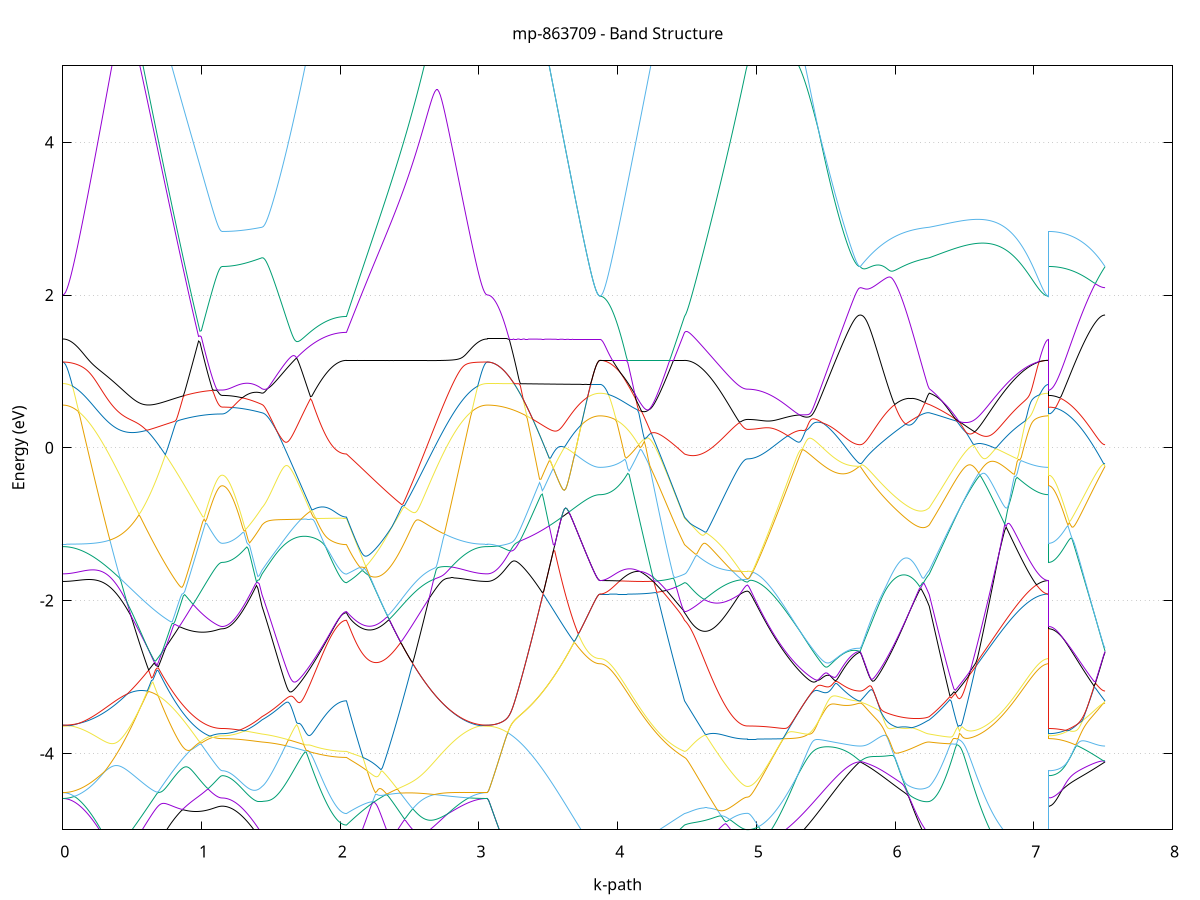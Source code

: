 set title 'mp-863709 - Band Structure'
set xlabel 'k-path'
set ylabel 'Energy (eV)'
set grid y
set yrange [-5:5]
set terminal png size 800,600
set output 'mp-863709_bands_gnuplot.png'
plot '-' using 1:2 with lines notitle, '-' using 1:2 with lines notitle, '-' using 1:2 with lines notitle, '-' using 1:2 with lines notitle, '-' using 1:2 with lines notitle, '-' using 1:2 with lines notitle, '-' using 1:2 with lines notitle, '-' using 1:2 with lines notitle, '-' using 1:2 with lines notitle, '-' using 1:2 with lines notitle, '-' using 1:2 with lines notitle, '-' using 1:2 with lines notitle, '-' using 1:2 with lines notitle, '-' using 1:2 with lines notitle, '-' using 1:2 with lines notitle, '-' using 1:2 with lines notitle, '-' using 1:2 with lines notitle, '-' using 1:2 with lines notitle, '-' using 1:2 with lines notitle, '-' using 1:2 with lines notitle, '-' using 1:2 with lines notitle, '-' using 1:2 with lines notitle, '-' using 1:2 with lines notitle, '-' using 1:2 with lines notitle, '-' using 1:2 with lines notitle, '-' using 1:2 with lines notitle, '-' using 1:2 with lines notitle, '-' using 1:2 with lines notitle, '-' using 1:2 with lines notitle, '-' using 1:2 with lines notitle, '-' using 1:2 with lines notitle, '-' using 1:2 with lines notitle, '-' using 1:2 with lines notitle, '-' using 1:2 with lines notitle, '-' using 1:2 with lines notitle, '-' using 1:2 with lines notitle
0.000000 -46.931968
0.009988 -46.931968
0.019976 -46.931968
0.029964 -46.931968
0.039951 -46.932068
0.049939 -46.932068
0.059927 -46.932068
0.069915 -46.932168
0.079903 -46.932168
0.089891 -46.932168
0.099879 -46.932268
0.109867 -46.932268
0.119855 -46.932368
0.129842 -46.932468
0.139830 -46.932468
0.149818 -46.932568
0.159806 -46.932668
0.169794 -46.932768
0.179782 -46.932868
0.189770 -46.932968
0.199758 -46.933068
0.209745 -46.933168
0.219733 -46.933268
0.229721 -46.933368
0.239709 -46.933468
0.249697 -46.933568
0.259685 -46.933668
0.269673 -46.933768
0.279661 -46.933968
0.289648 -46.934068
0.299636 -46.934168
0.309624 -46.934268
0.319612 -46.934368
0.329600 -46.934568
0.339588 -46.934668
0.349576 -46.934768
0.359564 -46.934868
0.369551 -46.935068
0.379539 -46.935168
0.389527 -46.935268
0.399515 -46.935368
0.409503 -46.935468
0.419491 -46.935568
0.429479 -46.935768
0.439467 -46.935868
0.449454 -46.935968
0.459442 -46.936068
0.469430 -46.936168
0.479418 -46.936268
0.489406 -46.936368
0.499394 -46.936468
0.509382 -46.936568
0.519370 -46.936668
0.529357 -46.936768
0.539345 -46.936868
0.549333 -46.936968
0.559321 -46.936968
0.569309 -46.937068
0.579297 -46.937168
0.589285 -46.937168
0.599273 -46.937268
0.609260 -46.937368
0.619248 -46.937368
0.629236 -46.937468
0.639224 -46.937468
0.649212 -46.937568
0.659200 -46.937568
0.669188 -46.937568
0.679176 -46.937668
0.689163 -46.937668
0.699151 -46.937668
0.709139 -46.937768
0.719127 -46.937768
0.729115 -46.937768
0.739103 -46.937768
0.749091 -46.937768
0.759079 -46.937768
0.769066 -46.937768
0.779054 -46.937768
0.789042 -46.937768
0.799030 -46.937768
0.809018 -46.937768
0.819006 -46.937768
0.828994 -46.937768
0.838982 -46.937768
0.848969 -46.937668
0.858957 -46.937668
0.868945 -46.937668
0.878933 -46.937668
0.888921 -46.937668
0.898909 -46.937668
0.908897 -46.937568
0.918885 -46.937568
0.928873 -46.937568
0.938860 -46.937568
0.948848 -46.937468
0.958836 -46.937468
0.968824 -46.937468
0.978812 -46.937468
0.988800 -46.937368
0.998788 -46.937368
1.008775 -46.937368
1.018763 -46.937368
1.028751 -46.937368
1.038739 -46.937268
1.048727 -46.937268
1.058715 -46.937268
1.068703 -46.937268
1.078691 -46.937268
1.088679 -46.937268
1.098666 -46.937168
1.108654 -46.937168
1.118642 -46.937168
1.128630 -46.937168
1.138618 -46.937168
1.148606 -46.937168
1.148606 -46.937168
1.158521 -46.937168
1.168435 -46.937168
1.178350 -46.937168
1.188265 -46.937168
1.198180 -46.937168
1.208094 -46.937168
1.218009 -46.937168
1.227924 -46.937168
1.237839 -46.937068
1.247753 -46.937068
1.257668 -46.937068
1.267583 -46.937068
1.277498 -46.936968
1.287412 -46.936968
1.297327 -46.936968
1.307242 -46.936868
1.317157 -46.936868
1.327071 -46.936868
1.336986 -46.936768
1.346901 -46.936768
1.356816 -46.936668
1.366730 -46.936668
1.376645 -46.936568
1.386560 -46.936568
1.396475 -46.936568
1.406389 -46.936468
1.416304 -46.936468
1.426219 -46.936368
1.436134 -46.936268
1.436134 -46.936268
1.446115 -46.936268
1.456097 -46.936268
1.466078 -46.936168
1.476060 -46.936168
1.486041 -46.936168
1.496023 -46.936168
1.506004 -46.936168
1.515986 -46.936168
1.525967 -46.936168
1.535949 -46.936168
1.545930 -46.936168
1.555912 -46.936268
1.565894 -46.936268
1.575875 -46.936268
1.585857 -46.936368
1.595838 -46.936368
1.605820 -46.936468
1.615801 -46.936468
1.625783 -46.936468
1.635764 -46.936568
1.645746 -46.936568
1.655727 -46.936668
1.665709 -46.936668
1.675691 -46.936668
1.685672 -46.936768
1.695654 -46.936768
1.705635 -46.936868
1.715617 -46.936868
1.725598 -46.936968
1.735580 -46.936968
1.745561 -46.936968
1.755543 -46.937068
1.765524 -46.937068
1.775506 -46.937168
1.785488 -46.937168
1.795469 -46.937168
1.805451 -46.937268
1.815432 -46.937268
1.825414 -46.937268
1.835395 -46.937368
1.845377 -46.937368
1.855358 -46.937368
1.865340 -46.937468
1.875321 -46.937468
1.885303 -46.937468
1.895284 -46.937468
1.905266 -46.937468
1.915248 -46.937568
1.925229 -46.937568
1.935211 -46.937568
1.945192 -46.937568
1.955174 -46.937568
1.965155 -46.937668
1.975137 -46.937668
1.985118 -46.937668
1.995100 -46.937668
2.005081 -46.937668
2.015063 -46.937668
2.025045 -46.937668
2.035026 -46.937668
2.045008 -46.937668
2.045008 -46.937668
2.054963 -46.937768
2.064919 -46.937868
2.074875 -46.937968
2.084831 -46.938068
2.094787 -46.938168
2.104743 -46.938268
2.114699 -46.938368
2.124655 -46.938468
2.134611 -46.938468
2.144566 -46.938568
2.154522 -46.938568
2.164478 -46.938668
2.174434 -46.938768
2.184390 -46.938768
2.194346 -46.938768
2.204302 -46.938868
2.214258 -46.938868
2.224213 -46.938868
2.234169 -46.938968
2.244125 -46.938968
2.254081 -46.938968
2.264037 -46.938968
2.273993 -46.938968
2.283949 -46.938968
2.293905 -46.938968
2.303861 -46.938868
2.313816 -46.938868
2.323772 -46.938868
2.333728 -46.938768
2.343684 -46.938768
2.353640 -46.938768
2.363596 -46.938668
2.373552 -46.938668
2.383508 -46.938568
2.393463 -46.938468
2.403419 -46.938468
2.413375 -46.938368
2.423331 -46.938268
2.433287 -46.938168
2.443243 -46.938168
2.453199 -46.938068
2.463155 -46.937968
2.473110 -46.937868
2.483066 -46.937768
2.493022 -46.937668
2.502978 -46.937468
2.512934 -46.937368
2.522890 -46.937268
2.532846 -46.937168
2.542802 -46.937068
2.552758 -46.936968
2.562713 -46.936768
2.572669 -46.936668
2.582625 -46.936568
2.592581 -46.936368
2.602537 -46.936268
2.612493 -46.936168
2.622449 -46.935968
2.632405 -46.935868
2.642360 -46.935768
2.652316 -46.935568
2.662272 -46.935468
2.672228 -46.935368
2.682184 -46.935168
2.692140 -46.935068
2.702096 -46.934868
2.712052 -46.934768
2.722007 -46.934668
2.731963 -46.934468
2.741919 -46.934368
2.751875 -46.934268
2.761831 -46.934168
2.771787 -46.933968
2.781743 -46.933868
2.791699 -46.933768
2.801654 -46.933668
2.811610 -46.933568
2.821566 -46.933368
2.831522 -46.933268
2.841478 -46.933168
2.851434 -46.933068
2.861390 -46.932968
2.871346 -46.932868
2.881302 -46.932768
2.891257 -46.932668
2.901213 -46.932668
2.911169 -46.932568
2.921125 -46.932468
2.931081 -46.932368
2.941037 -46.932368
2.950993 -46.932268
2.960949 -46.932268
2.970904 -46.932168
2.980860 -46.932168
2.990816 -46.932068
3.000772 -46.932068
3.010728 -46.932068
3.020684 -46.932068
3.030640 -46.931968
3.040596 -46.931968
3.050551 -46.931968
3.060507 -46.931968
3.060507 -46.931968
3.070419 -46.931968
3.080330 -46.931968
3.090241 -46.931968
3.100152 -46.931968
3.110063 -46.931968
3.119975 -46.931968
3.129886 -46.931968
3.139797 -46.931968
3.149708 -46.931968
3.159619 -46.931968
3.169531 -46.931968
3.179442 -46.931968
3.189353 -46.931968
3.199264 -46.931968
3.209175 -46.931868
3.219087 -46.931868
3.228998 -46.931868
3.238909 -46.931868
3.248820 -46.931868
3.258731 -46.931868
3.268643 -46.931868
3.278554 -46.931868
3.288465 -46.931768
3.298376 -46.931768
3.308288 -46.931768
3.318199 -46.931768
3.328110 -46.931768
3.338021 -46.931768
3.347932 -46.931768
3.357844 -46.931668
3.367755 -46.931668
3.377666 -46.931668
3.387577 -46.931668
3.397488 -46.931668
3.407400 -46.931568
3.417311 -46.931568
3.427222 -46.931568
3.437133 -46.931568
3.447044 -46.931568
3.456956 -46.931568
3.466867 -46.931568
3.476778 -46.931468
3.486689 -46.931468
3.496600 -46.931468
3.506512 -46.931468
3.516423 -46.931468
3.526334 -46.931368
3.536245 -46.931368
3.546156 -46.931368
3.556068 -46.931368
3.565979 -46.931368
3.575890 -46.931368
3.585801 -46.931268
3.595713 -46.931268
3.605624 -46.931268
3.615535 -46.931268
3.625446 -46.931268
3.635357 -46.931268
3.645269 -46.931168
3.655180 -46.931168
3.665091 -46.931168
3.675002 -46.931168
3.684913 -46.931168
3.694825 -46.931168
3.704736 -46.931168
3.714647 -46.931168
3.724558 -46.931168
3.734469 -46.931068
3.744381 -46.931068
3.754292 -46.931068
3.764203 -46.931068
3.774114 -46.931068
3.784025 -46.931068
3.793937 -46.931068
3.803848 -46.931068
3.813759 -46.931068
3.823670 -46.931068
3.833581 -46.931068
3.843493 -46.931068
3.853404 -46.931068
3.863315 -46.931068
3.873226 -46.931068
3.873226 -46.931068
3.883208 -46.931068
3.893189 -46.931068
3.903171 -46.931068
3.913152 -46.931068
3.923134 -46.931068
3.933116 -46.931168
3.943097 -46.931168
3.953079 -46.931268
3.963060 -46.931268
3.973042 -46.931368
3.983023 -46.931368
3.993005 -46.931468
4.002986 -46.931568
4.012968 -46.931668
4.022949 -46.931668
4.032931 -46.931768
4.042913 -46.931868
4.052894 -46.931968
4.062876 -46.932068
4.072857 -46.932168
4.082839 -46.932268
4.092820 -46.932368
4.102802 -46.932468
4.112783 -46.932568
4.122765 -46.932668
4.132746 -46.932868
4.142728 -46.932968
4.152710 -46.933068
4.162691 -46.933268
4.172673 -46.933368
4.182654 -46.933468
4.192636 -46.933668
4.202617 -46.933768
4.212599 -46.933868
4.222580 -46.934068
4.232562 -46.934168
4.242543 -46.934368
4.252525 -46.934468
4.262506 -46.934668
4.272488 -46.934768
4.282470 -46.934968
4.292451 -46.935068
4.302433 -46.935268
4.312414 -46.935368
4.322396 -46.935568
4.332377 -46.935668
4.342359 -46.935868
4.352340 -46.935968
4.362322 -46.936068
4.372303 -46.936268
4.382285 -46.936368
4.392267 -46.936568
4.402248 -46.936668
4.412230 -46.936768
4.422211 -46.936968
4.432193 -46.937068
4.442174 -46.937168
4.452156 -46.937368
4.462137 -46.937468
4.472119 -46.937568
4.482100 -46.937668
4.482100 -46.937668
4.491978 -46.937668
4.501856 -46.937768
4.511734 -46.937768
4.521612 -46.937868
4.531490 -46.937868
4.541368 -46.937968
4.551246 -46.937968
4.561124 -46.938068
4.571001 -46.938068
4.580879 -46.938168
4.590757 -46.938168
4.600635 -46.938268
4.610513 -46.938268
4.620391 -46.938268
4.630269 -46.938368
4.640147 -46.938368
4.650025 -46.938368
4.659903 -46.938468
4.669780 -46.938468
4.679658 -46.938568
4.689536 -46.938568
4.699414 -46.938568
4.709292 -46.938668
4.719170 -46.938668
4.729048 -46.938668
4.738926 -46.938668
4.748804 -46.938768
4.758682 -46.938768
4.768559 -46.938768
4.778437 -46.938768
4.788315 -46.938868
4.798193 -46.938868
4.808071 -46.938868
4.817949 -46.938868
4.827827 -46.938868
4.837705 -46.938968
4.847583 -46.938968
4.857460 -46.938968
4.867338 -46.938968
4.877216 -46.938968
4.887094 -46.938968
4.896972 -46.938968
4.906850 -46.938968
4.916728 -46.938968
4.926606 -46.938968
4.936484 -46.938968
4.936484 -46.938968
4.946388 -46.938968
4.956293 -46.938968
4.966198 -46.938968
4.976103 -46.938968
4.986007 -46.938968
4.995912 -46.938968
5.005817 -46.938968
5.015721 -46.938968
5.025626 -46.938868
5.035531 -46.938868
5.045436 -46.938868
5.055340 -46.938868
5.065245 -46.938768
5.075150 -46.938768
5.085054 -46.938768
5.094959 -46.938668
5.104864 -46.938668
5.114769 -46.938668
5.124673 -46.938568
5.134578 -46.938568
5.144483 -46.938468
5.154387 -46.938468
5.164292 -46.938468
5.174197 -46.938368
5.184102 -46.938368
5.194006 -46.938268
5.203911 -46.938268
5.213816 -46.938168
5.223720 -46.938168
5.233625 -46.938068
5.243530 -46.937968
5.253435 -46.937968
5.263339 -46.937868
5.273244 -46.937868
5.283149 -46.937768
5.293054 -46.937768
5.302958 -46.937668
5.312863 -46.937568
5.322768 -46.937568
5.332672 -46.937468
5.342577 -46.937468
5.352482 -46.937368
5.362387 -46.937268
5.372291 -46.937268
5.382196 -46.937168
5.392101 -46.937168
5.402005 -46.937068
5.411910 -46.937068
5.421815 -46.936968
5.431720 -46.936868
5.441624 -46.936868
5.451529 -46.936768
5.461434 -46.936768
5.471338 -46.936668
5.481243 -46.936668
5.491148 -46.936568
5.501053 -46.936568
5.510957 -46.936468
5.520862 -46.936468
5.530767 -46.936368
5.540671 -46.936368
5.550576 -46.936268
5.560481 -46.936268
5.570386 -46.936268
5.580290 -46.936168
5.590195 -46.936168
5.600100 -46.936168
5.610005 -46.936068
5.619909 -46.936068
5.629814 -46.936068
5.639719 -46.936068
5.649623 -46.935968
5.659528 -46.935968
5.669433 -46.935968
5.679338 -46.935968
5.689242 -46.935968
5.699147 -46.935868
5.709052 -46.935868
5.718956 -46.935868
5.728861 -46.935868
5.738766 -46.935868
5.748671 -46.935868
5.748671 -46.935868
5.758626 -46.935968
5.768582 -46.935968
5.778538 -46.935968
5.788494 -46.936068
5.798450 -46.936068
5.808406 -46.936068
5.818362 -46.936168
5.828318 -46.936168
5.838274 -46.936268
5.848230 -46.936268
5.858186 -46.936268
5.868141 -46.936368
5.878097 -46.936368
5.888053 -46.936368
5.898009 -46.936368
5.907965 -46.936468
5.917921 -46.936468
5.927877 -46.936468
5.937833 -46.936468
5.947789 -46.936568
5.957745 -46.936568
5.967701 -46.936568
5.977656 -46.936568
5.987612 -46.936568
5.997568 -46.936568
6.007524 -46.936568
6.017480 -46.936568
6.027436 -46.936668
6.037392 -46.936668
6.047348 -46.936668
6.057304 -46.936668
6.067260 -46.936668
6.077216 -46.936668
6.087171 -46.936668
6.097127 -46.936668
6.107083 -46.936568
6.117039 -46.936568
6.126995 -46.936568
6.136951 -46.936568
6.146907 -46.936568
6.156863 -46.936568
6.166819 -46.936568
6.176775 -46.936468
6.186730 -46.936468
6.196686 -46.936468
6.206642 -46.936468
6.216598 -46.936368
6.226554 -46.936368
6.236510 -46.936368
6.246466 -46.936268
6.246466 -46.936268
6.256363 -46.936268
6.266261 -46.936168
6.276158 -46.936168
6.286056 -46.936068
6.295953 -46.935968
6.305851 -46.935968
6.315748 -46.935868
6.325646 -46.935768
6.335543 -46.935768
6.345440 -46.935668
6.355338 -46.935568
6.365235 -46.935568
6.375133 -46.935568
6.385030 -46.935568
6.394928 -46.935568
6.404825 -46.935668
6.414723 -46.935568
6.424620 -46.935568
6.434517 -46.935568
6.444415 -46.935568
6.454312 -46.935568
6.464210 -46.935568
6.474107 -46.935468
6.484005 -46.935468
6.493902 -46.935468
6.503800 -46.935468
6.513697 -46.935368
6.523594 -46.935368
6.533492 -46.935268
6.543389 -46.935268
6.553287 -46.935168
6.563184 -46.935168
6.573082 -46.935068
6.582979 -46.935068
6.592877 -46.934968
6.602774 -46.934868
6.612672 -46.934768
6.622569 -46.934768
6.632466 -46.934668
6.642364 -46.934568
6.652261 -46.934468
6.662159 -46.934368
6.672056 -46.934268
6.681954 -46.934268
6.691851 -46.934168
6.701749 -46.934068
6.711646 -46.933968
6.721543 -46.933868
6.731441 -46.933768
6.741338 -46.933668
6.751236 -46.933568
6.761133 -46.933468
6.771031 -46.933368
6.780928 -46.933268
6.790826 -46.933168
6.800723 -46.933068
6.810621 -46.932968
6.820518 -46.932768
6.830415 -46.932668
6.840313 -46.932668
6.850210 -46.932568
6.860108 -46.932468
6.870005 -46.932368
6.879903 -46.932268
6.889800 -46.932168
6.899698 -46.932068
6.909595 -46.931968
6.919492 -46.931868
6.929390 -46.931868
6.939287 -46.931768
6.949185 -46.931668
6.959082 -46.931568
6.968980 -46.931568
6.978877 -46.931468
6.988775 -46.931468
6.998672 -46.931368
7.008569 -46.931268
7.018467 -46.931268
7.028364 -46.931268
7.038262 -46.931168
7.048159 -46.931168
7.058057 -46.931068
7.067954 -46.931068
7.077852 -46.931068
7.087749 -46.931068
7.097647 -46.931068
7.107544 -46.931068
7.107544 -46.937168
7.117455 -46.937168
7.127366 -46.937168
7.137278 -46.937168
7.147189 -46.937168
7.157100 -46.937168
7.167011 -46.937168
7.176922 -46.937168
7.186834 -46.937168
7.196745 -46.937068
7.206656 -46.937068
7.216567 -46.937068
7.226478 -46.937068
7.236390 -46.937068
7.246301 -46.936968
7.256212 -46.936968
7.266123 -46.936968
7.276034 -46.936868
7.285946 -46.936868
7.295857 -46.936868
7.305768 -46.936868
7.315679 -46.936768
7.325590 -46.936768
7.335502 -46.936668
7.345413 -46.936668
7.355324 -46.936668
7.365235 -46.936568
7.375147 -46.936568
7.385058 -46.936468
7.394969 -46.936468
7.404880 -46.936468
7.414791 -46.936368
7.424703 -46.936368
7.434614 -46.936268
7.444525 -46.936268
7.454436 -46.936168
7.464347 -46.936168
7.474259 -46.936068
7.484170 -46.936068
7.494081 -46.935968
7.503992 -46.935968
7.513903 -46.935868
e
0.000000 -46.931968
0.009988 -46.931968
0.019976 -46.931968
0.029964 -46.931968
0.039951 -46.931968
0.049939 -46.931968
0.059927 -46.931968
0.069915 -46.931968
0.079903 -46.931968
0.089891 -46.932068
0.099879 -46.932068
0.109867 -46.932068
0.119855 -46.932068
0.129842 -46.932068
0.139830 -46.932068
0.149818 -46.932068
0.159806 -46.932068
0.169794 -46.932168
0.179782 -46.932168
0.189770 -46.932168
0.199758 -46.932168
0.209745 -46.932168
0.219733 -46.932168
0.229721 -46.932268
0.239709 -46.932268
0.249697 -46.932268
0.259685 -46.932268
0.269673 -46.932268
0.279661 -46.932368
0.289648 -46.932368
0.299636 -46.932368
0.309624 -46.932468
0.319612 -46.932468
0.329600 -46.932468
0.339588 -46.932468
0.349576 -46.932568
0.359564 -46.932568
0.369551 -46.932568
0.379539 -46.932668
0.389527 -46.932668
0.399515 -46.932668
0.409503 -46.932668
0.419491 -46.932768
0.429479 -46.932768
0.439467 -46.932768
0.449454 -46.932868
0.459442 -46.932868
0.469430 -46.932968
0.479418 -46.932968
0.489406 -46.932968
0.499394 -46.933068
0.509382 -46.933068
0.519370 -46.933068
0.529357 -46.933168
0.539345 -46.933168
0.549333 -46.933168
0.559321 -46.933268
0.569309 -46.933268
0.579297 -46.933268
0.589285 -46.933368
0.599273 -46.933368
0.609260 -46.933368
0.619248 -46.933468
0.629236 -46.933468
0.639224 -46.933568
0.649212 -46.933568
0.659200 -46.933568
0.669188 -46.933668
0.679176 -46.933668
0.689163 -46.933668
0.699151 -46.933768
0.709139 -46.933768
0.719127 -46.933768
0.729115 -46.933768
0.739103 -46.933868
0.749091 -46.933868
0.759079 -46.933868
0.769066 -46.933968
0.779054 -46.933968
0.789042 -46.933968
0.799030 -46.934068
0.809018 -46.934068
0.819006 -46.934068
0.828994 -46.934068
0.838982 -46.934168
0.848969 -46.934168
0.858957 -46.934168
0.868945 -46.934168
0.878933 -46.934268
0.888921 -46.934268
0.898909 -46.934268
0.908897 -46.934268
0.918885 -46.934368
0.928873 -46.934368
0.938860 -46.934368
0.948848 -46.934368
0.958836 -46.934368
0.968824 -46.934468
0.978812 -46.934468
0.988800 -46.934468
0.998788 -46.934468
1.008775 -46.934468
1.018763 -46.934468
1.028751 -46.934468
1.038739 -46.934568
1.048727 -46.934568
1.058715 -46.934568
1.068703 -46.934568
1.078691 -46.934568
1.088679 -46.934568
1.098666 -46.934568
1.108654 -46.934568
1.118642 -46.934568
1.128630 -46.934568
1.138618 -46.934568
1.148606 -46.934568
1.148606 -46.934568
1.158521 -46.934568
1.168435 -46.934568
1.178350 -46.934568
1.188265 -46.934568
1.198180 -46.934568
1.208094 -46.934568
1.218009 -46.934668
1.227924 -46.934668
1.237839 -46.934668
1.247753 -46.934668
1.257668 -46.934668
1.267583 -46.934768
1.277498 -46.934768
1.287412 -46.934768
1.297327 -46.934768
1.307242 -46.934868
1.317157 -46.934868
1.327071 -46.934868
1.336986 -46.934968
1.346901 -46.934968
1.356816 -46.934968
1.366730 -46.935068
1.376645 -46.935068
1.386560 -46.935068
1.396475 -46.935168
1.406389 -46.935168
1.416304 -46.935268
1.426219 -46.935268
1.436134 -46.935268
1.436134 -46.935268
1.446115 -46.935268
1.456097 -46.935368
1.466078 -46.935368
1.476060 -46.935368
1.486041 -46.935368
1.496023 -46.935368
1.506004 -46.935368
1.515986 -46.935268
1.525967 -46.935268
1.535949 -46.935268
1.545930 -46.935168
1.555912 -46.935168
1.565894 -46.935068
1.575875 -46.935068
1.585857 -46.934968
1.595838 -46.934868
1.605820 -46.934868
1.615801 -46.934768
1.625783 -46.934768
1.635764 -46.934668
1.645746 -46.934568
1.655727 -46.934568
1.665709 -46.934468
1.675691 -46.934468
1.685672 -46.934368
1.695654 -46.934268
1.705635 -46.934268
1.715617 -46.934168
1.725598 -46.934168
1.735580 -46.934068
1.745561 -46.933968
1.755543 -46.933968
1.765524 -46.933868
1.775506 -46.933868
1.785488 -46.933768
1.795469 -46.933768
1.805451 -46.933668
1.815432 -46.933668
1.825414 -46.933568
1.835395 -46.933568
1.845377 -46.933568
1.855358 -46.933468
1.865340 -46.933468
1.875321 -46.933368
1.885303 -46.933368
1.895284 -46.933368
1.905266 -46.933268
1.915248 -46.933268
1.925229 -46.933268
1.935211 -46.933168
1.945192 -46.933168
1.955174 -46.933168
1.965155 -46.933168
1.975137 -46.933068
1.985118 -46.933068
1.995100 -46.933068
2.005081 -46.933068
2.015063 -46.933068
2.025045 -46.933068
2.035026 -46.933068
2.045008 -46.933068
2.045008 -46.933068
2.054963 -46.933068
2.064919 -46.933168
2.074875 -46.933168
2.084831 -46.933168
2.094787 -46.933268
2.104743 -46.933268
2.114699 -46.933268
2.124655 -46.933368
2.134611 -46.933368
2.144566 -46.933368
2.154522 -46.933368
2.164478 -46.933368
2.174434 -46.933468
2.184390 -46.933468
2.194346 -46.933468
2.204302 -46.933468
2.214258 -46.933468
2.224213 -46.933568
2.234169 -46.933568
2.244125 -46.933568
2.254081 -46.933568
2.264037 -46.933568
2.273993 -46.933568
2.283949 -46.933568
2.293905 -46.933568
2.303861 -46.933568
2.313816 -46.933568
2.323772 -46.933568
2.333728 -46.933568
2.343684 -46.933568
2.353640 -46.933568
2.363596 -46.933568
2.373552 -46.933568
2.383508 -46.933568
2.393463 -46.933468
2.403419 -46.933468
2.413375 -46.933468
2.423331 -46.933468
2.433287 -46.933468
2.443243 -46.933468
2.453199 -46.933368
2.463155 -46.933368
2.473110 -46.933368
2.483066 -46.933368
2.493022 -46.933368
2.502978 -46.933268
2.512934 -46.933268
2.522890 -46.933268
2.532846 -46.933268
2.542802 -46.933168
2.552758 -46.933168
2.562713 -46.933168
2.572669 -46.933168
2.582625 -46.933068
2.592581 -46.933068
2.602537 -46.933068
2.612493 -46.932968
2.622449 -46.932968
2.632405 -46.932968
2.642360 -46.932868
2.652316 -46.932868
2.662272 -46.932868
2.672228 -46.932768
2.682184 -46.932768
2.692140 -46.932768
2.702096 -46.932668
2.712052 -46.932668
2.722007 -46.932668
2.731963 -46.932568
2.741919 -46.932568
2.751875 -46.932568
2.761831 -46.932468
2.771787 -46.932468
2.781743 -46.932468
2.791699 -46.932468
2.801654 -46.932368
2.811610 -46.932368
2.821566 -46.932368
2.831522 -46.932268
2.841478 -46.932268
2.851434 -46.932268
2.861390 -46.932268
2.871346 -46.932168
2.881302 -46.932168
2.891257 -46.932168
2.901213 -46.932168
2.911169 -46.932168
2.921125 -46.932068
2.931081 -46.932068
2.941037 -46.932068
2.950993 -46.932068
2.960949 -46.932068
2.970904 -46.932068
2.980860 -46.932068
2.990816 -46.932068
3.000772 -46.931968
3.010728 -46.931968
3.020684 -46.931968
3.030640 -46.931968
3.040596 -46.931968
3.050551 -46.931968
3.060507 -46.931968
3.060507 -46.931968
3.070419 -46.931968
3.080330 -46.931968
3.090241 -46.931968
3.100152 -46.931968
3.110063 -46.931968
3.119975 -46.931968
3.129886 -46.931968
3.139797 -46.931968
3.149708 -46.931968
3.159619 -46.931968
3.169531 -46.931968
3.179442 -46.931968
3.189353 -46.931968
3.199264 -46.931968
3.209175 -46.931868
3.219087 -46.931868
3.228998 -46.931868
3.238909 -46.931868
3.248820 -46.931868
3.258731 -46.931868
3.268643 -46.931868
3.278554 -46.931868
3.288465 -46.931768
3.298376 -46.931768
3.308288 -46.931768
3.318199 -46.931768
3.328110 -46.931768
3.338021 -46.931768
3.347932 -46.931768
3.357844 -46.931668
3.367755 -46.931668
3.377666 -46.931668
3.387577 -46.931668
3.397488 -46.931668
3.407400 -46.931568
3.417311 -46.931568
3.427222 -46.931568
3.437133 -46.931568
3.447044 -46.931568
3.456956 -46.931568
3.466867 -46.931568
3.476778 -46.931468
3.486689 -46.931468
3.496600 -46.931468
3.506512 -46.931468
3.516423 -46.931468
3.526334 -46.931368
3.536245 -46.931368
3.546156 -46.931368
3.556068 -46.931368
3.565979 -46.931368
3.575890 -46.931368
3.585801 -46.931268
3.595713 -46.931268
3.605624 -46.931268
3.615535 -46.931268
3.625446 -46.931268
3.635357 -46.931268
3.645269 -46.931168
3.655180 -46.931168
3.665091 -46.931168
3.675002 -46.931168
3.684913 -46.931168
3.694825 -46.931168
3.704736 -46.931168
3.714647 -46.931168
3.724558 -46.931168
3.734469 -46.931068
3.744381 -46.931068
3.754292 -46.931068
3.764203 -46.931068
3.774114 -46.931068
3.784025 -46.931068
3.793937 -46.931068
3.803848 -46.931068
3.813759 -46.931068
3.823670 -46.931068
3.833581 -46.931068
3.843493 -46.931068
3.853404 -46.931068
3.863315 -46.931068
3.873226 -46.931068
3.873226 -46.931068
3.883208 -46.931068
3.893189 -46.931068
3.903171 -46.931068
3.913152 -46.931068
3.923134 -46.931068
3.933116 -46.931068
3.943097 -46.931068
3.953079 -46.931068
3.963060 -46.931068
3.973042 -46.931168
3.983023 -46.931168
3.993005 -46.931168
4.002986 -46.931168
4.012968 -46.931268
4.022949 -46.931268
4.032931 -46.931268
4.042913 -46.931268
4.052894 -46.931368
4.062876 -46.931368
4.072857 -46.931368
4.082839 -46.931368
4.092820 -46.931468
4.102802 -46.931468
4.112783 -46.931468
4.122765 -46.931568
4.132746 -46.931568
4.142728 -46.931668
4.152710 -46.931668
4.162691 -46.931668
4.172673 -46.931768
4.182654 -46.931768
4.192636 -46.931868
4.202617 -46.931868
4.212599 -46.931868
4.222580 -46.931968
4.232562 -46.931968
4.242543 -46.932068
4.252525 -46.932068
4.262506 -46.932168
4.272488 -46.932168
4.282470 -46.932168
4.292451 -46.932268
4.302433 -46.932268
4.312414 -46.932368
4.322396 -46.932368
4.332377 -46.932468
4.342359 -46.932468
4.352340 -46.932568
4.362322 -46.932568
4.372303 -46.932568
4.382285 -46.932668
4.392267 -46.932668
4.402248 -46.932768
4.412230 -46.932768
4.422211 -46.932868
4.432193 -46.932868
4.442174 -46.932968
4.452156 -46.932968
4.462137 -46.932968
4.472119 -46.933068
4.482100 -46.933068
4.482100 -46.933068
4.491978 -46.933068
4.501856 -46.933068
4.511734 -46.933168
4.521612 -46.933168
4.531490 -46.933168
4.541368 -46.933168
4.551246 -46.933168
4.561124 -46.933168
4.571001 -46.933168
4.580879 -46.933268
4.590757 -46.933268
4.600635 -46.933268
4.610513 -46.933268
4.620391 -46.933268
4.630269 -46.933268
4.640147 -46.933368
4.650025 -46.933368
4.659903 -46.933368
4.669780 -46.933368
4.679658 -46.933368
4.689536 -46.933368
4.699414 -46.933368
4.709292 -46.933368
4.719170 -46.933468
4.729048 -46.933468
4.738926 -46.933468
4.748804 -46.933468
4.758682 -46.933468
4.768559 -46.933468
4.778437 -46.933468
4.788315 -46.933468
4.798193 -46.933468
4.808071 -46.933468
4.817949 -46.933468
4.827827 -46.933468
4.837705 -46.933568
4.847583 -46.933568
4.857460 -46.933568
4.867338 -46.933568
4.877216 -46.933568
4.887094 -46.933568
4.896972 -46.933568
4.906850 -46.933568
4.916728 -46.933568
4.926606 -46.933568
4.936484 -46.933568
4.936484 -46.933568
4.946388 -46.933568
4.956293 -46.933568
4.966198 -46.933568
4.976103 -46.933568
4.986007 -46.933568
4.995912 -46.933568
5.005817 -46.933568
5.015721 -46.933568
5.025626 -46.933568
5.035531 -46.933668
5.045436 -46.933668
5.055340 -46.933668
5.065245 -46.933668
5.075150 -46.933668
5.085054 -46.933768
5.094959 -46.933768
5.104864 -46.933768
5.114769 -46.933768
5.124673 -46.933868
5.134578 -46.933868
5.144483 -46.933868
5.154387 -46.933968
5.164292 -46.933968
5.174197 -46.933968
5.184102 -46.934068
5.194006 -46.934068
5.203911 -46.934068
5.213816 -46.934168
5.223720 -46.934168
5.233625 -46.934168
5.243530 -46.934268
5.253435 -46.934268
5.263339 -46.934368
5.273244 -46.934368
5.283149 -46.934468
5.293054 -46.934468
5.302958 -46.934568
5.312863 -46.934568
5.322768 -46.934568
5.332672 -46.934668
5.342577 -46.934668
5.352482 -46.934768
5.362387 -46.934768
5.372291 -46.934868
5.382196 -46.934868
5.392101 -46.934868
5.402005 -46.934968
5.411910 -46.934968
5.421815 -46.935068
5.431720 -46.935068
5.441624 -46.935168
5.451529 -46.935168
5.461434 -46.935168
5.471338 -46.935268
5.481243 -46.935268
5.491148 -46.935368
5.501053 -46.935368
5.510957 -46.935368
5.520862 -46.935468
5.530767 -46.935468
5.540671 -46.935468
5.550576 -46.935568
5.560481 -46.935568
5.570386 -46.935568
5.580290 -46.935668
5.590195 -46.935668
5.600100 -46.935668
5.610005 -46.935668
5.619909 -46.935768
5.629814 -46.935768
5.639719 -46.935768
5.649623 -46.935768
5.659528 -46.935768
5.669433 -46.935868
5.679338 -46.935868
5.689242 -46.935868
5.699147 -46.935868
5.709052 -46.935868
5.718956 -46.935868
5.728861 -46.935868
5.738766 -46.935868
5.748671 -46.935868
5.748671 -46.935868
5.758626 -46.935868
5.768582 -46.935768
5.778538 -46.935768
5.788494 -46.935768
5.798450 -46.935668
5.808406 -46.935668
5.818362 -46.935568
5.828318 -46.935568
5.838274 -46.935568
5.848230 -46.935468
5.858186 -46.935468
5.868141 -46.935468
5.878097 -46.935368
5.888053 -46.935368
5.898009 -46.935368
5.907965 -46.935368
5.917921 -46.935268
5.927877 -46.935268
5.937833 -46.935268
5.947789 -46.935268
5.957745 -46.935268
5.967701 -46.935168
5.977656 -46.935168
5.987612 -46.935168
5.997568 -46.935168
6.007524 -46.935168
6.017480 -46.935168
6.027436 -46.935168
6.037392 -46.935168
6.047348 -46.935068
6.057304 -46.935068
6.067260 -46.935068
6.077216 -46.935068
6.087171 -46.935068
6.097127 -46.935068
6.107083 -46.935168
6.117039 -46.935168
6.126995 -46.935168
6.136951 -46.935168
6.146907 -46.935168
6.156863 -46.935168
6.166819 -46.935168
6.176775 -46.935168
6.186730 -46.935168
6.196686 -46.935168
6.206642 -46.935168
6.216598 -46.935268
6.226554 -46.935268
6.236510 -46.935268
6.246466 -46.935268
6.246466 -46.935268
6.256363 -46.935368
6.266261 -46.935368
6.276158 -46.935368
6.286056 -46.935468
6.295953 -46.935468
6.305851 -46.935468
6.315748 -46.935468
6.325646 -46.935568
6.335543 -46.935568
6.345440 -46.935568
6.355338 -46.935568
6.365235 -46.935468
6.375133 -46.935468
6.385030 -46.935368
6.394928 -46.935268
6.404825 -46.935268
6.414723 -46.935168
6.424620 -46.935068
6.434517 -46.934968
6.444415 -46.934868
6.454312 -46.934768
6.464210 -46.934768
6.474107 -46.934668
6.484005 -46.934568
6.493902 -46.934468
6.503800 -46.934368
6.513697 -46.934368
6.523594 -46.934268
6.533492 -46.934168
6.543389 -46.934068
6.553287 -46.933968
6.563184 -46.933868
6.573082 -46.933868
6.582979 -46.933768
6.592877 -46.933668
6.602774 -46.933568
6.612672 -46.933468
6.622569 -46.933468
6.632466 -46.933368
6.642364 -46.933268
6.652261 -46.933168
6.662159 -46.933068
6.672056 -46.933068
6.681954 -46.932968
6.691851 -46.932868
6.701749 -46.932768
6.711646 -46.932768
6.721543 -46.932668
6.731441 -46.932568
6.741338 -46.932468
6.751236 -46.932468
6.761133 -46.932368
6.771031 -46.932268
6.780928 -46.932268
6.790826 -46.932168
6.800723 -46.932068
6.810621 -46.932068
6.820518 -46.931968
6.830415 -46.931868
6.840313 -46.931868
6.850210 -46.931768
6.860108 -46.931768
6.870005 -46.931668
6.879903 -46.931668
6.889800 -46.931568
6.899698 -46.931568
6.909595 -46.931468
6.919492 -46.931468
6.929390 -46.931468
6.939287 -46.931368
6.949185 -46.931368
6.959082 -46.931268
6.968980 -46.931268
6.978877 -46.931268
6.988775 -46.931168
6.998672 -46.931168
7.008569 -46.931168
7.018467 -46.931168
7.028364 -46.931168
7.038262 -46.931068
7.048159 -46.931068
7.058057 -46.931068
7.067954 -46.931068
7.077852 -46.931068
7.087749 -46.931068
7.097647 -46.931068
7.107544 -46.931068
7.107544 -46.934568
7.117455 -46.934568
7.127366 -46.934568
7.137278 -46.934568
7.147189 -46.934568
7.157100 -46.934568
7.167011 -46.934568
7.176922 -46.934668
7.186834 -46.934668
7.196745 -46.934668
7.206656 -46.934668
7.216567 -46.934668
7.226478 -46.934668
7.236390 -46.934768
7.246301 -46.934768
7.256212 -46.934768
7.266123 -46.934768
7.276034 -46.934868
7.285946 -46.934868
7.295857 -46.934868
7.305768 -46.934968
7.315679 -46.934968
7.325590 -46.934968
7.335502 -46.935068
7.345413 -46.935068
7.355324 -46.935168
7.365235 -46.935168
7.375147 -46.935168
7.385058 -46.935268
7.394969 -46.935268
7.404880 -46.935368
7.414791 -46.935368
7.424703 -46.935468
7.434614 -46.935468
7.444525 -46.935568
7.454436 -46.935568
7.464347 -46.935668
7.474259 -46.935668
7.484170 -46.935768
7.494081 -46.935768
7.503992 -46.935868
7.513903 -46.935868
e
0.000000 -46.925968
0.009988 -46.925968
0.019976 -46.925968
0.029964 -46.925968
0.039951 -46.925968
0.049939 -46.925968
0.059927 -46.925968
0.069915 -46.925968
0.079903 -46.925968
0.089891 -46.925968
0.099879 -46.925968
0.109867 -46.925968
0.119855 -46.925968
0.129842 -46.925968
0.139830 -46.925968
0.149818 -46.925968
0.159806 -46.925968
0.169794 -46.925968
0.179782 -46.925968
0.189770 -46.925968
0.199758 -46.925968
0.209745 -46.925968
0.219733 -46.925968
0.229721 -46.925968
0.239709 -46.925968
0.249697 -46.925968
0.259685 -46.925968
0.269673 -46.925968
0.279661 -46.925968
0.289648 -46.926068
0.299636 -46.926068
0.309624 -46.926068
0.319612 -46.926068
0.329600 -46.926068
0.339588 -46.926068
0.349576 -46.926068
0.359564 -46.926068
0.369551 -46.926068
0.379539 -46.926068
0.389527 -46.926068
0.399515 -46.926068
0.409503 -46.926068
0.419491 -46.926068
0.429479 -46.926068
0.439467 -46.926168
0.449454 -46.926168
0.459442 -46.926168
0.469430 -46.926168
0.479418 -46.926168
0.489406 -46.926168
0.499394 -46.926168
0.509382 -46.926168
0.519370 -46.926168
0.529357 -46.926168
0.539345 -46.926168
0.549333 -46.926168
0.559321 -46.926268
0.569309 -46.926268
0.579297 -46.926268
0.589285 -46.926268
0.599273 -46.926268
0.609260 -46.926268
0.619248 -46.926268
0.629236 -46.926268
0.639224 -46.926268
0.649212 -46.926268
0.659200 -46.926268
0.669188 -46.926368
0.679176 -46.926368
0.689163 -46.926368
0.699151 -46.926368
0.709139 -46.926368
0.719127 -46.926368
0.729115 -46.926368
0.739103 -46.926368
0.749091 -46.926368
0.759079 -46.926368
0.769066 -46.926368
0.779054 -46.926368
0.789042 -46.926368
0.799030 -46.926368
0.809018 -46.926468
0.819006 -46.926468
0.828994 -46.926468
0.838982 -46.926468
0.848969 -46.926468
0.858957 -46.926468
0.868945 -46.926468
0.878933 -46.926468
0.888921 -46.926468
0.898909 -46.926468
0.908897 -46.926468
0.918885 -46.926468
0.928873 -46.926468
0.938860 -46.926468
0.948848 -46.926468
0.958836 -46.926468
0.968824 -46.926468
0.978812 -46.926568
0.988800 -46.926568
0.998788 -46.926568
1.008775 -46.926568
1.018763 -46.926568
1.028751 -46.926568
1.038739 -46.926568
1.048727 -46.926568
1.058715 -46.926568
1.068703 -46.926568
1.078691 -46.926568
1.088679 -46.926568
1.098666 -46.926568
1.108654 -46.926568
1.118642 -46.926568
1.128630 -46.926568
1.138618 -46.926568
1.148606 -46.926568
1.148606 -46.926568
1.158521 -46.926568
1.168435 -46.926568
1.178350 -46.926568
1.188265 -46.926568
1.198180 -46.926568
1.208094 -46.926568
1.218009 -46.926568
1.227924 -46.926568
1.237839 -46.926568
1.247753 -46.926568
1.257668 -46.926568
1.267583 -46.926668
1.277498 -46.926668
1.287412 -46.926668
1.297327 -46.926668
1.307242 -46.926668
1.317157 -46.926668
1.327071 -46.926668
1.336986 -46.926768
1.346901 -46.926768
1.356816 -46.926768
1.366730 -46.926768
1.376645 -46.926768
1.386560 -46.926868
1.396475 -46.926868
1.406389 -46.926868
1.416304 -46.926868
1.426219 -46.926968
1.436134 -46.926968
1.436134 -46.926968
1.446115 -46.926968
1.456097 -46.926968
1.466078 -46.926968
1.476060 -46.927068
1.486041 -46.927068
1.496023 -46.927068
1.506004 -46.927068
1.515986 -46.927068
1.525967 -46.927168
1.535949 -46.927168
1.545930 -46.927168
1.555912 -46.927168
1.565894 -46.927268
1.575875 -46.927268
1.585857 -46.927268
1.595838 -46.927268
1.605820 -46.927268
1.615801 -46.927368
1.625783 -46.927368
1.635764 -46.927368
1.645746 -46.927368
1.655727 -46.927368
1.665709 -46.927368
1.675691 -46.927468
1.685672 -46.927468
1.695654 -46.927468
1.705635 -46.927468
1.715617 -46.927468
1.725598 -46.927568
1.735580 -46.927568
1.745561 -46.927568
1.755543 -46.927568
1.765524 -46.927568
1.775506 -46.927568
1.785488 -46.927668
1.795469 -46.927668
1.805451 -46.927668
1.815432 -46.927668
1.825414 -46.927668
1.835395 -46.927668
1.845377 -46.927668
1.855358 -46.927768
1.865340 -46.927768
1.875321 -46.927768
1.885303 -46.927768
1.895284 -46.927768
1.905266 -46.927768
1.915248 -46.927768
1.925229 -46.927768
1.935211 -46.927768
1.945192 -46.927768
1.955174 -46.927768
1.965155 -46.927768
1.975137 -46.927768
1.985118 -46.927768
1.995100 -46.927768
2.005081 -46.927768
2.015063 -46.927768
2.025045 -46.927768
2.035026 -46.927768
2.045008 -46.927868
2.045008 -46.927868
2.054963 -46.927768
2.064919 -46.927768
2.074875 -46.927668
2.084831 -46.927668
2.094787 -46.927668
2.104743 -46.927568
2.114699 -46.927568
2.124655 -46.927568
2.134611 -46.927468
2.144566 -46.927468
2.154522 -46.927468
2.164478 -46.927368
2.174434 -46.927368
2.184390 -46.927368
2.194346 -46.927268
2.204302 -46.927268
2.214258 -46.927268
2.224213 -46.927168
2.234169 -46.927168
2.244125 -46.927168
2.254081 -46.927068
2.264037 -46.927068
2.273993 -46.927068
2.283949 -46.926968
2.293905 -46.926968
2.303861 -46.926968
2.313816 -46.926868
2.323772 -46.926868
2.333728 -46.926868
2.343684 -46.926768
2.353640 -46.926768
2.363596 -46.926768
2.373552 -46.926768
2.383508 -46.926668
2.393463 -46.926668
2.403419 -46.926668
2.413375 -46.926668
2.423331 -46.926568
2.433287 -46.926568
2.443243 -46.926568
2.453199 -46.926568
2.463155 -46.926468
2.473110 -46.926468
2.483066 -46.926468
2.493022 -46.926468
2.502978 -46.926368
2.512934 -46.926368
2.522890 -46.926368
2.532846 -46.926368
2.542802 -46.926368
2.552758 -46.926268
2.562713 -46.926268
2.572669 -46.926268
2.582625 -46.926268
2.592581 -46.926268
2.602537 -46.926268
2.612493 -46.926268
2.622449 -46.926168
2.632405 -46.926168
2.642360 -46.926168
2.652316 -46.926168
2.662272 -46.926168
2.672228 -46.926168
2.682184 -46.926168
2.692140 -46.926168
2.702096 -46.926068
2.712052 -46.926068
2.722007 -46.926068
2.731963 -46.926068
2.741919 -46.926068
2.751875 -46.926068
2.761831 -46.926068
2.771787 -46.926068
2.781743 -46.926068
2.791699 -46.926068
2.801654 -46.926068
2.811610 -46.925968
2.821566 -46.925968
2.831522 -46.925968
2.841478 -46.925968
2.851434 -46.925968
2.861390 -46.925968
2.871346 -46.925968
2.881302 -46.925968
2.891257 -46.925968
2.901213 -46.925968
2.911169 -46.925968
2.921125 -46.925968
2.931081 -46.925968
2.941037 -46.925968
2.950993 -46.925968
2.960949 -46.925968
2.970904 -46.925968
2.980860 -46.925968
2.990816 -46.925968
3.000772 -46.925968
3.010728 -46.925968
3.020684 -46.925968
3.030640 -46.925968
3.040596 -46.925968
3.050551 -46.925968
3.060507 -46.925968
3.060507 -46.925968
3.070419 -46.925968
3.080330 -46.925968
3.090241 -46.925968
3.100152 -46.925968
3.110063 -46.925968
3.119975 -46.925968
3.129886 -46.925968
3.139797 -46.925968
3.149708 -46.926068
3.159619 -46.926068
3.169531 -46.926068
3.179442 -46.926068
3.189353 -46.926068
3.199264 -46.926168
3.209175 -46.926168
3.219087 -46.926268
3.228998 -46.926268
3.238909 -46.926268
3.248820 -46.926368
3.258731 -46.926368
3.268643 -46.926468
3.278554 -46.926468
3.288465 -46.926568
3.298376 -46.926568
3.308288 -46.926668
3.318199 -46.926668
3.328110 -46.926768
3.338021 -46.926768
3.347932 -46.926868
3.357844 -46.926868
3.367755 -46.926968
3.377666 -46.927068
3.387577 -46.927068
3.397488 -46.927168
3.407400 -46.927168
3.417311 -46.927268
3.427222 -46.927368
3.437133 -46.927368
3.447044 -46.927468
3.456956 -46.927568
3.466867 -46.927568
3.476778 -46.927668
3.486689 -46.927768
3.496600 -46.927768
3.506512 -46.927868
3.516423 -46.927868
3.526334 -46.927968
3.536245 -46.928068
3.546156 -46.928068
3.556068 -46.928168
3.565979 -46.928268
3.575890 -46.928268
3.585801 -46.928368
3.595713 -46.928368
3.605624 -46.928468
3.615535 -46.928468
3.625446 -46.928568
3.635357 -46.928568
3.645269 -46.928668
3.655180 -46.928668
3.665091 -46.928768
3.675002 -46.928768
3.684913 -46.928868
3.694825 -46.928868
3.704736 -46.928968
3.714647 -46.928968
3.724558 -46.928968
3.734469 -46.929068
3.744381 -46.929068
3.754292 -46.929068
3.764203 -46.929168
3.774114 -46.929168
3.784025 -46.929168
3.793937 -46.929168
3.803848 -46.929168
3.813759 -46.929168
3.823670 -46.929168
3.833581 -46.929268
3.843493 -46.929268
3.853404 -46.929268
3.863315 -46.929268
3.873226 -46.929268
3.873226 -46.929268
3.883208 -46.929268
3.893189 -46.929268
3.903171 -46.929268
3.913152 -46.929268
3.923134 -46.929268
3.933116 -46.929268
3.943097 -46.929268
3.953079 -46.929168
3.963060 -46.929168
3.973042 -46.929168
3.983023 -46.929168
3.993005 -46.929168
4.002986 -46.929168
4.012968 -46.929168
4.022949 -46.929168
4.032931 -46.929168
4.042913 -46.929168
4.052894 -46.929068
4.062876 -46.929068
4.072857 -46.929068
4.082839 -46.929068
4.092820 -46.929068
4.102802 -46.929068
4.112783 -46.928968
4.122765 -46.928968
4.132746 -46.928968
4.142728 -46.928968
4.152710 -46.928868
4.162691 -46.928868
4.172673 -46.928868
4.182654 -46.928868
4.192636 -46.928768
4.202617 -46.928768
4.212599 -46.928768
4.222580 -46.928668
4.232562 -46.928668
4.242543 -46.928668
4.252525 -46.928568
4.262506 -46.928568
4.272488 -46.928568
4.282470 -46.928568
4.292451 -46.928468
4.302433 -46.928468
4.312414 -46.928468
4.322396 -46.928368
4.332377 -46.928368
4.342359 -46.928368
4.352340 -46.928268
4.362322 -46.928268
4.372303 -46.928268
4.382285 -46.928168
4.392267 -46.928168
4.402248 -46.928068
4.412230 -46.928068
4.422211 -46.928068
4.432193 -46.927968
4.442174 -46.927968
4.452156 -46.927968
4.462137 -46.927868
4.472119 -46.927868
4.482100 -46.927868
4.482100 -46.927868
4.491978 -46.927768
4.501856 -46.927768
4.511734 -46.927768
4.521612 -46.927768
4.531490 -46.927768
4.541368 -46.927668
4.551246 -46.927668
4.561124 -46.927668
4.571001 -46.927668
4.580879 -46.927668
4.590757 -46.927568
4.600635 -46.927568
4.610513 -46.927568
4.620391 -46.927568
4.630269 -46.927468
4.640147 -46.927468
4.650025 -46.927468
4.659903 -46.927468
4.669780 -46.927468
4.679658 -46.927368
4.689536 -46.927368
4.699414 -46.927368
4.709292 -46.927368
4.719170 -46.927368
4.729048 -46.927268
4.738926 -46.927268
4.748804 -46.927268
4.758682 -46.927268
4.768559 -46.927168
4.778437 -46.927168
4.788315 -46.927168
4.798193 -46.927168
4.808071 -46.927168
4.817949 -46.927168
4.827827 -46.927168
4.837705 -46.927068
4.847583 -46.927068
4.857460 -46.927068
4.867338 -46.927068
4.877216 -46.927068
4.887094 -46.927068
4.896972 -46.927068
4.906850 -46.927068
4.916728 -46.927068
4.926606 -46.927068
4.936484 -46.927068
4.936484 -46.927068
4.946388 -46.927068
4.956293 -46.927068
4.966198 -46.927068
4.976103 -46.927068
4.986007 -46.927068
4.995912 -46.927068
5.005817 -46.927068
5.015721 -46.927068
5.025626 -46.927068
5.035531 -46.927068
5.045436 -46.927068
5.055340 -46.927068
5.065245 -46.927068
5.075150 -46.926968
5.085054 -46.926968
5.094959 -46.926968
5.104864 -46.926968
5.114769 -46.926968
5.124673 -46.926968
5.134578 -46.926968
5.144483 -46.926968
5.154387 -46.926968
5.164292 -46.926968
5.174197 -46.926968
5.184102 -46.926968
5.194006 -46.926968
5.203911 -46.926968
5.213816 -46.926868
5.223720 -46.926868
5.233625 -46.926868
5.243530 -46.926868
5.253435 -46.926868
5.263339 -46.926868
5.273244 -46.926868
5.283149 -46.926868
5.293054 -46.926868
5.302958 -46.926868
5.312863 -46.926768
5.322768 -46.926768
5.332672 -46.926768
5.342577 -46.926768
5.352482 -46.926768
5.362387 -46.926768
5.372291 -46.926768
5.382196 -46.926768
5.392101 -46.926768
5.402005 -46.926668
5.411910 -46.926668
5.421815 -46.926668
5.431720 -46.926668
5.441624 -46.926668
5.451529 -46.926668
5.461434 -46.926668
5.471338 -46.926668
5.481243 -46.926668
5.491148 -46.926668
5.501053 -46.926668
5.510957 -46.926668
5.520862 -46.926568
5.530767 -46.926568
5.540671 -46.926568
5.550576 -46.926568
5.560481 -46.926568
5.570386 -46.926568
5.580290 -46.926568
5.590195 -46.926568
5.600100 -46.926568
5.610005 -46.926568
5.619909 -46.926568
5.629814 -46.926568
5.639719 -46.926568
5.649623 -46.926568
5.659528 -46.926568
5.669433 -46.926568
5.679338 -46.926568
5.689242 -46.926568
5.699147 -46.926568
5.709052 -46.926568
5.718956 -46.926568
5.728861 -46.926568
5.738766 -46.926568
5.748671 -46.926568
5.748671 -46.926568
5.758626 -46.926568
5.768582 -46.926568
5.778538 -46.926568
5.788494 -46.926568
5.798450 -46.926568
5.808406 -46.926568
5.818362 -46.926568
5.828318 -46.926568
5.838274 -46.926568
5.848230 -46.926568
5.858186 -46.926568
5.868141 -46.926568
5.878097 -46.926568
5.888053 -46.926568
5.898009 -46.926568
5.907965 -46.926568
5.917921 -46.926568
5.927877 -46.926568
5.937833 -46.926568
5.947789 -46.926568
5.957745 -46.926568
5.967701 -46.926568
5.977656 -46.926568
5.987612 -46.926568
5.997568 -46.926568
6.007524 -46.926668
6.017480 -46.926668
6.027436 -46.926668
6.037392 -46.926668
6.047348 -46.926668
6.057304 -46.926668
6.067260 -46.926668
6.077216 -46.926668
6.087171 -46.926668
6.097127 -46.926768
6.107083 -46.926768
6.117039 -46.926768
6.126995 -46.926768
6.136951 -46.926768
6.146907 -46.926768
6.156863 -46.926868
6.166819 -46.926868
6.176775 -46.926868
6.186730 -46.926868
6.196686 -46.926868
6.206642 -46.926868
6.216598 -46.926868
6.226554 -46.926968
6.236510 -46.926968
6.246466 -46.926968
6.246466 -46.926968
6.256363 -46.926968
6.266261 -46.926968
6.276158 -46.927068
6.286056 -46.927068
6.295953 -46.927068
6.305851 -46.927168
6.315748 -46.927168
6.325646 -46.927168
6.335543 -46.927268
6.345440 -46.927268
6.355338 -46.927268
6.365235 -46.927368
6.375133 -46.927368
6.385030 -46.927368
6.394928 -46.927468
6.404825 -46.927468
6.414723 -46.927468
6.424620 -46.927568
6.434517 -46.927568
6.444415 -46.927568
6.454312 -46.927668
6.464210 -46.927668
6.474107 -46.927668
6.484005 -46.927768
6.493902 -46.927768
6.503800 -46.927868
6.513697 -46.927868
6.523594 -46.927868
6.533492 -46.927968
6.543389 -46.927968
6.553287 -46.928068
6.563184 -46.928068
6.573082 -46.928068
6.582979 -46.928168
6.592877 -46.928168
6.602774 -46.928168
6.612672 -46.928268
6.622569 -46.928268
6.632466 -46.928268
6.642364 -46.928368
6.652261 -46.928368
6.662159 -46.928368
6.672056 -46.928468
6.681954 -46.928468
6.691851 -46.928468
6.701749 -46.928568
6.711646 -46.928568
6.721543 -46.928568
6.731441 -46.928668
6.741338 -46.928668
6.751236 -46.928668
6.761133 -46.928668
6.771031 -46.928768
6.780928 -46.928768
6.790826 -46.928768
6.800723 -46.928868
6.810621 -46.928868
6.820518 -46.928868
6.830415 -46.928868
6.840313 -46.928968
6.850210 -46.928968
6.860108 -46.928968
6.870005 -46.928968
6.879903 -46.928968
6.889800 -46.929068
6.899698 -46.929068
6.909595 -46.929068
6.919492 -46.929068
6.929390 -46.929068
6.939287 -46.929068
6.949185 -46.929168
6.959082 -46.929168
6.968980 -46.929168
6.978877 -46.929168
6.988775 -46.929168
6.998672 -46.929168
7.008569 -46.929168
7.018467 -46.929168
7.028364 -46.929168
7.038262 -46.929268
7.048159 -46.929268
7.058057 -46.929268
7.067954 -46.929268
7.077852 -46.929268
7.087749 -46.929268
7.097647 -46.929268
7.107544 -46.929268
7.107544 -46.926568
7.117455 -46.926568
7.127366 -46.926568
7.137278 -46.926568
7.147189 -46.926568
7.157100 -46.926568
7.167011 -46.926568
7.176922 -46.926568
7.186834 -46.926568
7.196745 -46.926568
7.206656 -46.926568
7.216567 -46.926568
7.226478 -46.926568
7.236390 -46.926568
7.246301 -46.926568
7.256212 -46.926568
7.266123 -46.926568
7.276034 -46.926568
7.285946 -46.926568
7.295857 -46.926568
7.305768 -46.926568
7.315679 -46.926568
7.325590 -46.926568
7.335502 -46.926568
7.345413 -46.926568
7.355324 -46.926568
7.365235 -46.926568
7.375147 -46.926568
7.385058 -46.926568
7.394969 -46.926568
7.404880 -46.926568
7.414791 -46.926568
7.424703 -46.926568
7.434614 -46.926568
7.444525 -46.926568
7.454436 -46.926568
7.464347 -46.926568
7.474259 -46.926468
7.484170 -46.926468
7.494081 -46.926468
7.503992 -46.926568
7.513903 -46.926568
e
0.000000 -10.220368
0.009988 -10.219868
0.019976 -10.218168
0.029964 -10.215568
0.039951 -10.211768
0.049939 -10.206968
0.059927 -10.201068
0.069915 -10.194068
0.079903 -10.186068
0.089891 -10.176968
0.099879 -10.166868
0.109867 -10.155668
0.119855 -10.143368
0.129842 -10.130168
0.139830 -10.115768
0.149818 -10.100468
0.159806 -10.084068
0.169794 -10.066668
0.179782 -10.048268
0.189770 -10.028768
0.199758 -10.008368
0.209745 -9.986968
0.219733 -9.964568
0.229721 -9.941168
0.239709 -9.916868
0.249697 -9.891568
0.259685 -9.865268
0.269673 -9.838068
0.279661 -9.809968
0.289648 -9.780968
0.299636 -9.751068
0.309624 -9.720268
0.319612 -9.688568
0.329600 -9.655968
0.339588 -9.622568
0.349576 -9.588368
0.359564 -9.553268
0.369551 -9.517368
0.379539 -9.480668
0.389527 -9.443268
0.399515 -9.405068
0.409503 -9.366068
0.419491 -9.326368
0.429479 -9.285968
0.439467 -9.244768
0.449454 -9.202968
0.459442 -9.160568
0.469430 -9.117468
0.479418 -9.073668
0.489406 -9.029368
0.499394 -8.984468
0.509382 -8.938968
0.519370 -8.892968
0.529357 -8.846368
0.539345 -8.799368
0.549333 -8.751768
0.559321 -8.703868
0.569309 -8.655468
0.579297 -8.606668
0.589285 -8.557468
0.599273 -8.507968
0.609260 -8.458068
0.619248 -8.407968
0.629236 -8.357568
0.639224 -8.306968
0.649212 -8.256168
0.659200 -8.205268
0.669188 -8.154268
0.679176 -8.103168
0.689163 -8.052068
0.699151 -8.000968
0.709139 -7.950068
0.719127 -7.899268
0.729115 -7.848768
0.739103 -7.798568
0.749091 -7.748868
0.759079 -7.699668
0.769066 -7.651268
0.779054 -7.603768
0.789042 -7.557268
0.799030 -7.512268
0.809018 -7.468868
0.819006 -7.427568
0.828994 -7.388868
0.838982 -7.353268
0.848969 -7.321368
0.858957 -7.293768
0.868945 -7.270968
0.878933 -7.253268
0.888921 -7.240668
0.898909 -7.255268
0.908897 -7.279468
0.918885 -7.302868
0.928873 -7.325368
0.938860 -7.346968
0.948848 -7.367668
0.958836 -7.387468
0.968824 -7.406268
0.978812 -7.424268
0.988800 -7.441168
0.998788 -7.457168
1.008775 -7.472168
1.018763 -7.486168
1.028751 -7.499168
1.038739 -7.511168
1.048727 -7.522168
1.058715 -7.532168
1.068703 -7.541068
1.078691 -7.548968
1.088679 -7.555868
1.098666 -7.561668
1.108654 -7.566368
1.118642 -7.570068
1.128630 -7.572768
1.138618 -7.574368
1.148606 -7.574868
1.148606 -7.574868
1.158521 -7.574768
1.168435 -7.574268
1.178350 -7.573468
1.188265 -7.572368
1.198180 -7.570968
1.208094 -7.569168
1.218009 -7.567168
1.227924 -7.564768
1.237839 -7.562168
1.247753 -7.559268
1.257668 -7.555968
1.267583 -7.552468
1.277498 -7.548668
1.287412 -7.544568
1.297327 -7.540168
1.307242 -7.535568
1.317157 -7.530668
1.327071 -7.525568
1.336986 -7.520168
1.346901 -7.514568
1.356816 -7.508768
1.366730 -7.502668
1.376645 -7.496468
1.386560 -7.490068
1.396475 -7.483468
1.406389 -7.476668
1.416304 -7.469768
1.426219 -7.462668
1.436134 -7.455468
1.436134 -7.455468
1.446115 -7.450068
1.456097 -7.443968
1.466078 -7.437268
1.476060 -7.430068
1.486041 -7.422168
1.496023 -7.413668
1.506004 -7.404668
1.515986 -7.395068
1.525967 -7.384768
1.535949 -7.373968
1.545930 -7.362668
1.555912 -7.350768
1.565894 -7.338268
1.575875 -7.325168
1.585857 -7.311568
1.595838 -7.297468
1.605820 -7.282768
1.615801 -7.267568
1.625783 -7.251868
1.635764 -7.235668
1.645746 -7.218968
1.655727 -7.201768
1.665709 -7.184068
1.675691 -7.165968
1.685672 -7.147368
1.695654 -7.128368
1.705635 -7.108968
1.715617 -7.089068
1.725598 -7.068868
1.735580 -7.048268
1.745561 -7.027368
1.755543 -7.006168
1.765524 -6.984668
1.775506 -6.962868
1.785488 -6.940868
1.795469 -6.918668
1.805451 -6.896368
1.815432 -6.879868
1.825414 -6.888268
1.835395 -6.897168
1.845377 -6.906468
1.855358 -6.915968
1.865340 -6.925468
1.875321 -6.934968
1.885303 -6.944268
1.895284 -6.953268
1.905266 -6.961968
1.915248 -6.970268
1.925229 -6.978168
1.935211 -6.985568
1.945192 -6.992368
1.955174 -6.998668
1.965155 -7.004368
1.975137 -7.009468
1.985118 -7.013868
1.995100 -7.017668
2.005081 -7.020768
2.015063 -7.023168
2.025045 -7.024868
2.035026 -7.025968
2.045008 -7.026268
2.045008 -7.026268
2.054963 -7.032868
2.064919 -7.041068
2.074875 -7.050668
2.084831 -7.061968
2.094787 -7.074868
2.104743 -7.089368
2.114699 -7.105568
2.124655 -7.123568
2.134611 -7.143168
2.144566 -7.164568
2.154522 -7.187668
2.164478 -7.212468
2.174434 -7.238968
2.184390 -7.267168
2.194346 -7.296968
2.204302 -7.328368
2.214258 -7.361368
2.224213 -7.395868
2.234169 -7.431768
2.244125 -7.469068
2.254081 -7.507668
2.264037 -7.547568
2.273993 -7.588668
2.283949 -7.630768
2.293905 -7.673968
2.303861 -7.718068
2.313816 -7.763068
2.323772 -7.808868
2.333728 -7.855468
2.343684 -7.902568
2.353640 -7.950268
2.363596 -7.998568
2.373552 -8.047168
2.383508 -8.096168
2.393463 -8.145468
2.403419 -8.194968
2.413375 -8.244668
2.423331 -8.294468
2.433287 -8.344268
2.443243 -8.394068
2.453199 -8.443868
2.463155 -8.493468
2.473110 -8.542868
2.483066 -8.592168
2.493022 -8.641168
2.502978 -8.689868
2.512934 -8.738168
2.522890 -8.786168
2.532846 -8.833768
2.542802 -8.880868
2.552758 -8.927468
2.562713 -8.973568
2.572669 -9.019168
2.582625 -9.064168
2.592581 -9.108568
2.602537 -9.152368
2.612493 -9.195468
2.622449 -9.237968
2.632405 -9.279668
2.642360 -9.320768
2.652316 -9.361068
2.662272 -9.400568
2.672228 -9.439268
2.682184 -9.477268
2.692140 -9.514468
2.702096 -9.550768
2.712052 -9.586268
2.722007 -9.620868
2.731963 -9.654668
2.741919 -9.687468
2.751875 -9.719468
2.761831 -9.750568
2.771787 -9.780668
2.781743 -9.809868
2.791699 -9.838168
2.801654 -9.865468
2.811610 -9.891868
2.821566 -9.917268
2.831522 -9.941668
2.841478 -9.965068
2.851434 -9.987568
2.861390 -10.008968
2.871346 -10.029368
2.881302 -10.048868
2.891257 -10.067268
2.901213 -10.084568
2.911169 -10.100968
2.921125 -10.116268
2.931081 -10.130568
2.941037 -10.143768
2.950993 -10.155968
2.960949 -10.167168
2.970904 -10.177268
2.980860 -10.186268
2.990816 -10.194268
3.000772 -10.201168
3.010728 -10.207068
3.020684 -10.211868
3.030640 -10.215568
3.040596 -10.218268
3.050551 -10.219868
3.060507 -10.220368
3.060507 -10.220368
3.070419 -10.219868
3.080330 -10.218268
3.090241 -10.215668
3.100152 -10.212068
3.110063 -10.207368
3.119975 -10.201568
3.129886 -10.194868
3.139797 -10.187068
3.149708 -10.178168
3.159619 -10.168368
3.169531 -10.157468
3.179442 -10.145568
3.189353 -10.132668
3.199264 -10.118668
3.209175 -10.103668
3.219087 -10.087768
3.228998 -10.070768
3.238909 -10.052768
3.248820 -10.033868
3.258731 -10.013868
3.268643 -9.992968
3.278554 -9.971068
3.288465 -9.948268
3.298376 -9.924468
3.308288 -9.899668
3.318199 -9.873968
3.328110 -9.847368
3.338021 -9.819768
3.347932 -9.791368
3.357844 -9.761968
3.367755 -9.731768
3.377666 -9.700668
3.387577 -9.668668
3.397488 -9.635868
3.407400 -9.602168
3.417311 -9.567668
3.427222 -9.532468
3.437133 -9.496368
3.447044 -9.459568
3.456956 -9.421968
3.466867 -9.383668
3.476778 -9.344668
3.486689 -9.305068
3.496600 -9.264668
3.506512 -9.223668
3.516423 -9.182068
3.526334 -9.139968
3.536245 -9.097168
3.546156 -9.053968
3.556068 -9.010168
3.565979 -8.966068
3.575890 -8.921368
3.585801 -8.876468
3.595713 -8.831068
3.605624 -8.785468
3.615535 -8.739668
3.625446 -8.693668
3.635357 -8.647468
3.645269 -8.601168
3.655180 -8.554968
3.665091 -8.508768
3.675002 -8.462668
3.684913 -8.416768
3.694825 -8.371168
3.704736 -8.325968
3.714647 -8.281268
3.724558 -8.237168
3.734469 -8.193768
3.744381 -8.151168
3.754292 -8.109668
3.764203 -8.069268
3.774114 -8.030168
3.784025 -7.992768
3.793937 -7.957068
3.803848 -7.923568
3.813759 -7.892468
3.823670 -7.864368
3.833581 -7.839768
3.843493 -7.819268
3.853404 -7.803868
3.863315 -7.794068
3.873226 -7.790768
3.873226 -7.790768
3.883208 -7.790368
3.893189 -7.789068
3.903171 -7.786968
3.913152 -7.784068
3.923134 -7.780268
3.933116 -7.775668
3.943097 -7.770168
3.953079 -7.763968
3.963060 -7.756868
3.973042 -7.748868
3.983023 -7.740168
3.993005 -7.730568
4.002986 -7.720168
4.012968 -7.708968
4.022949 -7.697068
4.032931 -7.684268
4.042913 -7.670668
4.052894 -7.656368
4.062876 -7.641268
4.072857 -7.625368
4.082839 -7.608768
4.092820 -7.591368
4.102802 -7.573268
4.112783 -7.554468
4.122765 -7.534968
4.132746 -7.514668
4.142728 -7.493768
4.152710 -7.472168
4.162691 -7.449868
4.172673 -7.426968
4.182654 -7.403468
4.192636 -7.379368
4.202617 -7.354568
4.212599 -7.329268
4.222580 -7.303368
4.232562 -7.276868
4.242543 -7.249868
4.252525 -7.222368
4.262506 -7.194468
4.272488 -7.165968
4.282470 -7.137068
4.292451 -7.110468
4.302433 -7.099368
4.312414 -7.088668
4.322396 -7.078468
4.332377 -7.068868
4.342359 -7.059768
4.352340 -7.051368
4.362322 -7.043668
4.372303 -7.036668
4.382285 -7.030468
4.392267 -7.025168
4.402248 -7.020868
4.412230 -7.017468
4.422211 -7.015068
4.432193 -7.013868
4.442174 -7.013768
4.452156 -7.014868
4.462137 -7.017368
4.472119 -7.021068
4.482100 -7.026268
4.482100 -7.026268
4.491978 -7.029068
4.501856 -7.032068
4.511734 -7.035268
4.521612 -7.038668
4.531490 -7.042168
4.541368 -7.045768
4.551246 -7.049468
4.561124 -7.053168
4.571001 -7.056868
4.580879 -7.060768
4.590757 -7.064568
4.600635 -7.068468
4.610513 -7.072368
4.620391 -7.076268
4.630269 -7.080168
4.640147 -7.084068
4.650025 -7.087968
4.659903 -7.091868
4.669780 -7.095768
4.679658 -7.099568
4.689536 -7.103368
4.699414 -7.107068
4.709292 -7.110768
4.719170 -7.114368
4.729048 -7.117868
4.738926 -7.121168
4.748804 -7.124468
4.758682 -7.127668
4.768559 -7.130668
4.778437 -7.133668
4.788315 -7.136368
4.798193 -7.138968
4.808071 -7.141468
4.817949 -7.143768
4.827827 -7.145868
4.837705 -7.147868
4.847583 -7.149668
4.857460 -7.151268
4.867338 -7.152668
4.877216 -7.153868
4.887094 -7.154968
4.896972 -7.155768
4.906850 -7.156468
4.916728 -7.156968
4.926606 -7.157268
4.936484 -7.157368
4.936484 -7.157368
4.946388 -7.157468
4.956293 -7.157768
4.966198 -7.158268
4.976103 -7.159068
4.986007 -7.159968
4.995912 -7.161068
5.005817 -7.162468
5.015721 -7.163968
5.025626 -7.165668
5.035531 -7.167468
5.045436 -7.169468
5.055340 -7.171668
5.065245 -7.173868
5.075150 -7.176268
5.085054 -7.178768
5.094959 -7.181368
5.104864 -7.184068
5.114769 -7.186868
5.124673 -7.189668
5.134578 -7.192468
5.144483 -7.195268
5.154387 -7.198168
5.164292 -7.200968
5.174197 -7.203868
5.184102 -7.206668
5.194006 -7.209368
5.203911 -7.212068
5.213816 -7.214768
5.223720 -7.217268
5.233625 -7.219768
5.243530 -7.222068
5.253435 -7.224268
5.263339 -7.226368
5.273244 -7.228268
5.283149 -7.230068
5.293054 -7.231668
5.302958 -7.233168
5.312863 -7.234468
5.322768 -7.235568
5.332672 -7.236368
5.342577 -7.237068
5.352482 -7.237468
5.362387 -7.237768
5.372291 -7.237768
5.382196 -7.237468
5.392101 -7.236968
5.402005 -7.236268
5.411910 -7.235268
5.421815 -7.233968
5.431720 -7.232468
5.441624 -7.230668
5.451529 -7.228568
5.461434 -7.226168
5.471338 -7.223468
5.481243 -7.220468
5.491148 -7.217268
5.501053 -7.213668
5.510957 -7.209768
5.520862 -7.205568
5.530767 -7.201068
5.540671 -7.196268
5.550576 -7.191068
5.560481 -7.185568
5.570386 -7.179768
5.580290 -7.173668
5.590195 -7.167168
5.600100 -7.160368
5.610005 -7.153268
5.619909 -7.145868
5.629814 -7.138068
5.639719 -7.129968
5.649623 -7.121568
5.659528 -7.112868
5.669433 -7.103868
5.679338 -7.094668
5.689242 -7.085168
5.699147 -7.075568
5.709052 -7.066068
5.718956 -7.056768
5.728861 -7.048368
5.738766 -7.041968
5.748671 -7.039468
5.748671 -7.039468
5.758626 -7.060668
5.768582 -7.082468
5.778538 -7.104468
5.788494 -7.126468
5.798450 -7.148368
5.808406 -7.169968
5.818362 -7.191168
5.828318 -7.212068
5.838274 -7.232468
5.848230 -7.252368
5.858186 -7.271668
5.868141 -7.290368
5.878097 -7.308468
5.888053 -7.325868
5.898009 -7.342568
5.907965 -7.358568
5.917921 -7.373768
5.927877 -7.388168
5.937833 -7.401868
5.947789 -7.414668
5.957745 -7.426768
5.967701 -7.437968
5.977656 -7.448268
5.987612 -7.457868
5.997568 -7.466468
6.007524 -7.474368
6.017480 -7.481368
6.027436 -7.487468
6.037392 -7.492768
6.047348 -7.497268
6.057304 -7.500868
6.067260 -7.503768
6.077216 -7.505768
6.087171 -7.507068
6.097127 -7.507568
6.107083 -7.507368
6.117039 -7.506368
6.126995 -7.504768
6.136951 -7.502568
6.146907 -7.499768
6.156863 -7.496368
6.166819 -7.492668
6.176775 -7.488468
6.186730 -7.483868
6.196686 -7.479168
6.206642 -7.474268
6.216598 -7.469368
6.226554 -7.464568
6.236510 -7.459868
6.246466 -7.455468
6.246466 -7.455468
6.256363 -7.448168
6.266261 -7.440868
6.276158 -7.433368
6.286056 -7.425868
6.295953 -7.418268
6.305851 -7.410668
6.315748 -7.403068
6.325646 -7.395568
6.335543 -7.387968
6.345440 -7.380468
6.355338 -7.373068
6.365235 -7.365768
6.375133 -7.358568
6.385030 -7.351468
6.394928 -7.344668
6.404825 -7.337968
6.414723 -7.331468
6.424620 -7.325268
6.434517 -7.319268
6.444415 -7.313568
6.454312 -7.308268
6.464210 -7.303268
6.474107 -7.298668
6.484005 -7.294468
6.493902 -7.290768
6.503800 -7.287468
6.513697 -7.284568
6.523594 -7.282268
6.533492 -7.280568
6.543389 -7.279368
6.553287 -7.278768
6.563184 -7.278768
6.573082 -7.279468
6.582979 -7.280768
6.592877 -7.282768
6.602774 -7.285468
6.612672 -7.288868
6.622569 -7.292968
6.632466 -7.297768
6.642364 -7.303368
6.652261 -7.309668
6.662159 -7.316668
6.672056 -7.324368
6.681954 -7.332768
6.691851 -7.341968
6.701749 -7.351668
6.711646 -7.362168
6.721543 -7.373168
6.731441 -7.384768
6.741338 -7.396968
6.751236 -7.409668
6.761133 -7.422768
6.771031 -7.436368
6.780928 -7.450268
6.790826 -7.464568
6.800723 -7.479068
6.810621 -7.493768
6.820518 -7.508568
6.830415 -7.523568
6.840313 -7.538568
6.850210 -7.553568
6.860108 -7.568468
6.870005 -7.583268
6.879903 -7.597868
6.889800 -7.612168
6.899698 -7.626268
6.909595 -7.640068
6.919492 -7.653468
6.929390 -7.666368
6.939287 -7.678868
6.949185 -7.690868
6.959082 -7.702368
6.968980 -7.713168
6.978877 -7.723468
6.988775 -7.733068
6.998672 -7.742068
7.008569 -7.750368
7.018467 -7.757868
7.028364 -7.764668
7.038262 -7.770768
7.048159 -7.775968
7.058057 -7.780468
7.067954 -7.784168
7.077852 -7.787068
7.087749 -7.789168
7.097647 -7.790368
7.107544 -7.790768
7.107544 -7.574868
7.117455 -7.574568
7.127366 -7.573568
7.137278 -7.571868
7.147189 -7.569568
7.157100 -7.566668
7.167011 -7.563068
7.176922 -7.558768
7.186834 -7.553768
7.196745 -7.548268
7.206656 -7.541968
7.216567 -7.535068
7.226478 -7.527568
7.236390 -7.519368
7.246301 -7.510468
7.256212 -7.500968
7.266123 -7.490868
7.276034 -7.480068
7.285946 -7.468668
7.295857 -7.456668
7.305768 -7.443968
7.315679 -7.430668
7.325590 -7.416768
7.335502 -7.402168
7.345413 -7.387068
7.355324 -7.371268
7.365235 -7.354868
7.375147 -7.337868
7.385058 -7.320268
7.394969 -7.302068
7.404880 -7.283268
7.414791 -7.263868
7.424703 -7.243868
7.434614 -7.223368
7.444525 -7.202268
7.454436 -7.180668
7.464347 -7.158368
7.474259 -7.135668
7.484170 -7.112368
7.494081 -7.088568
7.503992 -7.064268
7.513903 -7.039468
e
0.000000 -7.337768
0.009988 -7.337368
0.019976 -7.336168
0.029964 -7.334168
0.039951 -7.331368
0.049939 -7.327668
0.059927 -7.323268
0.069915 -7.318168
0.079903 -7.312168
0.089891 -7.305468
0.099879 -7.297968
0.109867 -7.289868
0.119855 -7.280968
0.129842 -7.271368
0.139830 -7.261068
0.149818 -7.250168
0.159806 -7.238568
0.169794 -7.226468
0.179782 -7.213668
0.189770 -7.200368
0.199758 -7.186468
0.209745 -7.172168
0.219733 -7.157268
0.229721 -7.141968
0.239709 -7.126168
0.249697 -7.109968
0.259685 -7.093368
0.269673 -7.076368
0.279661 -7.059068
0.289648 -7.041468
0.299636 -7.023468
0.309624 -7.005168
0.319612 -6.986668
0.329600 -6.967868
0.339588 -6.948768
0.349576 -6.929368
0.359564 -6.909868
0.369551 -6.890068
0.379539 -6.869968
0.389527 -6.849768
0.399515 -6.829268
0.409503 -6.808568
0.419491 -6.787768
0.429479 -6.766668
0.439467 -6.745368
0.449454 -6.723868
0.459442 -6.702168
0.469430 -6.680268
0.479418 -6.658168
0.489406 -6.635868
0.499394 -6.613368
0.509382 -6.590768
0.519370 -6.567868
0.529357 -6.544868
0.539345 -6.521668
0.549333 -6.498368
0.559321 -6.474868
0.569309 -6.451268
0.579297 -6.427568
0.589285 -6.403768
0.599273 -6.380068
0.609260 -6.356668
0.619248 -6.333868
0.629236 -6.351568
0.639224 -6.390868
0.649212 -6.430068
0.659200 -6.468868
0.669188 -6.507368
0.679176 -6.545668
0.689163 -6.583468
0.699151 -6.620968
0.709139 -6.658068
0.719127 -6.694768
0.729115 -6.730968
0.739103 -6.766768
0.749091 -6.801968
0.759079 -6.836768
0.769066 -6.870868
0.779054 -6.904568
0.789042 -6.937568
0.799030 -6.969968
0.809018 -7.001668
0.819006 -7.032768
0.828994 -7.063268
0.838982 -7.092968
0.848969 -7.121968
0.858957 -7.150168
0.868945 -7.177668
0.878933 -7.204368
0.888921 -7.230168
0.898909 -7.232768
0.908897 -7.229068
0.918885 -7.228868
0.928873 -7.231468
0.938860 -7.236168
0.948848 -7.242468
0.958836 -7.249868
0.968824 -7.257968
0.978812 -7.266568
0.988800 -7.275268
0.998788 -7.284068
1.008775 -7.292668
1.018763 -7.300968
1.028751 -7.308968
1.038739 -7.316568
1.048727 -7.323668
1.058715 -7.330168
1.068703 -7.336068
1.078691 -7.341368
1.088679 -7.346068
1.098666 -7.349968
1.108654 -7.353268
1.118642 -7.355868
1.128630 -7.357668
1.138618 -7.358768
1.148606 -7.359168
1.148606 -7.359168
1.158521 -7.358868
1.168435 -7.358268
1.178350 -7.357168
1.188265 -7.355568
1.198180 -7.353668
1.208094 -7.351168
1.218009 -7.348368
1.227924 -7.345068
1.237839 -7.341368
1.247753 -7.337168
1.257668 -7.332668
1.267583 -7.327668
1.277498 -7.322268
1.287412 -7.316568
1.297327 -7.310368
1.307242 -7.303768
1.317157 -7.296868
1.327071 -7.289468
1.336986 -7.281868
1.346901 -7.273768
1.356816 -7.265368
1.366730 -7.256668
1.376645 -7.247568
1.386560 -7.238268
1.396475 -7.228568
1.406389 -7.218668
1.416304 -7.208468
1.426219 -7.197968
1.436134 -7.187268
1.436134 -7.187268
1.446115 -7.179368
1.456097 -7.170868
1.466078 -7.161968
1.476060 -7.152568
1.486041 -7.142768
1.496023 -7.132468
1.506004 -7.121668
1.515986 -7.110568
1.525967 -7.098968
1.535949 -7.087068
1.545930 -7.074768
1.555912 -7.062168
1.565894 -7.049268
1.575875 -7.036068
1.585857 -7.022668
1.595838 -7.009068
1.605820 -6.995468
1.615801 -6.981668
1.625783 -6.967968
1.635764 -6.954368
1.645746 -6.941068
1.655727 -6.928068
1.665709 -6.915468
1.675691 -6.903568
1.685672 -6.892368
1.695654 -6.882268
1.705635 -6.873268
1.715617 -6.865668
1.725598 -6.859568
1.735580 -6.855168
1.745561 -6.852568
1.755543 -6.851868
1.765524 -6.852868
1.775506 -6.855568
1.785488 -6.859768
1.795469 -6.865368
1.805451 -6.872168
1.815432 -6.873868
1.825414 -6.851368
1.835395 -6.828868
1.845377 -6.806368
1.855358 -6.783968
1.865340 -6.761768
1.875321 -6.739768
1.885303 -6.718068
1.895284 -6.696868
1.905266 -6.676068
1.915248 -6.655868
1.925229 -6.636468
1.935211 -6.617868
1.945192 -6.600168
1.955174 -6.583568
1.965155 -6.568268
1.975137 -6.554268
1.985118 -6.541768
1.995100 -6.530868
2.005081 -6.521868
2.015063 -6.514668
2.025045 -6.509468
2.035026 -6.506268
2.045008 -6.505168
2.045008 -6.505168
2.054963 -6.473168
2.064919 -6.441368
2.074875 -6.409668
2.084831 -6.378268
2.094787 -6.347068
2.104743 -6.316168
2.114699 -6.285468
2.124655 -6.255168
2.134611 -6.225268
2.144566 -6.195568
2.154522 -6.166368
2.164478 -6.137468
2.174434 -6.108968
2.184390 -6.080968
2.194346 -6.053268
2.204302 -6.026068
2.214258 -5.999268
2.224213 -5.972868
2.234169 -5.946868
2.244125 -5.921368
2.254081 -5.896268
2.264037 -5.871568
2.273993 -5.864868
2.283949 -5.869268
2.293905 -5.875368
2.303861 -5.883068
2.313816 -5.892368
2.323772 -5.903268
2.333728 -5.915768
2.343684 -5.929568
2.353640 -5.944868
2.363596 -5.961468
2.373552 -5.979268
2.383508 -5.998368
2.393463 -6.018468
2.403419 -6.039668
2.413375 -6.061868
2.423331 -6.084868
2.433287 -6.108768
2.443243 -6.133368
2.453199 -6.158668
2.463155 -6.184568
2.473110 -6.211068
2.483066 -6.238068
2.493022 -6.265468
2.502978 -6.293168
2.512934 -6.321268
2.522890 -6.349568
2.532846 -6.378068
2.542802 -6.406668
2.552758 -6.435468
2.562713 -6.464268
2.572669 -6.492968
2.582625 -6.521768
2.592581 -6.550368
2.602537 -6.578868
2.612493 -6.607268
2.622449 -6.635368
2.632405 -6.663268
2.642360 -6.690968
2.652316 -6.718268
2.662272 -6.745268
2.672228 -6.771968
2.682184 -6.798168
2.692140 -6.824068
2.702096 -6.849468
2.712052 -6.874368
2.722007 -6.898768
2.731963 -6.922768
2.741919 -6.946168
2.751875 -6.969068
2.761831 -6.991368
2.771787 -7.013068
2.781743 -7.034168
2.791699 -7.054768
2.801654 -7.074568
2.811610 -7.093868
2.821566 -7.112468
2.831522 -7.130368
2.841478 -7.147568
2.851434 -7.164168
2.861390 -7.179968
2.871346 -7.195068
2.881302 -7.209468
2.891257 -7.223168
2.901213 -7.236068
2.911169 -7.248268
2.921125 -7.259668
2.931081 -7.270368
2.941037 -7.280268
2.950993 -7.289368
2.960949 -7.297768
2.970904 -7.305368
2.980860 -7.312168
2.990816 -7.318168
3.000772 -7.323368
3.010728 -7.327768
3.020684 -7.331368
3.030640 -7.334168
3.040596 -7.336168
3.050551 -7.337368
3.060507 -7.337768
3.060507 -7.337768
3.070419 -7.337568
3.080330 -7.336768
3.090241 -7.335468
3.100152 -7.333768
3.110063 -7.331468
3.119975 -7.328668
3.129886 -7.325468
3.139797 -7.321668
3.149708 -7.317468
3.159619 -7.312668
3.169531 -7.307468
3.179442 -7.301868
3.189353 -7.295668
3.199264 -7.289168
3.209175 -7.282068
3.219087 -7.274668
3.228998 -7.266768
3.238909 -7.258468
3.248820 -7.249668
3.258731 -7.240568
3.268643 -7.231068
3.278554 -7.221268
3.288465 -7.211068
3.298376 -7.200468
3.308288 -7.189668
3.318199 -7.178468
3.328110 -7.167068
3.338021 -7.155368
3.347932 -7.143368
3.357844 -7.131268
3.367755 -7.118868
3.377666 -7.106368
3.387577 -7.093768
3.397488 -7.080968
3.407400 -7.068168
3.417311 -7.055268
3.427222 -7.042368
3.437133 -7.029568
3.447044 -7.016868
3.456956 -7.004268
3.466867 -6.991968
3.476778 -6.980068
3.486689 -6.968868
3.496600 -6.959468
3.506512 -6.954868
3.516423 -6.962668
3.526334 -6.980768
3.536245 -7.002168
3.546156 -7.024168
3.556068 -7.046268
3.565979 -7.068168
3.575890 -7.089668
3.585801 -7.110768
3.595713 -7.131368
3.605624 -7.151568
3.615535 -7.171268
3.625446 -7.190468
3.635357 -7.209068
3.645269 -7.227268
3.655180 -7.244868
3.665091 -7.262068
3.675002 -7.278668
3.684913 -7.294868
3.694825 -7.310468
3.704736 -7.325668
3.714647 -7.340468
3.724558 -7.354868
3.734469 -7.368768
3.744381 -7.382468
3.754292 -7.395768
3.764203 -7.408768
3.774114 -7.421568
3.784025 -7.434168
3.793937 -7.446468
3.803848 -7.458568
3.813759 -7.470268
3.823670 -7.481368
3.833581 -7.491768
3.843493 -7.500768
3.853404 -7.507968
3.863315 -7.512668
3.873226 -7.514268
3.873226 -7.514268
3.883208 -7.513968
3.893189 -7.512968
3.903171 -7.511268
3.913152 -7.508968
3.923134 -7.505968
3.933116 -7.502368
3.943097 -7.498068
3.953079 -7.493168
3.963060 -7.487668
3.973042 -7.481568
3.983023 -7.474868
3.993005 -7.467568
4.002986 -7.459768
4.012968 -7.451368
4.022949 -7.442468
4.032931 -7.432968
4.042913 -7.423068
4.052894 -7.412768
4.062876 -7.401968
4.072857 -7.390868
4.082839 -7.379268
4.092820 -7.367468
4.102802 -7.355268
4.112783 -7.342768
4.122765 -7.330068
4.132746 -7.317168
4.142728 -7.304168
4.152710 -7.290968
4.162691 -7.277568
4.172673 -7.264268
4.182654 -7.250768
4.192636 -7.237368
4.202617 -7.223968
4.212599 -7.210668
4.222580 -7.197368
4.232562 -7.184268
4.242543 -7.171368
4.252525 -7.158568
4.262506 -7.146068
4.272488 -7.133868
4.282470 -7.121968
4.292451 -7.107768
4.302433 -7.078068
4.312414 -7.047968
4.322396 -7.017468
4.332377 -6.986768
4.342359 -6.955668
4.352340 -6.924368
4.362322 -6.892768
4.372303 -6.860968
4.382285 -6.828968
4.392267 -6.796768
4.402248 -6.764568
4.412230 -6.732168
4.422211 -6.699668
4.432193 -6.667168
4.442174 -6.634668
4.452156 -6.602268
4.462137 -6.569768
4.472119 -6.537468
4.482100 -6.505168
4.482100 -6.505168
4.491978 -6.492268
4.501856 -6.481968
4.511734 -6.474268
4.521612 -6.468768
4.531490 -6.465268
4.541368 -6.463568
4.551246 -6.463168
4.561124 -6.463968
4.571001 -6.465568
4.580879 -6.467868
4.590757 -6.470568
4.600635 -6.473468
4.610513 -6.476568
4.620391 -6.479668
4.630269 -6.482668
4.640147 -6.485568
4.650025 -6.488168
4.659903 -6.490568
4.669780 -6.492668
4.679658 -6.494468
4.689536 -6.495968
4.699414 -6.497168
4.709292 -6.498068
4.719170 -6.498668
4.729048 -6.498968
4.738926 -6.498968
4.748804 -6.498768
4.758682 -6.498268
4.768559 -6.497668
4.778437 -6.496868
4.788315 -6.495968
4.798193 -6.494968
4.808071 -6.493768
4.817949 -6.492668
4.827827 -6.491468
4.837705 -6.490268
4.847583 -6.489068
4.857460 -6.487968
4.867338 -6.486968
4.877216 -6.485968
4.887094 -6.485168
4.896972 -6.484468
4.906850 -6.483868
4.916728 -6.483468
4.926606 -6.483268
4.936484 -6.483168
4.936484 -6.483168
4.946388 -6.483768
4.956293 -6.485468
4.966198 -6.488368
4.976103 -6.492368
4.986007 -6.497468
4.995912 -6.503568
5.005817 -6.510668
5.015721 -6.518568
5.025626 -6.527268
5.035531 -6.536768
5.045436 -6.546868
5.055340 -6.557568
5.065245 -6.568668
5.075150 -6.580368
5.085054 -6.592268
5.094959 -6.604568
5.104864 -6.617168
5.114769 -6.629868
5.124673 -6.642768
5.134578 -6.655668
5.144483 -6.668668
5.154387 -6.681668
5.164292 -6.694668
5.174197 -6.707568
5.184102 -6.720468
5.194006 -6.733168
5.203911 -6.745768
5.213816 -6.758168
5.223720 -6.770368
5.233625 -6.782468
5.243530 -6.794268
5.253435 -6.805868
5.263339 -6.817168
5.273244 -6.828268
5.283149 -6.839168
5.293054 -6.849668
5.302958 -6.859968
5.312863 -6.869968
5.322768 -6.879668
5.332672 -6.889068
5.342577 -6.898068
5.352482 -6.906868
5.362387 -6.915368
5.372291 -6.923468
5.382196 -6.931368
5.392101 -6.938868
5.402005 -6.946068
5.411910 -6.952968
5.421815 -6.959568
5.431720 -6.965868
5.441624 -6.971768
5.451529 -6.977468
5.461434 -6.982868
5.471338 -6.987868
5.481243 -6.992668
5.491148 -6.997068
5.501053 -7.001268
5.510957 -7.005268
5.520862 -7.008868
5.530767 -7.012268
5.540671 -7.015368
5.550576 -7.018268
5.560481 -7.020868
5.570386 -7.023268
5.580290 -7.025468
5.590195 -7.027468
5.600100 -7.029268
5.610005 -7.030768
5.619909 -7.032268
5.629814 -7.033468
5.639719 -7.034568
5.649623 -7.035568
5.659528 -7.036368
5.669433 -7.037068
5.679338 -7.037668
5.689242 -7.038168
5.699147 -7.038568
5.709052 -7.038868
5.718956 -7.039168
5.728861 -7.039268
5.738766 -7.039368
5.748671 -7.039468
5.748671 -7.039468
5.758626 -7.018568
5.768582 -6.997068
5.778538 -6.986868
5.788494 -6.989768
5.798450 -6.993668
5.808406 -6.998468
5.818362 -7.004068
5.828318 -7.010368
5.838274 -7.017068
5.848230 -7.024268
5.858186 -7.031768
5.868141 -7.039568
5.878097 -7.047468
5.888053 -7.055468
5.898009 -7.063568
5.907965 -7.071568
5.917921 -7.079568
5.927877 -7.087468
5.937833 -7.095368
5.947789 -7.103068
5.957745 -7.110568
5.967701 -7.117868
5.977656 -7.125068
5.987612 -7.132068
5.997568 -7.138768
6.007524 -7.145268
6.017480 -7.151568
6.027436 -7.157568
6.037392 -7.163268
6.047348 -7.168668
6.057304 -7.173868
6.067260 -7.178768
6.077216 -7.183268
6.087171 -7.187568
6.097127 -7.191468
6.107083 -7.194968
6.117039 -7.198168
6.126995 -7.200868
6.136951 -7.203168
6.146907 -7.205068
6.156863 -7.206468
6.166819 -7.207268
6.176775 -7.207468
6.186730 -7.207068
6.196686 -7.205968
6.206642 -7.204068
6.216598 -7.201268
6.226554 -7.197668
6.236510 -7.192968
6.246466 -7.187268
6.246466 -7.187268
6.256363 -7.176368
6.266261 -7.165268
6.276158 -7.153968
6.286056 -7.142468
6.295953 -7.130868
6.305851 -7.119068
6.315748 -7.107268
6.325646 -7.095368
6.335543 -7.083368
6.345440 -7.071468
6.355338 -7.059468
6.365235 -7.047568
6.375133 -7.035668
6.385030 -7.023968
6.394928 -7.012368
6.404825 -7.000968
6.414723 -6.989768
6.424620 -6.978868
6.434517 -6.968268
6.444415 -6.958068
6.454312 -6.948268
6.464210 -6.939068
6.474107 -6.930368
6.484005 -6.922268
6.493902 -6.914868
6.503800 -6.908368
6.513697 -6.902668
6.523594 -6.897968
6.533492 -6.894268
6.543389 -6.891768
6.553287 -6.890568
6.563184 -6.890668
6.573082 -6.892168
6.582979 -6.895268
6.592877 -6.899768
6.602774 -6.905968
6.612672 -6.913568
6.622569 -6.922768
6.632466 -6.933468
6.642364 -6.945468
6.652261 -6.958768
6.662159 -6.973168
6.672056 -6.988468
6.681954 -7.004568
6.691851 -7.021468
6.701749 -7.038868
6.711646 -7.056568
6.721543 -7.074668
6.731441 -7.092968
6.741338 -7.111368
6.751236 -7.129868
6.761133 -7.148168
6.771031 -7.166468
6.780928 -7.184568
6.790826 -7.202368
6.800723 -7.219968
6.810621 -7.237268
6.820518 -7.254168
6.830415 -7.270668
6.840313 -7.286868
6.850210 -7.302568
6.860108 -7.317768
6.870005 -7.332568
6.879903 -7.346868
6.889800 -7.360668
6.899698 -7.373868
6.909595 -7.386568
6.919492 -7.398768
6.929390 -7.410368
6.939287 -7.421368
6.949185 -7.431768
6.959082 -7.441668
6.968980 -7.450868
6.978877 -7.459568
6.988775 -7.467568
6.998672 -7.474968
7.008569 -7.481768
7.018467 -7.487868
7.028364 -7.493368
7.038262 -7.498268
7.048159 -7.502568
7.058057 -7.506068
7.067954 -7.509068
7.077852 -7.511368
7.087749 -7.512968
7.097647 -7.513968
7.107544 -7.514268
7.107544 -7.359168
7.117455 -7.358768
7.127366 -7.357868
7.137278 -7.356268
7.147189 -7.353968
7.157100 -7.351168
7.167011 -7.347668
7.176922 -7.343468
7.186834 -7.338668
7.196745 -7.333268
7.206656 -7.327268
7.216567 -7.320668
7.226478 -7.313368
7.236390 -7.305568
7.246301 -7.297068
7.256212 -7.288068
7.266123 -7.278468
7.276034 -7.268268
7.285946 -7.257568
7.295857 -7.246268
7.305768 -7.234468
7.315679 -7.222268
7.325590 -7.209468
7.335502 -7.196268
7.345413 -7.182668
7.355324 -7.168768
7.365235 -7.154468
7.375147 -7.139868
7.385058 -7.125168
7.394969 -7.110268
7.404880 -7.095368
7.414791 -7.080568
7.424703 -7.065968
7.434614 -7.051768
7.444525 -7.038168
7.454436 -7.025468
7.464347 -7.013968
7.474259 -7.003868
7.484170 -6.995468
7.494081 -6.989268
7.503992 -7.014168
7.513903 -7.039468
e
0.000000 -6.842968
0.009988 -6.842568
0.019976 -6.841568
0.029964 -6.839768
0.039951 -6.837168
0.049939 -6.833968
0.059927 -6.829968
0.069915 -6.825268
0.079903 -6.819868
0.089891 -6.813668
0.099879 -6.806668
0.109867 -6.798968
0.119855 -6.790468
0.129842 -6.781268
0.139830 -6.771268
0.149818 -6.760368
0.159806 -6.748768
0.169794 -6.736368
0.179782 -6.723068
0.189770 -6.708868
0.199758 -6.693968
0.209745 -6.678168
0.219733 -6.661468
0.229721 -6.643868
0.239709 -6.625468
0.249697 -6.606168
0.259685 -6.585968
0.269673 -6.564868
0.279661 -6.542868
0.289648 -6.520068
0.299636 -6.496368
0.309624 -6.471768
0.319612 -6.446268
0.329600 -6.420068
0.339588 -6.392968
0.349576 -6.364968
0.359564 -6.336268
0.369551 -6.306868
0.379539 -6.276668
0.389527 -6.245768
0.399515 -6.214168
0.409503 -6.181968
0.419491 -6.149168
0.429479 -6.115768
0.439467 -6.081768
0.449454 -6.047368
0.459442 -6.012568
0.469430 -5.977268
0.479418 -5.941768
0.489406 -5.906068
0.499394 -5.870668
0.509382 -5.869168
0.519370 -5.909568
0.529357 -5.949968
0.539345 -5.990368
0.549333 -6.030868
0.559321 -6.071268
0.569309 -6.111668
0.579297 -6.151968
0.589285 -6.192168
0.599273 -6.232268
0.609260 -6.272168
0.619248 -6.311968
0.629236 -6.312868
0.639224 -6.298268
0.649212 -6.302268
0.659200 -6.324268
0.669188 -6.352168
0.679176 -6.381568
0.689163 -6.411168
0.699151 -6.440568
0.709139 -6.469668
0.719127 -6.498068
0.729115 -6.525868
0.739103 -6.552868
0.749091 -6.578968
0.759079 -6.604168
0.769066 -6.628068
0.779054 -6.650668
0.789042 -6.671768
0.799030 -6.691168
0.809018 -6.708368
0.819006 -6.723168
0.828994 -6.734968
0.838982 -6.743368
0.848969 -6.747768
0.858957 -6.747468
0.868945 -6.742268
0.878933 -6.731568
0.888921 -6.715668
0.898909 -6.694868
0.908897 -6.669768
0.918885 -6.640968
0.928873 -6.609468
0.938860 -6.575768
0.948848 -6.540568
0.958836 -6.504368
0.968824 -6.467668
0.978812 -6.430768
0.988800 -6.393968
0.998788 -6.357668
1.008775 -6.321968
1.018763 -6.287168
1.028751 -6.253568
1.038739 -6.221268
1.048727 -6.190468
1.058715 -6.161568
1.068703 -6.134668
1.078691 -6.110068
1.088679 -6.087968
1.098666 -6.068568
1.108654 -6.052368
1.118642 -6.039468
1.128630 -6.029968
1.138618 -6.024268
1.148606 -6.022368
1.148606 -6.022368
1.158521 -6.021768
1.168435 -6.020068
1.178350 -6.017268
1.188265 -6.013368
1.198180 -6.008368
1.208094 -6.002268
1.218009 -5.995168
1.227924 -5.987068
1.237839 -5.977968
1.247753 -5.967868
1.257668 -5.956968
1.267583 -5.945168
1.277498 -5.932668
1.287412 -5.919568
1.297327 -5.905768
1.307242 -5.891568
1.317157 -5.876968
1.327071 -5.862168
1.336986 -5.847268
1.346901 -5.832468
1.356816 -5.818068
1.366730 -5.804068
1.376645 -5.790968
1.386560 -5.778768
1.396475 -5.767768
1.406389 -5.758368
1.416304 -5.750668
1.426219 -5.744968
1.436134 -5.741468
1.436134 -5.741468
1.446115 -5.742268
1.456097 -5.748068
1.466078 -5.758468
1.476060 -5.773168
1.486041 -5.791268
1.496023 -5.812268
1.506004 -5.835468
1.515986 -5.860268
1.525967 -5.886368
1.535949 -5.913168
1.545930 -5.940668
1.555912 -5.968368
1.565894 -5.996168
1.575875 -6.023868
1.585857 -6.051468
1.595838 -6.078568
1.605820 -6.105168
1.615801 -6.131168
1.625783 -6.156368
1.635764 -6.180768
1.645746 -6.203968
1.655727 -6.226068
1.665709 -6.246768
1.675691 -6.265968
1.685672 -6.283368
1.695654 -6.298868
1.705635 -6.312268
1.715617 -6.323268
1.725598 -6.331868
1.735580 -6.337768
1.745561 -6.340868
1.755543 -6.341268
1.765524 -6.338968
1.775506 -6.333968
1.785488 -6.326668
1.795469 -6.317168
1.805451 -6.305768
1.815432 -6.292768
1.825414 -6.278468
1.835395 -6.263168
1.845377 -6.247368
1.855358 -6.231368
1.865340 -6.215768
1.875321 -6.201168
1.885303 -6.188168
1.895284 -6.177568
1.905266 -6.169868
1.915248 -6.165168
1.925229 -6.163068
1.935211 -6.162968
1.945192 -6.164168
1.955174 -6.166168
1.965155 -6.168568
1.975137 -6.171068
1.985118 -6.173468
1.995100 -6.175768
2.005081 -6.177668
2.015063 -6.179168
2.025045 -6.180268
2.035026 -6.180968
2.045008 -6.181268
2.045008 -6.181268
2.054963 -6.155468
2.064919 -6.130368
2.074875 -6.105868
2.084831 -6.082168
2.094787 -6.059268
2.104743 -6.037368
2.114699 -6.016368
2.124655 -5.996368
2.134611 -5.977568
2.144566 -5.959868
2.154522 -5.943468
2.164478 -5.928268
2.174434 -5.914568
2.184390 -5.902268
2.194346 -5.891568
2.204302 -5.882368
2.214258 -5.874768
2.224213 -5.868868
2.234169 -5.864568
2.244125 -5.862068
2.254081 -5.861268
2.264037 -5.862168
2.273993 -5.847268
2.283949 -5.823468
2.293905 -5.799968
2.303861 -5.776868
2.313816 -5.754168
2.323772 -5.731768
2.333728 -5.709768
2.343684 -5.688168
2.353640 -5.666868
2.363596 -5.645868
2.373552 -5.625268
2.383508 -5.604968
2.393463 -5.584968
2.403419 -5.565368
2.413375 -5.546068
2.423331 -5.527068
2.433287 -5.508468
2.443243 -5.499568
2.453199 -5.541668
2.463155 -5.583068
2.473110 -5.623868
2.483066 -5.664068
2.493022 -5.703668
2.502978 -5.742568
2.512934 -5.780868
2.522890 -5.818568
2.532846 -5.855568
2.542802 -5.891968
2.552758 -5.927668
2.562713 -5.962668
2.572669 -5.997068
2.582625 -6.030868
2.592581 -6.063968
2.602537 -6.096368
2.612493 -6.128168
2.622449 -6.159268
2.632405 -6.189668
2.642360 -6.219368
2.652316 -6.248468
2.662272 -6.276868
2.672228 -6.304568
2.682184 -6.331668
2.692140 -6.357968
2.702096 -6.383668
2.712052 -6.408668
2.722007 -6.432968
2.731963 -6.456568
2.741919 -6.479568
2.751875 -6.501768
2.761831 -6.523368
2.771787 -6.544168
2.781743 -6.564368
2.791699 -6.583868
2.801654 -6.602568
2.811610 -6.620668
2.821566 -6.638068
2.831522 -6.654768
2.841478 -6.670668
2.851434 -6.685968
2.861390 -6.700568
2.871346 -6.714368
2.881302 -6.727568
2.891257 -6.739968
2.901213 -6.751768
2.911169 -6.762768
2.921125 -6.773068
2.931081 -6.782668
2.941037 -6.791568
2.950993 -6.799768
2.960949 -6.807268
2.970904 -6.814068
2.980860 -6.820168
2.990816 -6.825468
3.000772 -6.830168
3.010728 -6.834068
3.020684 -6.837268
3.030640 -6.839768
3.040596 -6.841568
3.050551 -6.842568
3.060507 -6.842968
3.060507 -6.842968
3.070419 -6.842768
3.080330 -6.842068
3.090241 -6.840968
3.100152 -6.839368
3.110063 -6.837268
3.119975 -6.834768
3.129886 -6.831868
3.139797 -6.828468
3.149708 -6.824668
3.159619 -6.820368
3.169531 -6.815568
3.179442 -6.810368
3.189353 -6.804768
3.199264 -6.798668
3.209175 -6.792168
3.219087 -6.785168
3.228998 -6.777768
3.238909 -6.769868
3.248820 -6.761568
3.258731 -6.752868
3.268643 -6.743668
3.278554 -6.734068
3.288465 -6.723968
3.298376 -6.713568
3.308288 -6.702668
3.318199 -6.691268
3.328110 -6.679568
3.338021 -6.667368
3.347932 -6.654768
3.357844 -6.641768
3.367755 -6.628368
3.377666 -6.614468
3.387577 -6.607968
3.397488 -6.635168
3.407400 -6.662368
3.417311 -6.689468
3.427222 -6.716368
3.437133 -6.742968
3.447044 -6.769468
3.456956 -6.795568
3.466867 -6.821168
3.476778 -6.846368
3.486689 -6.870568
3.496600 -6.893068
3.506512 -6.910568
3.516423 -6.915668
3.526334 -6.910268
3.536245 -6.901768
3.546156 -6.892468
3.556068 -6.883368
3.565979 -6.899768
3.575890 -6.923268
3.585801 -6.945968
3.595713 -6.968168
3.605624 -6.989668
3.615535 -7.010468
3.625446 -7.030568
3.635357 -7.050068
3.645269 -7.068768
3.655180 -7.086768
3.665091 -7.104068
3.675002 -7.120568
3.684913 -7.136368
3.694825 -7.151468
3.704736 -7.165668
3.714647 -7.179168
3.724558 -7.191868
3.734469 -7.203868
3.744381 -7.214968
3.754292 -7.225268
3.764203 -7.234768
3.774114 -7.243468
3.784025 -7.251368
3.793937 -7.258468
3.803848 -7.264668
3.813759 -7.270168
3.823670 -7.274668
3.833581 -7.278468
3.843493 -7.281368
3.853404 -7.283468
3.863315 -7.284768
3.873226 -7.285168
3.873226 -7.285168
3.883208 -7.284868
3.893189 -7.283868
3.903171 -7.282368
3.913152 -7.280168
3.923134 -7.277368
3.933116 -7.273868
3.943097 -7.269868
3.953079 -7.265068
3.963060 -7.259768
3.973042 -7.253768
3.983023 -7.247168
3.993005 -7.239868
4.002986 -7.231968
4.012968 -7.223368
4.022949 -7.214168
4.032931 -7.204268
4.042913 -7.193768
4.052894 -7.182568
4.062876 -7.170668
4.072857 -7.158068
4.082839 -7.144768
4.092820 -7.130768
4.102802 -7.116168
4.112783 -7.100768
4.122765 -7.084668
4.132746 -7.067968
4.142728 -7.050468
4.152710 -7.032368
4.162691 -7.013468
4.172673 -6.993868
4.182654 -6.973668
4.192636 -6.952768
4.202617 -6.931268
4.212599 -6.909068
4.222580 -6.886268
4.232562 -6.862868
4.242543 -6.838868
4.252525 -6.814368
4.262506 -6.789368
4.272488 -6.763768
4.282470 -6.737768
4.292451 -6.711368
4.302433 -6.684468
4.312414 -6.657268
4.322396 -6.629768
4.332377 -6.601968
4.342359 -6.573868
4.352340 -6.545568
4.362322 -6.517168
4.372303 -6.488568
4.382285 -6.459968
4.392267 -6.431268
4.402248 -6.402668
4.412230 -6.374068
4.422211 -6.345668
4.432193 -6.317468
4.442174 -6.289468
4.452156 -6.261768
4.462137 -6.234468
4.472119 -6.207568
4.482100 -6.181268
4.482100 -6.181268
4.491978 -6.169568
4.501856 -6.157568
4.511734 -6.145368
4.521612 -6.132968
4.531490 -6.120468
4.541368 -6.107768
4.551246 -6.094968
4.561124 -6.082168
4.571001 -6.069168
4.580879 -6.056168
4.590757 -6.042968
4.600635 -6.029668
4.610513 -6.016268
4.620391 -6.002768
4.630269 -5.988968
4.640147 -5.975068
4.650025 -5.960968
4.659903 -5.946568
4.669780 -5.932068
4.679658 -5.917268
4.689536 -5.902268
4.699414 -5.887068
4.709292 -5.871568
4.719170 -5.855868
4.729048 -5.839968
4.738926 -5.823868
4.748804 -5.807568
4.758682 -5.791068
4.768559 -5.774368
4.778437 -5.757468
4.788315 -5.740568
4.798193 -5.723468
4.808071 -5.706368
4.817949 -5.689368
4.827827 -5.672368
4.837705 -5.655668
4.847583 -5.639168
4.857460 -5.623168
4.867338 -5.607868
4.877216 -5.593368
4.887094 -5.580168
4.896972 -5.568368
4.906850 -5.558568
4.916728 -5.551168
4.926606 -5.546568
4.936484 -5.544968
4.936484 -5.544968
4.946388 -5.544868
4.956293 -5.544568
4.966198 -5.543968
4.976103 -5.543368
4.986007 -5.542568
4.995912 -5.541668
5.005817 -5.540868
5.015721 -5.540268
5.025626 -5.540068
5.035531 -5.540268
5.045436 -5.541368
5.055340 -5.543568
5.065245 -5.547168
5.075150 -5.552668
5.085054 -5.560368
5.094959 -5.570568
5.104864 -5.583368
5.114769 -5.598668
5.124673 -5.616468
5.134578 -5.636368
5.144483 -5.657968
5.154387 -5.681068
5.164292 -5.705368
5.174197 -5.730668
5.184102 -5.756568
5.194006 -5.783068
5.203911 -5.810068
5.213816 -5.837268
5.223720 -5.864768
5.233625 -5.892368
5.243530 -5.920068
5.253435 -5.947868
5.263339 -5.975568
5.273244 -6.003268
5.283149 -6.030868
5.293054 -6.058268
5.302958 -6.085668
5.312863 -6.112768
5.322768 -6.139768
5.332672 -6.166568
5.342577 -6.193168
5.352482 -6.219568
5.362387 -6.245668
5.372291 -6.271568
5.382196 -6.297168
5.392101 -6.322468
5.402005 -6.347468
5.411910 -6.372268
5.421815 -6.396768
5.431720 -6.420868
5.441624 -6.444768
5.451529 -6.468268
5.461434 -6.491468
5.471338 -6.514368
5.481243 -6.536868
5.491148 -6.559068
5.501053 -6.580868
5.510957 -6.602468
5.520862 -6.623568
5.530767 -6.644368
5.540671 -6.664768
5.550576 -6.684868
5.560481 -6.704568
5.570386 -6.723968
5.580290 -6.742868
5.590195 -6.761468
5.600100 -6.779668
5.610005 -6.797468
5.619909 -6.814868
5.629814 -6.831868
5.639719 -6.848568
5.649623 -6.864768
5.659528 -6.880468
5.669433 -6.895768
5.679338 -6.910668
5.689242 -6.924868
5.699147 -6.938568
5.709052 -6.951468
5.718956 -6.963368
5.728861 -6.973668
5.738766 -6.981168
5.748671 -6.984068
5.748671 -6.984068
5.758626 -6.984168
5.768582 -6.984968
5.778538 -6.974968
5.788494 -6.952268
5.798450 -6.928968
5.808406 -6.905068
5.818362 -6.880668
5.828318 -6.855668
5.838274 -6.830168
5.848230 -6.804068
5.858186 -6.777568
5.868141 -6.750568
5.878097 -6.723068
5.888053 -6.695068
5.898009 -6.666668
5.907965 -6.637868
5.917921 -6.608668
5.927877 -6.579068
5.937833 -6.549168
5.947789 -6.518868
5.957745 -6.488268
5.967701 -6.457468
5.977656 -6.426268
5.987612 -6.394968
5.997568 -6.363468
6.007524 -6.331768
6.017480 -6.299968
6.027436 -6.268168
6.037392 -6.236268
6.047348 -6.204368
6.057304 -6.172568
6.067260 -6.140868
6.077216 -6.109468
6.087171 -6.078268
6.097127 -6.047468
6.107083 -6.017168
6.117039 -5.987468
6.126995 -5.958468
6.136951 -5.930268
6.146907 -5.903168
6.156863 -5.877268
6.166819 -5.852868
6.176775 -5.830068
6.186730 -5.809168
6.196686 -5.790668
6.206642 -5.774568
6.216598 -5.761368
6.226554 -5.751368
6.236510 -5.744668
6.246466 -5.741468
6.246466 -5.741468
6.256363 -5.740368
6.266261 -5.741668
6.276158 -5.745568
6.286056 -5.751868
6.295953 -5.760668
6.305851 -5.771868
6.315748 -5.785268
6.325646 -5.800768
6.335543 -5.818068
6.345440 -5.837168
6.355338 -5.857768
6.365235 -5.879668
6.375133 -5.902868
6.385030 -5.927068
6.394928 -5.952168
6.404825 -5.978068
6.414723 -6.004568
6.424620 -6.031668
6.434517 -6.059168
6.444415 -6.087068
6.454312 -6.115268
6.464210 -6.143768
6.474107 -6.172368
6.484005 -6.201068
6.493902 -6.229768
6.503800 -6.258568
6.513697 -6.287368
6.523594 -6.315968
6.533492 -6.344568
6.543389 -6.372968
6.553287 -6.401168
6.563184 -6.429268
6.573082 -6.457068
6.582979 -6.484668
6.592877 -6.511968
6.602774 -6.539068
6.612672 -6.565768
6.622569 -6.592168
6.632466 -6.618168
6.642364 -6.643868
6.652261 -6.669268
6.662159 -6.694168
6.672056 -6.718668
6.681954 -6.742868
6.691851 -6.766568
6.701749 -6.789868
6.711646 -6.812668
6.721543 -6.835068
6.731441 -6.856968
6.741338 -6.878368
6.751236 -6.899368
6.761133 -6.919768
6.771031 -6.939768
6.780928 -6.959268
6.790826 -6.978168
6.800723 -6.996568
6.810621 -7.014468
6.820518 -7.031868
6.830415 -7.048668
6.840313 -7.064968
6.850210 -7.080768
6.860108 -7.095968
6.870005 -7.110568
6.879903 -7.124668
6.889800 -7.138168
6.899698 -7.151068
6.909595 -7.163368
6.919492 -7.175168
6.929390 -7.186368
6.939287 -7.196968
6.949185 -7.206968
6.959082 -7.216368
6.968980 -7.225168
6.978877 -7.233468
6.988775 -7.241068
6.998672 -7.248068
7.008569 -7.254468
7.018467 -7.260268
7.028364 -7.265568
7.038262 -7.270168
7.048159 -7.274068
7.058057 -7.277468
7.067954 -7.280268
7.077852 -7.282368
7.087749 -7.283968
7.097647 -7.284868
7.107544 -7.285168
7.107544 -6.022368
7.117455 -6.023768
7.127366 -6.028168
7.137278 -6.035368
7.147189 -6.045268
7.157100 -6.057768
7.167011 -6.072768
7.176922 -6.089868
7.186834 -6.109068
7.196745 -6.130068
7.206656 -6.152768
7.216567 -6.176768
7.226478 -6.202168
7.236390 -6.228568
7.246301 -6.255968
7.256212 -6.284168
7.266123 -6.313068
7.276034 -6.342368
7.285946 -6.372268
7.295857 -6.402368
7.305768 -6.432768
7.315679 -6.463368
7.325590 -6.494068
7.335502 -6.524868
7.345413 -6.555568
7.355324 -6.586268
7.365235 -6.616768
7.375147 -6.647168
7.385058 -6.677368
7.394969 -6.707268
7.404880 -6.736968
7.414791 -6.766368
7.424703 -6.795468
7.434614 -6.824268
7.444525 -6.852568
7.454436 -6.880568
7.464347 -6.908168
7.474259 -6.935368
7.484170 -6.962068
7.494081 -6.988368
7.503992 -6.985368
7.513903 -6.984068
e
0.000000 -5.998368
0.009988 -5.998068
0.019976 -5.996968
0.029964 -5.995268
0.039951 -5.992868
0.049939 -5.989768
0.059927 -5.985868
0.069915 -5.981468
0.079903 -5.976268
0.089891 -5.970368
0.099879 -5.963868
0.109867 -5.956568
0.119855 -5.948668
0.129842 -5.940168
0.139830 -5.930868
0.149818 -5.920968
0.159806 -5.910368
0.169794 -5.899168
0.179782 -5.887268
0.189770 -5.874768
0.199758 -5.861568
0.209745 -5.847768
0.219733 -5.833368
0.229721 -5.818268
0.239709 -5.802568
0.249697 -5.786368
0.259685 -5.769468
0.269673 -5.751968
0.279661 -5.733868
0.289648 -5.715168
0.299636 -5.695968
0.309624 -5.676168
0.319612 -5.655868
0.329600 -5.634968
0.339588 -5.613668
0.349576 -5.591668
0.359564 -5.569268
0.369551 -5.546368
0.379539 -5.522968
0.389527 -5.499168
0.399515 -5.474768
0.409503 -5.473868
0.419491 -5.512368
0.429479 -5.551168
0.439467 -5.590268
0.449454 -5.629568
0.459442 -5.669068
0.469430 -5.708768
0.479418 -5.748668
0.489406 -5.788768
0.499394 -5.828968
0.509382 -5.838368
0.519370 -5.841868
0.529357 -5.873668
0.539345 -5.907568
0.549333 -5.941968
0.559321 -5.976268
0.569309 -6.010468
0.579297 -6.044468
0.589285 -6.078168
0.599273 -6.111468
0.609260 -6.144168
0.619248 -6.175768
0.629236 -6.205068
0.639224 -6.227568
0.649212 -6.231068
0.659200 -6.215968
0.669188 -6.194468
0.679176 -6.170868
0.689163 -6.146468
0.699151 -6.121668
0.709139 -6.096568
0.719127 -6.071368
0.729115 -6.045968
0.739103 -6.020668
0.749091 -5.995268
0.759079 -5.969868
0.769066 -5.944568
0.779054 -5.919368
0.789042 -5.894268
0.799030 -5.869368
0.809018 -5.844668
0.819006 -5.820268
0.828994 -5.796068
0.838982 -5.772168
0.848969 -5.748768
0.858957 -5.725668
0.868945 -5.703168
0.878933 -5.681168
0.888921 -5.659768
0.898909 -5.639068
0.908897 -5.619168
0.918885 -5.600068
0.928873 -5.581868
0.938860 -5.564568
0.948848 -5.548368
0.958836 -5.533268
0.968824 -5.519468
0.978812 -5.506768
0.988800 -5.495468
0.998788 -5.485568
1.008775 -5.476968
1.018763 -5.469668
1.028751 -5.463868
1.038739 -5.459268
1.048727 -5.455968
1.058715 -5.453868
1.068703 -5.452768
1.078691 -5.452468
1.088679 -5.452868
1.098666 -5.453668
1.108654 -5.454768
1.118642 -5.455968
1.128630 -5.456868
1.138618 -5.457568
1.148606 -5.457768
1.148606 -5.457768
1.158521 -5.457368
1.168435 -5.456168
1.178350 -5.454068
1.188265 -5.451268
1.198180 -5.447668
1.208094 -5.443368
1.218009 -5.438268
1.227924 -5.432668
1.237839 -5.426468
1.247753 -5.419768
1.257668 -5.412768
1.267583 -5.405468
1.277498 -5.397968
1.287412 -5.390568
1.297327 -5.383268
1.307242 -5.376368
1.317157 -5.370168
1.327071 -5.364768
1.336986 -5.360468
1.346901 -5.357568
1.356816 -5.356268
1.366730 -5.356868
1.376645 -5.359568
1.386560 -5.364668
1.396475 -5.372068
1.406389 -5.382068
1.416304 -5.394668
1.426219 -5.409568
1.436134 -5.426868
1.436134 -5.426868
1.446115 -5.439068
1.456097 -5.449168
1.466078 -5.457568
1.476060 -5.464668
1.486041 -5.471268
1.496023 -5.477768
1.506004 -5.484768
1.515986 -5.492668
1.525967 -5.501768
1.535949 -5.512068
1.545930 -5.523568
1.555912 -5.536368
1.565894 -5.550268
1.575875 -5.565168
1.585857 -5.580968
1.595838 -5.597568
1.605820 -5.614868
1.615801 -5.632668
1.625783 -5.650768
1.635764 -5.669268
1.645746 -5.688068
1.655727 -5.706868
1.665709 -5.725768
1.675691 -5.744568
1.685672 -5.763268
1.695654 -5.781868
1.705635 -5.800268
1.715617 -5.818368
1.725598 -5.836168
1.735580 -5.853668
1.745561 -5.870668
1.755543 -5.887268
1.765524 -5.903468
1.775506 -5.919068
1.785488 -5.934068
1.795469 -5.948468
1.805451 -5.962168
1.815432 -5.975068
1.825414 -5.987168
1.835395 -5.998268
1.845377 -6.008268
1.855358 -6.016768
1.865340 -6.023668
1.875321 -6.028368
1.885303 -6.030368
1.895284 -6.029068
1.905266 -6.024268
1.915248 -6.015968
1.925229 -6.004668
1.935211 -5.994568
1.945192 -6.000868
1.955174 -6.006668
1.965155 -6.011968
1.975137 -6.016768
1.985118 -6.020968
1.995100 -6.024568
2.005081 -6.027568
2.015063 -6.029868
2.025045 -6.031568
2.035026 -6.032568
2.045008 -6.032968
2.045008 -6.032968
2.054963 -6.008168
2.064919 -5.983068
2.074875 -5.957768
2.084831 -5.932168
2.094787 -5.906268
2.104743 -5.880168
2.114699 -5.853768
2.124655 -5.827168
2.134611 -5.800368
2.144566 -5.773368
2.154522 -5.746068
2.164478 -5.718668
2.174434 -5.690968
2.184390 -5.663168
2.194346 -5.635168
2.204302 -5.606968
2.214258 -5.588068
2.224213 -5.576068
2.234169 -5.564368
2.244125 -5.552968
2.254081 -5.541868
2.264037 -5.531068
2.273993 -5.520468
2.283949 -5.510068
2.293905 -5.499768
2.303861 -5.489768
2.313816 -5.479768
2.323772 -5.469868
2.333728 -5.460168
2.343684 -5.450468
2.353640 -5.440868
2.363596 -5.431368
2.373552 -5.421868
2.383508 -5.412468
2.393463 -5.403068
2.403419 -5.393668
2.413375 -5.384468
2.423331 -5.413668
2.433287 -5.456868
2.443243 -5.490368
2.453199 -5.472568
2.463155 -5.455368
2.473110 -5.438868
2.483066 -5.422968
2.493022 -5.407868
2.502978 -5.393968
2.512934 -5.381268
2.522890 -5.370268
2.532846 -5.361268
2.542802 -5.354868
2.552758 -5.351468
2.562713 -5.351468
2.572669 -5.355168
2.582625 -5.362568
2.592581 -5.373168
2.602537 -5.386668
2.612493 -5.402368
2.622449 -5.419868
2.632405 -5.438668
2.642360 -5.458368
2.652316 -5.478668
2.662272 -5.499368
2.672228 -5.520368
2.682184 -5.541368
2.692140 -5.562368
2.702096 -5.583168
2.712052 -5.603868
2.722007 -5.624168
2.731963 -5.644268
2.741919 -5.663968
2.751875 -5.683368
2.761831 -5.702268
2.771787 -5.720668
2.781743 -5.738668
2.791699 -5.756168
2.801654 -5.773068
2.811610 -5.789468
2.821566 -5.805368
2.831522 -5.820668
2.841478 -5.835468
2.851434 -5.849568
2.861390 -5.863168
2.871346 -5.876068
2.881302 -5.888468
2.891257 -5.900168
2.901213 -5.911268
2.911169 -5.921668
2.921125 -5.931468
2.931081 -5.940568
2.941037 -5.949068
2.950993 -5.956968
2.960949 -5.964068
2.970904 -5.970568
2.980860 -5.976368
2.990816 -5.981568
3.000772 -5.985968
3.010728 -5.989768
3.020684 -5.992868
3.030640 -5.995268
3.040596 -5.996968
3.050551 -5.998068
3.060507 -5.998368
3.060507 -5.998368
3.070419 -5.999168
3.080330 -6.001468
3.090241 -6.005268
3.100152 -6.010568
3.110063 -6.017368
3.119975 -6.025568
3.129886 -6.035268
3.139797 -6.046268
3.149708 -6.058668
3.159619 -6.072268
3.169531 -6.087168
3.179442 -6.103268
3.189353 -6.120468
3.199264 -6.138668
3.209175 -6.157968
3.219087 -6.178168
3.228998 -6.199268
3.238909 -6.221168
3.248820 -6.243768
3.258731 -6.267168
3.268643 -6.291168
3.278554 -6.315768
3.288465 -6.340868
3.298376 -6.366368
3.308288 -6.392268
3.318199 -6.418568
3.328110 -6.445168
3.338021 -6.471968
3.347932 -6.498968
3.357844 -6.526168
3.367755 -6.553368
3.377666 -6.580668
3.387577 -6.600268
3.397488 -6.585568
3.407400 -6.570468
3.417311 -6.555068
3.427222 -6.539168
3.437133 -6.547868
3.447044 -6.577468
3.456956 -6.606768
3.466867 -6.635668
3.476778 -6.664168
3.486689 -6.692368
3.496600 -6.720068
3.506512 -6.747268
3.516423 -6.774068
3.526334 -6.800268
3.536245 -6.826068
3.546156 -6.851168
3.556068 -6.875768
3.565979 -6.874468
3.575890 -6.866068
3.585801 -6.858268
3.595713 -6.851168
3.605624 -6.844768
3.615535 -6.839068
3.625446 -6.834368
3.635357 -6.830368
3.645269 -6.827468
3.655180 -6.825368
3.665091 -6.824368
3.675002 -6.824268
3.684913 -6.825268
3.694825 -6.827168
3.704736 -6.830168
3.714647 -6.834168
3.724558 -6.838968
3.734469 -6.844668
3.744381 -6.851168
3.754292 -6.858268
3.764203 -6.865968
3.774114 -6.873968
3.784025 -6.882268
3.793937 -6.890568
3.803848 -6.898668
3.813759 -6.906268
3.823670 -6.913268
3.833581 -6.919368
3.843493 -6.924368
3.853404 -6.928068
3.863315 -6.930368
3.873226 -6.931168
3.873226 -6.931168
3.883208 -6.930768
3.893189 -6.929668
3.903171 -6.927768
3.913152 -6.925168
3.923134 -6.921868
3.933116 -6.917668
3.943097 -6.912868
3.953079 -6.907268
3.963060 -6.900968
3.973042 -6.893868
3.983023 -6.886168
3.993005 -6.877668
4.002986 -6.868468
4.012968 -6.858468
4.022949 -6.847868
4.032931 -6.836568
4.042913 -6.824568
4.052894 -6.811868
4.062876 -6.798568
4.072857 -6.784568
4.082839 -6.769868
4.092820 -6.754568
4.102802 -6.738668
4.112783 -6.722168
4.122765 -6.705068
4.132746 -6.687368
4.142728 -6.672168
4.152710 -6.659768
4.162691 -6.647068
4.172673 -6.633868
4.182654 -6.620268
4.192636 -6.606268
4.202617 -6.591868
4.212599 -6.577068
4.222580 -6.561768
4.232562 -6.546068
4.242543 -6.530068
4.252525 -6.513568
4.262506 -6.496668
4.272488 -6.479468
4.282470 -6.461768
4.292451 -6.443768
4.302433 -6.425368
4.312414 -6.406568
4.322396 -6.387368
4.332377 -6.367768
4.342359 -6.347868
4.352340 -6.327568
4.362322 -6.306968
4.372303 -6.285968
4.382285 -6.264568
4.392267 -6.242868
4.402248 -6.220868
4.412230 -6.198468
4.422211 -6.175768
4.432193 -6.152768
4.442174 -6.129368
4.452156 -6.105768
4.462137 -6.081768
4.472119 -6.057468
4.482100 -6.032968
4.482100 -6.032968
4.491978 -6.021768
4.501856 -6.010168
4.511734 -5.998068
4.521612 -5.985468
4.531490 -5.972568
4.541368 -5.959068
4.551246 -5.945268
4.561124 -5.931068
4.571001 -5.916368
4.580879 -5.901368
4.590757 -5.885968
4.600635 -5.870168
4.610513 -5.853968
4.620391 -5.837468
4.630269 -5.820668
4.640147 -5.803568
4.650025 -5.786068
4.659903 -5.768268
4.669780 -5.750268
4.679658 -5.731968
4.689536 -5.713368
4.699414 -5.694568
4.709292 -5.675568
4.719170 -5.656368
4.729048 -5.637068
4.738926 -5.617568
4.748804 -5.597968
4.758682 -5.578268
4.768559 -5.558568
4.778437 -5.538868
4.788315 -5.519168
4.798193 -5.499568
4.808071 -5.480168
4.817949 -5.460968
4.827827 -5.442068
4.837705 -5.423668
4.847583 -5.405768
4.857460 -5.388468
4.867338 -5.372168
4.877216 -5.357068
4.887094 -5.343268
4.896972 -5.331168
4.906850 -5.321268
4.916728 -5.313768
4.926606 -5.309068
4.936484 -5.307568
4.936484 -5.307568
4.946388 -5.306468
4.956293 -5.303368
4.966198 -5.298168
4.976103 -5.290968
4.986007 -5.281768
4.995912 -5.270868
5.005817 -5.258168
5.015721 -5.244168
5.025626 -5.229268
5.035531 -5.215168
5.045436 -5.217268
5.055340 -5.234868
5.065245 -5.251068
5.075150 -5.265568
5.085054 -5.277768
5.094959 -5.287268
5.104864 -5.293968
5.114769 -5.317368
5.124673 -5.345568
5.134578 -5.374468
5.144483 -5.403668
5.154387 -5.433068
5.164292 -5.462468
5.174197 -5.491868
5.184102 -5.521168
5.194006 -5.550368
5.203911 -5.579368
5.213816 -5.608168
5.223720 -5.636768
5.233625 -5.665068
5.243530 -5.693168
5.253435 -5.721068
5.263339 -5.748568
5.273244 -5.775768
5.283149 -5.802668
5.293054 -5.829268
5.302958 -5.855468
5.312863 -5.881368
5.322768 -5.906868
5.332672 -5.932068
5.342577 -5.956868
5.352482 -5.981268
5.362387 -6.005268
5.372291 -6.028868
5.382196 -6.051968
5.392101 -6.074768
5.402005 -6.097068
5.411910 -6.118968
5.421815 -6.140368
5.431720 -6.161268
5.441624 -6.181768
5.451529 -6.201768
5.461434 -6.221268
5.471338 -6.240368
5.481243 -6.258868
5.491148 -6.276868
5.501053 -6.294268
5.510957 -6.311268
5.520862 -6.327568
5.530767 -6.343368
5.540671 -6.358668
5.550576 -6.373268
5.560481 -6.387368
5.570386 -6.400768
5.580290 -6.413568
5.590195 -6.425768
5.600100 -6.437368
5.610005 -6.448168
5.619909 -6.458368
5.629814 -6.467968
5.639719 -6.476768
5.649623 -6.484868
5.659528 -6.492168
5.669433 -6.498768
5.679338 -6.504668
5.689242 -6.509768
5.699147 -6.514168
5.709052 -6.517768
5.718956 -6.520468
5.728861 -6.522468
5.738766 -6.523668
5.748671 -6.524068
5.748671 -6.524068
5.758626 -6.522668
5.768582 -6.518568
5.778538 -6.511768
5.788494 -6.502468
5.798450 -6.490868
5.808406 -6.477168
5.818362 -6.461568
5.828318 -6.444268
5.838274 -6.425268
5.848230 -6.404968
5.858186 -6.383368
5.868141 -6.360568
5.878097 -6.336768
5.888053 -6.312068
5.898009 -6.286468
5.907965 -6.260168
5.917921 -6.233068
5.927877 -6.205468
5.937833 -6.177168
5.947789 -6.148468
5.957745 -6.119268
5.967701 -6.089668
5.977656 -6.059668
5.987612 -6.029468
5.997568 -5.998868
6.007524 -5.968168
6.017480 -5.937268
6.027436 -5.906368
6.037392 -5.875368
6.047348 -5.844368
6.057304 -5.813468
6.067260 -5.782668
6.077216 -5.752168
6.087171 -5.721868
6.097127 -5.692068
6.107083 -5.662668
6.117039 -5.633968
6.126995 -5.605968
6.136951 -5.578768
6.146907 -5.552668
6.156863 -5.527868
6.166819 -5.504468
6.176775 -5.482868
6.186730 -5.463368
6.196686 -5.446468
6.206642 -5.432868
6.216598 -5.423168
6.226554 -5.418468
6.236510 -5.419468
6.246466 -5.426868
6.246466 -5.426868
6.256363 -5.446368
6.266261 -5.467868
6.276158 -5.491168
6.286056 -5.516068
6.295953 -5.542368
6.305851 -5.569968
6.315748 -5.598568
6.325646 -5.628168
6.335543 -5.658468
6.345440 -5.689468
6.355338 -5.720968
6.365235 -5.752868
6.375133 -5.784968
6.385030 -5.817368
6.394928 -5.849868
6.404825 -5.882368
6.414723 -5.914868
6.424620 -5.947168
6.434517 -5.979368
6.444415 -6.011368
6.454312 -6.042968
6.464210 -6.074168
6.474107 -6.104868
6.484005 -6.135168
6.493902 -6.164768
6.503800 -6.193768
6.513697 -6.221968
6.523594 -6.249268
6.533492 -6.275768
6.543389 -6.301268
6.553287 -6.325668
6.563184 -6.348868
6.573082 -6.370968
6.582979 -6.391768
6.592877 -6.411268
6.602774 -6.429468
6.612672 -6.446368
6.622569 -6.462068
6.632466 -6.476668
6.642364 -6.490268
6.652261 -6.502868
6.662159 -6.514768
6.672056 -6.526068
6.681954 -6.536868
6.691851 -6.547368
6.701749 -6.557568
6.711646 -6.567768
6.721543 -6.577868
6.731441 -6.588168
6.741338 -6.598468
6.751236 -6.609068
6.761133 -6.619768
6.771031 -6.630768
6.780928 -6.642068
6.790826 -6.653468
6.800723 -6.665168
6.810621 -6.677168
6.820518 -6.689168
6.830415 -6.701468
6.840313 -6.713768
6.850210 -6.726168
6.860108 -6.738568
6.870005 -6.750968
6.879903 -6.763268
6.889800 -6.775468
6.899698 -6.787368
6.909595 -6.799168
6.919492 -6.810668
6.929390 -6.821868
6.939287 -6.832668
6.949185 -6.843068
6.959082 -6.853068
6.968980 -6.862668
6.978877 -6.871668
6.988775 -6.880068
6.998672 -6.887968
7.008569 -6.895268
7.018467 -6.901968
7.028364 -6.907968
7.038262 -6.913368
7.048159 -6.918068
7.058057 -6.922068
7.067954 -6.925268
7.077852 -6.927868
7.087749 -6.929668
7.097647 -6.930768
7.107544 -6.931168
7.107544 -5.457768
7.117455 -5.460668
7.127366 -5.468968
7.137278 -5.482568
7.147189 -5.500668
7.157100 -5.522668
7.167011 -5.547968
7.176922 -5.575968
7.186834 -5.606068
7.196745 -5.637868
7.206656 -5.670968
7.216567 -5.704968
7.226478 -5.739768
7.236390 -5.775068
7.246301 -5.810668
7.256212 -5.846468
7.266123 -5.882268
7.276034 -5.918068
7.285946 -5.953668
7.295857 -5.989068
7.305768 -6.024168
7.315679 -6.058868
7.325590 -6.093068
7.335502 -6.126768
7.345413 -6.159968
7.355324 -6.192468
7.365235 -6.224268
7.375147 -6.255368
7.385058 -6.285468
7.394969 -6.314668
7.404880 -6.342768
7.414791 -6.369668
7.424703 -6.395168
7.434614 -6.419168
7.444525 -6.441468
7.454436 -6.461668
7.464347 -6.479668
7.474259 -6.494968
7.484170 -6.507468
7.494081 -6.516568
7.503992 -6.522168
7.513903 -6.524068
e
0.000000 -5.692868
0.009988 -5.692568
0.019976 -5.691668
0.029964 -5.690168
0.039951 -5.687968
0.049939 -5.685268
0.059927 -5.681868
0.069915 -5.677968
0.079903 -5.673368
0.089891 -5.668268
0.099879 -5.662468
0.109867 -5.656068
0.119855 -5.649168
0.129842 -5.641568
0.139830 -5.633468
0.149818 -5.624768
0.159806 -5.615468
0.169794 -5.605568
0.179782 -5.595068
0.189770 -5.584068
0.199758 -5.572468
0.209745 -5.560368
0.219733 -5.547668
0.229721 -5.534368
0.239709 -5.520568
0.249697 -5.506268
0.259685 -5.491368
0.269673 -5.476068
0.279661 -5.460168
0.289648 -5.443668
0.299636 -5.426768
0.309624 -5.409368
0.319612 -5.391568
0.329600 -5.373168
0.339588 -5.354368
0.349576 -5.335068
0.359564 -5.315368
0.369551 -5.323468
0.379539 -5.360468
0.389527 -5.397968
0.399515 -5.435768
0.409503 -5.455068
0.419491 -5.489068
0.429479 -5.523168
0.439467 -5.557568
0.449454 -5.592068
0.459442 -5.626668
0.469430 -5.661268
0.479418 -5.695868
0.489406 -5.730468
0.499394 -5.764468
0.509382 -5.795068
0.519370 -5.789668
0.529357 -5.755768
0.539345 -5.719468
0.549333 -5.682568
0.559321 -5.645668
0.569309 -5.608568
0.579297 -5.571568
0.589285 -5.534768
0.599273 -5.497968
0.609260 -5.461468
0.619248 -5.425268
0.629236 -5.389368
0.639224 -5.353768
0.649212 -5.318668
0.659200 -5.283968
0.669188 -5.249768
0.679176 -5.216168
0.689163 -5.183068
0.699151 -5.150768
0.709139 -5.118968
0.719127 -5.087968
0.729115 -5.057768
0.739103 -5.028268
0.749091 -4.999668
0.759079 -4.971868
0.769066 -4.944968
0.779054 -4.918868
0.789042 -4.893768
0.799030 -4.869468
0.809018 -4.846168
0.819006 -4.823768
0.828994 -4.802268
0.838982 -4.781668
0.848969 -4.761968
0.858957 -4.743068
0.868945 -4.738568
0.878933 -4.743068
0.888921 -4.747068
0.898909 -4.750668
0.908897 -4.753668
0.918885 -4.756168
0.928873 -4.758168
0.938860 -4.759568
0.948848 -4.760468
0.958836 -4.760868
0.968824 -4.760668
0.978812 -4.759868
0.988800 -4.758568
0.998788 -4.756668
1.008775 -4.754268
1.018763 -4.751268
1.028751 -4.747768
1.038739 -4.743668
1.048727 -4.739168
1.058715 -4.734168
1.068703 -4.728668
1.078691 -4.722968
1.088679 -4.716868
1.098666 -4.710768
1.108654 -4.704868
1.118642 -4.699368
1.128630 -4.694868
1.138618 -4.691768
1.148606 -4.690668
1.148606 -4.690668
1.158521 -4.691368
1.168435 -4.693268
1.178350 -4.696568
1.188265 -4.701168
1.198180 -4.706968
1.208094 -4.714068
1.218009 -4.722368
1.227924 -4.731868
1.237839 -4.742668
1.247753 -4.754568
1.257668 -4.767468
1.267583 -4.781568
1.277498 -4.796668
1.287412 -4.812868
1.297327 -4.829968
1.307242 -4.847968
1.317157 -4.866868
1.327071 -4.886568
1.336986 -4.907168
1.346901 -4.928468
1.356816 -4.950468
1.366730 -4.973168
1.376645 -4.996568
1.386560 -5.020468
1.396475 -5.044968
1.406389 -5.069968
1.416304 -5.095468
1.426219 -5.121368
1.436134 -5.147668
1.436134 -5.147668
1.446115 -5.167168
1.456097 -5.187668
1.466078 -5.208968
1.476060 -5.231068
1.486041 -5.253668
1.496023 -5.276568
1.506004 -5.299668
1.515986 -5.322868
1.525967 -5.346068
1.535949 -5.369168
1.545930 -5.392068
1.555912 -5.414768
1.565894 -5.437268
1.575875 -5.459568
1.585857 -5.481568
1.595838 -5.503168
1.605820 -5.524568
1.615801 -5.545568
1.625783 -5.566268
1.635764 -5.586568
1.645746 -5.606468
1.655727 -5.625968
1.665709 -5.645068
1.675691 -5.663868
1.685672 -5.682168
1.695654 -5.700068
1.705635 -5.717568
1.715617 -5.734668
1.725598 -5.751268
1.735580 -5.767468
1.745561 -5.783168
1.755543 -5.798468
1.765524 -5.813368
1.775506 -5.827768
1.785488 -5.841668
1.795469 -5.855168
1.805451 -5.868168
1.815432 -5.880668
1.825414 -5.892768
1.835395 -5.904368
1.845377 -5.915568
1.855358 -5.926268
1.865340 -5.936468
1.875321 -5.946168
1.885303 -5.955468
1.895284 -5.964168
1.905266 -5.972468
1.915248 -5.980368
1.925229 -5.987668
1.935211 -5.991268
1.945192 -5.976568
1.955174 -5.961368
1.965155 -5.946268
1.975137 -5.931668
1.985118 -5.918168
1.995100 -5.905968
2.005081 -5.895568
2.015063 -5.887168
2.025045 -5.880968
2.035026 -5.877168
2.045008 -5.875868
2.045008 -5.875868
2.054963 -5.854268
2.064919 -5.833168
2.074875 -5.812668
2.084831 -5.792768
2.094787 -5.773368
2.104743 -5.754668
2.114699 -5.736568
2.124655 -5.719068
2.134611 -5.702168
2.144566 -5.685968
2.154522 -5.670268
2.164478 -5.655268
2.174434 -5.640768
2.184390 -5.626868
2.194346 -5.613468
2.204302 -5.600568
2.214258 -5.578668
2.224213 -5.550268
2.234169 -5.521668
2.244125 -5.492968
2.254081 -5.464168
2.264037 -5.435268
2.273993 -5.406268
2.283949 -5.377268
2.293905 -5.348168
2.303861 -5.319068
2.313816 -5.289968
2.323772 -5.260868
2.333728 -5.231768
2.343684 -5.202668
2.353640 -5.173668
2.363596 -5.144768
2.373552 -5.188568
2.383508 -5.234668
2.393463 -5.280268
2.403419 -5.325368
2.413375 -5.369768
2.423331 -5.375268
2.433287 -5.366068
2.443243 -5.357068
2.453199 -5.348168
2.463155 -5.339368
2.473110 -5.330768
2.483066 -5.322368
2.493022 -5.314268
2.502978 -5.306368
2.512934 -5.298968
2.522890 -5.291968
2.532846 -5.285568
2.542802 -5.279868
2.552758 -5.274868
2.562713 -5.270868
2.572669 -5.267868
2.582625 -5.266168
2.592581 -5.265768
2.602537 -5.266768
2.612493 -5.269368
2.622449 -5.273568
2.632405 -5.279368
2.642360 -5.286668
2.652316 -5.295468
2.662272 -5.305568
2.672228 -5.316768
2.682184 -5.328868
2.692140 -5.341868
2.702096 -5.355368
2.712052 -5.369468
2.722007 -5.383868
2.731963 -5.398468
2.741919 -5.413168
2.751875 -5.427968
2.761831 -5.442668
2.771787 -5.457268
2.781743 -5.471668
2.791699 -5.485868
2.801654 -5.499768
2.811610 -5.513368
2.821566 -5.526568
2.831522 -5.539368
2.841478 -5.551868
2.851434 -5.563868
2.861390 -5.575368
2.871346 -5.586468
2.881302 -5.597068
2.891257 -5.607168
2.901213 -5.616768
2.911169 -5.625768
2.921125 -5.634368
2.931081 -5.642268
2.941037 -5.649668
2.950993 -5.656568
2.960949 -5.662768
2.970904 -5.668468
2.980860 -5.673568
2.990816 -5.678068
3.000772 -5.681968
3.010728 -5.685368
3.020684 -5.688068
3.030640 -5.690168
3.040596 -5.691668
3.050551 -5.692568
3.060507 -5.692868
3.060507 -5.692868
3.070419 -5.693768
3.080330 -5.696568
3.090241 -5.701068
3.100152 -5.707368
3.110063 -5.715468
3.119975 -5.725268
3.129886 -5.736768
3.139797 -5.749868
3.149708 -5.764468
3.159619 -5.780568
3.169531 -5.798168
3.179442 -5.817068
3.189353 -5.837268
3.199264 -5.858668
3.209175 -5.881268
3.219087 -5.904868
3.228998 -5.929368
3.238909 -5.954868
3.248820 -5.981168
3.258731 -6.008168
3.268643 -6.035868
3.278554 -6.064168
3.288465 -6.092968
3.298376 -6.122268
3.308288 -6.151968
3.318199 -6.181968
3.328110 -6.212168
3.338021 -6.242668
3.347932 -6.273368
3.357844 -6.304068
3.367755 -6.334868
3.377666 -6.365668
3.387577 -6.396368
3.397488 -6.426968
3.407400 -6.457568
3.417311 -6.487868
3.427222 -6.517968
3.437133 -6.522868
3.447044 -6.506268
3.456956 -6.489268
3.466867 -6.471868
3.476778 -6.454068
3.486689 -6.435868
3.496600 -6.417368
3.506512 -6.398468
3.516423 -6.384368
3.526334 -6.409068
3.536245 -6.433068
3.546156 -6.456368
3.556068 -6.478968
3.565979 -6.500868
3.575890 -6.522168
3.585801 -6.542768
3.595713 -6.562568
3.605624 -6.581768
3.615535 -6.600268
3.625446 -6.618168
3.635357 -6.635268
3.645269 -6.651668
3.655180 -6.667468
3.665091 -6.682468
3.675002 -6.696868
3.684913 -6.710568
3.694825 -6.723468
3.704736 -6.735768
3.714647 -6.747368
3.724558 -6.758168
3.734469 -6.768368
3.744381 -6.777868
3.754292 -6.786668
3.764203 -6.794768
3.774114 -6.802068
3.784025 -6.808768
3.793937 -6.814768
3.803848 -6.820068
3.813759 -6.824568
3.823670 -6.828468
3.833581 -6.831668
3.843493 -6.834068
3.853404 -6.835868
3.863315 -6.836868
3.873226 -6.837268
3.873226 -6.837268
3.883208 -6.837068
3.893189 -6.836368
3.903171 -6.835168
3.913152 -6.833568
3.923134 -6.831568
3.933116 -6.829068
3.943097 -6.826068
3.953079 -6.822668
3.963060 -6.818768
3.973042 -6.814368
3.983023 -6.809668
3.993005 -6.804368
4.002986 -6.798668
4.012968 -6.792568
4.022949 -6.785968
4.032931 -6.778868
4.042913 -6.771368
4.052894 -6.763468
4.062876 -6.755068
4.072857 -6.746268
4.082839 -6.736968
4.092820 -6.727268
4.102802 -6.717068
4.112783 -6.706468
4.122765 -6.695468
4.132746 -6.684068
4.142728 -6.669068
4.152710 -6.650168
4.162691 -6.630868
4.172673 -6.610968
4.182654 -6.590568
4.192636 -6.569668
4.202617 -6.548268
4.212599 -6.526468
4.222580 -6.504268
4.232562 -6.481668
4.242543 -6.458668
4.252525 -6.435368
4.262506 -6.411668
4.272488 -6.387768
4.282470 -6.363568
4.292451 -6.339068
4.302433 -6.314368
4.312414 -6.289568
4.322396 -6.264568
4.332377 -6.239568
4.342359 -6.214368
4.352340 -6.189168
4.362322 -6.163968
4.372303 -6.138868
4.382285 -6.113768
4.392267 -6.088768
4.402248 -6.063968
4.412230 -6.039368
4.422211 -6.014968
4.432193 -5.990868
4.442174 -5.967068
4.452156 -5.943668
4.462137 -5.920668
4.472119 -5.898068
4.482100 -5.875868
4.482100 -5.875868
4.491978 -5.864868
4.501856 -5.851468
4.511734 -5.835568
4.521612 -5.817568
4.531490 -5.797568
4.541368 -5.775868
4.551246 -5.752768
4.561124 -5.728468
4.571001 -5.703368
4.580879 -5.677568
4.590757 -5.651368
4.600635 -5.624868
4.610513 -5.598268
4.620391 -5.571768
4.630269 -5.545468
4.640147 -5.519368
4.650025 -5.493768
4.659903 -5.468568
4.669780 -5.443968
4.679658 -5.419868
4.689536 -5.396468
4.699414 -5.373768
4.709292 -5.351868
4.719170 -5.330668
4.729048 -5.310368
4.738926 -5.290968
4.748804 -5.272368
4.758682 -5.254768
4.768559 -5.238168
4.778437 -5.222568
4.788315 -5.208068
4.798193 -5.194868
4.808071 -5.182868
4.817949 -5.172468
4.827827 -5.163968
4.837705 -5.157968
4.847583 -5.155268
4.857460 -5.156868
4.867338 -5.163068
4.877216 -5.172668
4.887094 -5.183868
4.896972 -5.194968
4.906850 -5.204868
4.916728 -5.212468
4.926606 -5.217368
4.936484 -5.218968
4.936484 -5.218968
4.946388 -5.218768
4.956293 -5.218068
4.966198 -5.216868
4.976103 -5.215268
4.986007 -5.213268
4.995912 -5.210868
5.005817 -5.208068
5.015721 -5.205068
5.025626 -5.201568
5.035531 -5.198968
5.045436 -5.206968
5.055340 -5.206468
5.065245 -5.212068
5.075150 -5.224068
5.085054 -5.242068
5.094959 -5.264668
5.104864 -5.290168
5.114769 -5.297868
5.124673 -5.298968
5.134578 -5.297468
5.144483 -5.293868
5.154387 -5.288268
5.164292 -5.280968
5.174197 -5.272268
5.184102 -5.262268
5.194006 -5.251168
5.203911 -5.238968
5.213816 -5.225968
5.223720 -5.212068
5.233625 -5.197468
5.243530 -5.182168
5.253435 -5.166168
5.263339 -5.149668
5.273244 -5.132468
5.283149 -5.114868
5.293054 -5.096668
5.302958 -5.078068
5.312863 -5.058868
5.322768 -5.039368
5.332672 -5.019468
5.342577 -4.999168
5.352482 -4.978468
5.362387 -4.957468
5.372291 -4.936068
5.382196 -4.914468
5.392101 -4.892568
5.402005 -4.870368
5.411910 -4.847968
5.421815 -4.825368
5.431720 -4.802568
5.441624 -4.779568
5.451529 -4.756468
5.461434 -4.733168
5.471338 -4.709768
5.481243 -4.686268
5.491148 -4.662768
5.501053 -4.639168
5.510957 -4.615568
5.520862 -4.591968
5.530767 -4.568368
5.540671 -4.544768
5.550576 -4.521268
5.560481 -4.497868
5.570386 -4.474668
5.580290 -4.451468
5.590195 -4.428568
5.600100 -4.405768
5.610005 -4.383168
5.619909 -4.360868
5.629814 -4.338768
5.639719 -4.316968
5.649623 -4.295468
5.659528 -4.274368
5.669433 -4.253668
5.679338 -4.233368
5.689242 -4.213468
5.699147 -4.193968
5.709052 -4.175068
5.718956 -4.156668
5.728861 -4.138968
5.738766 -4.122368
5.748671 -4.111268
5.748671 -4.111268
5.758626 -4.120868
5.768582 -4.130868
5.778538 -4.141068
5.788494 -4.151668
5.798450 -4.162568
5.808406 -4.173768
5.818362 -4.185268
5.828318 -4.196968
5.838274 -4.208868
5.848230 -4.221068
5.858186 -4.233468
5.868141 -4.246168
5.878097 -4.258868
5.888053 -4.271868
5.898009 -4.284968
5.907965 -4.298168
5.917921 -4.311568
5.927877 -4.324968
5.937833 -4.338468
5.947789 -4.351968
5.957745 -4.365568
5.967701 -4.379168
5.977656 -4.392768
5.987612 -4.406268
5.997568 -4.419768
6.007524 -4.433268
6.017480 -4.446568
6.027436 -4.459868
6.037392 -4.472968
6.047348 -4.485968
6.057304 -4.498968
6.067260 -4.511868
6.077216 -4.525068
6.087171 -4.539668
6.097127 -4.562468
6.107083 -4.610068
6.117039 -4.657668
6.126995 -4.704968
6.136951 -4.751568
6.146907 -4.797468
6.156863 -4.842368
6.166819 -4.886168
6.176775 -4.928568
6.186730 -4.969268
6.196686 -5.007968
6.206642 -5.044068
6.216598 -5.076968
6.226554 -5.105668
6.236510 -5.129468
6.246466 -5.147668
6.246466 -5.147668
6.256363 -5.174368
6.266261 -5.201368
6.276158 -5.228668
6.286056 -5.256268
6.295953 -5.284168
6.305851 -5.312168
6.315748 -5.340468
6.325646 -5.368868
6.335543 -5.397368
6.345440 -5.426068
6.355338 -5.454868
6.365235 -5.483668
6.375133 -5.512468
6.385030 -5.541368
6.394928 -5.570268
6.404825 -5.599168
6.414723 -5.627968
6.424620 -5.656768
6.434517 -5.685468
6.444415 -5.714068
6.454312 -5.742568
6.464210 -5.770968
6.474107 -5.799268
6.484005 -5.827368
6.493902 -5.855268
6.503800 -5.882968
6.513697 -5.910568
6.523594 -5.937868
6.533492 -5.964968
6.543389 -5.991868
6.553287 -6.018568
6.563184 -6.044868
6.573082 -6.071068
6.582979 -6.096868
6.592877 -6.122368
6.602774 -6.147668
6.612672 -6.172568
6.622569 -6.197168
6.632466 -6.221468
6.642364 -6.245368
6.652261 -6.268868
6.662159 -6.292068
6.672056 -6.314968
6.681954 -6.337368
6.691851 -6.359368
6.701749 -6.380968
6.711646 -6.402168
6.721543 -6.422968
6.731441 -6.443268
6.741338 -6.463168
6.751236 -6.482668
6.761133 -6.501568
6.771031 -6.520068
6.780928 -6.538068
6.790826 -6.555668
6.800723 -6.572668
6.810621 -6.589168
6.820518 -6.605168
6.830415 -6.620768
6.840313 -6.635768
6.850210 -6.650268
6.860108 -6.664168
6.870005 -6.677668
6.879903 -6.690568
6.889800 -6.702968
6.899698 -6.714768
6.909595 -6.726168
6.919492 -6.736868
6.929390 -6.747168
6.939287 -6.756868
6.949185 -6.765968
6.959082 -6.774568
6.968980 -6.782668
6.978877 -6.790168
6.988775 -6.797068
6.998672 -6.803468
7.008569 -6.809368
7.018467 -6.814668
7.028364 -6.819368
7.038262 -6.823568
7.048159 -6.827168
7.058057 -6.830268
7.067954 -6.832768
7.077852 -6.834768
7.087749 -6.836168
7.097647 -6.836968
7.107544 -6.837268
7.107544 -4.690668
7.117455 -4.687668
7.127366 -4.678668
7.137278 -4.664068
7.147189 -4.644668
7.157100 -4.621068
7.167011 -4.594068
7.176922 -4.564368
7.186834 -4.532868
7.196745 -4.500268
7.206656 -4.473768
7.216567 -4.457668
7.226478 -4.442068
7.236390 -4.427268
7.246301 -4.413168
7.256212 -4.399968
7.266123 -4.387368
7.276034 -4.375368
7.285946 -4.363868
7.295857 -4.352668
7.305768 -4.341768
7.315679 -4.331068
7.325590 -4.320568
7.335502 -4.310068
7.345413 -4.299568
7.355324 -4.289068
7.365235 -4.278468
7.375147 -4.267868
7.385058 -4.257168
7.394969 -4.246368
7.404880 -4.235568
7.414791 -4.224568
7.424703 -4.213568
7.434614 -4.202468
7.444525 -4.191268
7.454436 -4.179968
7.464347 -4.168668
7.474259 -4.157268
7.484170 -4.145768
7.494081 -4.134268
7.503992 -4.122768
7.513903 -4.111268
e
0.000000 -4.590268
0.009988 -4.590968
0.019976 -4.592968
0.029964 -4.596268
0.039951 -4.600868
0.049939 -4.606768
0.059927 -4.613868
0.069915 -4.622368
0.079903 -4.631968
0.089891 -4.642968
0.099879 -4.655068
0.109867 -4.668268
0.119855 -4.682768
0.129842 -4.698268
0.139830 -4.714868
0.149818 -4.732568
0.159806 -4.751268
0.169794 -4.770968
0.179782 -4.791668
0.189770 -4.813268
0.199758 -4.835668
0.209745 -4.859068
0.219733 -4.883168
0.229721 -4.908168
0.239709 -4.933768
0.249697 -4.960168
0.259685 -4.987268
0.269673 -5.015068
0.279661 -5.043368
0.289648 -5.072368
0.299636 -5.101868
0.309624 -5.131968
0.319612 -5.162468
0.329600 -5.193468
0.339588 -5.224968
0.349576 -5.256768
0.359564 -5.289068
0.369551 -5.321668
0.379539 -5.354568
0.389527 -5.387768
0.399515 -5.421268
0.409503 -5.450068
0.419491 -5.424868
0.429479 -5.399368
0.439467 -5.373368
0.449454 -5.347068
0.459442 -5.320368
0.469430 -5.293368
0.479418 -5.265968
0.489406 -5.238368
0.499394 -5.210468
0.509382 -5.182268
0.519370 -5.153968
0.529357 -5.125368
0.539345 -5.096568
0.549333 -5.067668
0.559321 -5.038668
0.569309 -5.009568
0.579297 -4.980468
0.589285 -4.951368
0.599273 -4.922368
0.609260 -4.893468
0.619248 -4.864768
0.629236 -4.836468
0.639224 -4.808568
0.649212 -4.781368
0.659200 -4.755068
0.669188 -4.730168
0.679176 -4.707268
0.689163 -4.687268
0.699151 -4.671468
0.709139 -4.660568
0.719127 -4.655168
0.729115 -4.654268
0.739103 -4.656768
0.749091 -4.661468
0.759079 -4.667468
0.769066 -4.674168
0.779054 -4.681268
0.789042 -4.688568
0.799030 -4.695768
0.809018 -4.702868
0.819006 -4.709668
0.828994 -4.716168
0.838982 -4.722368
0.848969 -4.728168
0.858957 -4.733568
0.868945 -4.725068
0.878933 -4.707768
0.888921 -4.691268
0.898909 -4.675368
0.908897 -4.660068
0.918885 -4.645268
0.928873 -4.630968
0.938860 -4.617068
0.948848 -4.603368
0.958836 -4.589868
0.968824 -4.576368
0.978812 -4.562968
0.988800 -4.549368
0.998788 -4.535568
1.008775 -4.521468
1.018763 -4.506968
1.028751 -4.491968
1.038739 -4.476468
1.048727 -4.468268
1.058715 -4.485968
1.068703 -4.502668
1.078691 -4.518568
1.088679 -4.533268
1.098666 -4.546768
1.108654 -4.558768
1.118642 -4.568968
1.128630 -4.576968
1.138618 -4.582068
1.148606 -4.583768
1.148606 -4.583768
1.158521 -4.584468
1.168435 -4.586368
1.178350 -4.589668
1.188265 -4.594268
1.198180 -4.600068
1.208094 -4.607168
1.218009 -4.615568
1.227924 -4.625068
1.237839 -4.635968
1.247753 -4.647868
1.257668 -4.661068
1.267583 -4.675268
1.277498 -4.690668
1.287412 -4.707068
1.297327 -4.724468
1.307242 -4.742868
1.317157 -4.762268
1.327071 -4.782568
1.336986 -4.803668
1.346901 -4.825568
1.356816 -4.848368
1.366730 -4.871768
1.376645 -4.895968
1.386560 -4.920768
1.396475 -4.946268
1.406389 -4.972268
1.416304 -4.998768
1.426219 -5.025868
1.436134 -5.053368
1.436134 -5.053368
1.446115 -5.072468
1.456097 -5.090168
1.466078 -5.106768
1.476060 -5.122368
1.486041 -5.137068
1.496023 -5.151068
1.506004 -5.164568
1.515986 -5.177668
1.525967 -5.190268
1.535949 -5.202568
1.545930 -5.214568
1.555912 -5.226368
1.565894 -5.237868
1.575875 -5.249068
1.585857 -5.260168
1.595838 -5.270968
1.605820 -5.281668
1.615801 -5.292068
1.625783 -5.302368
1.635764 -5.312368
1.645746 -5.322268
1.655727 -5.331868
1.665709 -5.341268
1.675691 -5.350568
1.685672 -5.359568
1.695654 -5.368368
1.705635 -5.376968
1.715617 -5.385368
1.725598 -5.393468
1.735580 -5.401368
1.745561 -5.409068
1.755543 -5.416568
1.765524 -5.423768
1.775506 -5.430768
1.785488 -5.437568
1.795469 -5.444068
1.805451 -5.450368
1.815432 -5.456368
1.825414 -5.462068
1.835395 -5.467668
1.845377 -5.472868
1.855358 -5.477868
1.865340 -5.482568
1.875321 -5.487068
1.885303 -5.491268
1.895284 -5.495168
1.905266 -5.498768
1.915248 -5.502168
1.925229 -5.505268
1.935211 -5.508168
1.945192 -5.510668
1.955174 -5.512968
1.965155 -5.515068
1.975137 -5.516768
1.985118 -5.518368
1.995100 -5.519568
2.005081 -5.520668
2.015063 -5.521468
2.025045 -5.521968
2.035026 -5.522368
2.045008 -5.522468
2.045008 -5.522468
2.054963 -5.480068
2.064919 -5.437168
2.074875 -5.393668
2.084831 -5.349468
2.094787 -5.304768
2.104743 -5.259468
2.114699 -5.213668
2.124655 -5.167268
2.134611 -5.120268
2.144566 -5.072768
2.154522 -5.024768
2.164478 -4.976268
2.174434 -4.927268
2.184390 -4.877968
2.194346 -4.828268
2.204302 -4.778268
2.214258 -4.728268
2.224213 -4.678368
2.234169 -4.648668
2.244125 -4.639768
2.254081 -4.653668
2.264037 -4.679768
2.273993 -4.716668
2.283949 -4.759968
2.293905 -4.806368
2.303861 -4.854168
2.313816 -4.902468
2.323772 -4.950968
2.333728 -4.999168
2.343684 -5.047168
2.353640 -5.094768
2.363596 -5.141968
2.373552 -5.115968
2.383508 -5.087368
2.393463 -5.058868
2.403419 -5.030568
2.413375 -5.002568
2.423331 -4.974768
2.433287 -4.947368
2.443243 -4.920368
2.453199 -4.893668
2.463155 -4.867568
2.473110 -4.884168
2.483066 -4.909068
2.493022 -4.933068
2.502978 -4.956168
2.512934 -4.977868
2.522890 -4.997868
2.532846 -5.015868
2.542802 -5.031068
2.552758 -5.043268
2.562713 -5.051768
2.572669 -5.056468
2.582625 -5.057268
2.592581 -5.054568
2.602537 -5.048768
2.612493 -5.040368
2.622449 -5.029968
2.632405 -5.017968
2.642360 -5.004668
2.652316 -4.990468
2.662272 -4.975568
2.672228 -4.960068
2.682184 -4.944168
2.692140 -4.927968
2.702096 -4.911568
2.712052 -4.894968
2.722007 -4.878268
2.731963 -4.861568
2.741919 -4.844868
2.751875 -4.828268
2.761831 -4.811768
2.771787 -4.795368
2.781743 -4.784068
2.791699 -4.773668
2.801654 -4.763168
2.811610 -4.752668
2.821566 -4.742168
2.831522 -4.731768
2.841478 -4.721468
2.851434 -4.711268
2.861390 -4.701368
2.871346 -4.691668
2.881302 -4.682268
2.891257 -4.673168
2.901213 -4.664468
2.911169 -4.656068
2.921125 -4.648068
2.931081 -4.640468
2.941037 -4.633368
2.950993 -4.626768
2.960949 -4.620568
2.970904 -4.614968
2.980860 -4.609868
2.990816 -4.605368
3.000772 -4.601468
3.010728 -4.598068
3.020684 -4.595268
3.030640 -4.593068
3.040596 -4.591568
3.050551 -4.590668
3.060507 -4.590268
3.060507 -4.590268
3.070419 -4.617568
3.080330 -4.664668
3.090241 -4.714868
3.100152 -4.765468
3.110063 -4.815968
3.119975 -4.866068
3.129886 -4.915868
3.139797 -4.965068
3.149708 -5.013768
3.159619 -5.061968
3.169531 -5.109568
3.179442 -5.156568
3.189353 -5.202968
3.199264 -5.248868
3.209175 -5.294168
3.219087 -5.338768
3.228998 -5.382868
3.238909 -5.426268
3.248820 -5.469168
3.258731 -5.511368
3.268643 -5.552968
3.278554 -5.593968
3.288465 -5.634368
3.298376 -5.674068
3.308288 -5.713168
3.318199 -5.751668
3.328110 -5.789468
3.338021 -5.826668
3.347932 -5.863168
3.357844 -5.899168
3.367755 -5.934368
3.377666 -5.968968
3.387577 -6.002968
3.397488 -6.036268
3.407400 -6.068968
3.417311 -6.100968
3.427222 -6.132268
3.437133 -6.162968
3.447044 -6.192968
3.456956 -6.222368
3.466867 -6.251068
3.476778 -6.279068
3.486689 -6.306368
3.496600 -6.333068
3.506512 -6.359068
3.516423 -6.384368
3.526334 -6.409068
3.536245 -6.433068
3.546156 -6.456368
3.556068 -6.478968
3.565979 -6.500868
3.575890 -6.522168
3.585801 -6.542768
3.595713 -6.562568
3.605624 -6.581768
3.615535 -6.600268
3.625446 -6.618168
3.635357 -6.635268
3.645269 -6.651668
3.655180 -6.667468
3.665091 -6.682468
3.675002 -6.696868
3.684913 -6.710568
3.694825 -6.723468
3.704736 -6.735768
3.714647 -6.747368
3.724558 -6.758168
3.734469 -6.768368
3.744381 -6.777868
3.754292 -6.786668
3.764203 -6.794768
3.774114 -6.802068
3.784025 -6.808768
3.793937 -6.814768
3.803848 -6.820068
3.813759 -6.824568
3.823670 -6.828468
3.833581 -6.831668
3.843493 -6.834068
3.853404 -6.835868
3.863315 -6.836868
3.873226 -6.837268
3.873226 -6.837268
3.883208 -6.836868
3.893189 -6.835868
3.903171 -6.834068
3.913152 -6.831468
3.923134 -6.828268
3.933116 -6.824268
3.943097 -6.819668
3.953079 -6.814268
3.963060 -6.808068
3.973042 -6.801268
3.983023 -6.793668
3.993005 -6.785468
4.002986 -6.776468
4.012968 -6.766768
4.022949 -6.756368
4.032931 -6.745168
4.042913 -6.733368
4.052894 -6.720768
4.062876 -6.707468
4.072857 -6.693468
4.082839 -6.678768
4.092820 -6.663368
4.102802 -6.647268
4.112783 -6.630368
4.122765 -6.612868
4.132746 -6.594568
4.142728 -6.575668
4.152710 -6.555968
4.162691 -6.535568
4.172673 -6.514468
4.182654 -6.492668
4.192636 -6.470268
4.202617 -6.447068
4.212599 -6.423168
4.222580 -6.398568
4.232562 -6.373368
4.242543 -6.347368
4.252525 -6.320668
4.262506 -6.293368
4.272488 -6.265368
4.282470 -6.236668
4.292451 -6.207268
4.302433 -6.177168
4.312414 -6.146368
4.322396 -6.114968
4.332377 -6.082868
4.342359 -6.050068
4.352340 -6.016668
4.362322 -5.982468
4.372303 -5.947768
4.382285 -5.912268
4.392267 -5.876168
4.402248 -5.839468
4.412230 -5.802068
4.422211 -5.763968
4.432193 -5.725368
4.442174 -5.685968
4.452156 -5.646068
4.462137 -5.605468
4.472119 -5.564268
4.482100 -5.522468
4.482100 -5.522468
4.491978 -5.503468
4.501856 -5.483868
4.511734 -5.463668
4.521612 -5.443068
4.531490 -5.421968
4.541368 -5.400368
4.551246 -5.378568
4.561124 -5.356468
4.571001 -5.334168
4.580879 -5.311668
4.590757 -5.289068
4.600635 -5.266368
4.610513 -5.243768
4.620391 -5.221168
4.630269 -5.198768
4.640147 -5.176468
4.650025 -5.154368
4.659903 -5.132668
4.669780 -5.111268
4.679658 -5.090168
4.689536 -5.069568
4.699414 -5.049468
4.709292 -5.029768
4.719170 -5.010768
4.729048 -4.992368
4.738926 -4.974568
4.748804 -4.957668
4.758682 -4.941668
4.768559 -4.927468
4.778437 -4.920368
4.788315 -4.935068
4.798193 -4.957868
4.808071 -4.981068
4.817949 -5.003468
4.827827 -5.024368
4.837705 -5.043068
4.847583 -5.058468
4.857460 -5.069568
4.867338 -5.075868
4.877216 -5.078268
4.887094 -5.078268
4.896972 -5.077168
4.906850 -5.075768
4.916728 -5.074568
4.926606 -5.073768
4.936484 -5.073468
4.936484 -5.073468
4.946388 -5.075168
4.956293 -5.080168
4.966198 -5.088168
4.976103 -5.099068
4.986007 -5.112268
4.995912 -5.127368
5.005817 -5.144168
5.015721 -5.161868
5.025626 -5.180368
5.035531 -5.196868
5.045436 -5.186968
5.055340 -5.172168
5.065245 -5.157568
5.075150 -5.145768
5.085054 -5.136768
5.094959 -5.129168
5.104864 -5.121368
5.114769 -5.112968
5.124673 -5.103868
5.134578 -5.094068
5.144483 -5.083668
5.154387 -5.072668
5.164292 -5.060968
5.174197 -5.048868
5.184102 -5.036168
5.194006 -5.022968
5.203911 -5.009268
5.213816 -4.995168
5.223720 -4.980568
5.233625 -4.965568
5.243530 -4.950168
5.253435 -4.934368
5.263339 -4.918168
5.273244 -4.901568
5.283149 -4.884568
5.293054 -4.867268
5.302958 -4.849668
5.312863 -4.831768
5.322768 -4.813468
5.332672 -4.794968
5.342577 -4.776268
5.352482 -4.757168
5.362387 -4.737968
5.372291 -4.718468
5.382196 -4.698868
5.392101 -4.679068
5.402005 -4.659068
5.411910 -4.638968
5.421815 -4.618768
5.431720 -4.598568
5.441624 -4.578168
5.451529 -4.557768
5.461434 -4.537368
5.471338 -4.517068
5.481243 -4.496668
5.491148 -4.476368
5.501053 -4.456168
5.510957 -4.436168
5.520862 -4.416168
5.530767 -4.396468
5.540671 -4.376968
5.550576 -4.357668
5.560481 -4.338768
5.570386 -4.320068
5.580290 -4.301868
5.590195 -4.283968
5.600100 -4.266568
5.610005 -4.249768
5.619909 -4.233468
5.629814 -4.217768
5.639719 -4.202868
5.649623 -4.188668
5.659528 -4.175368
5.669433 -4.163068
5.679338 -4.151668
5.689242 -4.141568
5.699147 -4.132668
5.709052 -4.125168
5.718956 -4.119168
5.728861 -4.114868
5.738766 -4.112168
5.748671 -4.111268
5.748671 -4.111268
5.758626 -4.109168
5.768582 -4.113668
5.778538 -4.119268
5.788494 -4.125268
5.798450 -4.131568
5.808406 -4.138168
5.818362 -4.145168
5.828318 -4.152568
5.838274 -4.160268
5.848230 -4.168468
5.858186 -4.177068
5.868141 -4.186068
5.878097 -4.195568
5.888053 -4.205468
5.898009 -4.215668
5.907965 -4.226168
5.917921 -4.237068
5.927877 -4.248168
5.937833 -4.259468
5.947789 -4.271068
5.957745 -4.282768
5.967701 -4.294568
5.977656 -4.306468
5.987612 -4.318368
5.997568 -4.330368
6.007524 -4.342368
6.017480 -4.354568
6.027436 -4.366868
6.037392 -4.379568
6.047348 -4.393368
6.057304 -4.410268
6.067260 -4.434968
6.077216 -4.471468
6.087171 -4.515568
6.097127 -4.560968
6.107083 -4.596168
6.117039 -4.637368
6.126995 -4.679268
6.136951 -4.720568
6.146907 -4.760668
6.156863 -4.799468
6.166819 -4.836668
6.176775 -4.872068
6.186730 -4.905568
6.196686 -4.936768
6.206642 -4.965668
6.216598 -4.991868
6.226554 -5.015268
6.236510 -5.035868
6.246466 -5.053368
6.246466 -5.053368
6.256363 -5.081268
6.266261 -5.109568
6.276158 -5.138268
6.286056 -5.167168
6.295953 -5.196468
6.305851 -5.225968
6.315748 -5.255668
6.325646 -5.285568
6.335543 -5.315668
6.345440 -5.345968
6.355338 -5.376268
6.365235 -5.406768
6.375133 -5.437268
6.385030 -5.467768
6.394928 -5.498368
6.404825 -5.528868
6.414723 -5.559468
6.424620 -5.589868
6.434517 -5.620268
6.444415 -5.650568
6.454312 -5.680768
6.464210 -5.710868
6.474107 -5.740768
6.484005 -5.770568
6.493902 -5.800168
6.503800 -5.829468
6.513697 -5.858668
6.523594 -5.887568
6.533492 -5.916268
6.543389 -5.944768
6.553287 -5.972868
6.563184 -6.000768
6.573082 -6.028368
6.582979 -6.055668
6.592877 -6.082568
6.602774 -6.109268
6.612672 -6.135468
6.622569 -6.161468
6.632466 -6.186968
6.642364 -6.212168
6.652261 -6.236968
6.662159 -6.261368
6.672056 -6.285268
6.681954 -6.308868
6.691851 -6.331968
6.701749 -6.354668
6.711646 -6.376968
6.721543 -6.398768
6.731441 -6.420168
6.741338 -6.441068
6.751236 -6.461468
6.761133 -6.481368
6.771031 -6.500868
6.780928 -6.519768
6.790826 -6.538268
6.800723 -6.556168
6.810621 -6.573568
6.820518 -6.590468
6.830415 -6.606868
6.840313 -6.622768
6.850210 -6.638068
6.860108 -6.652868
6.870005 -6.667168
6.879903 -6.680868
6.889800 -6.693968
6.899698 -6.706568
6.909595 -6.718568
6.919492 -6.730068
6.929390 -6.740968
6.939287 -6.751268
6.949185 -6.761068
6.959082 -6.770268
6.968980 -6.778868
6.978877 -6.786868
6.988775 -6.794268
6.998672 -6.801168
7.008569 -6.807368
7.018467 -6.813068
7.028364 -6.818168
7.038262 -6.822568
7.048159 -6.826468
7.058057 -6.829768
7.067954 -6.832468
7.077852 -6.834568
7.087749 -6.836068
7.097647 -6.836968
7.107544 -6.837268
7.107544 -4.583768
7.117455 -4.582368
7.127366 -4.578168
7.137278 -4.571268
7.147189 -4.561868
7.157100 -4.550368
7.167011 -4.536968
7.176922 -4.522168
7.186834 -4.506468
7.196745 -4.490168
7.206656 -4.467368
7.216567 -4.434968
7.226478 -4.403968
7.236390 -4.375068
7.246301 -4.348868
7.256212 -4.325768
7.266123 -4.305668
7.276034 -4.288268
7.285946 -4.272968
7.295857 -4.259368
7.305768 -4.247068
7.315679 -4.235768
7.325590 -4.225168
7.335502 -4.215068
7.345413 -4.205368
7.355324 -4.196068
7.365235 -4.186868
7.375147 -4.177968
7.385058 -4.169268
7.394969 -4.160868
7.404880 -4.152568
7.414791 -4.144568
7.424703 -4.136968
7.434614 -4.129668
7.444525 -4.122868
7.454436 -4.116568
7.464347 -4.110968
7.474259 -4.106068
7.484170 -4.102168
7.494081 -4.099268
7.503992 -4.099768
7.513903 -4.111268
e
0.000000 -4.590268
0.009988 -4.589968
0.019976 -4.588768
0.029964 -4.586768
0.039951 -4.584068
0.049939 -4.580568
0.059927 -4.576168
0.069915 -4.571168
0.079903 -4.565268
0.089891 -4.570668
0.099879 -4.583868
0.109867 -4.598468
0.119855 -4.614268
0.129842 -4.631268
0.139830 -4.649468
0.149818 -4.668868
0.159806 -4.689468
0.169794 -4.711168
0.179782 -4.733868
0.189770 -4.757668
0.199758 -4.782468
0.209745 -4.808168
0.219733 -4.834868
0.229721 -4.862368
0.239709 -4.890868
0.249697 -4.920068
0.259685 -4.950168
0.269673 -4.980968
0.279661 -5.012468
0.289648 -5.044668
0.299636 -5.077568
0.309624 -5.110968
0.319612 -5.145068
0.329600 -5.179768
0.339588 -5.214968
0.349576 -5.250668
0.359564 -5.286768
0.369551 -5.295168
0.379539 -5.274568
0.389527 -5.253568
0.399515 -5.232168
0.409503 -5.210268
0.419491 -5.188168
0.429479 -5.165568
0.439467 -5.142668
0.449454 -5.119368
0.459442 -5.095868
0.469430 -5.071968
0.479418 -5.047768
0.489406 -5.023268
0.499394 -4.998468
0.509382 -4.973468
0.519370 -4.948168
0.529357 -4.922668
0.539345 -4.896968
0.549333 -4.871068
0.559321 -4.845068
0.569309 -4.818868
0.579297 -4.792468
0.589285 -4.765968
0.599273 -4.739468
0.609260 -4.712768
0.619248 -4.686068
0.629236 -4.659268
0.639224 -4.632468
0.649212 -4.605668
0.659200 -4.578968
0.669188 -4.552168
0.679176 -4.525568
0.689163 -4.510868
0.699151 -4.510168
0.709139 -4.504268
0.719127 -4.493068
0.729115 -4.477068
0.739103 -4.457768
0.749091 -4.436268
0.759079 -4.413368
0.769066 -4.389968
0.779054 -4.366168
0.789042 -4.342468
0.799030 -4.319068
0.809018 -4.296168
0.819006 -4.274068
0.828994 -4.252868
0.838982 -4.233068
0.848969 -4.214968
0.858957 -4.199168
0.868945 -4.186568
0.878933 -4.178268
0.888921 -4.175268
0.898909 -4.178368
0.908897 -4.187468
0.918885 -4.201468
0.928873 -4.218968
0.938860 -4.238768
0.948848 -4.259968
0.958836 -4.281768
0.968824 -4.303868
0.978812 -4.325968
0.988800 -4.347868
0.998788 -4.369368
1.008775 -4.390368
1.018763 -4.410868
1.028751 -4.430668
1.038739 -4.449868
1.048727 -4.460368
1.058715 -4.443668
1.068703 -4.426368
1.078691 -4.408568
1.088679 -4.390068
1.098666 -4.371168
1.108654 -4.351968
1.118642 -4.332768
1.128630 -4.314268
1.138618 -4.298668
1.148606 -4.291568
1.148606 -4.291568
1.158521 -4.292568
1.168435 -4.295568
1.178350 -4.300468
1.188265 -4.307168
1.198180 -4.315668
1.208094 -4.325968
1.218009 -4.337768
1.227924 -4.350968
1.237839 -4.365468
1.247753 -4.381168
1.257668 -4.397868
1.267583 -4.415368
1.277498 -4.433468
1.287412 -4.451968
1.297327 -4.470868
1.307242 -4.489768
1.317157 -4.508568
1.327071 -4.526968
1.336986 -4.544768
1.346901 -4.561668
1.356816 -4.577568
1.366730 -4.591968
1.376645 -4.604768
1.386560 -4.615668
1.396475 -4.624168
1.406389 -4.630168
1.416304 -4.633268
1.426219 -4.633268
1.436134 -4.629868
1.436134 -4.629868
1.446115 -4.627068
1.456097 -4.625468
1.466078 -4.623668
1.476060 -4.621068
1.486041 -4.616768
1.496023 -4.610468
1.506004 -4.601868
1.515986 -4.590868
1.525967 -4.577468
1.535949 -4.561768
1.545930 -4.543868
1.555912 -4.523868
1.565894 -4.502068
1.575875 -4.478568
1.585857 -4.453568
1.595838 -4.427168
1.605820 -4.399668
1.615801 -4.371068
1.625783 -4.341768
1.635764 -4.311668
1.645746 -4.280968
1.655727 -4.249868
1.665709 -4.218468
1.675691 -4.186868
1.685672 -4.155168
1.695654 -4.123668
1.705635 -4.092568
1.715617 -4.062068
1.725598 -4.032768
1.735580 -4.005568
1.745561 -3.982168
1.755543 -3.987568
1.765524 -4.035168
1.775506 -4.085968
1.785488 -4.136468
1.795469 -4.186368
1.805451 -4.235368
1.815432 -4.283468
1.825414 -4.330568
1.835395 -4.376668
1.845377 -4.421568
1.855358 -4.465268
1.865340 -4.507768
1.875321 -4.548868
1.885303 -4.588568
1.895284 -4.626668
1.905266 -4.663168
1.915248 -4.697968
1.925229 -4.730868
1.935211 -4.761868
1.945192 -4.790768
1.955174 -4.817468
1.965155 -4.841768
1.975137 -4.863668
1.985118 -4.882968
1.995100 -4.899468
2.005081 -4.913268
2.015063 -4.923968
2.025045 -4.931768
2.035026 -4.936468
2.045008 -4.938068
2.045008 -4.938068
2.054963 -4.921168
2.064919 -4.904368
2.074875 -4.887668
2.084831 -4.871168
2.094787 -4.854768
2.104743 -4.838568
2.114699 -4.822568
2.124655 -4.806668
2.134611 -4.791068
2.144566 -4.775668
2.154522 -4.760468
2.164478 -4.745468
2.174434 -4.730868
2.184390 -4.716468
2.194346 -4.702268
2.204302 -4.688468
2.214258 -4.674868
2.224213 -4.661668
2.234169 -4.634868
2.244125 -4.635968
2.254081 -4.623668
2.264037 -4.611568
2.273993 -4.599868
2.283949 -4.588468
2.293905 -4.577368
2.303861 -4.566568
2.313816 -4.555968
2.323772 -4.545768
2.333728 -4.541368
2.343684 -4.553268
2.353640 -4.576468
2.363596 -4.600568
2.373552 -4.625268
2.383508 -4.650468
2.393463 -4.676068
2.403419 -4.701968
2.413375 -4.728068
2.423331 -4.754368
2.433287 -4.780668
2.443243 -4.806868
2.453199 -4.832968
2.463155 -4.858768
2.473110 -4.841968
2.483066 -4.816968
2.493022 -4.792768
2.502978 -4.769268
2.512934 -4.746768
2.522890 -4.725068
2.532846 -4.744968
2.542802 -4.764368
2.552758 -4.782668
2.562713 -4.799768
2.572669 -4.815468
2.582625 -4.829568
2.592581 -4.841968
2.602537 -4.852468
2.612493 -4.861068
2.622449 -4.867668
2.632405 -4.872168
2.642360 -4.874768
2.652316 -4.875568
2.662272 -4.874568
2.672228 -4.871968
2.682184 -4.868068
2.692140 -4.862868
2.702096 -4.856668
2.712052 -4.849468
2.722007 -4.841568
2.731963 -4.833068
2.741919 -4.823968
2.751875 -4.814368
2.761831 -4.804568
2.771787 -4.794468
2.781743 -4.779168
2.791699 -4.763168
2.801654 -4.747368
2.811610 -4.731868
2.821566 -4.716668
2.831522 -4.701868
2.841478 -4.687368
2.851434 -4.673268
2.861390 -4.659568
2.871346 -4.646368
2.881302 -4.633668
2.891257 -4.621368
2.901213 -4.609668
2.911169 -4.598568
2.921125 -4.588068
2.931081 -4.582768
2.941037 -4.583868
2.950993 -4.584868
2.960949 -4.585868
2.970904 -4.586668
2.980860 -4.587468
2.990816 -4.588068
3.000772 -4.588668
3.010728 -4.589168
3.020684 -4.589568
3.030640 -4.589868
3.040596 -4.590168
3.050551 -4.590268
3.060507 -4.590268
3.060507 -4.590268
3.070419 -4.617568
3.080330 -4.664668
3.090241 -4.714868
3.100152 -4.765468
3.110063 -4.815968
3.119975 -4.866068
3.129886 -4.915868
3.139797 -4.965068
3.149708 -5.013768
3.159619 -5.061968
3.169531 -5.109568
3.179442 -5.156568
3.189353 -5.202968
3.199264 -5.248868
3.209175 -5.294168
3.219087 -5.338768
3.228998 -5.382868
3.238909 -5.426268
3.248820 -5.469168
3.258731 -5.511368
3.268643 -5.552968
3.278554 -5.593968
3.288465 -5.634368
3.298376 -5.674068
3.308288 -5.713168
3.318199 -5.751668
3.328110 -5.789468
3.338021 -5.826668
3.347932 -5.863168
3.357844 -5.899168
3.367755 -5.934368
3.377666 -5.968968
3.387577 -6.002968
3.397488 -6.036268
3.407400 -6.068968
3.417311 -6.100968
3.427222 -6.132268
3.437133 -6.162968
3.447044 -6.192968
3.456956 -6.222368
3.466867 -6.251068
3.476778 -6.279068
3.486689 -6.306368
3.496600 -6.333068
3.506512 -6.359068
3.516423 -6.379268
3.526334 -6.359668
3.536245 -6.339768
3.546156 -6.319468
3.556068 -6.298868
3.565979 -6.277868
3.575890 -6.256668
3.585801 -6.235068
3.595713 -6.213168
3.605624 -6.191068
3.615535 -6.168568
3.625446 -6.145868
3.635357 -6.122868
3.645269 -6.099668
3.655180 -6.076168
3.665091 -6.052468
3.675002 -6.028568
3.684913 -6.004468
3.694825 -5.980168
3.704736 -5.955868
3.714647 -5.931368
3.724558 -5.906768
3.734469 -5.882168
3.744381 -5.857668
3.754292 -5.833168
3.764203 -5.808968
3.774114 -5.784968
3.784025 -5.761368
3.793937 -5.738368
3.803848 -5.716268
3.813759 -5.695268
3.823670 -5.675768
3.833581 -5.658268
3.843493 -5.643468
3.853404 -5.632168
3.863315 -5.624968
3.873226 -5.622468
3.873226 -5.622468
3.883208 -5.622268
3.893189 -5.621568
3.903171 -5.620468
3.913152 -5.618868
3.923134 -5.616868
3.933116 -5.614368
3.943097 -5.611468
3.953079 -5.608068
3.963060 -5.604268
3.973042 -5.600068
3.983023 -5.595368
3.993005 -5.590268
4.002986 -5.584668
4.012968 -5.578668
4.022949 -5.572168
4.032931 -5.565368
4.042913 -5.558068
4.052894 -5.550368
4.062876 -5.542268
4.072857 -5.533768
4.082839 -5.524868
4.092820 -5.515568
4.102802 -5.505868
4.112783 -5.495768
4.122765 -5.485268
4.132746 -5.474468
4.142728 -5.463268
4.152710 -5.451768
4.162691 -5.439768
4.172673 -5.427568
4.182654 -5.414968
4.192636 -5.402068
4.202617 -5.388868
4.212599 -5.375368
4.222580 -5.361568
4.232562 -5.347368
4.242543 -5.333068
4.252525 -5.318368
4.262506 -5.303468
4.272488 -5.288268
4.282470 -5.272968
4.292451 -5.257368
4.302433 -5.241568
4.312414 -5.225568
4.322396 -5.209368
4.332377 -5.192968
4.342359 -5.176468
4.352340 -5.159868
4.362322 -5.143068
4.372303 -5.126268
4.382285 -5.109268
4.392267 -5.092168
4.402248 -5.075068
4.412230 -5.057968
4.422211 -5.040768
4.432193 -5.023568
4.442174 -5.006468
4.452156 -4.989268
4.462137 -4.972068
4.472119 -4.955068
4.482100 -4.938068
4.482100 -4.938068
4.491978 -4.931168
4.501856 -4.925368
4.511734 -4.920468
4.521612 -4.916268
4.531490 -4.912568
4.541368 -4.909168
4.551246 -4.905968
4.561124 -4.902868
4.571001 -4.899768
4.580879 -4.896468
4.590757 -4.893068
4.600635 -4.889468
4.610513 -4.885668
4.620391 -4.881468
4.630269 -4.877068
4.640147 -4.872368
4.650025 -4.867368
4.659903 -4.862068
4.669780 -4.856568
4.679658 -4.850668
4.689536 -4.844668
4.699414 -4.838568
4.709292 -4.832568
4.719170 -4.826868
4.729048 -4.821868
4.738926 -4.818368
4.748804 -4.823468
4.758682 -4.850068
4.768559 -4.875168
4.778437 -4.893368
4.788315 -4.889868
4.798193 -4.878368
4.808071 -4.866368
4.817949 -4.878268
4.827827 -4.891368
4.837705 -4.904768
4.847583 -4.918268
4.857460 -4.931568
4.867338 -4.944568
4.877216 -4.956868
4.887094 -4.968268
4.896972 -4.978368
4.906850 -4.986868
4.916728 -4.993268
4.926606 -4.997268
4.936484 -4.998668
4.936484 -4.998668
4.946388 -4.997968
4.956293 -4.996168
4.966198 -4.993068
4.976103 -4.988768
4.986007 -4.983168
4.995912 -4.976468
5.005817 -4.968468
5.015721 -4.959368
5.025626 -4.986368
5.035531 -5.012368
5.045436 -5.035668
5.055340 -5.053968
5.065245 -5.064068
5.075150 -5.063068
5.085054 -5.051168
5.094959 -5.031668
5.104864 -5.007468
5.114769 -4.980368
5.124673 -4.951168
5.134578 -4.920368
5.144483 -4.888168
5.154387 -4.854868
5.164292 -4.820568
5.174197 -4.785168
5.184102 -4.748968
5.194006 -4.711968
5.203911 -4.674168
5.213816 -4.635568
5.223720 -4.596368
5.233625 -4.556568
5.243530 -4.516168
5.253435 -4.475168
5.263339 -4.433668
5.273244 -4.391768
5.283149 -4.349368
5.293054 -4.306668
5.302958 -4.269868
5.312863 -4.236968
5.322768 -4.204268
5.332672 -4.172068
5.342577 -4.140468
5.352482 -4.109868
5.362387 -4.080668
5.372291 -4.053368
5.382196 -4.028268
5.392101 -4.005768
5.402005 -3.986168
5.411910 -3.969568
5.421815 -3.955868
5.431720 -3.944768
5.441624 -3.935968
5.451529 -3.929068
5.461434 -3.923768
5.471338 -3.919768
5.481243 -3.916868
5.491148 -3.914868
5.501053 -3.913668
5.510957 -3.913268
5.520862 -3.913568
5.530767 -3.914368
5.540671 -3.915868
5.550576 -3.917868
5.560481 -3.920568
5.570386 -3.923868
5.580290 -3.927768
5.590195 -3.932268
5.600100 -3.937468
5.610005 -3.943368
5.619909 -3.949968
5.629814 -3.957268
5.639719 -3.965368
5.649623 -3.974168
5.659528 -3.983768
5.669433 -3.994068
5.679338 -4.005168
5.689242 -4.017068
5.699147 -4.029668
5.709052 -4.043068
5.718956 -4.057068
5.728861 -4.071568
5.738766 -4.086368
5.748671 -4.096868
5.748671 -4.096868
5.758626 -4.090368
5.768582 -4.078968
5.778538 -4.068468
5.788494 -4.059868
5.798450 -4.053168
5.808406 -4.048368
5.818362 -4.044968
5.828318 -4.042868
5.838274 -4.041568
5.848230 -4.040868
5.858186 -4.040468
5.868141 -4.040168
5.878097 -4.039868
5.888053 -4.039468
5.898009 -4.038868
5.907965 -4.037968
5.917921 -4.036768
5.927877 -4.035368
5.937833 -4.033668
5.947789 -4.031768
5.957745 -4.029768
5.967701 -4.027968
5.977656 -4.027168
5.987612 -4.030568
5.997568 -4.054468
6.007524 -4.105068
6.017480 -4.155468
6.027436 -4.205568
6.037392 -4.255268
6.047348 -4.304468
6.057304 -4.353068
6.067260 -4.400768
6.077216 -4.447268
6.087171 -4.491268
6.097127 -4.527468
6.107083 -4.548368
6.117039 -4.561868
6.126995 -4.573068
6.136951 -4.583168
6.146907 -4.592368
6.156863 -4.600768
6.166819 -4.608368
6.176775 -4.615068
6.186730 -4.620868
6.196686 -4.625568
6.206642 -4.629168
6.216598 -4.631568
6.226554 -4.632468
6.236510 -4.631968
6.246466 -4.629868
6.246466 -4.629868
6.256363 -4.622868
6.266261 -4.612168
6.276158 -4.597768
6.286056 -4.579568
6.295953 -4.557468
6.305851 -4.531868
6.315748 -4.502568
6.325646 -4.469868
6.335543 -4.433968
6.345440 -4.394868
6.355338 -4.352968
6.365235 -4.308268
6.375133 -4.260968
6.385030 -4.211168
6.394928 -4.159168
6.404825 -4.104868
6.414723 -4.048568
6.424620 -3.990268
6.434517 -3.930168
6.444415 -3.885368
6.454312 -3.892868
6.464210 -3.906368
6.474107 -3.930268
6.484005 -3.967368
6.493902 -4.015568
6.503800 -4.070168
6.513697 -4.127768
6.523594 -4.186568
6.533492 -4.245368
6.543389 -4.303768
6.553287 -4.361468
6.563184 -4.418068
6.573082 -4.473568
6.582979 -4.527868
6.592877 -4.580768
6.602774 -4.632368
6.612672 -4.682468
6.622569 -4.731068
6.632466 -4.778268
6.642364 -4.823968
6.652261 -4.868068
6.662159 -4.910568
6.672056 -4.951568
6.681954 -4.991068
6.691851 -5.028868
6.701749 -5.065268
6.711646 -5.100068
6.721543 -5.133368
6.731441 -5.165168
6.741338 -5.195568
6.751236 -5.224468
6.761133 -5.251968
6.771031 -5.278068
6.780928 -5.302868
6.790826 -5.326468
6.800723 -5.348668
6.810621 -5.369768
6.820518 -5.389668
6.830415 -5.408468
6.840313 -5.426168
6.850210 -5.442868
6.860108 -5.458568
6.870005 -5.473268
6.879903 -5.487068
6.889800 -5.500068
6.899698 -5.512168
6.909595 -5.523568
6.919492 -5.534068
6.929390 -5.543968
6.939287 -5.553068
6.949185 -5.561568
6.959082 -5.569368
6.968980 -5.576568
6.978877 -5.583168
6.988775 -5.589268
6.998672 -5.594768
7.008569 -5.599668
7.018467 -5.604168
7.028364 -5.608068
7.038262 -5.611468
7.048159 -5.614368
7.058057 -5.616868
7.067954 -5.618968
7.077852 -5.620468
7.087749 -5.621568
7.097647 -5.622268
7.107544 -5.622468
7.107544 -4.291568
7.117455 -4.290968
7.127366 -4.288768
7.137278 -4.285268
7.147189 -4.280168
7.157100 -4.273368
7.167011 -4.264668
7.176922 -4.253968
7.186834 -4.240968
7.196745 -4.225368
7.206656 -4.206968
7.216567 -4.185768
7.226478 -4.161368
7.236390 -4.134168
7.246301 -4.103968
7.256212 -4.073368
7.266123 -4.041568
7.276034 -4.007068
7.285946 -3.971168
7.295857 -3.935568
7.305768 -3.902268
7.315679 -3.901368
7.325590 -3.909968
7.335502 -3.918868
7.345413 -3.928068
7.355324 -3.937468
7.365235 -3.947168
7.375147 -3.957068
7.385058 -3.967168
7.394969 -3.977468
7.404880 -3.987968
7.414791 -3.998668
7.424703 -4.009468
7.434614 -4.020468
7.444525 -4.031568
7.454436 -4.042768
7.464347 -4.053968
7.474259 -4.065368
7.484170 -4.076768
7.494081 -4.088268
7.503992 -4.097468
7.513903 -4.096868
e
0.000000 -4.513268
0.009988 -4.514068
0.019976 -4.516168
0.029964 -4.519768
0.039951 -4.524768
0.049939 -4.531168
0.059927 -4.538968
0.069915 -4.548168
0.079903 -4.558768
0.089891 -4.558568
0.099879 -4.551168
0.109867 -4.542968
0.119855 -4.533968
0.129842 -4.524268
0.139830 -4.513668
0.149818 -4.502368
0.159806 -4.490368
0.169794 -4.477468
0.179782 -4.463868
0.189770 -4.449468
0.199758 -4.434268
0.209745 -4.418368
0.219733 -4.401668
0.229721 -4.384268
0.239709 -4.366068
0.249697 -4.347068
0.259685 -4.327368
0.269673 -4.306968
0.279661 -4.285668
0.289648 -4.263768
0.299636 -4.241768
0.309624 -4.226968
0.319612 -4.212768
0.329600 -4.199468
0.339588 -4.187368
0.349576 -4.176968
0.359564 -4.168568
0.369551 -4.162668
0.379539 -4.159368
0.389527 -4.158968
0.399515 -4.161268
0.409503 -4.165968
0.419491 -4.172868
0.429479 -4.181568
0.439467 -4.191668
0.449454 -4.202968
0.459442 -4.215268
0.469430 -4.228268
0.479418 -4.241868
0.489406 -4.255968
0.499394 -4.270368
0.509382 -4.285068
0.519370 -4.299868
0.529357 -4.314868
0.539345 -4.329868
0.549333 -4.344868
0.559321 -4.359768
0.569309 -4.374568
0.579297 -4.389268
0.589285 -4.403668
0.599273 -4.417868
0.609260 -4.431768
0.619248 -4.445168
0.629236 -4.458068
0.639224 -4.470368
0.649212 -4.481768
0.659200 -4.492068
0.669188 -4.500768
0.679176 -4.507368
0.689163 -4.498968
0.699151 -4.472468
0.709139 -4.446068
0.719127 -4.419868
0.729115 -4.393868
0.739103 -4.367968
0.749091 -4.342368
0.759079 -4.316968
0.769066 -4.291868
0.779054 -4.266968
0.789042 -4.242468
0.799030 -4.218268
0.809018 -4.194368
0.819006 -4.170968
0.828994 -4.147868
0.838982 -4.125168
0.848969 -4.102968
0.858957 -4.081268
0.868945 -4.060068
0.878933 -4.039268
0.888921 -4.019168
0.898909 -3.999468
0.908897 -3.980468
0.918885 -3.961968
0.928873 -3.949268
0.938860 -3.938968
0.948848 -3.927268
0.958836 -3.914968
0.968824 -3.902268
0.978812 -3.889568
0.988800 -3.877168
0.998788 -3.883468
1.008775 -3.909068
1.018763 -3.934568
1.028751 -3.960168
1.038739 -3.985668
1.048727 -4.011068
1.058715 -4.036468
1.068703 -4.061568
1.078691 -4.086468
1.088679 -4.111068
1.098666 -4.135268
1.108654 -4.158768
1.118642 -4.181368
1.128630 -4.202368
1.138618 -4.219368
1.148606 -4.226968
1.148606 -4.226968
1.158521 -4.227868
1.168435 -4.230768
1.178350 -4.235568
1.188265 -4.242168
1.198180 -4.250568
1.208094 -4.260568
1.218009 -4.272068
1.227924 -4.284968
1.237839 -4.298968
1.247753 -4.314068
1.257668 -4.329968
1.267583 -4.346368
1.277498 -4.363068
1.287412 -4.379968
1.297327 -4.396568
1.307242 -4.412668
1.317157 -4.427968
1.327071 -4.442068
1.336986 -4.454668
1.346901 -4.465468
1.356816 -4.473968
1.366730 -4.479968
1.376645 -4.483168
1.386560 -4.483368
1.396475 -4.480268
1.406389 -4.473768
1.416304 -4.463868
1.426219 -4.450568
1.436134 -4.433968
1.436134 -4.433968
1.446115 -4.418268
1.456097 -4.398068
1.466078 -4.374168
1.476060 -4.347668
1.486041 -4.318968
1.496023 -4.288768
1.506004 -4.257168
1.515986 -4.224468
1.525967 -4.190868
1.535949 -4.156368
1.545930 -4.121268
1.555912 -4.085468
1.565894 -4.049168
1.575875 -4.012468
1.585857 -3.975268
1.595838 -3.937768
1.605820 -3.900068
1.615801 -3.902768
1.625783 -3.907068
1.635764 -3.911468
1.645746 -3.915968
1.655727 -3.920568
1.665709 -3.925268
1.675691 -3.930068
1.685672 -3.934868
1.695654 -3.939768
1.705635 -3.944768
1.715617 -3.949768
1.725598 -3.954968
1.735580 -3.960468
1.745561 -3.967168
1.755543 -3.966068
1.765524 -3.971268
1.775506 -3.976968
1.785488 -3.997068
1.795469 -4.029068
1.805451 -4.066268
1.815432 -4.106468
1.825414 -4.148268
1.835395 -4.190768
1.845377 -4.233368
1.855358 -4.275868
1.865340 -4.317868
1.875321 -4.359168
1.885303 -4.399668
1.895284 -4.439168
1.905266 -4.477568
1.915248 -4.514568
1.925229 -4.550068
1.935211 -4.583968
1.945192 -4.616068
1.955174 -4.646068
1.965155 -4.673768
1.975137 -4.699068
1.985118 -4.721668
1.995100 -4.741268
2.005081 -4.757668
2.015063 -4.770668
2.025045 -4.780168
2.035026 -4.785868
2.045008 -4.787868
2.045008 -4.787868
2.054963 -4.776868
2.064919 -4.765968
2.074875 -4.755368
2.084831 -4.744868
2.094787 -4.734568
2.104743 -4.724568
2.114699 -4.714768
2.124655 -4.705268
2.134611 -4.695968
2.144566 -4.687068
2.154522 -4.678468
2.164478 -4.670268
2.174434 -4.662468
2.184390 -4.655168
2.194346 -4.648568
2.204302 -4.642768
2.214258 -4.638068
2.224213 -4.635068
2.234169 -4.628968
2.244125 -4.580968
2.254081 -4.536068
2.264037 -4.535768
2.273993 -4.546168
2.283949 -4.549868
2.293905 -4.550168
2.303861 -4.548868
2.313816 -4.546668
2.323772 -4.544068
2.333728 -4.535868
2.343684 -4.538568
2.353640 -4.535968
2.363596 -4.533368
2.373552 -4.530868
2.383508 -4.528668
2.393463 -4.526568
2.403419 -4.524768
2.413375 -4.523068
2.423331 -4.521668
2.433287 -4.520368
2.443243 -4.541868
2.453199 -4.565768
2.463155 -4.589568
2.473110 -4.613068
2.483066 -4.636368
2.493022 -4.659168
2.502978 -4.681568
2.512934 -4.703468
2.522890 -4.724568
2.532846 -4.704568
2.542802 -4.685168
2.552758 -4.666968
2.562713 -4.649968
2.572669 -4.634368
2.582625 -4.620068
2.592581 -4.607068
2.602537 -4.595268
2.612493 -4.584668
2.622449 -4.575268
2.632405 -4.566868
2.642360 -4.559368
2.652316 -4.552868
2.662272 -4.547068
2.672228 -4.541968
2.682184 -4.539268
2.692140 -4.541168
2.702096 -4.543068
2.712052 -4.545068
2.722007 -4.547068
2.731963 -4.549068
2.741919 -4.551068
2.751875 -4.553068
2.761831 -4.554968
2.771787 -4.556968
2.781743 -4.558968
2.791699 -4.560868
2.801654 -4.562768
2.811610 -4.564568
2.821566 -4.566368
2.831522 -4.568168
2.841478 -4.569868
2.851434 -4.571568
2.861390 -4.573268
2.871346 -4.574768
2.881302 -4.576268
2.891257 -4.577768
2.901213 -4.579068
2.911169 -4.580468
2.921125 -4.581668
2.931081 -4.578068
2.941037 -4.568768
2.950993 -4.560168
2.960949 -4.552168
2.970904 -4.544968
2.980860 -4.538368
2.990816 -4.532568
3.000772 -4.527468
3.010728 -4.523168
3.020684 -4.519668
3.030640 -4.516868
3.040596 -4.514868
3.050551 -4.513668
3.060507 -4.513268
3.060507 -4.513268
3.070419 -4.485568
3.080330 -4.436868
3.090241 -4.384168
3.100152 -4.329968
3.110063 -4.274868
3.119975 -4.219168
3.129886 -4.162968
3.139797 -4.106368
3.149708 -4.049568
3.159619 -3.992668
3.169531 -3.935968
3.179442 -3.879568
3.189353 -3.824268
3.199264 -3.770868
3.209175 -3.730168
3.219087 -3.741768
3.228998 -3.754068
3.238909 -3.767168
3.248820 -3.780868
3.258731 -3.795168
3.268643 -3.810268
3.278554 -3.825868
3.288465 -3.842168
3.298376 -3.859168
3.308288 -3.876668
3.318199 -3.894768
3.328110 -3.913468
3.338021 -3.932768
3.347932 -3.952568
3.357844 -3.972968
3.367755 -3.993868
3.377666 -4.015268
3.387577 -4.037268
3.397488 -4.059668
3.407400 -4.082468
3.417311 -4.105768
3.427222 -4.129568
3.437133 -4.153768
3.447044 -4.178368
3.456956 -4.203368
3.466867 -4.228668
3.476778 -4.254368
3.486689 -4.280468
3.496600 -4.306868
3.506512 -4.333568
3.516423 -4.360568
3.526334 -4.387868
3.536245 -4.415368
3.546156 -4.443168
3.556068 -4.471168
3.565979 -4.499368
3.575890 -4.527768
3.585801 -4.556368
3.595713 -4.585068
3.605624 -4.613968
3.615535 -4.642968
3.625446 -4.672068
3.635357 -4.701268
3.645269 -4.730568
3.655180 -4.759868
3.665091 -4.789168
3.675002 -4.818468
3.684913 -4.847768
3.694825 -4.876968
3.704736 -4.906068
3.714647 -4.935068
3.724558 -4.963868
3.734469 -4.992468
3.744381 -5.020768
3.754292 -5.048668
3.764203 -5.076168
3.774114 -5.103168
3.784025 -5.129368
3.793937 -5.154768
3.803848 -5.179068
3.813759 -5.201968
3.823670 -5.223068
3.833581 -5.241768
3.843493 -5.257568
3.853404 -5.269668
3.863315 -5.277268
3.873226 -5.279868
3.873226 -5.279868
3.883208 -5.279668
3.893189 -5.279168
3.903171 -5.278368
3.913152 -5.277168
3.923134 -5.275568
3.933116 -5.273668
3.943097 -5.271468
3.953079 -5.268868
3.963060 -5.265968
3.973042 -5.262768
3.983023 -5.259168
3.993005 -5.255268
4.002986 -5.251068
4.012968 -5.246468
4.022949 -5.241568
4.032931 -5.236468
4.042913 -5.230868
4.052894 -5.225068
4.062876 -5.218968
4.072857 -5.212568
4.082839 -5.205868
4.092820 -5.198868
4.102802 -5.191568
4.112783 -5.183968
4.122765 -5.176168
4.132746 -5.167968
4.142728 -5.159668
4.152710 -5.151068
4.162691 -5.142168
4.172673 -5.133068
4.182654 -5.123768
4.192636 -5.114168
4.202617 -5.104368
4.212599 -5.094468
4.222580 -5.084268
4.232562 -5.073868
4.242543 -5.063368
4.252525 -5.052668
4.262506 -5.041868
4.272488 -5.030868
4.282470 -5.019668
4.292451 -5.008468
4.302433 -4.997068
4.312414 -4.985668
4.322396 -4.974068
4.332377 -4.962468
4.342359 -4.950768
4.352340 -4.938968
4.362322 -4.927168
4.372303 -4.915368
4.382285 -4.903568
4.392267 -4.891768
4.402248 -4.879968
4.412230 -4.868168
4.422211 -4.856468
4.432193 -4.844768
4.442174 -4.833168
4.452156 -4.821668
4.462137 -4.810268
4.472119 -4.798968
4.482100 -4.787868
4.482100 -4.787868
4.491978 -4.782468
4.501856 -4.776368
4.511734 -4.769768
4.521612 -4.762868
4.531490 -4.755868
4.541368 -4.749068
4.551246 -4.742568
4.561124 -4.736468
4.571001 -4.730968
4.580879 -4.726068
4.590757 -4.721968
4.600635 -4.718568
4.610513 -4.715968
4.620391 -4.714268
4.630269 -4.713468
4.640147 -4.713468
4.650025 -4.714368
4.659903 -4.716168
4.669780 -4.718768
4.679658 -4.722168
4.689536 -4.726268
4.699414 -4.730968
4.709292 -4.736068
4.719170 -4.741368
4.729048 -4.768368
4.738926 -4.796168
4.748804 -4.817268
4.758682 -4.819368
4.768559 -4.824668
4.778437 -4.832568
4.788315 -4.842368
4.798193 -4.853468
4.808071 -4.865468
4.817949 -4.854768
4.827827 -4.843968
4.837705 -4.833968
4.847583 -4.824768
4.857460 -4.816468
4.867338 -4.809068
4.877216 -4.802668
4.887094 -4.797168
4.896972 -4.792668
4.906850 -4.789168
4.916728 -4.786668
4.926606 -4.785168
4.936484 -4.784668
4.936484 -4.784668
4.946388 -4.789768
4.956293 -4.803868
4.966198 -4.824168
4.976103 -4.848368
4.986007 -4.874868
4.995912 -4.902568
5.005817 -4.930768
5.015721 -4.958868
5.025626 -4.949068
5.035531 -4.937668
5.045436 -4.925068
5.055340 -4.911368
5.065245 -4.896468
5.075150 -4.880468
5.085054 -4.863468
5.094959 -4.845368
5.104864 -4.826268
5.114769 -4.806068
5.124673 -4.784968
5.134578 -4.762868
5.144483 -4.739768
5.154387 -4.715768
5.164292 -4.690868
5.174197 -4.665168
5.184102 -4.638568
5.194006 -4.611168
5.203911 -4.583068
5.213816 -4.554168
5.223720 -4.524568
5.233625 -4.494368
5.243530 -4.463568
5.253435 -4.432168
5.263339 -4.400368
5.273244 -4.368168
5.283149 -4.335568
5.293054 -4.302768
5.302958 -4.263568
5.312863 -4.220268
5.322768 -4.176768
5.332672 -4.133168
5.342577 -4.089668
5.352482 -4.046268
5.362387 -4.003368
5.372291 -3.961468
5.382196 -3.921368
5.392101 -3.884668
5.402005 -3.854468
5.411910 -3.833968
5.421815 -3.823068
5.431720 -3.818668
5.441624 -3.817868
5.451529 -3.818868
5.461434 -3.820968
5.471338 -3.823568
5.481243 -3.826568
5.491148 -3.829768
5.501053 -3.833068
5.510957 -3.836368
5.520862 -3.839768
5.530767 -3.843168
5.540671 -3.846568
5.550576 -3.849968
5.560481 -3.853368
5.570386 -3.856668
5.580290 -3.859968
5.590195 -3.863268
5.600100 -3.866568
5.610005 -3.869768
5.619909 -3.873068
5.629814 -3.876268
5.639719 -3.879468
5.649623 -3.882668
5.659528 -3.885868
5.669433 -3.888868
5.679338 -3.891868
5.689242 -3.894668
5.699147 -3.897168
5.709052 -3.899368
5.718956 -3.901268
5.728861 -3.902668
5.738766 -3.903468
5.748671 -3.903768
5.748671 -3.903768
5.758626 -3.903268
5.768582 -3.901468
5.778538 -3.898168
5.788494 -3.893268
5.798450 -3.886568
5.808406 -3.878368
5.818362 -3.868768
5.828318 -3.858068
5.838274 -3.846768
5.848230 -3.834968
5.858186 -3.823168
5.868141 -3.811368
5.878097 -3.799968
5.888053 -3.789068
5.898009 -3.779168
5.907965 -3.770568
5.917921 -3.764368
5.927877 -3.762568
5.937833 -3.769468
5.947789 -3.807368
5.957745 -3.854768
5.967701 -3.903768
5.977656 -3.953568
5.987612 -4.003968
5.997568 -4.050468
6.007524 -4.091968
6.017480 -4.140668
6.027436 -4.190768
6.037392 -4.240768
6.047348 -4.289368
6.057304 -4.334468
6.067260 -4.371168
6.077216 -4.395068
6.087171 -4.410568
6.097127 -4.422168
6.107083 -4.431768
6.117039 -4.440068
6.126995 -4.447268
6.136951 -4.453368
6.146907 -4.458368
6.156863 -4.462268
6.166819 -4.464968
6.176775 -4.466468
6.186730 -4.466568
6.196686 -4.465168
6.206642 -4.462268
6.216598 -4.457768
6.226554 -4.451568
6.236510 -4.443668
6.246466 -4.433968
6.246466 -4.433968
6.256363 -4.414168
6.266261 -4.391368
6.276158 -4.365668
6.286056 -4.337268
6.295953 -4.306368
6.305851 -4.273068
6.315748 -4.237668
6.325646 -4.200168
6.335543 -4.160968
6.345440 -4.119968
6.355338 -4.077468
6.365235 -4.033768
6.375133 -3.988968
6.385030 -3.943468
6.394928 -3.897868
6.404825 -3.875468
6.414723 -3.876768
6.424620 -3.878468
6.434517 -3.881068
6.444415 -3.868268
6.454312 -3.815968
6.464210 -3.823668
6.474107 -3.835068
6.484005 -3.851368
6.493902 -3.874268
6.503800 -3.904368
6.513697 -3.941168
6.523594 -3.983168
6.533492 -4.028568
6.543389 -4.076168
6.553287 -4.124968
6.563184 -4.174168
6.573082 -4.223268
6.582979 -4.272168
6.592877 -4.320368
6.602774 -4.367768
6.612672 -4.414168
6.622569 -4.459568
6.632466 -4.503768
6.642364 -4.546768
6.652261 -4.588468
6.662159 -4.628868
6.672056 -4.667868
6.681954 -4.705468
6.691851 -4.741668
6.701749 -4.776268
6.711646 -4.809568
6.721543 -4.841268
6.731441 -4.871668
6.741338 -4.900468
6.751236 -4.927868
6.761133 -4.953868
6.771031 -4.978468
6.780928 -5.001768
6.790826 -5.023668
6.800723 -5.044368
6.810621 -5.063768
6.820518 -5.081968
6.830415 -5.098968
6.840313 -5.114968
6.850210 -5.129868
6.860108 -5.143768
6.870005 -5.156768
6.879903 -5.168868
6.889800 -5.180068
6.899698 -5.190368
6.909595 -5.200068
6.919492 -5.208968
6.929390 -5.217168
6.939287 -5.224668
6.949185 -5.231668
6.959082 -5.238068
6.968980 -5.243868
6.978877 -5.249168
6.988775 -5.253968
6.998672 -5.258368
7.008569 -5.262268
7.018467 -5.265668
7.028364 -5.268768
7.038262 -5.271368
7.048159 -5.273668
7.058057 -5.275568
7.067954 -5.277168
7.077852 -5.278368
7.087749 -5.279168
7.097647 -5.279668
7.107544 -5.279868
7.107544 -4.226968
7.117455 -4.226568
7.127366 -4.225368
7.137278 -4.223368
7.147189 -4.220468
7.157100 -4.216568
7.167011 -4.211668
7.176922 -4.205568
7.186834 -4.198068
7.196745 -4.188868
7.206656 -4.177468
7.216567 -4.163668
7.226478 -4.146668
7.236390 -4.126168
7.246301 -4.101668
7.256212 -4.071268
7.266123 -4.036068
7.276034 -3.998968
7.285946 -3.960068
7.295857 -3.919768
7.305768 -3.893068
7.315679 -3.874268
7.325590 -3.853868
7.335502 -3.841668
7.345413 -3.835968
7.355324 -3.834768
7.365235 -3.836468
7.375147 -3.839968
7.385058 -3.844568
7.394969 -3.849968
7.404880 -3.855868
7.414791 -3.861968
7.424703 -3.868168
7.434614 -3.874368
7.444525 -3.880268
7.454436 -3.885768
7.464347 -3.890868
7.474259 -3.895268
7.484170 -3.898868
7.494081 -3.901568
7.503992 -3.903268
7.513903 -3.903768
e
0.000000 -4.513268
0.009988 -4.512968
0.019976 -4.511968
0.029964 -4.510368
0.039951 -4.508068
0.049939 -4.505068
0.059927 -4.501468
0.069915 -4.497268
0.079903 -4.492368
0.089891 -4.486768
0.099879 -4.480668
0.109867 -4.473768
0.119855 -4.466368
0.129842 -4.458268
0.139830 -4.449568
0.149818 -4.440268
0.159806 -4.430368
0.169794 -4.419868
0.179782 -4.408768
0.189770 -4.397168
0.199758 -4.384968
0.209745 -4.372268
0.219733 -4.359068
0.229721 -4.345468
0.239709 -4.331368
0.249697 -4.316968
0.259685 -4.302168
0.269673 -4.287168
0.279661 -4.271968
0.289648 -4.256768
0.299636 -4.241068
0.309624 -4.217568
0.319612 -4.193368
0.329600 -4.168468
0.339588 -4.142768
0.349576 -4.116368
0.359564 -4.089268
0.369551 -4.061368
0.379539 -4.032768
0.389527 -4.003468
0.399515 -3.973468
0.409503 -3.942668
0.419491 -3.911268
0.429479 -3.879068
0.439467 -3.846268
0.449454 -3.812668
0.459442 -3.778368
0.469430 -3.743468
0.479418 -3.707768
0.489406 -3.671468
0.499394 -3.634368
0.509382 -3.596668
0.519370 -3.558268
0.529357 -3.519268
0.539345 -3.479468
0.549333 -3.439068
0.559321 -3.399368
0.569309 -3.362668
0.579297 -3.325168
0.589285 -3.286968
0.599273 -3.247968
0.609260 -3.208368
0.619248 -3.189468
0.629236 -3.194868
0.639224 -3.201168
0.649212 -3.208468
0.659200 -3.216568
0.669188 -3.225568
0.679176 -3.235568
0.689163 -3.253368
0.699151 -3.298868
0.709139 -3.343668
0.719127 -3.387768
0.729115 -3.430968
0.739103 -3.473268
0.749091 -3.514868
0.759079 -3.555568
0.769066 -3.595368
0.779054 -3.634168
0.789042 -3.672068
0.799030 -3.708868
0.809018 -3.744568
0.819006 -3.778968
0.828994 -3.811968
0.838982 -3.843168
0.848969 -3.872368
0.858957 -3.898968
0.868945 -3.922068
0.878933 -3.940768
0.888921 -3.953868
0.898909 -3.960668
0.908897 -3.961468
0.918885 -3.957168
0.928873 -3.944168
0.938860 -3.926968
0.948848 -3.910468
0.958836 -3.894568
0.968824 -3.879468
0.978812 -3.864968
0.988800 -3.858068
0.998788 -3.865068
1.008775 -3.853568
1.018763 -3.842568
1.028751 -3.832268
1.038739 -3.822568
1.048727 -3.813668
1.058715 -3.805568
1.068703 -3.798268
1.078691 -3.791768
1.088679 -3.791568
1.098666 -3.796168
1.108654 -3.799968
1.118642 -3.802868
1.128630 -3.805068
1.138618 -3.806268
1.148606 -3.806668
1.148606 -3.806668
1.158521 -3.806768
1.168435 -3.806968
1.178350 -3.807368
1.188265 -3.807768
1.198180 -3.808368
1.208094 -3.809168
1.218009 -3.809968
1.227924 -3.810968
1.237839 -3.812068
1.247753 -3.813368
1.257668 -3.814668
1.267583 -3.816168
1.277498 -3.817668
1.287412 -3.819368
1.297327 -3.821068
1.307242 -3.822968
1.317157 -3.824868
1.327071 -3.826868
1.336986 -3.828868
1.346901 -3.831068
1.356816 -3.833168
1.366730 -3.835368
1.376645 -3.837568
1.386560 -3.839868
1.396475 -3.842168
1.406389 -3.844368
1.416304 -3.846668
1.426219 -3.848868
1.436134 -3.851068
1.436134 -3.851068
1.446115 -3.852668
1.456097 -3.854368
1.466078 -3.856268
1.476060 -3.858268
1.486041 -3.860468
1.496023 -3.862768
1.506004 -3.865168
1.515986 -3.867868
1.525967 -3.870568
1.535949 -3.873568
1.545930 -3.876668
1.555912 -3.879968
1.565894 -3.883368
1.575875 -3.886968
1.585857 -3.890668
1.595838 -3.894568
1.605820 -3.898568
1.615801 -3.862268
1.625783 -3.825168
1.635764 -3.826568
1.645746 -3.831868
1.655727 -3.837268
1.665709 -3.842668
1.675691 -3.848168
1.685672 -3.853768
1.695654 -3.859468
1.705635 -3.865168
1.715617 -3.870868
1.725598 -3.876568
1.735580 -3.882068
1.745561 -3.923968
1.755543 -3.961468
1.765524 -3.962468
1.775506 -3.973568
1.785488 -3.982068
1.795469 -3.986868
1.805451 -3.991568
1.815432 -3.996068
1.825414 -4.000468
1.835395 -4.004768
1.845377 -4.008968
1.855358 -4.012968
1.865340 -4.016768
1.875321 -4.020468
1.885303 -4.023968
1.895284 -4.027268
1.905266 -4.030468
1.915248 -4.033468
1.925229 -4.036268
1.935211 -4.038868
1.945192 -4.041168
1.955174 -4.043368
1.965155 -4.045368
1.975137 -4.047068
1.985118 -4.048568
1.995100 -4.049868
2.005081 -4.050968
2.015063 -4.051768
2.025045 -4.052368
2.035026 -4.052668
2.045008 -4.052768
2.045008 -4.052768
2.054963 -4.064268
2.064919 -4.075568
2.074875 -4.086668
2.084831 -4.097768
2.094787 -4.108768
2.104743 -4.119768
2.114699 -4.130868
2.124655 -4.142168
2.134611 -4.153568
2.144566 -4.165268
2.154522 -4.177168
2.164478 -4.189468
2.174434 -4.201968
2.184390 -4.214968
2.194346 -4.228268
2.204302 -4.282768
2.214258 -4.336468
2.224213 -4.388268
2.234169 -4.436868
2.244125 -4.480168
2.254081 -4.514168
2.264037 -4.497368
2.273993 -4.470568
2.283949 -4.459768
2.293905 -4.462968
2.303861 -4.474568
2.313816 -4.490868
2.323772 -4.509968
2.333728 -4.530968
2.343684 -4.526168
2.353640 -4.516768
2.363596 -4.507568
2.373552 -4.498568
2.383508 -4.489768
2.393463 -4.481168
2.403419 -4.472768
2.413375 -4.470168
2.423331 -4.494068
2.433287 -4.517968
2.443243 -4.519368
2.453199 -4.518468
2.463155 -4.517868
2.473110 -4.517368
2.483066 -4.517068
2.493022 -4.516968
2.502978 -4.517068
2.512934 -4.517268
2.522890 -4.517668
2.532846 -4.518268
2.542802 -4.518868
2.552758 -4.519768
2.562713 -4.520668
2.572669 -4.521768
2.582625 -4.522968
2.592581 -4.524168
2.602537 -4.525568
2.612493 -4.527068
2.622449 -4.528568
2.632405 -4.530268
2.642360 -4.531968
2.652316 -4.533668
2.662272 -4.535468
2.672228 -4.537368
2.682184 -4.537468
2.692140 -4.533468
2.702096 -4.530068
2.712052 -4.527068
2.722007 -4.524468
2.731963 -4.522268
2.741919 -4.520268
2.751875 -4.518668
2.761831 -4.517168
2.771787 -4.515968
2.781743 -4.514968
2.791699 -4.514168
2.801654 -4.513468
2.811610 -4.512868
2.821566 -4.512468
2.831522 -4.512068
2.841478 -4.511868
2.851434 -4.511668
2.861390 -4.511568
2.871346 -4.511468
2.881302 -4.511468
2.891257 -4.511568
2.901213 -4.511668
2.911169 -4.511768
2.921125 -4.511868
2.931081 -4.511968
2.941037 -4.512168
2.950993 -4.512268
2.960949 -4.512468
2.970904 -4.512568
2.980860 -4.512668
2.990816 -4.512868
3.000772 -4.512968
3.010728 -4.513068
3.020684 -4.513168
3.030640 -4.513268
3.040596 -4.513268
3.050551 -4.513268
3.060507 -4.513268
3.060507 -4.513268
3.070419 -4.485568
3.080330 -4.436868
3.090241 -4.384168
3.100152 -4.329968
3.110063 -4.274868
3.119975 -4.219168
3.129886 -4.162968
3.139797 -4.106368
3.149708 -4.049568
3.159619 -3.992668
3.169531 -3.935968
3.179442 -3.879568
3.189353 -3.824268
3.199264 -3.770868
3.209175 -3.720868
3.219087 -3.676168
3.228998 -3.638668
3.238909 -3.608668
3.248820 -3.584668
3.258731 -3.564668
3.268643 -3.546768
3.278554 -3.530268
3.288465 -3.514268
3.298376 -3.498468
3.308288 -3.482668
3.318199 -3.466768
3.328110 -3.450568
3.338021 -3.433968
3.347932 -3.417068
3.357844 -3.399668
3.367755 -3.381868
3.377666 -3.363568
3.387577 -3.344868
3.397488 -3.325668
3.407400 -3.305868
3.417311 -3.285668
3.427222 -3.264968
3.437133 -3.243768
3.447044 -3.221968
3.456956 -3.199768
3.466867 -3.176968
3.476778 -3.153768
3.486689 -3.129968
3.496600 -3.105668
3.506512 -3.080868
3.516423 -3.055568
3.526334 -3.029768
3.536245 -3.003468
3.546156 -2.976668
3.556068 -2.949368
3.565979 -2.921568
3.575890 -2.893268
3.585801 -2.864468
3.595713 -2.835168
3.605624 -2.805468
3.615535 -2.775268
3.625446 -2.744568
3.635357 -2.713368
3.645269 -2.681768
3.655180 -2.649668
3.665091 -2.617168
3.675002 -2.584168
3.684913 -2.550768
3.694825 -2.559368
3.704736 -2.583168
3.714647 -2.606168
3.724558 -2.628468
3.734469 -2.649968
3.744381 -2.670668
3.754292 -2.690468
3.764203 -2.709468
3.774114 -2.727468
3.784025 -2.744368
3.793937 -2.760268
3.803848 -2.774868
3.813759 -2.787968
3.823670 -2.799468
3.833581 -2.809068
3.843493 -2.816768
3.853404 -2.822268
3.863315 -2.825668
3.873226 -2.826768
3.873226 -2.826768
3.883208 -2.828268
3.893189 -2.832668
3.903171 -2.839868
3.913152 -2.849768
3.923134 -2.862068
3.933116 -2.876768
3.943097 -2.893568
3.953079 -2.912168
3.963060 -2.932468
3.973042 -2.954168
3.983023 -2.976968
3.993005 -3.000968
4.002986 -3.025768
4.012968 -3.051268
4.022949 -3.077368
4.032931 -3.103968
4.042913 -3.130968
4.052894 -3.158168
4.062876 -3.185568
4.072857 -3.213168
4.082839 -3.240768
4.092820 -3.268268
4.102802 -3.295868
4.112783 -3.323168
4.122765 -3.350468
4.132746 -3.377468
4.142728 -3.404168
4.152710 -3.430668
4.162691 -3.456868
4.172673 -3.482768
4.182654 -3.508268
4.192636 -3.533368
4.202617 -3.558068
4.212599 -3.582368
4.222580 -3.606268
4.232562 -3.629668
4.242543 -3.652668
4.252525 -3.675068
4.262506 -3.697068
4.272488 -3.718468
4.282470 -3.739468
4.292451 -3.759868
4.302433 -3.779768
4.312414 -3.799168
4.322396 -3.817968
4.332377 -3.836268
4.342359 -3.854068
4.352340 -3.871268
4.362322 -3.888068
4.372303 -3.904268
4.382285 -3.919968
4.392267 -3.935168
4.402248 -3.949868
4.412230 -3.964068
4.422211 -3.977868
4.432193 -3.991268
4.442174 -4.004268
4.452156 -4.016868
4.462137 -4.029168
4.472119 -4.041068
4.482100 -4.052768
4.482100 -4.052768
4.491978 -4.065568
4.501856 -4.088068
4.511734 -4.114768
4.521612 -4.143168
4.531490 -4.172368
4.541368 -4.202068
4.551246 -4.232068
4.561124 -4.262368
4.571001 -4.292668
4.580879 -4.323068
4.590757 -4.353468
4.600635 -4.383868
4.610513 -4.414268
4.620391 -4.444568
4.630269 -4.474868
4.640147 -4.505068
4.650025 -4.535068
4.659903 -4.564968
4.669780 -4.594668
4.679658 -4.624268
4.689536 -4.653568
4.699414 -4.682768
4.709292 -4.711568
4.719170 -4.740168
4.729048 -4.746268
4.738926 -4.749968
4.748804 -4.751768
4.758682 -4.750568
4.768559 -4.746468
4.778437 -4.739968
4.788315 -4.731668
4.798193 -4.722168
4.808071 -4.711768
4.817949 -4.700568
4.827827 -4.688868
4.837705 -4.676768
4.847583 -4.664168
4.857460 -4.651368
4.867338 -4.638468
4.877216 -4.625568
4.887094 -4.612868
4.896972 -4.600768
4.906850 -4.589868
4.916728 -4.580868
4.926606 -4.574768
4.936484 -4.572568
4.936484 -4.572568
4.946388 -4.567368
4.956293 -4.552868
4.966198 -4.531868
4.976103 -4.506668
4.986007 -4.478868
4.995912 -4.449468
5.005817 -4.418868
5.015721 -4.387568
5.025626 -4.355768
5.035531 -4.323568
5.045436 -4.291168
5.055340 -4.258668
5.065245 -4.225968
5.075150 -4.193368
5.085054 -4.160568
5.094959 -4.127968
5.104864 -4.095368
5.114769 -4.062768
5.124673 -4.030368
5.134578 -3.998168
5.144483 -3.966068
5.154387 -3.934168
5.164292 -3.902668
5.174197 -3.871468
5.184102 -3.840868
5.194006 -3.810968
5.203911 -3.808268
5.213816 -3.807668
5.223720 -3.806968
5.233625 -3.806268
5.243530 -3.805368
5.253435 -3.804368
5.263339 -3.803168
5.273244 -3.801668
5.283149 -3.799968
5.293054 -3.797868
5.302958 -3.795368
5.312863 -3.792268
5.322768 -3.788468
5.332672 -3.783768
5.342577 -3.777968
5.352482 -3.770868
5.362387 -3.761968
5.372291 -3.751068
5.382196 -3.748468
5.392101 -3.744368
5.402005 -3.733768
5.411910 -3.713668
5.421815 -3.683968
5.431720 -3.647968
5.441624 -3.608668
5.451529 -3.567968
5.461434 -3.535768
5.471338 -3.503968
5.481243 -3.472768
5.491148 -3.442868
5.501053 -3.415568
5.510957 -3.392068
5.520862 -3.373968
5.530767 -3.361868
5.540671 -3.355368
5.550576 -3.352968
5.560481 -3.353268
5.570386 -3.355268
5.580290 -3.358068
5.590195 -3.361168
5.600100 -3.364168
5.610005 -3.366968
5.619909 -3.369368
5.629814 -3.371168
5.639719 -3.372268
5.649623 -3.372768
5.659528 -3.372368
5.669433 -3.371268
5.679338 -3.369368
5.689242 -3.366668
5.699147 -3.363168
5.709052 -3.358968
5.718956 -3.354168
5.728861 -3.349068
5.738766 -3.344668
5.748671 -3.342668
5.748671 -3.342668
5.758626 -3.346568
5.768582 -3.361668
5.778538 -3.381268
5.788494 -3.401468
5.798450 -3.421768
5.808406 -3.441768
5.818362 -3.461568
5.828318 -3.481068
5.838274 -3.500468
5.848230 -3.519668
5.858186 -3.538868
5.868141 -3.558468
5.878097 -3.578668
5.888053 -3.600268
5.898009 -3.624168
5.907965 -3.651568
5.917921 -3.683568
5.927877 -3.720668
5.937833 -3.762268
5.947789 -3.791268
5.957745 -3.827768
5.967701 -3.872368
5.977656 -3.919368
5.987612 -3.963568
5.997568 -3.991568
6.007524 -3.997868
6.017480 -3.996568
6.027436 -3.993068
6.037392 -3.988468
6.047348 -3.983268
6.057304 -3.977568
6.067260 -3.971568
6.077216 -3.965168
6.087171 -3.958468
6.097127 -3.951468
6.107083 -3.944268
6.117039 -3.936768
6.126995 -3.929068
6.136951 -3.921168
6.146907 -3.913168
6.156863 -3.905068
6.166819 -3.896868
6.176775 -3.888768
6.186730 -3.880768
6.196686 -3.873068
6.206642 -3.865868
6.216598 -3.859468
6.226554 -3.854468
6.236510 -3.851368
6.246466 -3.851068
6.246466 -3.851068
6.256363 -3.853168
6.266261 -3.855268
6.276158 -3.857368
6.286056 -3.859268
6.295953 -3.861168
6.305851 -3.862968
6.315748 -3.864668
6.325646 -3.866268
6.335543 -3.867668
6.345440 -3.869068
6.355338 -3.870268
6.365235 -3.871368
6.375133 -3.872468
6.385030 -3.873468
6.394928 -3.874468
6.404825 -3.854068
6.414723 -3.819168
6.424620 -3.807468
6.434517 -3.807468
6.444415 -3.810668
6.454312 -3.804568
6.464210 -3.739368
6.474107 -3.752268
6.484005 -3.779768
6.493902 -3.794668
6.503800 -3.801468
6.513697 -3.803668
6.523594 -3.803068
6.533492 -3.800568
6.543389 -3.796668
6.553287 -3.791768
6.563184 -3.785868
6.573082 -3.779168
6.582979 -3.771668
6.592877 -3.763568
6.602774 -3.754668
6.612672 -3.745168
6.622569 -3.735068
6.632466 -3.724168
6.642364 -3.712768
6.652261 -3.700668
6.662159 -3.687868
6.672056 -3.674568
6.681954 -3.660568
6.691851 -3.645868
6.701749 -3.630668
6.711646 -3.614868
6.721543 -3.598368
6.731441 -3.581268
6.741338 -3.563668
6.751236 -3.545368
6.761133 -3.526568
6.771031 -3.507268
6.780928 -3.487368
6.790826 -3.466868
6.800723 -3.445968
6.810621 -3.424468
6.820518 -3.402568
6.830415 -3.380168
6.840313 -3.357468
6.850210 -3.334268
6.860108 -3.310768
6.870005 -3.286868
6.879903 -3.262668
6.889800 -3.238268
6.899698 -3.213668
6.909595 -3.188868
6.919492 -3.164068
6.929390 -3.139168
6.939287 -3.114268
6.949185 -3.089568
6.959082 -3.065068
6.968980 -3.040868
6.978877 -3.017068
6.988775 -2.993768
6.998672 -2.971268
7.008569 -2.949668
7.018467 -2.929068
7.028364 -2.909668
7.038262 -2.891768
7.048159 -2.875568
7.058057 -2.861368
7.067954 -2.849268
7.077852 -2.839568
7.087749 -2.832468
7.097647 -2.828168
7.107544 -2.826768
7.107544 -3.806668
7.117455 -3.806968
7.127366 -3.807668
7.137278 -3.808768
7.147189 -3.810368
7.157100 -3.812368
7.167011 -3.814868
7.176922 -3.817768
7.186834 -3.821168
7.196745 -3.824968
7.206656 -3.829168
7.216567 -3.833868
7.226478 -3.838868
7.236390 -3.844368
7.246301 -3.850268
7.256212 -3.856468
7.266123 -3.863068
7.276034 -3.870068
7.285946 -3.877368
7.295857 -3.885068
7.305768 -3.878668
7.315679 -3.837168
7.325590 -3.795968
7.335502 -3.755768
7.345413 -3.717668
7.355324 -3.682568
7.365235 -3.651068
7.375147 -3.622868
7.385058 -3.597468
7.394969 -3.574068
7.404880 -3.551968
7.414791 -3.530568
7.424703 -3.509668
7.434614 -3.488768
7.444525 -3.467968
7.454436 -3.446968
7.464347 -3.425768
7.474259 -3.404268
7.484170 -3.382468
7.494081 -3.360368
7.503992 -3.345368
7.513903 -3.342668
e
0.000000 -3.644168
0.009988 -3.643968
0.019976 -3.643068
0.029964 -3.641568
0.039951 -3.639568
0.049939 -3.637968
0.059927 -3.641068
0.069915 -3.644768
0.079903 -3.648968
0.089891 -3.653668
0.099879 -3.658968
0.109867 -3.664768
0.119855 -3.671068
0.129842 -3.677768
0.139830 -3.684968
0.149818 -3.692668
0.159806 -3.700868
0.169794 -3.709368
0.179782 -3.718268
0.189770 -3.727568
0.199758 -3.737168
0.209745 -3.747068
0.219733 -3.757268
0.229721 -3.767668
0.239709 -3.778268
0.249697 -3.788868
0.259685 -3.799568
0.269673 -3.810168
0.279661 -3.820568
0.289648 -3.830768
0.299636 -3.840368
0.309624 -3.849368
0.319612 -3.857368
0.329600 -3.864068
0.339588 -3.869168
0.349576 -3.872168
0.359564 -3.872668
0.369551 -3.870168
0.379539 -3.864568
0.389527 -3.855668
0.399515 -3.843468
0.409503 -3.828268
0.419491 -3.810368
0.429479 -3.790168
0.439467 -3.767768
0.449454 -3.743668
0.459442 -3.717968
0.469430 -3.690868
0.479418 -3.662468
0.489406 -3.632868
0.499394 -3.602268
0.509382 -3.570668
0.519370 -3.538168
0.529357 -3.504668
0.539345 -3.470368
0.549333 -3.435268
0.559321 -3.398068
0.569309 -3.356368
0.579297 -3.313968
0.589285 -3.270968
0.599273 -3.227268
0.609260 -3.185068
0.619248 -3.168068
0.629236 -3.127068
0.639224 -3.085968
0.649212 -3.066768
0.659200 -3.112468
0.669188 -3.159968
0.679176 -3.207068
0.689163 -3.246368
0.699151 -3.257968
0.709139 -3.270468
0.719127 -3.283768
0.729115 -3.297868
0.739103 -3.312768
0.749091 -3.328468
0.759079 -3.344868
0.769066 -3.361968
0.779054 -3.379668
0.789042 -3.398168
0.799030 -3.417268
0.809018 -3.436868
0.819006 -3.457168
0.828994 -3.477868
0.838982 -3.499168
0.848969 -3.520968
0.858957 -3.543068
0.868945 -3.565668
0.878933 -3.588568
0.888921 -3.611868
0.898909 -3.635468
0.908897 -3.659368
0.918885 -3.683468
0.928873 -3.707868
0.938860 -3.732468
0.948848 -3.757268
0.958836 -3.782268
0.968824 -3.807368
0.978812 -3.832668
0.988800 -3.851268
0.998788 -3.838368
1.008775 -3.826068
1.018763 -3.814668
1.028751 -3.804068
1.038739 -3.794168
1.048727 -3.785168
1.058715 -3.776968
1.068703 -3.779768
1.078691 -3.786068
1.088679 -3.786068
1.098666 -3.781168
1.108654 -3.777268
1.118642 -3.774168
1.128630 -3.771968
1.138618 -3.770568
1.148606 -3.770168
1.148606 -3.770168
1.158521 -3.769968
1.168435 -3.769168
1.178350 -3.768068
1.188265 -3.766368
1.198180 -3.764168
1.208094 -3.761568
1.218009 -3.758468
1.227924 -3.754868
1.237839 -3.750768
1.247753 -3.746168
1.257668 -3.740968
1.267583 -3.735368
1.277498 -3.729268
1.287412 -3.722568
1.297327 -3.715468
1.307242 -3.707768
1.317157 -3.707468
1.327071 -3.710568
1.336986 -3.713668
1.346901 -3.716868
1.356816 -3.720168
1.366730 -3.723368
1.376645 -3.726668
1.386560 -3.729968
1.396475 -3.733268
1.406389 -3.736568
1.416304 -3.739868
1.426219 -3.743168
1.436134 -3.746468
1.436134 -3.746468
1.446115 -3.748868
1.456097 -3.751468
1.466078 -3.754368
1.476060 -3.757368
1.486041 -3.760568
1.496023 -3.763968
1.506004 -3.767568
1.515986 -3.771268
1.525967 -3.775168
1.535949 -3.779168
1.545930 -3.783368
1.555912 -3.787668
1.565894 -3.792068
1.575875 -3.796668
1.585857 -3.801368
1.595838 -3.806168
1.605820 -3.811068
1.615801 -3.816068
1.625783 -3.820468
1.635764 -3.786768
1.645746 -3.749768
1.655727 -3.713868
1.665709 -3.679868
1.675691 -3.649168
1.685672 -3.624168
1.695654 -3.652868
1.705635 -3.708368
1.715617 -3.763568
1.725598 -3.818168
1.735580 -3.871968
1.745561 -3.886868
1.755543 -3.889868
1.765524 -3.890068
1.775506 -3.889868
1.785488 -3.892968
1.795469 -3.898468
1.805451 -3.904468
1.815432 -3.910268
1.825414 -3.915768
1.835395 -3.920968
1.845377 -3.925768
1.855358 -3.930368
1.865340 -3.934768
1.875321 -3.938868
1.885303 -3.942768
1.895284 -3.946368
1.905266 -3.949768
1.915248 -3.953068
1.925229 -3.956068
1.935211 -3.958768
1.945192 -3.961268
1.955174 -3.963568
1.965155 -3.965668
1.975137 -3.967468
1.985118 -3.969068
1.995100 -3.970468
2.005081 -3.971568
2.015063 -3.972468
2.025045 -3.973068
2.035026 -3.973468
2.045008 -3.973568
2.045008 -3.973568
2.054963 -3.980968
2.064919 -3.988068
2.074875 -3.994868
2.084831 -4.001468
2.094787 -4.007868
2.104743 -4.014168
2.114699 -4.020368
2.124655 -4.026768
2.134611 -4.033168
2.144566 -4.039868
2.154522 -4.046868
2.164478 -4.056268
2.174434 -4.114168
2.184390 -4.171368
2.194346 -4.227568
2.204302 -4.241768
2.214258 -4.255468
2.224213 -4.269168
2.234169 -4.282468
2.244125 -4.294468
2.254081 -4.303668
2.264037 -4.306668
2.273993 -4.298068
2.283949 -4.273468
2.293905 -4.235168
2.303861 -4.231568
2.313816 -4.250368
2.323772 -4.269868
2.333728 -4.290168
2.343684 -4.311068
2.353640 -4.332568
2.363596 -4.354468
2.373552 -4.376968
2.383508 -4.399868
2.393463 -4.423068
2.403419 -4.446468
2.413375 -4.464468
2.423331 -4.456168
2.433287 -4.448068
2.443243 -4.439868
2.453199 -4.431568
2.463155 -4.423268
2.473110 -4.414768
2.483066 -4.405968
2.493022 -4.396968
2.502978 -4.387468
2.512934 -4.377568
2.522890 -4.367168
2.532846 -4.355968
2.542802 -4.344168
2.552758 -4.331568
2.562713 -4.318068
2.572669 -4.303768
2.582625 -4.288568
2.592581 -4.272568
2.602537 -4.255668
2.612493 -4.238168
2.622449 -4.219868
2.632405 -4.201068
2.642360 -4.181768
2.652316 -4.162068
2.662272 -4.142068
2.672228 -4.121868
2.682184 -4.101568
2.692140 -4.081268
2.702096 -4.060868
2.712052 -4.040668
2.722007 -4.020568
2.731963 -4.000668
2.741919 -3.980968
2.751875 -3.961568
2.761831 -3.942568
2.771787 -3.923868
2.781743 -3.905568
2.791699 -3.887668
2.801654 -3.870168
2.811610 -3.853168
2.821566 -3.836668
2.831522 -3.820768
2.841478 -3.805268
2.851434 -3.790468
2.861390 -3.776168
2.871346 -3.762468
2.881302 -3.749368
2.891257 -3.736868
2.901213 -3.725068
2.911169 -3.713868
2.921125 -3.703368
2.931081 -3.693568
2.941037 -3.684368
2.950993 -3.675968
2.960949 -3.668168
2.970904 -3.661168
2.980860 -3.654868
2.990816 -3.649268
3.000772 -3.644368
3.010728 -3.640268
3.020684 -3.639668
3.030640 -3.641668
3.040596 -3.643068
3.050551 -3.643968
3.060507 -3.644168
3.060507 -3.644168
3.070419 -3.644568
3.080330 -3.645768
3.090241 -3.647668
3.100152 -3.650368
3.110063 -3.653868
3.119975 -3.658168
3.129886 -3.663168
3.139797 -3.668968
3.149708 -3.675468
3.159619 -3.682768
3.169531 -3.690768
3.179442 -3.699468
3.189353 -3.708968
3.199264 -3.719268
3.209175 -3.720868
3.219087 -3.676168
3.228998 -3.638668
3.238909 -3.608668
3.248820 -3.584668
3.258731 -3.564668
3.268643 -3.546768
3.278554 -3.530268
3.288465 -3.514268
3.298376 -3.498468
3.308288 -3.482668
3.318199 -3.466768
3.328110 -3.450568
3.338021 -3.433968
3.347932 -3.417068
3.357844 -3.399668
3.367755 -3.381868
3.377666 -3.363568
3.387577 -3.344868
3.397488 -3.325668
3.407400 -3.305868
3.417311 -3.285668
3.427222 -3.264968
3.437133 -3.243768
3.447044 -3.221968
3.456956 -3.199768
3.466867 -3.176968
3.476778 -3.153768
3.486689 -3.129968
3.496600 -3.105668
3.506512 -3.080868
3.516423 -3.055568
3.526334 -3.029768
3.536245 -3.003468
3.546156 -2.976668
3.556068 -2.949368
3.565979 -2.921568
3.575890 -2.893268
3.585801 -2.864468
3.595713 -2.835168
3.605624 -2.805468
3.615535 -2.775268
3.625446 -2.744568
3.635357 -2.713368
3.645269 -2.681768
3.655180 -2.649668
3.665091 -2.617168
3.675002 -2.584168
3.684913 -2.550768
3.694825 -2.516868
3.704736 -2.482668
3.714647 -2.447968
3.724558 -2.471268
3.734469 -2.510768
3.744381 -2.547368
3.754292 -2.580868
3.764203 -2.611368
3.774114 -2.638768
3.784025 -2.663168
3.793937 -2.684468
3.803848 -2.702768
3.813759 -2.718268
3.823670 -2.731168
3.833581 -2.741468
3.843493 -2.749368
3.853404 -2.754968
3.863315 -2.758268
3.873226 -2.759368
3.873226 -2.759368
3.883208 -2.760768
3.893189 -2.765168
3.903171 -2.772368
3.913152 -2.782368
3.923134 -2.794768
3.933116 -2.809568
3.943097 -2.826568
3.953079 -2.845468
3.963060 -2.866168
3.973042 -2.888268
3.983023 -2.911768
3.993005 -2.936368
4.002986 -2.961968
4.012968 -2.988268
4.022949 -3.015368
4.032931 -3.042968
4.042913 -3.070968
4.052894 -3.099268
4.062876 -3.127768
4.072857 -3.156468
4.082839 -3.185268
4.092820 -3.213968
4.102802 -3.242668
4.112783 -3.271168
4.122765 -3.299568
4.132746 -3.327668
4.142728 -3.355568
4.152710 -3.383068
4.162691 -3.410268
4.172673 -3.437068
4.182654 -3.463468
4.192636 -3.489368
4.202617 -3.514768
4.212599 -3.539768
4.222580 -3.564168
4.232562 -3.588068
4.242543 -3.611368
4.252525 -3.634068
4.262506 -3.656168
4.272488 -3.677668
4.282470 -3.698468
4.292451 -3.718668
4.302433 -3.738168
4.312414 -3.757068
4.322396 -3.775168
4.332377 -3.792668
4.342359 -3.809368
4.352340 -3.825468
4.362322 -3.840768
4.372303 -3.855468
4.382285 -3.869368
4.392267 -3.882668
4.402248 -3.895268
4.412230 -3.907168
4.422211 -3.918368
4.432193 -3.928968
4.442174 -3.938968
4.452156 -3.948368
4.462137 -3.957268
4.472119 -3.965668
4.482100 -3.973568
4.482100 -3.973568
4.491978 -3.969468
4.501856 -3.955768
4.511734 -3.938468
4.521612 -3.919968
4.531490 -3.901168
4.541368 -3.882668
4.551246 -3.864768
4.561124 -3.847668
4.571001 -3.831468
4.580879 -3.816368
4.590757 -3.802568
4.600635 -3.789968
4.610513 -3.778668
4.620391 -3.768868
4.630269 -3.760468
4.640147 -3.775868
4.650025 -3.803968
4.659903 -3.831868
4.669780 -3.859568
4.679658 -3.887068
4.689536 -3.914368
4.699414 -3.941368
4.709292 -3.968068
4.719170 -3.994468
4.729048 -4.020668
4.738926 -4.046468
4.748804 -4.072068
4.758682 -4.097168
4.768559 -4.122068
4.778437 -4.146468
4.788315 -4.170568
4.798193 -4.194168
4.808071 -4.217368
4.817949 -4.240168
4.827827 -4.262368
4.837705 -4.284068
4.847583 -4.305168
4.857460 -4.325668
4.867338 -4.345268
4.877216 -4.364068
4.887094 -4.381568
4.896972 -4.397668
4.906850 -4.411668
4.916728 -4.422868
4.926606 -4.430368
4.936484 -4.432968
4.936484 -4.432968
4.946388 -4.431068
4.956293 -4.425468
4.966198 -4.416368
4.976103 -4.403868
4.986007 -4.388568
4.995912 -4.370668
5.005817 -4.350468
5.015721 -4.328368
5.025626 -4.304668
5.035531 -4.279568
5.045436 -4.253368
5.055340 -4.226068
5.065245 -4.198068
5.075150 -4.169368
5.085054 -4.140068
5.094959 -4.110368
5.104864 -4.080268
5.114769 -4.049868
5.124673 -4.019168
5.134578 -3.988268
5.144483 -3.957268
5.154387 -3.926168
5.164292 -3.894968
5.174197 -3.863868
5.184102 -3.832868
5.194006 -3.809568
5.203911 -3.782468
5.213816 -3.756568
5.223720 -3.735668
5.233625 -3.722768
5.243530 -3.717268
5.253435 -3.716168
5.263339 -3.717268
5.273244 -3.719468
5.283149 -3.722268
5.293054 -3.725468
5.302958 -3.728868
5.312863 -3.732368
5.322768 -3.735868
5.332672 -3.739268
5.342577 -3.742568
5.352482 -3.745468
5.362387 -3.747768
5.372291 -3.749068
5.382196 -3.737568
5.392101 -3.721368
5.402005 -3.702068
5.411910 -3.679868
5.421815 -3.654868
5.431720 -3.627368
5.441624 -3.598068
5.451529 -3.567268
5.461434 -3.526668
5.471338 -3.485568
5.481243 -3.444968
5.491148 -3.405468
5.501053 -3.367668
5.510957 -3.332568
5.520862 -3.301568
5.530767 -3.276668
5.540671 -3.259568
5.550576 -3.250368
5.560481 -3.247168
5.570386 -3.247868
5.580290 -3.250768
5.590195 -3.255068
5.600100 -3.260068
5.610005 -3.265468
5.619909 -3.270968
5.629814 -3.276468
5.639719 -3.281868
5.649623 -3.286968
5.659528 -3.291868
5.669433 -3.296368
5.679338 -3.300568
5.689242 -3.304268
5.699147 -3.307468
5.709052 -3.310168
5.718956 -3.312268
5.728861 -3.313768
5.738766 -3.314668
5.748671 -3.315068
5.748671 -3.315068
5.758626 -3.331568
5.768582 -3.339768
5.778538 -3.345668
5.788494 -3.352468
5.798450 -3.360068
5.808406 -3.368368
5.818362 -3.376968
5.828318 -3.385868
5.838274 -3.394868
5.848230 -3.403868
5.858186 -3.412968
5.868141 -3.422268
5.878097 -3.432168
5.888053 -3.443868
5.898009 -3.462168
5.907965 -3.509268
5.917921 -3.559268
5.927877 -3.605468
5.937833 -3.643368
5.947789 -3.666868
5.957745 -3.675968
5.967701 -3.676968
5.977656 -3.674668
5.987612 -3.671168
5.997568 -3.667268
6.007524 -3.663668
6.017480 -3.660368
6.027436 -3.663668
6.037392 -3.667368
6.047348 -3.670168
6.057304 -3.672068
6.067260 -3.672968
6.077216 -3.673068
6.087171 -3.672368
6.097127 -3.670668
6.107083 -3.668268
6.117039 -3.664968
6.126995 -3.667868
6.136951 -3.672868
6.146907 -3.678568
6.156863 -3.684868
6.166819 -3.691768
6.176775 -3.699168
6.186730 -3.706968
6.196686 -3.715068
6.206642 -3.723068
6.216598 -3.730868
6.226554 -3.737768
6.236510 -3.743168
6.246466 -3.746468
6.246466 -3.746468
6.256363 -3.749668
6.266261 -3.752868
6.276158 -3.755968
6.286056 -3.759068
6.295953 -3.762068
6.305851 -3.765068
6.315748 -3.767968
6.325646 -3.770768
6.335543 -3.773468
6.345440 -3.776068
6.355338 -3.778468
6.365235 -3.780868
6.375133 -3.782968
6.385030 -3.784868
6.394928 -3.786268
6.404825 -3.785768
6.414723 -3.776868
6.424620 -3.746568
6.434517 -3.708168
6.444415 -3.673268
6.454312 -3.656068
6.464210 -3.710068
6.474107 -3.672568
6.484005 -3.651568
6.493902 -3.668168
6.503800 -3.683168
6.513697 -3.694368
6.523594 -3.701468
6.533492 -3.705368
6.543389 -3.706668
6.553287 -3.705968
6.563184 -3.703768
6.573082 -3.700168
6.582979 -3.695468
6.592877 -3.689768
6.602774 -3.683168
6.612672 -3.675668
6.622569 -3.667368
6.632466 -3.658268
6.642364 -3.648368
6.652261 -3.637768
6.662159 -3.626368
6.672056 -3.614268
6.681954 -3.601368
6.691851 -3.587768
6.701749 -3.573468
6.711646 -3.558468
6.721543 -3.542668
6.731441 -3.526168
6.741338 -3.509068
6.751236 -3.491168
6.761133 -3.472668
6.771031 -3.453568
6.780928 -3.433768
6.790826 -3.413268
6.800723 -3.392268
6.810621 -3.370668
6.820518 -3.348468
6.830415 -3.325768
6.840313 -3.302568
6.850210 -3.278968
6.860108 -3.254868
6.870005 -3.230368
6.879903 -3.205568
6.889800 -3.180468
6.899698 -3.155168
6.909595 -3.129568
6.919492 -3.103968
6.929390 -3.078268
6.939287 -3.052668
6.949185 -3.027168
6.959082 -3.001968
6.968980 -2.976968
6.978877 -2.952568
6.988775 -2.928768
6.998672 -2.905668
7.008569 -2.883568
7.018467 -2.862568
7.028364 -2.842868
7.038262 -2.824668
7.048159 -2.808368
7.058057 -2.793968
7.067954 -2.781868
7.077852 -2.772168
7.087749 -2.765068
7.097647 -2.760768
7.107544 -2.759368
7.107544 -3.770168
7.117455 -3.769868
7.127366 -3.768868
7.137278 -3.767368
7.147189 -3.765068
7.157100 -3.762268
7.167011 -3.758768
7.176922 -3.754668
7.186834 -3.749868
7.196745 -3.744468
7.206656 -3.738368
7.216567 -3.731568
7.226478 -3.724068
7.236390 -3.715868
7.246301 -3.706968
7.256212 -3.706968
7.266123 -3.709468
7.276034 -3.711168
7.285946 -3.711268
7.295857 -3.708668
7.305768 -3.701768
7.315679 -3.688068
7.325590 -3.665468
7.335502 -3.633668
7.345413 -3.594368
7.355324 -3.565068
7.365235 -3.551068
7.375147 -3.536668
7.385058 -3.521868
7.394969 -3.506568
7.404880 -3.490968
7.414791 -3.474968
7.424703 -3.458768
7.434614 -3.442368
7.444525 -3.425968
7.454436 -3.409568
7.464347 -3.393668
7.474259 -3.378468
7.484170 -3.364668
7.494081 -3.353168
7.503992 -3.337868
7.513903 -3.315068
e
0.000000 -3.630868
0.009988 -3.631168
0.019976 -3.632068
0.029964 -3.633468
0.039951 -3.635468
0.049939 -3.636968
0.059927 -3.633868
0.069915 -3.630168
0.079903 -3.625868
0.089891 -3.620968
0.099879 -3.615568
0.109867 -3.609668
0.119855 -3.605568
0.129842 -3.601068
0.139830 -3.596168
0.149818 -3.590868
0.159806 -3.585268
0.169794 -3.579168
0.179782 -3.572668
0.189770 -3.565868
0.199758 -3.558568
0.209745 -3.550868
0.219733 -3.542868
0.229721 -3.534368
0.239709 -3.525468
0.249697 -3.516268
0.259685 -3.506568
0.269673 -3.496468
0.279661 -3.485968
0.289648 -3.475168
0.299636 -3.463868
0.309624 -3.452268
0.319612 -3.440168
0.329600 -3.427768
0.339588 -3.414868
0.349576 -3.401668
0.359564 -3.388068
0.369551 -3.374168
0.379539 -3.359768
0.389527 -3.345068
0.399515 -3.329968
0.409503 -3.314468
0.419491 -3.298668
0.429479 -3.282368
0.439467 -3.265868
0.449454 -3.248868
0.459442 -3.231668
0.469430 -3.218368
0.479418 -3.210668
0.489406 -3.203568
0.499394 -3.197268
0.509382 -3.191768
0.519370 -3.187068
0.529357 -3.183268
0.539345 -3.180268
0.549333 -3.178168
0.559321 -3.176968
0.569309 -3.176668
0.579297 -3.177368
0.589285 -3.178968
0.599273 -3.181568
0.609260 -3.182968
0.619248 -3.138068
0.629236 -3.092468
0.639224 -3.046268
0.649212 -3.038268
0.659200 -2.997968
0.669188 -2.954368
0.679176 -2.909868
0.689163 -2.920768
0.699151 -2.957668
0.709139 -2.993968
0.719127 -3.029668
0.729115 -3.064668
0.739103 -3.098968
0.749091 -3.132568
0.759079 -3.165468
0.769066 -3.197568
0.779054 -3.228868
0.789042 -3.259468
0.799030 -3.289268
0.809018 -3.318268
0.819006 -3.346468
0.828994 -3.373868
0.838982 -3.400468
0.848969 -3.426268
0.858957 -3.451168
0.868945 -3.475268
0.878933 -3.498568
0.888921 -3.520968
0.898909 -3.542568
0.908897 -3.563268
0.918885 -3.583168
0.928873 -3.602268
0.938860 -3.620468
0.948848 -3.637768
0.958836 -3.654268
0.968824 -3.669868
0.978812 -3.684668
0.988800 -3.698668
0.998788 -3.711768
1.008775 -3.723968
1.018763 -3.735368
1.028751 -3.745968
1.038739 -3.755668
1.048727 -3.764568
1.058715 -3.772568
1.068703 -3.769668
1.078691 -3.763068
1.088679 -3.757468
1.098666 -3.752668
1.108654 -3.748668
1.118642 -3.745668
1.128630 -3.743468
1.138618 -3.742168
1.148606 -3.741668
1.148606 -3.741668
1.158521 -3.741368
1.168435 -3.740468
1.178350 -3.738968
1.188265 -3.736868
1.198180 -3.734168
1.208094 -3.730968
1.218009 -3.727068
1.227924 -3.722768
1.237839 -3.717868
1.247753 -3.712468
1.257668 -3.706568
1.267583 -3.700168
1.277498 -3.695668
1.287412 -3.698468
1.297327 -3.701468
1.307242 -3.704368
1.317157 -3.699568
1.327071 -3.690868
1.336986 -3.681568
1.346901 -3.671868
1.356816 -3.661568
1.366730 -3.650768
1.376645 -3.639568
1.386560 -3.627768
1.396475 -3.615468
1.406389 -3.602668
1.416304 -3.589468
1.426219 -3.575668
1.436134 -3.561468
1.436134 -3.561468
1.446115 -3.550968
1.456097 -3.540168
1.466078 -3.528868
1.476060 -3.517268
1.486041 -3.505168
1.496023 -3.492668
1.506004 -3.479868
1.515986 -3.466568
1.525967 -3.452768
1.535949 -3.438668
1.545930 -3.424168
1.555912 -3.409468
1.565894 -3.394368
1.575875 -3.379268
1.585857 -3.364368
1.595838 -3.350068
1.605820 -3.337568
1.615801 -3.329168
1.625783 -3.330368
1.635764 -3.349368
1.645746 -3.386668
1.655727 -3.434668
1.665709 -3.487268
1.675691 -3.541868
1.685672 -3.597268
1.695654 -3.608768
1.705635 -3.606768
1.715617 -3.619568
1.725598 -3.643768
1.735580 -3.674368
1.745561 -3.706868
1.755543 -3.736768
1.765524 -3.758868
1.775506 -3.767668
1.785488 -3.761568
1.795469 -3.744968
1.805451 -3.722768
1.815432 -3.697968
1.825414 -3.671968
1.835395 -3.645568
1.845377 -3.619168
1.855358 -3.593168
1.865340 -3.567668
1.875321 -3.542868
1.885303 -3.518968
1.895284 -3.495868
1.905266 -3.473768
1.915248 -3.452868
1.925229 -3.433068
1.935211 -3.414568
1.945192 -3.397468
1.955174 -3.381668
1.965155 -3.367368
1.975137 -3.354568
1.985118 -3.343368
1.995100 -3.333868
2.005081 -3.325968
2.015063 -3.319768
2.025045 -3.315368
2.035026 -3.312768
2.045008 -3.311868
2.045008 -3.311868
2.054963 -3.376968
2.064919 -3.441568
2.074875 -3.505568
2.084831 -3.569068
2.094787 -3.632068
2.104743 -3.694468
2.114699 -3.756268
2.124655 -3.817468
2.134611 -3.878168
2.144566 -3.938168
2.154522 -3.997568
2.164478 -4.054268
2.174434 -4.062068
2.184390 -4.070468
2.194346 -4.079468
2.204302 -4.089168
2.214258 -4.099668
2.224213 -4.110868
2.234169 -4.122968
2.244125 -4.135868
2.254081 -4.149668
2.264037 -4.164268
2.273993 -4.179868
2.283949 -4.196268
2.293905 -4.213468
2.303861 -4.188468
2.313816 -4.137168
2.323772 -4.083068
2.333728 -4.027168
2.343684 -3.969968
2.353640 -3.911668
2.363596 -3.852468
2.373552 -3.792568
2.383508 -3.731768
2.393463 -3.670468
2.403419 -3.608368
2.413375 -3.545768
2.423331 -3.482568
2.433287 -3.418768
2.443243 -3.354368
2.453199 -3.289468
2.463155 -3.223968
2.473110 -3.158068
2.483066 -3.091568
2.493022 -3.024668
2.502978 -2.957368
2.512934 -2.890068
2.522890 -2.834368
2.532846 -2.854668
2.542802 -2.882968
2.552758 -2.911168
2.562713 -2.938968
2.572669 -2.966368
2.582625 -2.993268
2.592581 -3.019568
2.602537 -3.045368
2.612493 -3.070668
2.622449 -3.095468
2.632405 -3.119668
2.642360 -3.143368
2.652316 -3.166468
2.662272 -3.189068
2.672228 -3.211268
2.682184 -3.232968
2.692140 -3.254168
2.702096 -3.274768
2.712052 -3.294768
2.722007 -3.314268
2.731963 -3.333268
2.741919 -3.351668
2.751875 -3.369568
2.761831 -3.386868
2.771787 -3.403668
2.781743 -3.419868
2.791699 -3.435468
2.801654 -3.450568
2.811610 -3.465168
2.821566 -3.479168
2.831522 -3.492568
2.841478 -3.505368
2.851434 -3.517668
2.861390 -3.529468
2.871346 -3.540568
2.881302 -3.551168
2.891257 -3.561168
2.901213 -3.570668
2.911169 -3.579568
2.921125 -3.587868
2.931081 -3.595668
2.941037 -3.602768
2.950993 -3.609468
2.960949 -3.615468
2.970904 -3.620968
2.980860 -3.625868
2.990816 -3.630168
3.000772 -3.633868
3.010728 -3.637068
3.020684 -3.636868
3.030640 -3.634268
3.040596 -3.632368
3.050551 -3.631268
3.060507 -3.630868
3.060507 -3.630868
3.070419 -3.630568
3.080330 -3.629468
3.090241 -3.627768
3.100152 -3.625368
3.110063 -3.622268
3.119975 -3.618268
3.129886 -3.613668
3.139797 -3.608068
3.149708 -3.601568
3.159619 -3.593968
3.169531 -3.585168
3.179442 -3.574668
3.189353 -3.562068
3.199264 -3.546468
3.209175 -3.526368
3.219087 -3.499868
3.228998 -3.464968
3.238909 -3.421568
3.248820 -3.370968
3.258731 -3.315468
3.268643 -3.256668
3.278554 -3.195468
3.288465 -3.132668
3.298376 -3.068568
3.308288 -3.003468
3.318199 -2.937468
3.328110 -2.870668
3.338021 -2.803168
3.347932 -2.735068
3.357844 -2.666368
3.367755 -2.597068
3.377666 -2.527268
3.387577 -2.456868
3.397488 -2.386068
3.407400 -2.314768
3.417311 -2.242968
3.427222 -2.170768
3.437133 -2.098068
3.447044 -2.024968
3.456956 -1.951468
3.466867 -1.922768
3.476778 -1.950468
3.486689 -1.978368
3.496600 -2.006568
3.506512 -2.034968
3.516423 -2.063468
3.526334 -2.092168
3.536245 -2.120868
3.546156 -2.149668
3.556068 -2.178468
3.565979 -2.207268
3.575890 -2.236068
3.585801 -2.264668
3.595713 -2.293168
3.605624 -2.321368
3.615535 -2.349468
3.625446 -2.377168
3.635357 -2.404568
3.645269 -2.431668
3.655180 -2.458268
3.665091 -2.484368
3.675002 -2.509968
3.684913 -2.534968
3.694825 -2.516868
3.704736 -2.482668
3.714647 -2.447968
3.724558 -2.412868
3.734469 -2.377468
3.744381 -2.341568
3.754292 -2.305468
3.764203 -2.268968
3.774114 -2.232168
3.784025 -2.195268
3.793937 -2.158068
3.803848 -2.120868
3.813759 -2.083768
3.823670 -2.047068
3.833581 -2.011168
3.843493 -1.976968
3.853404 -1.946368
3.863315 -1.923268
3.873226 -1.914168
3.873226 -1.914168
3.883208 -1.914168
3.893189 -1.914168
3.903171 -1.914268
3.913152 -1.914268
3.923134 -1.914368
3.933116 -1.914368
3.943097 -1.914468
3.953079 -1.914568
3.963060 -1.914668
3.973042 -1.914768
3.983023 -1.914868
3.993005 -1.914968
4.002986 -1.915068
4.012968 -1.915068
4.022949 -1.915168
4.032931 -1.915168
4.042913 -1.915168
4.052894 -1.915168
4.062876 -1.915168
4.072857 -1.915068
4.082839 -1.914968
4.092820 -1.914768
4.102802 -1.914568
4.112783 -1.914268
4.122765 -1.913868
4.132746 -1.913468
4.142728 -1.912968
4.152710 -1.912268
4.162691 -1.911568
4.172673 -1.910768
4.182654 -1.909768
4.192636 -1.908768
4.202617 -1.907568
4.212599 -1.906168
4.222580 -1.904668
4.232562 -1.902968
4.242543 -1.901068
4.252525 -1.898968
4.262506 -1.896668
4.272488 -1.894268
4.282470 -1.904968
4.292451 -1.979568
4.302433 -2.053668
4.312414 -2.127368
4.322396 -2.200668
4.332377 -2.273568
4.342359 -2.346068
4.352340 -2.418068
4.362322 -2.489668
4.372303 -2.560768
4.382285 -2.631468
4.392267 -2.701668
4.402248 -2.771368
4.412230 -2.840668
4.422211 -2.909468
4.432193 -2.977768
4.442174 -3.045568
4.452156 -3.112868
4.462137 -3.179768
4.472119 -3.246068
4.482100 -3.311868
4.482100 -3.311868
4.491978 -3.340868
4.501856 -3.370068
4.511734 -3.399268
4.521612 -3.428568
4.531490 -3.457768
4.541368 -3.487068
4.551246 -3.516268
4.561124 -3.545568
4.571001 -3.574668
4.580879 -3.603768
4.590757 -3.632768
4.600635 -3.661668
4.610513 -3.690468
4.620391 -3.719068
4.630269 -3.747568
4.640147 -3.753568
4.650025 -3.747968
4.659903 -3.743868
4.669780 -3.740968
4.679658 -3.739368
4.689536 -3.738868
4.699414 -3.739468
4.709292 -3.740968
4.719170 -3.743368
4.729048 -3.746368
4.738926 -3.749968
4.748804 -3.754068
4.758682 -3.758468
4.768559 -3.763168
4.778437 -3.767968
4.788315 -3.772768
4.798193 -3.777568
4.808071 -3.782268
4.817949 -3.786768
4.827827 -3.790968
4.837705 -3.794868
4.847583 -3.798368
4.857460 -3.801468
4.867338 -3.804268
4.877216 -3.806568
4.887094 -3.808468
4.896972 -3.809968
4.906850 -3.811168
4.916728 -3.811868
4.926606 -3.812368
4.936484 -3.812568
4.936484 -3.812568
4.946388 -3.812568
4.956293 -3.812468
4.966198 -3.812468
4.976103 -3.812468
4.986007 -3.812368
4.995912 -3.812368
5.005817 -3.812268
5.015721 -3.812168
5.025626 -3.812068
5.035531 -3.811968
5.045436 -3.811868
5.055340 -3.811668
5.065245 -3.811568
5.075150 -3.811468
5.085054 -3.811268
5.094959 -3.811068
5.104864 -3.810968
5.114769 -3.810768
5.124673 -3.810568
5.134578 -3.810268
5.144483 -3.810068
5.154387 -3.809768
5.164292 -3.809468
5.174197 -3.809068
5.184102 -3.808568
5.194006 -3.800168
5.203911 -3.769868
5.213816 -3.738868
5.223720 -3.707968
5.233625 -3.677168
5.243530 -3.646468
5.253435 -3.615968
5.263339 -3.585568
5.273244 -3.555368
5.283149 -3.525468
5.293054 -3.495768
5.302958 -3.466368
5.312863 -3.437368
5.322768 -3.408568
5.332672 -3.380268
5.342577 -3.352368
5.352482 -3.325068
5.362387 -3.298368
5.372291 -3.272568
5.382196 -3.247968
5.392101 -3.225068
5.402005 -3.204868
5.411910 -3.188868
5.421815 -3.178768
5.431720 -3.175368
5.441624 -3.177368
5.451529 -3.182468
5.461434 -3.188968
5.471338 -3.195568
5.481243 -3.201268
5.491148 -3.205168
5.501053 -3.206068
5.510957 -3.202668
5.520862 -3.193668
5.530767 -3.178468
5.540671 -3.157668
5.550576 -3.132868
5.560481 -3.106368
5.570386 -3.084168
5.580290 -3.087068
5.590195 -3.103268
5.600100 -3.120968
5.610005 -3.138668
5.619909 -3.156068
5.629814 -3.172968
5.639719 -3.189368
5.649623 -3.205168
5.659528 -3.220368
5.669433 -3.234968
5.679338 -3.248768
5.689242 -3.261868
5.699147 -3.274268
5.709052 -3.285768
5.718956 -3.296168
5.728861 -3.305268
5.738766 -3.312168
5.748671 -3.315068
5.748671 -3.315068
5.758626 -3.295768
5.768582 -3.275968
5.778538 -3.255468
5.788494 -3.234668
5.798450 -3.213868
5.808406 -3.193568
5.818362 -3.175568
5.828318 -3.164968
5.838274 -3.173668
5.848230 -3.206468
5.858186 -3.251668
5.868141 -3.301368
5.878097 -3.353068
5.888053 -3.405368
5.898009 -3.457668
5.907965 -3.490768
5.917921 -3.521568
5.927877 -3.548668
5.937833 -3.571168
5.947789 -3.589668
5.957745 -3.604968
5.967701 -3.617868
5.977656 -3.628868
5.987612 -3.638268
5.997568 -3.646368
6.007524 -3.653168
6.017480 -3.658968
6.027436 -3.657568
6.037392 -3.655368
6.047348 -3.653868
6.057304 -3.653068
6.067260 -3.652968
6.077216 -3.653568
6.087171 -3.654968
6.097127 -3.657068
6.107083 -3.659968
6.117039 -3.663568
6.126995 -3.660868
6.136951 -3.655868
6.146907 -3.650168
6.156863 -3.643668
6.166819 -3.636468
6.176775 -3.628468
6.186730 -3.619768
6.196686 -3.610468
6.206642 -3.600668
6.216598 -3.590568
6.226554 -3.580268
6.236510 -3.570468
6.246466 -3.561468
6.246466 -3.561468
6.256363 -3.546868
6.266261 -3.531668
6.276158 -3.516168
6.286056 -3.500068
6.295953 -3.483668
6.305851 -3.466768
6.315748 -3.449468
6.325646 -3.431668
6.335543 -3.413568
6.345440 -3.395068
6.355338 -3.376168
6.365235 -3.356868
6.375133 -3.337168
6.385030 -3.317168
6.394928 -3.296768
6.404825 -3.316868
6.414723 -3.389168
6.424620 -3.459968
6.434517 -3.528768
6.444415 -3.594668
6.454312 -3.647468
6.464210 -3.635468
6.474107 -3.638368
6.484005 -3.604268
6.493902 -3.534568
6.503800 -3.463568
6.513697 -3.391168
6.523594 -3.317568
6.533492 -3.242768
6.543389 -3.166868
6.553287 -3.089968
6.563184 -3.012268
6.573082 -2.934368
6.582979 -2.859068
6.592877 -2.834068
6.602774 -2.809068
6.612672 -2.784168
6.622569 -2.759168
6.632466 -2.734068
6.642364 -2.709068
6.652261 -2.683968
6.662159 -2.658968
6.672056 -2.633968
6.681954 -2.609068
6.691851 -2.584168
6.701749 -2.559468
6.711646 -2.534768
6.721543 -2.510268
6.731441 -2.485968
6.741338 -2.461768
6.751236 -2.437768
6.761133 -2.414068
6.771031 -2.390568
6.780928 -2.367268
6.790826 -2.344368
6.800723 -2.321668
6.810621 -2.299368
6.820518 -2.277468
6.830415 -2.255868
6.840313 -2.234668
6.850210 -2.213968
6.860108 -2.193768
6.870005 -2.173968
6.879903 -2.154668
6.889800 -2.135968
6.899698 -2.117768
6.909595 -2.100268
6.919492 -2.083268
6.929390 -2.067068
6.939287 -2.051468
6.949185 -2.036568
6.959082 -2.022368
6.968980 -2.008968
6.978877 -1.996368
6.988775 -1.984568
6.998672 -1.973568
7.008569 -1.963468
7.018467 -1.954268
7.028364 -1.945968
7.038262 -1.938568
7.048159 -1.932168
7.058057 -1.926668
7.067954 -1.922168
7.077852 -1.918668
7.087749 -1.916168
7.097647 -1.914668
7.107544 -1.914168
7.107544 -3.741668
7.117455 -3.741368
7.127366 -3.740568
7.137278 -3.739068
7.147189 -3.737068
7.157100 -3.734468
7.167011 -3.731268
7.176922 -3.727568
7.186834 -3.723268
7.196745 -3.718368
7.206656 -3.712868
7.216567 -3.706868
7.226478 -3.700268
7.236390 -3.700668
7.246301 -3.703968
7.256212 -3.697268
7.266123 -3.686668
7.276034 -3.675168
7.285946 -3.662568
7.295857 -3.648868
7.305768 -3.633768
7.315679 -3.616868
7.325590 -3.604168
7.335502 -3.591568
7.345413 -3.578568
7.355324 -3.549868
7.365235 -3.501768
7.375147 -3.451168
7.385058 -3.398768
7.394969 -3.349968
7.404880 -3.299268
7.414791 -3.246668
7.424703 -3.192468
7.434614 -3.136968
7.444525 -3.144468
7.454436 -3.169968
7.464347 -3.195068
7.474259 -3.219768
7.484170 -3.244168
7.494081 -3.268168
7.503992 -3.291768
7.513903 -3.315068
e
0.000000 -3.630868
0.009988 -3.630668
0.019976 -3.630168
0.029964 -3.629368
0.039951 -3.628168
0.049939 -3.626568
0.059927 -3.624668
0.069915 -3.622368
0.079903 -3.619768
0.089891 -3.616768
0.099879 -3.613468
0.109867 -3.609668
0.119855 -3.603268
0.129842 -3.596268
0.139830 -3.588868
0.149818 -3.580868
0.159806 -3.572468
0.169794 -3.563668
0.179782 -3.554268
0.189770 -3.544568
0.199758 -3.534368
0.209745 -3.523868
0.219733 -3.512968
0.229721 -3.501668
0.239709 -3.490168
0.249697 -3.478268
0.259685 -3.466168
0.269673 -3.453868
0.279661 -3.441268
0.289648 -3.428568
0.299636 -3.415768
0.309624 -3.402768
0.319612 -3.389868
0.329600 -3.376868
0.339588 -3.363868
0.349576 -3.350968
0.359564 -3.338168
0.369551 -3.325468
0.379539 -3.313068
0.389527 -3.300868
0.399515 -3.289068
0.409503 -3.277468
0.419491 -3.266368
0.429479 -3.255668
0.439467 -3.245468
0.449454 -3.235868
0.459442 -3.226768
0.469430 -3.213968
0.479418 -3.195968
0.489406 -3.177668
0.499394 -3.158968
0.509382 -3.139968
0.519370 -3.120568
0.529357 -3.100868
0.539345 -3.080868
0.549333 -3.060468
0.559321 -3.039768
0.569309 -3.018768
0.579297 -2.997468
0.589285 -2.975768
0.599273 -2.953868
0.609260 -2.931568
0.619248 -2.912168
0.629236 -2.962768
0.639224 -3.012268
0.649212 -2.999468
0.659200 -2.951968
0.669188 -2.903968
0.679176 -2.883268
0.689163 -2.883368
0.699151 -2.915968
0.709139 -2.947968
0.719127 -2.979468
0.729115 -3.010368
0.739103 -3.040668
0.749091 -3.070368
0.759079 -3.099468
0.769066 -3.127868
0.779054 -3.155568
0.789042 -3.182568
0.799030 -3.208868
0.809018 -3.234568
0.819006 -3.259468
0.828994 -3.283668
0.838982 -3.307168
0.848969 -3.329968
0.858957 -3.352068
0.868945 -3.373468
0.878933 -3.394168
0.888921 -3.414168
0.898909 -3.433468
0.908897 -3.452068
0.918885 -3.469868
0.928873 -3.487068
0.938860 -3.503468
0.948848 -3.519268
0.958836 -3.534268
0.968824 -3.548468
0.978812 -3.561968
0.988800 -3.574668
0.998788 -3.586668
1.008775 -3.597968
1.018763 -3.608368
1.028751 -3.618168
1.038739 -3.627068
1.048727 -3.635168
1.058715 -3.642568
1.068703 -3.649268
1.078691 -3.655068
1.088679 -3.660168
1.098666 -3.664368
1.108654 -3.667868
1.118642 -3.670668
1.128630 -3.672568
1.138618 -3.673768
1.148606 -3.674168
1.148606 -3.674168
1.158521 -3.674268
1.168435 -3.674768
1.178350 -3.675568
1.188265 -3.676568
1.198180 -3.677968
1.208094 -3.679468
1.218009 -3.681268
1.227924 -3.683268
1.237839 -3.685468
1.247753 -3.687868
1.257668 -3.690368
1.267583 -3.692968
1.277498 -3.693168
1.287412 -3.685768
1.297327 -3.677968
1.307242 -3.669568
1.317157 -3.660768
1.327071 -3.651468
1.336986 -3.641668
1.346901 -3.631468
1.356816 -3.620768
1.366730 -3.609668
1.376645 -3.598068
1.386560 -3.585968
1.396475 -3.573468
1.406389 -3.560568
1.416304 -3.547168
1.426219 -3.533368
1.436134 -3.519068
1.436134 -3.519068
1.446115 -3.508568
1.456097 -3.497568
1.466078 -3.486168
1.476060 -3.474368
1.486041 -3.462168
1.496023 -3.449468
1.506004 -3.436468
1.515986 -3.422968
1.525967 -3.409168
1.535949 -3.394968
1.545930 -3.380468
1.555912 -3.365668
1.565894 -3.350568
1.575875 -3.335268
1.585857 -3.319968
1.595838 -3.304768
1.605820 -3.289968
1.615801 -3.275968
1.625783 -3.263568
1.635764 -3.254268
1.645746 -3.250268
1.655727 -3.254668
1.665709 -3.269068
1.675691 -3.290868
1.685672 -3.313968
1.695654 -3.331168
1.705635 -3.336468
1.715617 -3.327368
1.725598 -3.305968
1.735580 -3.276468
1.745561 -3.241768
1.755543 -3.203868
1.765524 -3.164068
1.775506 -3.122768
1.785488 -3.080568
1.795469 -3.037668
1.805451 -2.994368
1.815432 -2.950768
1.825414 -2.907068
1.835395 -2.863268
1.845377 -2.819668
1.855358 -2.776368
1.865340 -2.733468
1.875321 -2.691068
1.885303 -2.649568
1.895284 -2.608968
1.905266 -2.569568
1.915248 -2.531768
1.925229 -2.495768
1.935211 -2.461768
1.945192 -2.429968
1.955174 -2.400368
1.965155 -2.372968
1.975137 -2.347968
1.985118 -2.325468
1.995100 -2.305668
2.005081 -2.288868
2.015063 -2.275368
2.025045 -2.265468
2.035026 -2.259468
2.045008 -2.257468
2.045008 -2.257468
2.054963 -2.296968
2.064919 -2.340168
2.074875 -2.384468
2.084831 -2.428368
2.094787 -2.470768
2.104743 -2.511268
2.114699 -2.549468
2.124655 -2.585268
2.134611 -2.618468
2.144566 -2.649068
2.154522 -2.676968
2.164478 -2.702268
2.174434 -2.724768
2.184390 -2.744568
2.194346 -2.761768
2.204302 -2.776268
2.214258 -2.788268
2.224213 -2.797668
2.234169 -2.804668
2.244125 -2.809168
2.254081 -2.811368
2.264037 -2.811268
2.273993 -2.809068
2.283949 -2.804768
2.293905 -2.798468
2.303861 -2.790368
2.313816 -2.780368
2.323772 -2.768668
2.333728 -2.755468
2.343684 -2.740668
2.353640 -2.724468
2.363596 -2.706968
2.373552 -2.688268
2.383508 -2.668368
2.393463 -2.647368
2.403419 -2.625468
2.413375 -2.602568
2.423331 -2.578968
2.433287 -2.554468
2.443243 -2.570168
2.453199 -2.603468
2.463155 -2.636268
2.473110 -2.668568
2.483066 -2.700468
2.493022 -2.731868
2.502978 -2.762768
2.512934 -2.793268
2.522890 -2.823168
2.532846 -2.852568
2.542802 -2.881568
2.552758 -2.910068
2.562713 -2.937968
2.572669 -2.965368
2.582625 -2.992368
2.592581 -3.018768
2.602537 -3.044668
2.612493 -3.070068
2.622449 -3.094868
2.632405 -3.119268
2.642360 -3.143068
2.652316 -3.166368
2.662272 -3.189068
2.672228 -3.211168
2.682184 -3.232668
2.692140 -3.253568
2.702096 -3.273968
2.712052 -3.293768
2.722007 -3.313068
2.731963 -3.331768
2.741919 -3.349968
2.751875 -3.367468
2.761831 -3.384468
2.771787 -3.400868
2.781743 -3.416768
2.791699 -3.432068
2.801654 -3.446768
2.811610 -3.460868
2.821566 -3.474468
2.831522 -3.487468
2.841478 -3.499868
2.851434 -3.511668
2.861390 -3.522968
2.871346 -3.533668
2.881302 -3.543768
2.891257 -3.553268
2.901213 -3.562268
2.911169 -3.570668
2.921125 -3.578568
2.931081 -3.585868
2.941037 -3.592568
2.950993 -3.598768
2.960949 -3.604368
2.970904 -3.609468
2.980860 -3.613968
2.990816 -3.617968
3.000772 -3.621368
3.010728 -3.624268
3.020684 -3.626668
3.030640 -3.628468
3.040596 -3.629868
3.050551 -3.630568
3.060507 -3.630868
3.060507 -3.630868
3.070419 -3.630568
3.080330 -3.629468
3.090241 -3.627768
3.100152 -3.625368
3.110063 -3.622268
3.119975 -3.618268
3.129886 -3.613668
3.139797 -3.608068
3.149708 -3.601568
3.159619 -3.593968
3.169531 -3.585168
3.179442 -3.574668
3.189353 -3.562068
3.199264 -3.546468
3.209175 -3.526368
3.219087 -3.499868
3.228998 -3.464968
3.238909 -3.421568
3.248820 -3.370968
3.258731 -3.315468
3.268643 -3.256668
3.278554 -3.195468
3.288465 -3.132668
3.298376 -3.068568
3.308288 -3.003468
3.318199 -2.937468
3.328110 -2.870668
3.338021 -2.803168
3.347932 -2.735068
3.357844 -2.666368
3.367755 -2.597068
3.377666 -2.527268
3.387577 -2.456868
3.397488 -2.386068
3.407400 -2.314768
3.417311 -2.242968
3.427222 -2.170768
3.437133 -2.098068
3.447044 -2.024968
3.456956 -1.951468
3.466867 -1.877568
3.476778 -1.803268
3.486689 -1.728668
3.496600 -1.653768
3.506512 -1.578468
3.516423 -1.502968
3.526334 -1.427368
3.536245 -1.351468
3.546156 -1.347668
3.556068 -1.426268
3.565979 -1.503468
3.575890 -1.579168
3.585801 -1.653168
3.595713 -1.725568
3.605624 -1.796068
3.615535 -1.864768
3.625446 -1.931468
3.635357 -1.996068
3.645269 -2.058568
3.655180 -2.118868
3.665091 -2.176768
3.675002 -2.232368
3.684913 -2.285368
3.694825 -2.335868
3.704736 -2.383768
3.714647 -2.428968
3.724558 -2.412868
3.734469 -2.377468
3.744381 -2.341568
3.754292 -2.305468
3.764203 -2.268968
3.774114 -2.232168
3.784025 -2.195268
3.793937 -2.158068
3.803848 -2.120868
3.813759 -2.083768
3.823670 -2.047068
3.833581 -2.011168
3.843493 -1.976968
3.853404 -1.946368
3.863315 -1.923268
3.873226 -1.914168
3.873226 -1.914168
3.883208 -1.912968
3.893189 -1.909268
3.903171 -1.903268
3.913152 -1.895068
3.923134 -1.884968
3.933116 -1.873068
3.943097 -1.859668
3.953079 -1.845068
3.963060 -1.829468
3.973042 -1.813268
3.983023 -1.796568
3.993005 -1.779668
4.002986 -1.762768
4.012968 -1.746168
4.022949 -1.742568
4.032931 -1.743168
4.042913 -1.743768
4.052894 -1.744368
4.062876 -1.744968
4.072857 -1.745568
4.082839 -1.746068
4.092820 -1.746668
4.102802 -1.747168
4.112783 -1.747668
4.122765 -1.748168
4.132746 -1.748568
4.142728 -1.748868
4.152710 -1.749168
4.162691 -1.749368
4.172673 -1.749468
4.182654 -1.749568
4.192636 -1.749468
4.202617 -1.749368
4.212599 -1.749068
4.222580 -1.748668
4.232562 -1.748068
4.242543 -1.747368
4.252525 -1.746568
4.262506 -1.761668
4.272488 -1.830168
4.282470 -1.891468
4.292451 -1.888568
4.302433 -1.885268
4.312414 -1.881768
4.322396 -1.877968
4.332377 -1.898668
4.342359 -1.919868
4.352340 -1.941268
4.362322 -1.962968
4.372303 -1.984868
4.382285 -2.006868
4.392267 -2.029168
4.402248 -2.051468
4.412230 -2.074068
4.422211 -2.096768
4.432193 -2.119768
4.442174 -2.143268
4.452156 -2.167668
4.462137 -2.193868
4.472119 -2.223168
4.482100 -2.257468
4.482100 -2.257468
4.491978 -2.276168
4.501856 -2.298768
4.511734 -2.324568
4.521612 -2.353668
4.531490 -2.385868
4.541368 -2.420868
4.551246 -2.458468
4.561124 -2.498168
4.571001 -2.539368
4.580879 -2.581868
4.590757 -2.625068
4.600635 -2.668968
4.610513 -2.713168
4.620391 -2.757568
4.630269 -2.801868
4.640147 -2.845868
4.650025 -2.889668
4.659903 -2.932868
4.669780 -2.975568
4.679658 -3.017568
4.689536 -3.058668
4.699414 -3.099068
4.709292 -3.138368
4.719170 -3.176668
4.729048 -3.213968
4.738926 -3.249968
4.748804 -3.284768
4.758682 -3.318368
4.768559 -3.350568
4.778437 -3.381368
4.788315 -3.410768
4.798193 -3.438668
4.808071 -3.464968
4.817949 -3.489668
4.827827 -3.512768
4.837705 -3.534168
4.847583 -3.553768
4.857460 -3.571568
4.867338 -3.587468
4.877216 -3.601468
4.887094 -3.613468
4.896972 -3.623468
4.906850 -3.631268
4.916728 -3.636868
4.926606 -3.640268
4.936484 -3.641368
4.936484 -3.641368
4.946388 -3.641468
4.956293 -3.641668
4.966198 -3.641868
4.976103 -3.642268
4.986007 -3.642668
4.995912 -3.643268
5.005817 -3.643968
5.015721 -3.644668
5.025626 -3.645568
5.035531 -3.646568
5.045436 -3.647668
5.055340 -3.648868
5.065245 -3.650168
5.075150 -3.651568
5.085054 -3.653168
5.094959 -3.654768
5.104864 -3.656468
5.114769 -3.658368
5.124673 -3.660268
5.134578 -3.662268
5.144483 -3.664368
5.154387 -3.666368
5.164292 -3.668468
5.174197 -3.670468
5.184102 -3.672168
5.194006 -3.673368
5.203911 -3.673568
5.213816 -3.671468
5.223720 -3.664668
5.233625 -3.650368
5.243530 -3.628768
5.253435 -3.603168
5.263339 -3.575768
5.273244 -3.547568
5.283149 -3.519068
5.293054 -3.490468
5.302958 -3.461968
5.312863 -3.433668
5.322768 -3.405568
5.332672 -3.377768
5.342577 -3.350268
5.352482 -3.323068
5.362387 -3.296368
5.372291 -3.270168
5.382196 -3.244468
5.392101 -3.219368
5.402005 -3.195068
5.411910 -3.171868
5.421815 -3.150268
5.431720 -3.131068
5.441624 -3.116368
5.451529 -3.108668
5.461434 -3.108168
5.471338 -3.111968
5.481243 -3.117368
5.491148 -3.122868
5.501053 -3.127468
5.510957 -3.130068
5.520862 -3.129268
5.530767 -3.123268
5.540671 -3.110568
5.550576 -3.091868
5.560481 -3.071168
5.570386 -3.057468
5.580290 -3.058568
5.590195 -3.067468
5.600100 -3.078768
5.610005 -3.090568
5.619909 -3.102168
5.629814 -3.113468
5.639719 -3.124068
5.649623 -3.134068
5.659528 -3.143268
5.669433 -3.151568
5.679338 -3.158968
5.689242 -3.165568
5.699147 -3.171068
5.709052 -3.175668
5.718956 -3.179268
5.728861 -3.181768
5.738766 -3.183368
5.748671 -3.183868
5.748671 -3.183868
5.758626 -3.181568
5.768582 -3.174968
5.778538 -3.164768
5.788494 -3.152068
5.798450 -3.137768
5.808406 -3.123568
5.818362 -3.113868
5.828318 -3.121868
5.838274 -3.155668
5.848230 -3.200868
5.858186 -3.249168
5.868141 -3.297568
5.878097 -3.344668
5.888053 -3.387868
5.898009 -3.421668
5.907965 -3.440568
5.917921 -3.451768
5.927877 -3.460468
5.937833 -3.468168
5.947789 -3.475168
5.957745 -3.481668
5.967701 -3.487868
5.977656 -3.493668
5.987612 -3.499168
5.997568 -3.504268
6.007524 -3.509068
6.017480 -3.513668
6.027436 -3.517868
6.037392 -3.521768
6.047348 -3.525268
6.057304 -3.528568
6.067260 -3.531568
6.077216 -3.534168
6.087171 -3.536568
6.097127 -3.538568
6.107083 -3.540268
6.117039 -3.541668
6.126995 -3.542768
6.136951 -3.543568
6.146907 -3.544068
6.156863 -3.544068
6.166819 -3.543868
6.176775 -3.543168
6.186730 -3.542168
6.196686 -3.540568
6.206642 -3.538468
6.216598 -3.535568
6.226554 -3.531668
6.236510 -3.526368
6.246466 -3.519068
6.246466 -3.519068
6.256363 -3.504468
6.266261 -3.489368
6.276158 -3.473868
6.286056 -3.457968
6.295953 -3.441668
6.305851 -3.424868
6.315748 -3.407768
6.325646 -3.390268
6.335543 -3.372368
6.345440 -3.354068
6.355338 -3.335368
6.365235 -3.316268
6.375133 -3.296868
6.385030 -3.277168
6.394928 -3.257068
6.404825 -3.276068
6.414723 -3.255068
6.424620 -3.233668
6.434517 -3.212068
6.444415 -3.248268
6.454312 -3.275668
6.464210 -3.284368
6.474107 -3.272268
6.484005 -3.242468
6.493902 -3.200368
6.503800 -3.150168
6.513697 -3.094768
6.523594 -3.035668
6.533492 -2.981268
6.543389 -2.957068
6.553287 -2.932768
6.563184 -2.908268
6.573082 -2.883568
6.582979 -2.858868
6.592877 -2.804568
6.602774 -2.773368
6.612672 -2.746168
6.622569 -2.719768
6.632466 -2.693568
6.642364 -2.667368
6.652261 -2.641168
6.662159 -2.614968
6.672056 -2.588768
6.681954 -2.562468
6.691851 -2.536168
6.701749 -2.509868
6.711646 -2.483568
6.721543 -2.457368
6.731441 -2.431068
6.741338 -2.404868
6.751236 -2.378768
6.761133 -2.352768
6.771031 -2.326868
6.780928 -2.301068
6.790826 -2.275368
6.800723 -2.249868
6.810621 -2.224668
6.820518 -2.199568
6.830415 -2.174768
6.840313 -2.150168
6.850210 -2.125868
6.860108 -2.101968
6.870005 -2.078368
6.879903 -2.055168
6.889800 -2.032468
6.899698 -2.010168
6.909595 -1.988368
6.919492 -1.967068
6.929390 -1.946468
6.939287 -1.926368
6.949185 -1.907068
6.959082 -1.888468
6.968980 -1.870668
6.978877 -1.853768
6.988775 -1.837668
6.998672 -1.822668
7.008569 -1.808668
7.018467 -1.795668
7.028364 -1.814368
7.038262 -1.836268
7.048159 -1.855868
7.058057 -1.873068
7.067954 -1.887468
7.077852 -1.898968
7.087749 -1.907368
7.097647 -1.912468
7.107544 -1.914168
7.107544 -3.674168
7.117455 -3.674368
7.127366 -3.674868
7.137278 -3.675768
7.147189 -3.676968
7.157100 -3.678568
7.167011 -3.680468
7.176922 -3.682668
7.186834 -3.685168
7.196745 -3.687868
7.206656 -3.690868
7.216567 -3.694068
7.226478 -3.697368
7.236390 -3.693068
7.246301 -3.685368
7.256212 -3.677168
7.266123 -3.668368
7.276034 -3.658968
7.285946 -3.649068
7.295857 -3.638568
7.305768 -3.627668
7.315679 -3.616168
7.325590 -3.597668
7.335502 -3.575568
7.345413 -3.549568
7.355324 -3.518968
7.365235 -3.483268
7.375147 -3.442768
7.385058 -3.397968
7.394969 -3.345068
7.404880 -3.290368
7.414791 -3.234768
7.424703 -3.178468
7.434614 -3.121568
7.444525 -3.080468
7.454436 -3.101768
7.464347 -3.122368
7.474259 -3.141268
7.484170 -3.158068
7.494081 -3.171568
7.503992 -3.180668
7.513903 -3.183868
e
0.000000 -1.749068
0.009988 -1.748968
0.019976 -1.748568
0.029964 -1.747768
0.039951 -1.746868
0.049939 -1.745568
0.059927 -1.744168
0.069915 -1.742468
0.079903 -1.740668
0.089891 -1.738768
0.099879 -1.736768
0.109867 -1.734768
0.119855 -1.732668
0.129842 -1.730768
0.139830 -1.728868
0.149818 -1.727268
0.159806 -1.725868
0.169794 -1.724768
0.179782 -1.724068
0.189770 -1.723868
0.199758 -1.724168
0.209745 -1.725068
0.219733 -1.726668
0.229721 -1.728968
0.239709 -1.732068
0.249697 -1.736068
0.259685 -1.741068
0.269673 -1.747068
0.279661 -1.754068
0.289648 -1.762368
0.299636 -1.771768
0.309624 -1.782368
0.319612 -1.794368
0.329600 -1.807668
0.339588 -1.822268
0.349576 -1.838268
0.359564 -1.855568
0.369551 -1.874268
0.379539 -1.894368
0.389527 -1.915768
0.399515 -1.938568
0.409503 -1.962468
0.419491 -1.987768
0.429479 -2.014068
0.439467 -2.041568
0.449454 -2.070168
0.459442 -2.099668
0.469430 -2.130068
0.479418 -2.161368
0.489406 -2.193368
0.499394 -2.246168
0.509382 -2.305468
0.519370 -2.364168
0.529357 -2.422168
0.539345 -2.479468
0.549333 -2.535968
0.559321 -2.591868
0.569309 -2.647068
0.579297 -2.701568
0.589285 -2.755268
0.599273 -2.808368
0.609260 -2.860568
0.619248 -2.908968
0.629236 -2.886168
0.639224 -2.862968
0.649212 -2.839668
0.659200 -2.817368
0.669188 -2.845368
0.679176 -2.855268
0.689163 -2.864668
0.699151 -2.818668
0.709139 -2.772068
0.719127 -2.724668
0.729115 -2.676668
0.739103 -2.627968
0.749091 -2.589468
0.759079 -2.563068
0.769066 -2.536368
0.779054 -2.509468
0.789042 -2.482368
0.799030 -2.454968
0.809018 -2.427368
0.819006 -2.399668
0.828994 -2.371668
0.838982 -2.343368
0.848969 -2.347068
0.858957 -2.354968
0.868945 -2.362368
0.878933 -2.369268
0.888921 -2.375668
0.898909 -2.381668
0.908897 -2.387168
0.918885 -2.392068
0.928873 -2.396568
0.938860 -2.400468
0.948848 -2.403968
0.958836 -2.406868
0.968824 -2.409168
0.978812 -2.411068
0.988800 -2.412368
0.998788 -2.413068
1.008775 -2.413368
1.018763 -2.412968
1.028751 -2.412068
1.038739 -2.410668
1.048727 -2.408668
1.058715 -2.406168
1.068703 -2.403068
1.078691 -2.399468
1.088679 -2.395368
1.098666 -2.390768
1.108654 -2.385768
1.118642 -2.380468
1.128630 -2.375268
1.138618 -2.370968
1.148606 -2.369168
1.148606 -2.369168
1.158521 -2.367968
1.168435 -2.364468
1.178350 -2.358568
1.188265 -2.350368
1.198180 -2.339968
1.208094 -2.327368
1.218009 -2.312668
1.227924 -2.296068
1.237839 -2.277468
1.247753 -2.257068
1.257668 -2.234968
1.267583 -2.211368
1.277498 -2.186168
1.287412 -2.159668
1.297327 -2.131868
1.307242 -2.102768
1.317157 -2.072668
1.327071 -2.041568
1.336986 -2.009468
1.346901 -1.976568
1.356816 -1.942868
1.366730 -1.908468
1.376645 -1.873468
1.386560 -1.837768
1.396475 -1.801668
1.406389 -1.839268
1.416304 -1.916968
1.426219 -1.995168
1.436134 -2.073868
1.436134 -2.073868
1.446115 -2.130468
1.456097 -2.188068
1.466078 -2.246568
1.476060 -2.305668
1.486041 -2.365468
1.496023 -2.425668
1.506004 -2.486268
1.515986 -2.547068
1.525967 -2.608068
1.535949 -2.669068
1.545930 -2.730068
1.555912 -2.790868
1.565894 -2.851268
1.575875 -2.911168
1.585857 -2.970268
1.595838 -3.027868
1.605820 -3.083068
1.615801 -3.133268
1.625783 -3.172968
1.635764 -3.194068
1.645746 -3.195768
1.655727 -3.185968
1.665709 -3.170468
1.675691 -3.151868
1.685672 -3.131468
1.695654 -3.109868
1.705635 -3.087068
1.715617 -3.063568
1.725598 -3.039268
1.735580 -3.014268
1.745561 -2.988568
1.755543 -2.962368
1.765524 -2.935568
1.775506 -2.908168
1.785488 -2.880268
1.795469 -2.851868
1.805451 -2.822968
1.815432 -2.793568
1.825414 -2.763768
1.835395 -2.733568
1.845377 -2.702868
1.855358 -2.671768
1.865340 -2.640368
1.875321 -2.608568
1.885303 -2.576468
1.895284 -2.544168
1.905266 -2.511568
1.915248 -2.478768
1.925229 -2.445968
1.935211 -2.413068
1.945192 -2.380368
1.955174 -2.347868
1.965155 -2.315868
1.975137 -2.284568
1.985118 -2.254368
1.995100 -2.225768
2.005081 -2.201168
2.015063 -2.183068
2.025045 -2.169568
2.035026 -2.161068
2.045008 -2.158168
2.045008 -2.158168
2.054963 -2.192568
2.064919 -2.220168
2.074875 -2.243368
2.084831 -2.263568
2.094787 -2.281768
2.104743 -2.298268
2.114699 -2.313268
2.124655 -2.326868
2.134611 -2.339168
2.144566 -2.349968
2.154522 -2.359368
2.164478 -2.367368
2.174434 -2.373868
2.184390 -2.378968
2.194346 -2.382468
2.204302 -2.384368
2.214258 -2.384768
2.224213 -2.383668
2.234169 -2.380968
2.244125 -2.376768
2.254081 -2.371068
2.264037 -2.363968
2.273993 -2.355468
2.283949 -2.345568
2.293905 -2.334468
2.303861 -2.322068
2.313816 -2.308568
2.323772 -2.294068
2.333728 -2.278568
2.343684 -2.262168
2.353640 -2.250968
2.363596 -2.288068
2.373552 -2.324868
2.383508 -2.361168
2.393463 -2.397068
2.403419 -2.432568
2.413375 -2.467668
2.423331 -2.502268
2.433287 -2.536468
2.443243 -2.569768
2.453199 -2.603168
2.463155 -2.636068
2.473110 -2.668468
2.483066 -2.700368
2.493022 -2.731668
2.502978 -2.762468
2.512934 -2.792068
2.522890 -2.809168
2.532846 -2.749268
2.542802 -2.680368
2.552758 -2.610568
2.562713 -2.540168
2.572669 -2.469268
2.582625 -2.397768
2.592581 -2.325868
2.602537 -2.253568
2.612493 -2.180768
2.622449 -2.107468
2.632405 -2.033868
2.642360 -1.967868
2.652316 -1.940568
2.662272 -1.913568
2.672228 -1.887068
2.682184 -1.861068
2.692140 -1.835868
2.702096 -1.811568
2.712052 -1.788368
2.722007 -1.766968
2.731963 -1.748068
2.741919 -1.732568
2.751875 -1.721168
2.761831 -1.713468
2.771787 -1.708468
2.781743 -1.705368
2.791699 -1.703668
2.801654 -1.702868
2.811610 -1.702868
2.821566 -1.703368
2.831522 -1.704468
2.841478 -1.705868
2.851434 -1.707668
2.861390 -1.709768
2.871346 -1.712068
2.881302 -1.714468
2.891257 -1.717168
2.901213 -1.719868
2.911169 -1.722568
2.921125 -1.725368
2.931081 -1.728068
2.941037 -1.730768
2.950993 -1.733368
2.960949 -1.735868
2.970904 -1.738168
2.980860 -1.740368
2.990816 -1.742368
3.000772 -1.744068
3.010728 -1.745568
3.020684 -1.746868
3.030640 -1.747768
3.040596 -1.748568
3.050551 -1.748968
3.060507 -1.749068
3.060507 -1.749068
3.070419 -1.748068
3.080330 -1.745068
3.090241 -1.740068
3.100152 -1.733068
3.110063 -1.724068
3.119975 -1.713168
3.129886 -1.700468
3.139797 -1.685968
3.149708 -1.669768
3.159619 -1.651968
3.169531 -1.632768
3.179442 -1.612168
3.189353 -1.590568
3.199264 -1.568268
3.209175 -1.545768
3.219087 -1.523968
3.228998 -1.504368
3.238909 -1.489268
3.248820 -1.481268
3.258731 -1.480968
3.268643 -1.487068
3.278554 -1.497668
3.288465 -1.511168
3.298376 -1.526768
3.308288 -1.543968
3.318199 -1.562368
3.328110 -1.581768
3.338021 -1.602168
3.347932 -1.623368
3.357844 -1.645268
3.367755 -1.667768
3.377666 -1.691068
3.387577 -1.714868
3.397488 -1.739268
3.407400 -1.764168
3.417311 -1.789568
3.427222 -1.815368
3.437133 -1.841668
3.447044 -1.868368
3.456956 -1.895368
3.466867 -1.877568
3.476778 -1.803268
3.486689 -1.728668
3.496600 -1.653768
3.506512 -1.578468
3.516423 -1.502968
3.526334 -1.427368
3.536245 -1.351468
3.546156 -1.275668
3.556068 -1.199968
3.565979 -1.124668
3.575890 -1.050268
3.585801 -0.977568
3.595713 -0.910868
3.605624 -0.897968
3.615535 -0.884968
3.625446 -0.871868
3.635357 -0.858668
3.645269 -0.845468
3.655180 -0.866468
3.665091 -0.906668
3.675002 -0.948768
3.684913 -0.991968
3.694825 -1.035668
3.704736 -1.079768
3.714647 -1.123968
3.724558 -1.168168
3.734469 -1.212368
3.744381 -1.256468
3.754292 -1.300368
3.764203 -1.344068
3.774114 -1.387468
3.784025 -1.430468
3.793937 -1.473068
3.803848 -1.515068
3.813759 -1.556368
3.823670 -1.596668
3.833581 -1.635468
3.843493 -1.671968
3.853404 -1.704168
3.863315 -1.728268
3.873226 -1.737668
3.873226 -1.737668
3.883208 -1.737668
3.893189 -1.737768
3.903171 -1.737868
3.913152 -1.738068
3.923134 -1.738268
3.933116 -1.738568
3.943097 -1.738868
3.953079 -1.739268
3.963060 -1.739568
3.973042 -1.740068
3.983023 -1.740468
3.993005 -1.740968
4.002986 -1.741468
4.012968 -1.742068
4.022949 -1.729968
4.032931 -1.714368
4.042913 -1.699468
4.052894 -1.685468
4.062876 -1.672568
4.072857 -1.660768
4.082839 -1.650268
4.092820 -1.641168
4.102802 -1.633368
4.112783 -1.627068
4.122765 -1.622168
4.132746 -1.618868
4.142728 -1.617068
4.152710 -1.616768
4.162691 -1.621168
4.172673 -1.631168
4.182654 -1.642168
4.192636 -1.654268
4.202617 -1.667168
4.212599 -1.680968
4.222580 -1.695668
4.232562 -1.711068
4.242543 -1.727268
4.252525 -1.744168
4.262506 -1.755768
4.272488 -1.779768
4.282470 -1.798368
4.292451 -1.817568
4.302433 -1.837268
4.312414 -1.857368
4.322396 -1.877868
4.332377 -1.873968
4.342359 -1.869568
4.352340 -1.866868
4.362322 -1.887668
4.372303 -1.908768
4.382285 -1.930268
4.392267 -1.951868
4.402248 -1.973568
4.412230 -1.995368
4.422211 -2.017168
4.432193 -2.038868
4.442174 -2.060368
4.452156 -2.081668
4.462137 -2.102668
4.472119 -2.123268
4.482100 -2.158168
4.482100 -2.158168
4.491978 -2.182868
4.501856 -2.210868
4.511734 -2.238468
4.521612 -2.264668
4.531490 -2.288968
4.541368 -2.310868
4.551246 -2.330368
4.561124 -2.347368
4.571001 -2.362068
4.580879 -2.374468
4.590757 -2.384568
4.600635 -2.392368
4.610513 -2.397868
4.620391 -2.401168
4.630269 -2.402168
4.640147 -2.400868
4.650025 -2.397368
4.659903 -2.391768
4.669780 -2.383968
4.679658 -2.374268
4.689536 -2.362568
4.699414 -2.349068
4.709292 -2.333968
4.719170 -2.317168
4.729048 -2.298968
4.738926 -2.279468
4.748804 -2.258768
4.758682 -2.236968
4.768559 -2.214168
4.778437 -2.190568
4.788315 -2.166168
4.798193 -2.141068
4.808071 -2.115368
4.817949 -2.089268
4.827827 -2.062668
4.837705 -2.035868
4.847583 -2.008768
4.857460 -1.981468
4.867338 -1.954168
4.877216 -1.926968
4.887094 -1.911368
4.896972 -1.900968
4.906850 -1.891368
4.916728 -1.883568
4.926606 -1.878168
4.936484 -1.876268
4.936484 -1.876268
4.946388 -1.885268
4.956293 -1.907768
4.966198 -1.937068
4.976103 -1.969368
4.986007 -2.003068
4.995912 -2.037368
5.005817 -2.071768
5.015721 -2.106068
5.025626 -2.140168
5.035531 -2.174068
5.045436 -2.207468
5.055340 -2.240568
5.065245 -2.273268
5.075150 -2.305468
5.085054 -2.337168
5.094959 -2.368468
5.104864 -2.399268
5.114769 -2.429568
5.124673 -2.459268
5.134578 -2.488568
5.144483 -2.517368
5.154387 -2.545568
5.164292 -2.573268
5.174197 -2.600368
5.184102 -2.627068
5.194006 -2.653168
5.203911 -2.678768
5.213816 -2.703768
5.223720 -2.728268
5.233625 -2.752268
5.243530 -2.775768
5.253435 -2.798668
5.263339 -2.821068
5.273244 -2.842868
5.283149 -2.864168
5.293054 -2.884868
5.302958 -2.905068
5.312863 -2.924668
5.322768 -2.943668
5.332672 -2.962068
5.342577 -2.979768
5.352482 -2.996668
5.362387 -3.012768
5.372291 -3.027768
5.382196 -3.041468
5.392101 -3.053268
5.402005 -3.062268
5.411910 -3.066868
5.421815 -3.065368
5.431720 -3.057068
5.441624 -3.043568
5.451529 -3.040268
5.461434 -3.030468
5.471338 -3.017168
5.481243 -3.003368
5.491148 -2.991168
5.501053 -2.982068
5.510957 -2.977368
5.520862 -2.977468
5.530767 -2.982068
5.540671 -3.000068
5.550576 -3.019368
5.560481 -3.037768
5.570386 -3.049968
5.580290 -3.036068
5.590195 -3.008268
5.600100 -2.978768
5.610005 -2.949268
5.619909 -2.920368
5.629814 -2.892268
5.639719 -2.865368
5.649623 -2.839668
5.659528 -2.815268
5.669433 -2.792468
5.679338 -2.771168
5.689242 -2.751468
5.699147 -2.733568
5.709052 -2.717468
5.718956 -2.703168
5.728861 -2.690968
5.738766 -2.681168
5.748671 -2.676268
5.748671 -2.676268
5.758626 -2.714268
5.768582 -2.765168
5.778538 -2.816268
5.788494 -2.867168
5.798450 -2.917468
5.808406 -2.965868
5.818362 -3.008168
5.828318 -3.036968
5.838274 -3.056068
5.848230 -3.050568
5.858186 -3.031968
5.868141 -3.007968
5.878097 -2.981368
5.888053 -2.953168
5.898009 -2.923568
5.907965 -2.892968
5.917921 -2.861468
5.927877 -2.829068
5.937833 -2.795868
5.947789 -2.761868
5.957745 -2.727168
5.967701 -2.691668
5.977656 -2.655568
5.987612 -2.618668
5.997568 -2.581168
6.007524 -2.542968
6.017480 -2.504168
6.027436 -2.464768
6.037392 -2.424768
6.047348 -2.384268
6.057304 -2.343168
6.067260 -2.301668
6.077216 -2.259768
6.087171 -2.217568
6.097127 -2.174968
6.107083 -2.133368
6.117039 -2.093568
6.126995 -2.053968
6.136951 -2.014568
6.146907 -1.975668
6.156863 -1.937268
6.166819 -1.899668
6.176775 -1.862968
6.186730 -1.843668
6.196686 -1.875268
6.206642 -1.909668
6.216598 -1.946868
6.226554 -1.986768
6.236510 -2.029168
6.246466 -2.073868
6.246466 -2.073868
6.256363 -2.152668
6.266261 -2.231668
6.276158 -2.310868
6.286056 -2.390068
6.295953 -2.469268
6.305851 -2.548368
6.315748 -2.627368
6.325646 -2.706068
6.335543 -2.784368
6.345440 -2.862368
6.355338 -2.939868
6.365235 -3.016768
6.375133 -3.093068
6.385030 -3.168568
6.394928 -3.243268
6.404825 -3.236568
6.414723 -3.215768
6.424620 -3.194668
6.434517 -3.207368
6.444415 -3.190068
6.454312 -3.167868
6.464210 -3.145368
6.474107 -3.122568
6.484005 -3.099568
6.493902 -3.076368
6.503800 -3.052868
6.513697 -3.029268
6.523594 -3.005368
6.533492 -2.973868
6.543389 -2.917968
6.553287 -2.892968
6.563184 -2.867568
6.573082 -2.841168
6.582979 -2.810868
6.592877 -2.758568
6.602774 -2.682068
6.612672 -2.600468
6.622569 -2.517068
6.632466 -2.432568
6.642364 -2.347168
6.652261 -2.260968
6.662159 -2.174068
6.672056 -2.086468
6.681954 -1.998168
6.691851 -1.909368
6.701749 -1.820068
6.711646 -1.730268
6.721543 -1.640068
6.731441 -1.549468
6.741338 -1.458468
6.751236 -1.368468
6.761133 -1.293068
6.771031 -1.218968
6.780928 -1.147368
6.790826 -1.080768
6.800723 -1.037468
6.810621 -1.075368
6.820518 -1.113168
6.830415 -1.150868
6.840313 -1.188568
6.850210 -1.225968
6.860108 -1.263268
6.870005 -1.300368
6.879903 -1.337168
6.889800 -1.373668
6.899698 -1.409868
6.909595 -1.445668
6.919492 -1.480968
6.929390 -1.515768
6.939287 -1.549968
6.949185 -1.583568
6.959082 -1.616268
6.968980 -1.648268
6.978877 -1.679168
6.988775 -1.709068
6.998672 -1.737668
7.008569 -1.764968
7.018467 -1.790568
7.028364 -1.783968
7.038262 -1.773368
7.048159 -1.764068
7.058057 -1.756168
7.067954 -1.749568
7.077852 -1.744368
7.087749 -1.740668
7.097647 -1.738468
7.107544 -1.737668
7.107544 -2.369168
7.117455 -2.370468
7.127366 -2.374268
7.137278 -2.380668
7.147189 -2.389368
7.157100 -2.400468
7.167011 -2.413568
7.176922 -2.428568
7.186834 -2.445368
7.196745 -2.463768
7.206656 -2.483468
7.216567 -2.507668
7.226478 -2.533568
7.236390 -2.560268
7.246301 -2.587468
7.256212 -2.615168
7.266123 -2.643368
7.276034 -2.671768
7.285946 -2.700368
7.295857 -2.729068
7.305768 -2.757768
7.315679 -2.786568
7.325590 -2.815268
7.335502 -2.843968
7.345413 -2.872468
7.355324 -2.900768
7.365235 -2.928968
7.375147 -2.956868
7.385058 -2.984568
7.394969 -3.011968
7.404880 -3.039068
7.414791 -3.065868
7.424703 -3.092468
7.434614 -3.118568
7.444525 -3.080068
7.454436 -3.022968
7.464347 -2.964668
7.474259 -2.905568
7.484170 -2.845968
7.494081 -2.785668
7.503992 -2.724868
7.513903 -2.676268
e
0.000000 -1.649768
0.009988 -1.649568
0.019976 -1.648868
0.029964 -1.647668
0.039951 -1.646168
0.049939 -1.644168
0.059927 -1.641768
0.069915 -1.639068
0.079903 -1.636068
0.089891 -1.632768
0.099879 -1.629268
0.109867 -1.625668
0.119855 -1.621968
0.129842 -1.618268
0.139830 -1.614668
0.149818 -1.611168
0.159806 -1.607768
0.169794 -1.604868
0.179782 -1.602268
0.189770 -1.600068
0.199758 -1.598568
0.209745 -1.597668
0.219733 -1.597568
0.229721 -1.598368
0.239709 -1.600068
0.249697 -1.602868
0.259685 -1.606768
0.269673 -1.611968
0.279661 -1.618468
0.289648 -1.626468
0.299636 -1.635868
0.309624 -1.646868
0.319612 -1.659468
0.329600 -1.673768
0.339588 -1.689868
0.349576 -1.707568
0.359564 -1.727068
0.369551 -1.748368
0.379539 -1.771368
0.389527 -1.796068
0.399515 -1.822368
0.409503 -1.850268
0.419491 -1.879768
0.429479 -1.910768
0.439467 -1.943068
0.449454 -1.976668
0.459442 -2.011368
0.469430 -2.064168
0.479418 -2.125468
0.489406 -2.186168
0.499394 -2.226068
0.509382 -2.259368
0.519370 -2.293168
0.529357 -2.327368
0.539345 -2.361968
0.549333 -2.396968
0.559321 -2.432068
0.569309 -2.467468
0.579297 -2.502868
0.589285 -2.538368
0.599273 -2.573768
0.609260 -2.609168
0.619248 -2.647468
0.629236 -2.687768
0.639224 -2.727668
0.649212 -2.767068
0.659200 -2.804668
0.669188 -2.816968
0.679176 -2.850368
0.689163 -2.806068
0.699151 -2.756268
0.709139 -2.705868
0.719127 -2.667168
0.729115 -2.641568
0.739103 -2.615568
0.749091 -2.578668
0.759079 -2.528668
0.769066 -2.477968
0.779054 -2.426668
0.789042 -2.374768
0.799030 -2.322268
0.809018 -2.311668
0.819006 -2.321068
0.828994 -2.330168
0.838982 -2.338868
0.848969 -2.315068
0.858957 -2.286468
0.868945 -2.257668
0.878933 -2.228668
0.888921 -2.199568
0.898909 -2.170368
0.908897 -2.140868
0.918885 -2.111368
0.928873 -2.081568
0.938860 -2.051768
0.948848 -2.068568
0.958836 -2.088268
0.968824 -2.107468
0.978812 -2.126068
0.988800 -2.144068
0.998788 -2.161468
1.008775 -2.178368
1.018763 -2.194668
1.028751 -2.210368
1.038739 -2.225368
1.048727 -2.239868
1.058715 -2.253668
1.068703 -2.266968
1.078691 -2.279468
1.088679 -2.291368
1.098666 -2.302568
1.108654 -2.312868
1.118642 -2.322368
1.128630 -2.330568
1.138618 -2.336668
1.148606 -2.339068
1.148606 -2.339068
1.158521 -2.337768
1.168435 -2.333968
1.178350 -2.327568
1.188265 -2.318768
1.198180 -2.307468
1.208094 -2.293968
1.218009 -2.278168
1.227924 -2.260368
1.237839 -2.240568
1.247753 -2.218968
1.257668 -2.195668
1.267583 -2.170768
1.277498 -2.144368
1.287412 -2.116668
1.297327 -2.087668
1.307242 -2.057668
1.317157 -2.026568
1.327071 -1.994668
1.336986 -1.961868
1.346901 -1.928468
1.356816 -1.894368
1.366730 -1.859768
1.376645 -1.824868
1.386560 -1.789768
1.396475 -1.762268
1.406389 -1.764968
1.416304 -1.780368
1.426219 -1.850168
1.436134 -1.922068
1.436134 -1.922068
1.446115 -1.974068
1.456097 -2.026968
1.466078 -2.080768
1.476060 -2.135168
1.486041 -2.190168
1.496023 -2.245568
1.506004 -2.301368
1.515986 -2.357368
1.525967 -2.413468
1.535949 -2.469668
1.545930 -2.525768
1.555912 -2.581668
1.565894 -2.637268
1.575875 -2.692468
1.585857 -2.746968
1.595838 -2.800468
1.605820 -2.852768
1.615801 -2.903168
1.625783 -2.950668
1.635764 -2.993668
1.645746 -3.029468
1.655727 -3.054468
1.665709 -3.066268
1.675691 -3.065968
1.685672 -3.057268
1.695654 -3.043268
1.705635 -3.025968
1.715617 -3.006368
1.725598 -2.985268
1.735580 -2.963068
1.745561 -2.939768
1.755543 -2.915668
1.765524 -2.890968
1.775506 -2.865568
1.785488 -2.839568
1.795469 -2.813168
1.805451 -2.786168
1.815432 -2.758768
1.825414 -2.730868
1.835395 -2.702568
1.845377 -2.673968
1.855358 -2.644968
1.865340 -2.615568
1.875321 -2.585868
1.885303 -2.555768
1.895284 -2.525268
1.905266 -2.494368
1.915248 -2.463068
1.925229 -2.431368
1.935211 -2.399368
1.945192 -2.367368
1.955174 -2.335668
1.965155 -2.304868
1.975137 -2.275468
1.985118 -2.247968
1.995100 -2.223068
2.005081 -2.199668
2.015063 -2.176968
2.025045 -2.159068
2.035026 -2.147468
2.045008 -2.143468
2.045008 -2.143468
2.054963 -2.162968
2.064919 -2.181868
2.074875 -2.200068
2.084831 -2.217468
2.094787 -2.233968
2.104743 -2.249468
2.114699 -2.263968
2.124655 -2.277268
2.134611 -2.289468
2.144566 -2.300268
2.154522 -2.309768
2.164478 -2.317868
2.174434 -2.324568
2.184390 -2.329568
2.194346 -2.333168
2.204302 -2.335068
2.214258 -2.335368
2.224213 -2.334068
2.234169 -2.331068
2.244125 -2.326468
2.254081 -2.320268
2.264037 -2.312468
2.273993 -2.303168
2.283949 -2.292368
2.293905 -2.280068
2.303861 -2.266468
2.313816 -2.251668
2.323772 -2.235768
2.333728 -2.219368
2.343684 -2.215568
2.353640 -2.249568
2.363596 -2.286468
2.373552 -2.323368
2.383508 -2.359768
2.393463 -2.395868
2.403419 -2.431568
2.413375 -2.466868
2.423331 -2.501568
2.433287 -2.535968
2.443243 -2.529368
2.453199 -2.503668
2.463155 -2.477268
2.473110 -2.450468
2.483066 -2.423268
2.493022 -2.395568
2.502978 -2.367668
2.512934 -2.339368
2.522890 -2.310968
2.532846 -2.282268
2.542802 -2.253468
2.552758 -2.224568
2.562713 -2.195668
2.572669 -2.166768
2.582625 -2.137868
2.592581 -2.109168
2.602537 -2.080468
2.612493 -2.051968
2.622449 -2.023668
2.632405 -1.995668
2.642360 -1.959768
2.652316 -1.885368
2.662272 -1.810568
2.672228 -1.735668
2.682184 -1.715568
2.692140 -1.708468
2.702096 -1.701468
2.712052 -1.694468
2.722007 -1.686968
2.731963 -1.677968
2.741919 -1.666668
2.751875 -1.652468
2.761831 -1.635668
2.771787 -1.617168
2.781743 -1.597968
2.791699 -1.578468
2.801654 -1.559868
2.811610 -1.562568
2.821566 -1.565768
2.831522 -1.569368
2.841478 -1.573368
2.851434 -1.577568
2.861390 -1.581968
2.871346 -1.586568
2.881302 -1.591368
2.891257 -1.596168
2.901213 -1.601068
2.911169 -1.605968
2.921125 -1.610768
2.931081 -1.615368
2.941037 -1.619968
2.950993 -1.624268
2.960949 -1.628368
2.970904 -1.632168
2.980860 -1.635668
2.990816 -1.638868
3.000772 -1.641668
3.010728 -1.644068
3.020684 -1.646168
3.030640 -1.647668
3.040596 -1.648868
3.050551 -1.649568
3.060507 -1.649768
3.060507 -1.649768
3.070419 -1.648568
3.080330 -1.644968
3.090241 -1.639068
3.100152 -1.630768
3.110063 -1.620168
3.119975 -1.607268
3.129886 -1.592168
3.139797 -1.574968
3.149708 -1.555668
3.159619 -1.534368
3.169531 -1.511168
3.179442 -1.486168
3.189353 -1.459568
3.199264 -1.431368
3.209175 -1.401868
3.219087 -1.371268
3.228998 -1.350468
3.238909 -1.349168
3.248820 -1.340468
3.258731 -1.323668
3.268643 -1.300068
3.278554 -1.271868
3.288465 -1.240568
3.298376 -1.219468
3.308288 -1.211668
3.318199 -1.203868
3.328110 -1.196068
3.338021 -1.188068
3.347932 -1.179868
3.357844 -1.171568
3.367755 -1.162968
3.377666 -1.154268
3.387577 -1.145268
3.397488 -1.136068
3.407400 -1.126668
3.417311 -1.117068
3.427222 -1.107268
3.437133 -1.097168
3.447044 -1.086968
3.456956 -1.076468
3.466867 -1.065868
3.476778 -1.054968
3.486689 -1.043868
3.496600 -1.032668
3.506512 -1.021168
3.516423 -1.104168
3.526334 -1.186468
3.536245 -1.267668
3.546156 -1.275668
3.556068 -1.199968
3.565979 -1.124668
3.575890 -1.050268
3.585801 -0.977568
3.595713 -0.908468
3.605624 -0.847168
3.615535 -0.802768
3.625446 -0.787468
3.635357 -0.800568
3.645269 -0.829768
3.655180 -0.866468
3.665091 -0.906668
3.675002 -0.948768
3.684913 -0.991968
3.694825 -1.035668
3.704736 -1.079768
3.714647 -1.123968
3.724558 -1.168168
3.734469 -1.212368
3.744381 -1.256468
3.754292 -1.300368
3.764203 -1.344068
3.774114 -1.387468
3.784025 -1.430468
3.793937 -1.473068
3.803848 -1.515068
3.813759 -1.556368
3.823670 -1.596668
3.833581 -1.635468
3.843493 -1.671968
3.853404 -1.704168
3.863315 -1.728268
3.873226 -1.737668
3.873226 -1.737668
3.883208 -1.736668
3.893189 -1.733868
3.903171 -1.729068
3.913152 -1.722668
3.923134 -1.714868
3.933116 -1.705768
3.943097 -1.695668
3.953079 -1.684968
3.963060 -1.673668
3.973042 -1.662368
3.983023 -1.651068
3.993005 -1.640068
4.002986 -1.629668
4.012968 -1.619968
4.022949 -1.611268
4.032931 -1.603568
4.042913 -1.596968
4.052894 -1.591668
4.062876 -1.587668
4.072857 -1.585068
4.082839 -1.583768
4.092820 -1.583868
4.102802 -1.585368
4.112783 -1.588168
4.122765 -1.592368
4.132746 -1.597768
4.142728 -1.604368
4.152710 -1.612168
4.162691 -1.618068
4.172673 -1.620768
4.182654 -1.624968
4.192636 -1.630568
4.202617 -1.637468
4.212599 -1.645768
4.222580 -1.655268
4.232562 -1.666068
4.242543 -1.677868
4.252525 -1.690868
4.262506 -1.744268
4.272488 -1.743968
4.282470 -1.742568
4.292451 -1.752468
4.302433 -1.769968
4.312414 -1.788168
4.322396 -1.806968
4.332377 -1.826468
4.342359 -1.846468
4.352340 -1.864768
4.362322 -1.859768
4.372303 -1.854268
4.382285 -1.848468
4.392267 -1.842268
4.402248 -1.835668
4.412230 -1.828568
4.422211 -1.821068
4.432193 -1.883568
4.442174 -1.947668
4.452156 -2.008368
4.462137 -2.064868
4.472119 -2.115368
4.482100 -2.143468
4.482100 -2.143468
4.491978 -2.142968
4.501856 -2.136568
4.511734 -2.128068
4.521612 -2.118268
4.531490 -2.107468
4.541368 -2.096068
4.551246 -2.084068
4.561124 -2.071568
4.571001 -2.058668
4.580879 -2.045468
4.590757 -2.032068
4.600635 -2.018468
4.610513 -2.004668
4.620391 -1.990768
4.630269 -1.990668
4.640147 -1.999968
4.650025 -2.007968
4.659903 -2.014968
4.669780 -2.020668
4.679658 -2.025268
4.689536 -2.028768
4.699414 -2.031168
4.709292 -2.032468
4.719170 -2.032668
4.729048 -2.031868
4.738926 -2.030068
4.748804 -2.027268
4.758682 -2.023468
4.768559 -2.018868
4.778437 -2.013368
4.788315 -2.006968
4.798193 -1.999868
4.808071 -1.992068
4.817949 -1.983468
4.827827 -1.974368
4.837705 -1.964668
4.847583 -1.954468
4.857460 -1.943968
4.867338 -1.933068
4.877216 -1.922168
4.887094 -1.899868
4.896972 -1.873368
4.906850 -1.847568
4.916728 -1.823768
4.926606 -1.804468
4.936484 -1.796168
4.936484 -1.796168
4.946388 -1.818768
4.956293 -1.854568
4.966198 -1.892068
4.976103 -1.929668
4.986007 -1.967068
4.995912 -2.004068
5.005817 -2.040568
5.015721 -2.076668
5.025626 -2.112168
5.035531 -2.147168
5.045436 -2.181668
5.055340 -2.215468
5.065245 -2.248768
5.075150 -2.281468
5.085054 -2.313668
5.094959 -2.345068
5.104864 -2.375968
5.114769 -2.406268
5.124673 -2.435868
5.134578 -2.464868
5.144483 -2.493268
5.154387 -2.520968
5.164292 -2.548068
5.174197 -2.574468
5.184102 -2.600268
5.194006 -2.625468
5.203911 -2.649968
5.213816 -2.673768
5.223720 -2.697068
5.233625 -2.719568
5.243530 -2.741568
5.253435 -2.762868
5.263339 -2.783668
5.273244 -2.803768
5.283149 -2.823268
5.293054 -2.842168
5.302958 -2.860468
5.312863 -2.878268
5.322768 -2.895368
5.332672 -2.911968
5.342577 -2.928068
5.352482 -2.943568
5.362387 -2.958468
5.372291 -2.972768
5.382196 -2.986468
5.392101 -2.999468
5.402005 -3.011668
5.411910 -3.022968
5.421815 -3.032768
5.431720 -3.040168
5.441624 -3.043068
5.451529 -3.025768
5.461434 -3.006868
5.471338 -2.987668
5.481243 -2.969368
5.491148 -2.954068
5.501053 -2.945768
5.510957 -2.949468
5.520862 -2.962968
5.530767 -2.980768
5.540671 -2.989668
5.550576 -2.998568
5.560481 -3.005568
5.570386 -3.003168
5.580290 -2.984968
5.590195 -2.958468
5.600100 -2.929768
5.610005 -2.900868
5.619909 -2.872568
5.629814 -2.845468
5.639719 -2.819568
5.649623 -2.795268
5.659528 -2.772568
5.669433 -2.751768
5.679338 -2.732768
5.689242 -2.715768
5.699147 -2.700868
5.709052 -2.688168
5.718956 -2.677768
5.728861 -2.670068
5.738766 -2.665268
5.748671 -2.663568
5.748671 -2.663568
5.758626 -2.706168
5.768582 -2.753068
5.778538 -2.802368
5.788494 -2.852368
5.798450 -2.902468
5.808406 -2.951668
5.818362 -2.998168
5.828318 -3.031268
5.838274 -3.027168
5.848230 -3.010068
5.858186 -2.988268
5.868141 -2.964068
5.878097 -2.938268
5.888053 -2.911168
5.898009 -2.883068
5.907965 -2.853968
5.917921 -2.824068
5.927877 -2.793268
5.937833 -2.761568
5.947789 -2.729268
5.957745 -2.696168
5.967701 -2.662268
5.977656 -2.627868
5.987612 -2.592668
5.997568 -2.556868
6.007524 -2.520568
6.017480 -2.483568
6.027436 -2.446168
6.037392 -2.408268
6.047348 -2.369868
6.057304 -2.331068
6.067260 -2.291968
6.077216 -2.252568
6.087171 -2.212968
6.097127 -2.173168
6.107083 -2.132168
6.117039 -2.089268
6.126995 -2.046268
6.136951 -2.003468
6.146907 -1.960868
6.156863 -1.918868
6.166819 -1.877568
6.176775 -1.837668
6.186730 -1.827468
6.196686 -1.793368
6.206642 -1.768068
6.216598 -1.800768
6.226554 -1.839868
6.236510 -1.880468
6.246466 -1.922068
6.246466 -1.922068
6.256363 -1.994368
6.266261 -2.066868
6.276158 -2.139468
6.286056 -2.212068
6.295953 -2.284568
6.305851 -2.356768
6.315748 -2.428668
6.325646 -2.500268
6.335543 -2.571268
6.345440 -2.641768
6.355338 -2.711468
6.365235 -2.780268
6.375133 -2.848068
6.385030 -2.914568
6.394928 -2.979368
6.404825 -3.041968
6.414723 -3.101768
6.424620 -3.157568
6.434517 -3.173168
6.444415 -3.151468
6.454312 -3.129368
6.464210 -3.106968
6.474107 -3.084368
6.484005 -3.061368
6.493902 -3.038168
6.503800 -3.014668
6.513697 -2.990868
6.523594 -2.966868
6.533492 -2.942568
6.543389 -2.909968
6.553287 -2.844468
6.563184 -2.777468
6.573082 -2.709168
6.582979 -2.639768
6.592877 -2.569468
6.602774 -2.498168
6.612672 -2.426168
6.622569 -2.353368
6.632466 -2.279868
6.642364 -2.205768
6.652261 -2.131168
6.662159 -2.055968
6.672056 -1.980368
6.681954 -1.904368
6.691851 -1.828068
6.701749 -1.751468
6.711646 -1.674768
6.721543 -1.597968
6.731441 -1.521168
6.741338 -1.444668
6.751236 -1.367268
6.761133 -1.275768
6.771031 -1.184168
6.780928 -1.092468
6.790826 -1.000668
6.800723 -1.024968
6.810621 -0.991668
6.820518 -0.988168
6.830415 -1.005268
6.840313 -1.032168
6.850210 -1.063368
6.860108 -1.096668
6.870005 -1.131168
6.879903 -1.166068
6.889800 -1.201268
6.899698 -1.236568
6.909595 -1.271668
6.919492 -1.306468
6.929390 -1.340968
6.939287 -1.374968
6.949185 -1.408368
6.959082 -1.441068
6.968980 -1.472968
6.978877 -1.503968
6.988775 -1.533768
6.998672 -1.562368
7.008569 -1.589568
7.018467 -1.615168
7.028364 -1.638868
7.038262 -1.660568
7.048159 -1.680068
7.058057 -1.697068
7.067954 -1.711368
7.077852 -1.722768
7.087749 -1.730968
7.097647 -1.735968
7.107544 -1.737668
7.107544 -2.339068
7.117455 -2.340768
7.127366 -2.345968
7.137278 -2.354368
7.147189 -2.365868
7.157100 -2.380068
7.167011 -2.396768
7.176922 -2.415768
7.186834 -2.436568
7.196745 -2.458968
7.206656 -2.482768
7.216567 -2.504468
7.226478 -2.526568
7.236390 -2.549468
7.246301 -2.573268
7.256212 -2.597668
7.266123 -2.622568
7.276034 -2.647968
7.285946 -2.673768
7.295857 -2.699768
7.305768 -2.725968
7.315679 -2.752268
7.325590 -2.778668
7.335502 -2.805068
7.345413 -2.831368
7.355324 -2.857668
7.365235 -2.883668
7.375147 -2.909568
7.385058 -2.935168
7.394969 -2.960468
7.404880 -2.985468
7.414791 -3.009968
7.424703 -3.033968
7.434614 -3.057368
7.444525 -3.064168
7.454436 -3.006368
7.464347 -2.948168
7.474259 -2.889668
7.484170 -2.830968
7.494081 -2.772468
7.503992 -2.715468
7.513903 -2.663568
e
0.000000 -1.293168
0.009988 -1.293468
0.019976 -1.294368
0.029964 -1.295768
0.039951 -1.297768
0.049939 -1.300368
0.059927 -1.303568
0.069915 -1.307268
0.079903 -1.311468
0.089891 -1.316368
0.099879 -1.321668
0.109867 -1.327568
0.119855 -1.334068
0.129842 -1.341068
0.139830 -1.348568
0.149818 -1.356568
0.159806 -1.365068
0.169794 -1.374068
0.179782 -1.383568
0.189770 -1.393468
0.199758 -1.403868
0.209745 -1.414768
0.219733 -1.425968
0.229721 -1.437668
0.239709 -1.449868
0.249697 -1.462368
0.259685 -1.475168
0.269673 -1.488468
0.279661 -1.502068
0.289648 -1.515968
0.299636 -1.530268
0.309624 -1.544768
0.319612 -1.559668
0.329600 -1.574768
0.339588 -1.590168
0.349576 -1.605768
0.359564 -1.621668
0.369551 -1.637668
0.379539 -1.653968
0.389527 -1.670368
0.399515 -1.686968
0.409503 -1.703668
0.419491 -1.747568
0.429479 -1.812168
0.439467 -1.876168
0.449454 -1.939468
0.459442 -2.002168
0.469430 -2.047268
0.479418 -2.084068
0.489406 -2.121768
0.499394 -2.160268
0.509382 -2.199468
0.519370 -2.239168
0.529357 -2.279368
0.539345 -2.319868
0.549333 -2.360668
0.559321 -2.401668
0.569309 -2.442868
0.579297 -2.483968
0.589285 -2.525068
0.599273 -2.566068
0.609260 -2.606968
0.619248 -2.644468
0.629236 -2.679468
0.639224 -2.714268
0.649212 -2.748868
0.659200 -2.783068
0.669188 -2.791268
0.679176 -2.767068
0.689163 -2.742568
0.699151 -2.717768
0.709139 -2.692568
0.719127 -2.654868
0.729115 -2.603368
0.739103 -2.551268
0.749091 -2.498668
0.759079 -2.445668
0.769066 -2.392268
0.779054 -2.338968
0.789042 -2.297568
0.799030 -2.302268
0.809018 -2.269068
0.819006 -2.215268
0.828994 -2.160868
0.838982 -2.105968
0.848969 -2.050368
0.858957 -1.994268
0.868945 -1.937668
0.878933 -1.921968
0.888921 -1.942068
0.898909 -1.963468
0.908897 -1.985068
0.918885 -2.006568
0.928873 -2.027668
0.938860 -2.048368
0.948848 -2.021868
0.958836 -1.991768
0.968824 -1.961668
0.978812 -1.931468
0.988800 -1.901268
0.998788 -1.870968
1.008775 -1.840668
1.018763 -1.810468
1.028751 -1.780268
1.038739 -1.750268
1.048727 -1.720468
1.058715 -1.690868
1.068703 -1.661768
1.078691 -1.633268
1.088679 -1.605668
1.098666 -1.579268
1.108654 -1.554768
1.118642 -1.533168
1.128630 -1.515568
1.138618 -1.503868
1.148606 -1.499668
1.148606 -1.499668
1.158521 -1.498968
1.168435 -1.496968
1.178350 -1.493468
1.188265 -1.488668
1.198180 -1.482568
1.208094 -1.475068
1.218009 -1.466268
1.227924 -1.456268
1.237839 -1.444968
1.247753 -1.432368
1.257668 -1.418668
1.267583 -1.403868
1.277498 -1.387868
1.287412 -1.370868
1.297327 -1.352868
1.307242 -1.334068
1.317157 -1.314868
1.327071 -1.297768
1.336986 -1.323568
1.346901 -1.391068
1.356816 -1.462668
1.366730 -1.535868
1.376645 -1.610368
1.386560 -1.685868
1.396475 -1.755568
1.406389 -1.732768
1.416304 -1.727968
1.426219 -1.690568
1.436134 -1.652768
1.436134 -1.652768
1.446115 -1.625768
1.456097 -1.598768
1.466078 -1.571868
1.476060 -1.545068
1.486041 -1.518468
1.496023 -1.492068
1.506004 -1.466168
1.515986 -1.440768
1.525967 -1.415968
1.535949 -1.392068
1.545930 -1.369068
1.555912 -1.347268
1.565894 -1.326568
1.575875 -1.307168
1.585857 -1.289068
1.595838 -1.272168
1.605820 -1.256468
1.615801 -1.242068
1.625783 -1.228768
1.635764 -1.216768
1.645746 -1.205868
1.655727 -1.196168
1.665709 -1.187568
1.675691 -1.180068
1.685672 -1.173668
1.695654 -1.168468
1.705635 -1.164268
1.715617 -1.161168
1.725598 -1.159068
1.735580 -1.157968
1.745561 -1.157868
1.755543 -1.158668
1.765524 -1.160468
1.775506 -1.163268
1.785488 -1.166868
1.795469 -1.171368
1.805451 -1.176768
1.815432 -1.183168
1.825414 -1.190568
1.835395 -1.198968
1.845377 -1.208768
1.855358 -1.220268
1.865340 -1.233868
1.875321 -1.250168
1.885303 -1.269868
1.895284 -1.297768
1.905266 -1.338868
1.915248 -1.379668
1.925229 -1.419968
1.935211 -1.459668
1.945192 -1.498668
1.955174 -1.536868
1.965155 -1.574068
1.975137 -1.609868
1.985118 -1.644068
1.995100 -1.675868
2.005081 -1.704768
2.015063 -1.729568
2.025045 -1.748968
2.035026 -1.761568
2.045008 -1.765868
2.045008 -1.765868
2.054963 -1.754868
2.064919 -1.743168
2.074875 -1.730968
2.084831 -1.718168
2.094787 -1.704668
2.104743 -1.690568
2.114699 -1.675868
2.124655 -1.660368
2.134611 -1.644268
2.144566 -1.627468
2.154522 -1.609968
2.164478 -1.609868
2.174434 -1.627468
2.184390 -1.643068
2.194346 -1.656668
2.204302 -1.667968
2.214258 -1.702668
2.224213 -1.741568
2.234169 -1.781268
2.244125 -1.821168
2.254081 -1.861268
2.264037 -1.901368
2.273993 -1.941268
2.283949 -1.980968
2.293905 -2.020568
2.303861 -2.059768
2.313816 -2.098668
2.323772 -2.137268
2.333728 -2.175568
2.343684 -2.213468
2.353640 -2.244968
2.363596 -2.227168
2.373552 -2.208668
2.383508 -2.189768
2.393463 -2.170368
2.403419 -2.150568
2.413375 -2.130568
2.423331 -2.110468
2.433287 -2.090168
2.443243 -2.069968
2.453199 -2.049768
2.463155 -2.029668
2.473110 -2.009868
2.483066 -1.990268
2.493022 -1.970968
2.502978 -1.952068
2.512934 -1.933668
2.522890 -1.915668
2.532846 -1.898268
2.542802 -1.881368
2.552758 -1.865068
2.562713 -1.849468
2.572669 -1.834468
2.582625 -1.820168
2.592581 -1.806568
2.602537 -1.793668
2.612493 -1.781468
2.622449 -1.770068
2.632405 -1.759268
2.642360 -1.749268
2.652316 -1.739968
2.662272 -1.731268
2.672228 -1.723168
2.682184 -1.661268
2.692140 -1.593868
2.702096 -1.570168
2.712052 -1.563868
2.722007 -1.559968
2.731963 -1.557268
2.741919 -1.555468
2.751875 -1.554468
2.761831 -1.554268
2.771787 -1.554768
2.781743 -1.555868
2.791699 -1.557568
2.801654 -1.559068
2.811610 -1.539968
2.821566 -1.521268
2.831522 -1.503068
2.841478 -1.485468
2.851434 -1.468468
2.861390 -1.452168
2.871346 -1.436568
2.881302 -1.421568
2.891257 -1.407468
2.901213 -1.393968
2.911169 -1.381368
2.921125 -1.369468
2.931081 -1.358368
2.941037 -1.348168
2.950993 -1.338768
2.960949 -1.330268
2.970904 -1.322668
2.980860 -1.315968
2.990816 -1.310168
3.000772 -1.305268
3.010728 -1.301268
3.020684 -1.298168
3.030640 -1.295868
3.040596 -1.294368
3.050551 -1.293468
3.060507 -1.293168
3.060507 -1.293168
3.070419 -1.292968
3.080330 -1.292568
3.090241 -1.291768
3.100152 -1.290768
3.110063 -1.289368
3.119975 -1.287768
3.129886 -1.285768
3.139797 -1.286268
3.149708 -1.292768
3.159619 -1.299868
3.169531 -1.307568
3.179442 -1.315668
3.189353 -1.323968
3.199264 -1.332368
3.209175 -1.340168
3.219087 -1.346668
3.228998 -1.340168
3.238909 -1.309568
3.248820 -1.281868
3.258731 -1.260668
3.268643 -1.246468
3.278554 -1.236168
3.288465 -1.227468
3.298376 -1.206968
3.308288 -1.171868
3.318199 -1.135468
3.328110 -1.098068
3.338021 -1.059868
3.347932 -1.021068
3.357844 -0.981668
3.367755 -0.941968
3.377666 -0.901768
3.387577 -0.861468
3.397488 -0.820868
3.407400 -0.780268
3.417311 -0.739668
3.427222 -0.699268
3.437133 -0.659168
3.447044 -0.620568
3.456956 -0.605068
3.466867 -0.680168
3.476778 -0.765568
3.486689 -0.851268
3.496600 -0.936468
3.506512 -1.020768
3.516423 -1.009568
3.526334 -0.997768
3.536245 -0.985868
3.546156 -0.973668
3.556068 -0.961468
3.565979 -0.948968
3.575890 -0.936368
3.585801 -0.923768
3.595713 -0.908468
3.605624 -0.847168
3.615535 -0.802768
3.625446 -0.787468
3.635357 -0.800568
3.645269 -0.829768
3.655180 -0.832168
3.665091 -0.818868
3.675002 -0.805468
3.684913 -0.792168
3.694825 -0.778968
3.704736 -0.765768
3.714647 -0.752668
3.724558 -0.739768
3.734469 -0.727068
3.744381 -0.714568
3.754292 -0.702368
3.764203 -0.690468
3.774114 -0.679068
3.784025 -0.668168
3.793937 -0.657968
3.803848 -0.648468
3.813759 -0.639768
3.823670 -0.632168
3.833581 -0.625668
3.843493 -0.620368
3.853404 -0.616568
3.863315 -0.614168
3.873226 -0.613468
3.873226 -0.613468
3.883208 -0.612868
3.893189 -0.611068
3.903171 -0.608168
3.913152 -0.603968
3.923134 -0.598568
3.933116 -0.591868
3.943097 -0.583768
3.953079 -0.574268
3.963060 -0.563368
3.973042 -0.550868
3.983023 -0.536868
3.993005 -0.521168
4.002986 -0.503868
4.012968 -0.484768
4.022949 -0.463968
4.032931 -0.441468
4.042913 -0.417268
4.052894 -0.391268
4.062876 -0.363668
4.072857 -0.334568
4.082839 -0.350168
4.092820 -0.429368
4.102802 -0.508768
4.112783 -0.588068
4.122765 -0.667368
4.132746 -0.746468
4.142728 -0.825568
4.152710 -0.904368
4.162691 -0.983068
4.172673 -1.061568
4.182654 -1.139768
4.192636 -1.217768
4.202617 -1.295368
4.212599 -1.372768
4.222580 -1.449868
4.232562 -1.526568
4.242543 -1.602868
4.252525 -1.678868
4.262506 -1.704868
4.272488 -1.719868
4.282470 -1.735768
4.292451 -1.740968
4.302433 -1.739068
4.312414 -1.736968
4.322396 -1.734668
4.332377 -1.732068
4.342359 -1.729168
4.352340 -1.725968
4.362322 -1.722468
4.372303 -1.718668
4.382285 -1.714568
4.392267 -1.710068
4.402248 -1.705268
4.412230 -1.747568
4.422211 -1.816768
4.432193 -1.813168
4.442174 -1.804768
4.452156 -1.795768
4.462137 -1.786368
4.472119 -1.776368
4.482100 -1.765868
4.482100 -1.765868
4.491978 -1.768568
4.501856 -1.781768
4.511734 -1.799568
4.521612 -1.818968
4.531490 -1.838668
4.541368 -1.857968
4.551246 -1.876668
4.561124 -1.894468
4.571001 -1.911468
4.580879 -1.927368
4.590757 -1.942268
4.600635 -1.956068
4.610513 -1.968768
4.620391 -1.980268
4.630269 -1.976868
4.640147 -1.962968
4.650025 -1.949168
4.659903 -1.935368
4.669780 -1.921668
4.679658 -1.908268
4.689536 -1.895068
4.699414 -1.882068
4.709292 -1.869368
4.719170 -1.857068
4.729048 -1.845168
4.738926 -1.833668
4.748804 -1.822668
4.758682 -1.812168
4.768559 -1.802168
4.778437 -1.792668
4.788315 -1.783868
4.798193 -1.775568
4.808071 -1.767868
4.817949 -1.760868
4.827827 -1.754368
4.837705 -1.748568
4.847583 -1.743368
4.857460 -1.738768
4.867338 -1.734768
4.877216 -1.731368
4.887094 -1.728568
4.896972 -1.726568
4.906850 -1.738668
4.916728 -1.748368
4.926606 -1.754868
4.936484 -1.757168
4.936484 -1.757168
4.946388 -1.741968
4.956293 -1.733868
4.966198 -1.734568
4.976103 -1.738068
4.986007 -1.743368
4.995912 -1.750068
5.005817 -1.758068
5.015721 -1.767368
5.025626 -1.777668
5.035531 -1.789168
5.045436 -1.801768
5.055340 -1.815468
5.065245 -1.830068
5.075150 -1.845668
5.085054 -1.862268
5.094959 -1.879668
5.104864 -1.897868
5.114769 -1.916868
5.124673 -1.936668
5.134578 -1.957068
5.144483 -1.978168
5.154387 -1.999868
5.164292 -2.022168
5.174197 -2.044968
5.184102 -2.068268
5.194006 -2.091968
5.203911 -2.116068
5.213816 -2.140468
5.223720 -2.165268
5.233625 -2.190268
5.243530 -2.215568
5.253435 -2.241068
5.263339 -2.266768
5.273244 -2.292468
5.283149 -2.318368
5.293054 -2.344268
5.302958 -2.370268
5.312863 -2.396168
5.322768 -2.423968
5.332672 -2.452168
5.342577 -2.480368
5.352482 -2.508268
5.362387 -2.536068
5.372291 -2.563668
5.382196 -2.591068
5.392101 -2.618168
5.402005 -2.645068
5.411910 -2.671568
5.421815 -2.697768
5.431720 -2.723568
5.441624 -2.748868
5.451529 -2.773668
5.461434 -2.797668
5.471338 -2.820768
5.481243 -2.842068
5.491148 -2.860168
5.501053 -2.870868
5.510957 -2.869468
5.520862 -2.858168
5.530767 -2.842668
5.540671 -2.825768
5.550576 -2.808468
5.560481 -2.791468
5.570386 -2.774968
5.580290 -2.759068
5.590195 -2.743868
5.600100 -2.729668
5.610005 -2.716368
5.619909 -2.704068
5.629814 -2.692868
5.639719 -2.682868
5.649623 -2.674068
5.659528 -2.666668
5.669433 -2.660568
5.679338 -2.655968
5.689242 -2.652868
5.699147 -2.651268
5.709052 -2.651368
5.718956 -2.652968
5.728861 -2.656168
5.738766 -2.660568
5.748671 -2.663568
5.748671 -2.663568
5.758626 -2.614368
5.768582 -2.568068
5.778538 -2.522768
5.788494 -2.477568
5.798450 -2.432468
5.808406 -2.387268
5.818362 -2.342068
5.828318 -2.296868
5.838274 -2.251868
5.848230 -2.206868
5.858186 -2.162168
5.868141 -2.117868
5.878097 -2.074068
5.888053 -2.031068
5.898009 -1.989068
5.907965 -1.948868
5.917921 -1.910968
5.927877 -1.876268
5.937833 -1.844868
5.947789 -1.816568
5.957745 -1.790968
5.967701 -1.767868
5.977656 -1.747168
5.987612 -1.728768
5.997568 -1.712668
6.007524 -1.698868
6.017480 -1.687268
6.027436 -1.677868
6.037392 -1.670868
6.047348 -1.665968
6.057304 -1.663468
6.067260 -1.663168
6.077216 -1.665068
6.087171 -1.669368
6.097127 -1.675968
6.107083 -1.684868
6.117039 -1.696068
6.126995 -1.709668
6.136951 -1.725668
6.146907 -1.744168
6.156863 -1.765068
6.166819 -1.788568
6.176775 -1.814668
6.186730 -1.799668
6.196686 -1.768368
6.206642 -1.760968
6.216598 -1.730468
6.226554 -1.702068
6.236510 -1.676068
6.246466 -1.652768
6.246466 -1.652768
6.256363 -1.614768
6.266261 -1.576568
6.276158 -1.538068
6.286056 -1.499468
6.295953 -1.460668
6.305851 -1.421768
6.315748 -1.382768
6.325646 -1.343768
6.335543 -1.304668
6.345440 -1.265568
6.355338 -1.226568
6.365235 -1.187468
6.375133 -1.148568
6.385030 -1.109668
6.394928 -1.070968
6.404825 -1.032368
6.414723 -0.993868
6.424620 -0.955568
6.434517 -0.917468
6.444415 -0.879668
6.454312 -0.842068
6.464210 -0.804768
6.474107 -0.767768
6.484005 -0.733568
6.493902 -0.700568
6.503800 -0.668068
6.513697 -0.636068
6.523594 -0.604468
6.533492 -0.573468
6.543389 -0.542968
6.553287 -0.513268
6.563184 -0.484268
6.573082 -0.456168
6.582979 -0.429168
6.592877 -0.403668
6.602774 -0.380168
6.612672 -0.359568
6.622569 -0.387468
6.632466 -0.419068
6.642364 -0.451768
6.652261 -0.485468
6.662159 -0.519768
6.672056 -0.554768
6.681954 -0.590268
6.691851 -0.626268
6.701749 -0.662668
6.711646 -0.699368
6.721543 -0.736268
6.731441 -0.773468
6.741338 -0.810868
6.751236 -0.848468
6.761133 -0.886168
6.771031 -0.923868
6.780928 -0.961768
6.790826 -0.999668
6.800723 -0.908868
6.810621 -0.817068
6.820518 -0.745668
6.830415 -0.688968
6.840313 -0.622968
6.850210 -0.552968
6.860108 -0.481368
6.870005 -0.409168
6.879903 -0.387368
6.889800 -0.402268
6.899698 -0.417068
6.909595 -0.431768
6.919492 -0.446268
6.929390 -0.460568
6.939287 -0.474668
6.949185 -0.488268
6.959082 -0.501568
6.968980 -0.514368
6.978877 -0.526668
6.988775 -0.538368
6.998672 -0.549468
7.008569 -0.559868
7.018467 -0.569468
7.028364 -0.578368
7.038262 -0.586268
7.048159 -0.593268
7.058057 -0.599368
7.067954 -0.604368
7.077852 -0.608268
7.087749 -0.611168
7.097647 -0.612868
7.107544 -0.613468
7.107544 -1.499668
7.117455 -1.497768
7.127366 -1.492168
7.137278 -1.482868
7.147189 -1.470168
7.157100 -1.454368
7.167011 -1.435768
7.176922 -1.414668
7.186834 -1.391468
7.196745 -1.366368
7.206656 -1.339768
7.216567 -1.312068
7.226478 -1.283468
7.236390 -1.254568
7.246301 -1.226368
7.256212 -1.200668
7.266123 -1.182768
7.276034 -1.192968
7.285946 -1.251668
7.295857 -1.310768
7.305768 -1.370368
7.315679 -1.430368
7.325590 -1.490668
7.335502 -1.551268
7.345413 -1.612068
7.355324 -1.672968
7.365235 -1.734068
7.375147 -1.795268
7.385058 -1.856568
7.394969 -1.917868
7.404880 -1.979168
7.414791 -2.040468
7.424703 -2.101768
7.434614 -2.162968
7.444525 -2.224168
7.454436 -2.287368
7.464347 -2.350868
7.474259 -2.414168
7.484170 -2.477068
7.494081 -2.539668
7.503992 -2.601768
7.513903 -2.663568
e
0.000000 -1.261068
0.009988 -1.261068
0.019976 -1.261068
0.029964 -1.260968
0.039951 -1.260868
0.049939 -1.260768
0.059927 -1.260668
0.069915 -1.260568
0.079903 -1.260368
0.089891 -1.260068
0.099879 -1.259768
0.109867 -1.259468
0.119855 -1.259068
0.129842 -1.258568
0.139830 -1.258068
0.149818 -1.257368
0.159806 -1.256668
0.169794 -1.255868
0.179782 -1.254868
0.189770 -1.253768
0.199758 -1.252568
0.209745 -1.251068
0.219733 -1.249568
0.229721 -1.247768
0.239709 -1.245768
0.249697 -1.243468
0.259685 -1.240968
0.269673 -1.238068
0.279661 -1.234968
0.289648 -1.231468
0.299636 -1.227568
0.309624 -1.223268
0.319612 -1.218468
0.329600 -1.213168
0.339588 -1.208568
0.349576 -1.278068
0.359564 -1.346968
0.369551 -1.415268
0.379539 -1.482968
0.389527 -1.550068
0.399515 -1.616468
0.409503 -1.682368
0.419491 -1.720568
0.429479 -1.737568
0.439467 -1.754568
0.449454 -1.771768
0.459442 -1.788968
0.469430 -1.806168
0.479418 -1.823468
0.489406 -1.840668
0.499394 -1.857968
0.509382 -1.875268
0.519370 -1.892468
0.529357 -1.909668
0.539345 -1.926768
0.549333 -1.943768
0.559321 -1.960668
0.569309 -1.977468
0.579297 -1.994168
0.589285 -2.010668
0.599273 -2.027068
0.609260 -2.043268
0.619248 -2.059268
0.629236 -2.075068
0.639224 -2.090668
0.649212 -2.105968
0.659200 -2.121068
0.669188 -2.135968
0.679176 -2.150568
0.689163 -2.164868
0.699151 -2.178868
0.709139 -2.192568
0.719127 -2.205968
0.729115 -2.219068
0.739103 -2.231668
0.749091 -2.243968
0.759079 -2.255868
0.769066 -2.267268
0.779054 -2.277568
0.789042 -2.275268
0.799030 -2.225968
0.809018 -2.171268
0.819006 -2.115868
0.828994 -2.060568
0.838982 -2.005868
0.848969 -1.954068
0.858957 -1.914568
0.868945 -1.907468
0.878933 -1.880468
0.888921 -1.822768
0.898909 -1.764668
0.908897 -1.706068
0.918885 -1.647068
0.928873 -1.587568
0.938860 -1.527868
0.948848 -1.467768
0.958836 -1.407468
0.968824 -1.346868
0.978812 -1.286268
0.988800 -1.225568
0.998788 -1.164968
1.008775 -1.104568
1.018763 -1.044568
1.028751 -0.984968
1.038739 -0.995068
1.048727 -1.025568
1.058715 -1.055768
1.068703 -1.085568
1.078691 -1.114568
1.088679 -1.142668
1.098666 -1.169368
1.108654 -1.194168
1.118642 -1.216168
1.128630 -1.233868
1.138618 -1.245768
1.148606 -1.249868
1.148606 -1.249868
1.158521 -1.249268
1.168435 -1.247268
1.178350 -1.243968
1.188265 -1.239268
1.198180 -1.233368
1.208094 -1.226168
1.218009 -1.217768
1.227924 -1.208068
1.237839 -1.197168
1.247753 -1.185068
1.257668 -1.171868
1.267583 -1.157568
1.277498 -1.142268
1.287412 -1.125768
1.297327 -1.108468
1.307242 -1.112468
1.317157 -1.177768
1.327071 -1.241768
1.336986 -1.263768
1.346901 -1.279368
1.356816 -1.347968
1.366730 -1.417268
1.376645 -1.487168
1.386560 -1.557368
1.396475 -1.626768
1.406389 -1.684968
1.416304 -1.672768
1.426219 -1.638468
1.436134 -1.602168
1.436134 -1.602168
1.446115 -1.575968
1.456097 -1.549868
1.466078 -1.523868
1.476060 -1.498068
1.486041 -1.472568
1.496023 -1.447368
1.506004 -1.422368
1.515986 -1.397668
1.525967 -1.373168
1.535949 -1.348768
1.545930 -1.324368
1.555912 -1.299968
1.565894 -1.275568
1.575875 -1.251068
1.585857 -1.226668
1.595838 -1.202268
1.605820 -1.178068
1.615801 -1.154068
1.625783 -1.130468
1.635764 -1.107168
1.645746 -1.084168
1.655727 -1.061768
1.665709 -1.039768
1.675691 -1.018368
1.685672 -0.997468
1.695654 -0.977268
1.705635 -0.957668
1.715617 -0.938868
1.725598 -0.933868
1.735580 -0.933468
1.745561 -0.933068
1.755543 -0.932768
1.765524 -0.932468
1.775506 -0.932468
1.785488 -0.932768
1.795469 -0.934268
1.805451 -0.940968
1.815432 -0.966868
1.825414 -1.005668
1.835395 -1.046868
1.845377 -1.088768
1.855358 -1.130768
1.865340 -1.172768
1.875321 -1.214668
1.885303 -1.256368
1.895284 -1.293268
1.905266 -1.319968
1.915248 -1.349268
1.925229 -1.380168
1.935211 -1.411868
1.945192 -1.443668
1.955174 -1.475168
1.965155 -1.505768
1.975137 -1.534968
1.985118 -1.562368
1.995100 -1.587368
2.005081 -1.609368
2.015063 -1.627668
2.025045 -1.641468
2.035026 -1.650068
2.045008 -1.653068
2.045008 -1.653068
2.054963 -1.644768
2.064919 -1.636068
2.074875 -1.626968
2.084831 -1.617668
2.094787 -1.608068
2.104743 -1.598268
2.114699 -1.588568
2.124655 -1.579168
2.134611 -1.570568
2.144566 -1.568868
2.154522 -1.590268
2.164478 -1.591668
2.174434 -1.576468
2.184390 -1.599368
2.194346 -1.629968
2.204302 -1.665068
2.214258 -1.682868
2.224213 -1.725568
2.234169 -1.767868
2.244125 -1.809868
2.254081 -1.851568
2.264037 -1.892868
2.273993 -1.933868
2.283949 -1.974468
2.293905 -2.014668
2.303861 -2.054468
2.313816 -2.093868
2.323772 -2.132668
2.333728 -2.170368
2.343684 -2.194168
2.353640 -2.178668
2.363596 -2.159068
2.373552 -2.138268
2.383508 -2.116768
2.393463 -2.094668
2.403419 -2.072068
2.413375 -2.049168
2.423331 -2.025868
2.433287 -2.002468
2.443243 -1.978968
2.453199 -1.955468
2.463155 -1.932168
2.473110 -1.908968
2.483066 -1.886068
2.493022 -1.863568
2.502978 -1.841468
2.512934 -1.819968
2.522890 -1.798968
2.532846 -1.778568
2.542802 -1.758868
2.552758 -1.739968
2.562713 -1.721868
2.572669 -1.704568
2.582625 -1.688168
2.592581 -1.672568
2.602537 -1.657968
2.612493 -1.644268
2.622449 -1.631568
2.632405 -1.619868
2.642360 -1.608968
2.652316 -1.599068
2.662272 -1.590068
2.672228 -1.581768
2.682184 -1.573468
2.692140 -1.558668
2.702096 -1.500768
2.712052 -1.425868
2.722007 -1.349168
2.731963 -1.271768
2.741919 -1.193768
2.751875 -1.128868
2.761831 -1.137368
2.771787 -1.145668
2.781743 -1.153668
2.791699 -1.161468
2.801654 -1.168968
2.811610 -1.176268
2.821566 -1.183268
2.831522 -1.189968
2.841478 -1.196468
2.851434 -1.202668
2.861390 -1.208568
2.871346 -1.214268
2.881302 -1.219568
2.891257 -1.224668
2.901213 -1.229368
2.911169 -1.233868
2.921125 -1.238068
2.931081 -1.241868
2.941037 -1.245368
2.950993 -1.248568
2.960949 -1.251368
2.970904 -1.253868
2.980860 -1.255868
2.990816 -1.257668
3.000772 -1.258968
3.010728 -1.259868
3.020684 -1.260468
3.030640 -1.260868
3.040596 -1.260968
3.050551 -1.261068
3.060507 -1.261068
3.060507 -1.261068
3.070419 -1.261468
3.080330 -1.262668
3.090241 -1.264668
3.100152 -1.267468
3.110063 -1.271068
3.119975 -1.275368
3.129886 -1.280468
3.139797 -1.283468
3.149708 -1.280868
3.159619 -1.277868
3.169531 -1.274668
3.179442 -1.270968
3.189353 -1.266868
3.199264 -1.262368
3.209175 -1.257368
3.219087 -1.251468
3.228998 -1.244568
3.238909 -1.235368
3.248820 -1.221868
3.258731 -1.200368
3.268643 -1.170668
3.278554 -1.135768
3.288465 -1.098068
3.298376 -1.058668
3.308288 -1.018068
3.318199 -0.976568
3.328110 -0.934368
3.338021 -0.891668
3.347932 -0.848468
3.357844 -0.804868
3.367755 -0.761068
3.377666 -0.717068
3.387577 -0.673068
3.397488 -0.628968
3.407400 -0.584968
3.417311 -0.541168
3.427222 -0.497668
3.437133 -0.454468
3.447044 -0.497668
3.456956 -0.560968
3.466867 -0.533368
3.476778 -0.494968
3.486689 -0.456068
3.496600 -0.417368
3.506512 -0.378968
3.516423 -0.340968
3.526334 -0.303568
3.536245 -0.266868
3.546156 -0.311068
3.556068 -0.354968
3.565979 -0.398168
3.575890 -0.440268
3.585801 -0.480368
3.595713 -0.516668
3.605624 -0.544968
3.615535 -0.556068
3.625446 -0.537668
3.635357 -0.490568
3.645269 -0.427168
3.655180 -0.356068
3.665091 -0.281068
3.675002 -0.203868
3.684913 -0.125468
3.694825 -0.085268
3.704736 -0.098568
3.714647 -0.111868
3.724558 -0.125068
3.734469 -0.138168
3.744381 -0.151068
3.754292 -0.163668
3.764203 -0.175868
3.774114 -0.187668
3.784025 -0.198868
3.793937 -0.209468
3.803848 -0.219368
3.813759 -0.228268
3.823670 -0.236168
3.833581 -0.242868
3.843493 -0.248268
3.853404 -0.252268
3.863315 -0.254668
3.873226 -0.255468
3.873226 -0.255468
3.883208 -0.255268
3.893189 -0.254468
3.903171 -0.253168
3.913152 -0.251368
3.923134 -0.248968
3.933116 -0.245968
3.943097 -0.242468
3.953079 -0.238168
3.963060 -0.233268
3.973042 -0.227568
3.983023 -0.221068
3.993005 -0.213768
4.002986 -0.205568
4.012968 -0.196368
4.022949 -0.186168
4.032931 -0.174968
4.042913 -0.162668
4.052894 -0.149168
4.062876 -0.192168
4.072857 -0.271068
4.082839 -0.303868
4.092820 -0.271768
4.102802 -0.238468
4.112783 -0.203968
4.122765 -0.168468
4.132746 -0.132168
4.142728 -0.095368
4.152710 -0.058268
4.162691 -0.021368
4.172673 -0.029668
4.182654 -0.062868
4.192636 -0.097268
4.202617 -0.132668
4.212599 -0.169268
4.222580 -0.208068
4.232562 -0.263168
4.242543 -0.348168
4.252525 -0.436568
4.262506 -0.525168
4.272488 -0.613468
4.282470 -0.701168
4.292451 -0.788368
4.302433 -0.874868
4.312414 -0.960468
4.322396 -1.045068
4.332377 -1.128668
4.342359 -1.211168
4.352340 -1.292468
4.362322 -1.372268
4.372303 -1.450768
4.382285 -1.527568
4.392267 -1.602768
4.402248 -1.676168
4.412230 -1.700068
4.422211 -1.694568
4.432193 -1.688568
4.442174 -1.682268
4.452156 -1.675568
4.462137 -1.668468
4.472119 -1.660968
4.482100 -1.653068
4.482100 -1.653068
4.491978 -1.641468
4.501856 -1.618168
4.511734 -1.589268
4.521612 -1.557568
4.531490 -1.524668
4.541368 -1.490868
4.551246 -1.456668
4.561124 -1.422268
4.571001 -1.406468
4.580879 -1.420568
4.590757 -1.434268
4.600635 -1.447568
4.610513 -1.460468
4.620391 -1.472868
4.630269 -1.484768
4.640147 -1.496168
4.650025 -1.507068
4.659903 -1.517468
4.669780 -1.527268
4.679658 -1.536568
4.689536 -1.545268
4.699414 -1.553468
4.709292 -1.561068
4.719170 -1.568068
4.729048 -1.574568
4.738926 -1.580468
4.748804 -1.585768
4.758682 -1.590568
4.768559 -1.594868
4.778437 -1.598668
4.788315 -1.601968
4.798193 -1.604768
4.808071 -1.607168
4.817949 -1.609068
4.827827 -1.613368
4.837705 -1.631168
4.847583 -1.648668
4.857460 -1.665668
4.867338 -1.682068
4.877216 -1.697868
4.887094 -1.712868
4.896972 -1.726168
4.906850 -1.724368
4.916728 -1.722868
4.926606 -1.721568
4.936484 -1.719968
4.936484 -1.719968
4.946388 -1.710568
4.956293 -1.686768
4.966198 -1.655668
4.976103 -1.630368
4.986007 -1.636268
4.995912 -1.645068
5.005817 -1.655568
5.015721 -1.667568
5.025626 -1.680968
5.035531 -1.695668
5.045436 -1.711668
5.055340 -1.728768
5.065245 -1.747068
5.075150 -1.766468
5.085054 -1.786768
5.094959 -1.808068
5.104864 -1.830168
5.114769 -1.852968
5.124673 -1.876568
5.134578 -1.900868
5.144483 -1.925668
5.154387 -1.951068
5.164292 -1.976968
5.174197 -2.003268
5.184102 -2.029968
5.194006 -2.057068
5.203911 -2.084468
5.213816 -2.112068
5.223720 -2.139968
5.233625 -2.168068
5.243530 -2.196268
5.253435 -2.224668
5.263339 -2.253068
5.273244 -2.281568
5.283149 -2.310068
5.293054 -2.338568
5.302958 -2.367168
5.312863 -2.395568
5.322768 -2.422068
5.332672 -2.447868
5.342577 -2.473568
5.352482 -2.499068
5.362387 -2.524468
5.372291 -2.549568
5.382196 -2.574368
5.392101 -2.598868
5.402005 -2.623068
5.411910 -2.646768
5.421815 -2.669968
5.431720 -2.692468
5.441624 -2.714368
5.451529 -2.735268
5.461434 -2.754968
5.471338 -2.773168
5.481243 -2.789368
5.491148 -2.802668
5.501053 -2.812068
5.510957 -2.816768
5.520862 -2.816168
5.530767 -2.810768
5.540671 -2.801568
5.550576 -2.790068
5.560481 -2.777068
5.570386 -2.763368
5.580290 -2.749468
5.590195 -2.735568
5.600100 -2.721968
5.610005 -2.708968
5.619909 -2.696568
5.629814 -2.684868
5.639719 -2.674068
5.649623 -2.664168
5.659528 -2.655268
5.669433 -2.647468
5.679338 -2.640768
5.689242 -2.635168
5.699147 -2.630868
5.709052 -2.627668
5.718956 -2.625568
5.728861 -2.624368
5.738766 -2.623868
5.748671 -2.623668
5.748671 -2.623668
5.758626 -2.593068
5.768582 -2.543668
5.778538 -2.491968
5.788494 -2.440468
5.798450 -2.389668
5.808406 -2.339768
5.818362 -2.291168
5.828318 -2.243768
5.838274 -2.197668
5.848230 -2.152968
5.858186 -2.109668
5.868141 -2.067868
5.878097 -2.027368
5.888053 -1.988268
5.898009 -1.950268
5.907965 -1.912868
5.917921 -1.875568
5.927877 -1.837868
5.937833 -1.799668
5.947789 -1.761468
5.957745 -1.723668
5.967701 -1.686868
5.977656 -1.651368
5.987612 -1.617568
5.997568 -1.585668
6.007524 -1.556068
6.017480 -1.529168
6.027436 -1.505168
6.037392 -1.484568
6.047348 -1.467568
6.057304 -1.454468
6.067260 -1.445768
6.077216 -1.441468
6.087171 -1.441868
6.097127 -1.446968
6.107083 -1.456768
6.117039 -1.471268
6.126995 -1.489968
6.136951 -1.512768
6.146907 -1.539268
6.156863 -1.568968
6.166819 -1.601368
6.176775 -1.635768
6.186730 -1.670968
6.196686 -1.702768
6.206642 -1.706668
6.216598 -1.680668
6.226554 -1.651868
6.236510 -1.625268
6.246466 -1.602168
6.246466 -1.602168
6.256363 -1.565268
6.266261 -1.528168
6.276158 -1.490868
6.286056 -1.453468
6.295953 -1.415968
6.305851 -1.378568
6.315748 -1.341168
6.325646 -1.303868
6.335543 -1.266568
6.345440 -1.229468
6.355338 -1.192468
6.365235 -1.155668
6.375133 -1.119068
6.385030 -1.082568
6.394928 -1.046368
6.404825 -1.010468
6.414723 -0.974668
6.424620 -0.939268
6.434517 -0.904168
6.444415 -0.869368
6.454312 -0.834868
6.464210 -0.800668
6.474107 -0.766968
6.484005 -0.731068
6.493902 -0.694768
6.503800 -0.658868
6.513697 -0.623368
6.523594 -0.588368
6.533492 -0.553868
6.543389 -0.519968
6.553287 -0.486768
6.563184 -0.454168
6.573082 -0.422468
6.582979 -0.391668
6.592877 -0.361968
6.602774 -0.333368
6.612672 -0.357168
6.622569 -0.343368
6.632466 -0.333868
6.642364 -0.333668
6.652261 -0.343768
6.662159 -0.362468
6.672056 -0.387168
6.681954 -0.415768
6.691851 -0.446668
6.701749 -0.479068
6.711646 -0.512568
6.721543 -0.546668
6.731441 -0.581168
6.741338 -0.615768
6.751236 -0.650268
6.761133 -0.684268
6.771031 -0.717068
6.780928 -0.747668
6.790826 -0.773568
6.800723 -0.788868
6.810621 -0.781968
6.820518 -0.725468
6.830415 -0.634068
6.840313 -0.543068
6.850210 -0.452868
6.860108 -0.371468
6.870005 -0.373068
6.879903 -0.336968
6.889800 -0.265168
6.899698 -0.194068
6.909595 -0.167668
6.919492 -0.175268
6.929390 -0.182768
6.939287 -0.189868
6.949185 -0.196768
6.959082 -0.203368
6.968980 -0.209668
6.978877 -0.215668
6.988775 -0.221268
6.998672 -0.226468
7.008569 -0.231368
7.018467 -0.235868
7.028364 -0.239868
7.038262 -0.243468
7.048159 -0.246568
7.058057 -0.249268
7.067954 -0.251468
7.077852 -0.253268
7.087749 -0.254468
7.097647 -0.255268
7.107544 -0.255468
7.107544 -1.249868
7.117455 -1.248468
7.127366 -1.243968
7.137278 -1.236668
7.147189 -1.226668
7.157100 -1.213868
7.167011 -1.198768
7.176922 -1.181268
7.186834 -1.161668
7.196745 -1.140068
7.206656 -1.116768
7.216567 -1.091968
7.226478 -1.065668
7.236390 -1.038168
7.246301 -1.021068
7.256212 -1.077568
7.266123 -1.134868
7.276034 -1.185568
7.285946 -1.218068
7.295857 -1.268768
7.305768 -1.326668
7.315679 -1.387668
7.325590 -1.450268
7.335502 -1.513768
7.345413 -1.577868
7.355324 -1.642268
7.365235 -1.706968
7.375147 -1.771668
7.385058 -1.836568
7.394969 -1.901268
7.404880 -1.966068
7.414791 -2.030668
7.424703 -2.095168
7.434614 -2.159368
7.444525 -2.223468
7.454436 -2.285168
7.464347 -2.345968
7.474259 -2.406568
7.484170 -2.466868
7.494081 -2.526568
7.503992 -2.584268
7.513903 -2.623668
e
0.000000 0.559332
0.009988 0.558632
0.019976 0.556632
0.029964 0.553332
0.039951 0.548632
0.049939 0.542632
0.059927 0.535332
0.069915 0.526732
0.079903 0.516832
0.089891 0.505632
0.099879 0.493232
0.109867 0.479532
0.119855 0.436832
0.129842 0.359832
0.139830 0.282532
0.149818 0.205032
0.159806 0.127632
0.169794 0.050232
0.179782 -0.026868
0.189770 -0.103868
0.199758 -0.180568
0.209745 -0.256868
0.219733 -0.332868
0.229721 -0.408468
0.239709 -0.483668
0.249697 -0.558468
0.259685 -0.632768
0.269673 -0.706568
0.279661 -0.779868
0.289648 -0.852668
0.299636 -0.924868
0.309624 -0.996668
0.319612 -1.067868
0.329600 -1.138468
0.339588 -1.207368
0.349576 -1.200868
0.359564 -1.193768
0.369551 -1.186068
0.379539 -1.177568
0.389527 -1.168268
0.399515 -1.158168
0.409503 -1.147168
0.419491 -1.135268
0.429479 -1.122368
0.439467 -1.108468
0.449454 -1.093468
0.459442 -1.077468
0.469430 -1.060168
0.479418 -1.041768
0.489406 -1.022068
0.499394 -1.001168
0.509382 -0.978968
0.519370 -0.955468
0.529357 -0.930668
0.539345 -0.904468
0.549333 -0.876868
0.559321 -0.904568
0.569309 -0.941068
0.579297 -0.977368
0.589285 -1.013368
0.599273 -1.049268
0.609260 -1.084868
0.619248 -1.120268
0.629236 -1.155468
0.639224 -1.190268
0.649212 -1.224868
0.659200 -1.259068
0.669188 -1.292968
0.679176 -1.326468
0.689163 -1.359668
0.699151 -1.392568
0.709139 -1.424968
0.719127 -1.456968
0.729115 -1.488568
0.739103 -1.519768
0.749091 -1.550468
0.759079 -1.580668
0.769066 -1.610468
0.779054 -1.639668
0.789042 -1.668368
0.799030 -1.696468
0.809018 -1.723868
0.819006 -1.750568
0.828994 -1.776068
0.838982 -1.799868
0.848969 -1.819768
0.858957 -1.826368
0.868945 -1.799668
0.878933 -1.750268
0.888921 -1.694468
0.898909 -1.636368
0.908897 -1.577168
0.918885 -1.517268
0.928873 -1.456768
0.938860 -1.395968
0.948848 -1.334868
0.958836 -1.273468
0.968824 -1.212068
0.978812 -1.150468
0.988800 -1.089068
0.998788 -1.027668
1.008775 -0.966668
1.018763 -0.933168
1.028751 -0.964268
1.038739 -0.926268
1.048727 -0.868568
1.058715 -0.812368
1.068703 -0.757968
1.078691 -0.706168
1.088679 -0.657568
1.098666 -0.613068
1.108654 -0.573968
1.118642 -0.541468
1.128630 -0.516868
1.138618 -0.501468
1.148606 -0.496268
1.148606 -0.496268
1.158521 -0.499168
1.168435 -0.508068
1.178350 -0.522768
1.188265 -0.542968
1.198180 -0.568568
1.208094 -0.599068
1.218009 -0.634468
1.227924 -0.674168
1.237839 -0.717868
1.247753 -0.765368
1.257668 -0.816268
1.267583 -0.870368
1.277498 -0.927268
1.287412 -0.986768
1.297327 -1.048568
1.307242 -1.090068
1.317157 -1.079068
1.327071 -1.144768
1.336986 -1.211568
1.346901 -1.244568
1.356816 -1.221868
1.366730 -1.197868
1.376645 -1.173068
1.386560 -1.147468
1.396475 -1.121168
1.406389 -1.094268
1.416304 -1.066768
1.426219 -1.038768
1.436134 -1.010268
1.436134 -1.010268
1.446115 -0.992068
1.456097 -0.978068
1.466078 -0.967668
1.476060 -0.960068
1.486041 -0.954668
1.496023 -0.950668
1.506004 -0.947768
1.515986 -0.945568
1.525967 -0.943968
1.535949 -0.942768
1.545930 -0.941768
1.555912 -0.941068
1.565894 -0.940468
1.575875 -0.939868
1.585857 -0.939468
1.595838 -0.939068
1.605820 -0.938668
1.615801 -0.938268
1.625783 -0.937868
1.635764 -0.937568
1.645746 -0.937168
1.655727 -0.936768
1.665709 -0.936368
1.675691 -0.935968
1.685672 -0.935568
1.695654 -0.935068
1.705635 -0.934668
1.715617 -0.934268
1.725598 -0.920668
1.735580 -0.903368
1.745561 -0.886868
1.755543 -0.871168
1.765524 -0.856468
1.775506 -0.842768
1.785488 -0.830168
1.795469 -0.868968
1.805451 -0.904268
1.815432 -0.920468
1.825414 -0.933468
1.835395 -0.971668
1.845377 -1.008768
1.855358 -1.044268
1.865340 -1.077568
1.875321 -1.107968
1.885303 -1.134668
1.895284 -1.157268
1.905266 -1.175968
1.915248 -1.191368
1.925229 -1.204268
1.935211 -1.215168
1.945192 -1.224668
1.955174 -1.232968
1.965155 -1.240268
1.975137 -1.246568
1.985118 -1.251968
1.995100 -1.256568
2.005081 -1.260268
2.015063 -1.263168
2.025045 -1.265268
2.035026 -1.266468
2.045008 -1.266968
2.045008 -1.266968
2.054963 -1.302968
2.064919 -1.337968
2.074875 -1.371768
2.084831 -1.404368
2.094787 -1.435568
2.104743 -1.465468
2.114699 -1.493768
2.124655 -1.520468
2.134611 -1.545468
2.144566 -1.563768
2.154522 -1.560568
2.164478 -1.563768
2.174434 -1.572768
2.184390 -1.553068
2.194346 -1.596668
2.204302 -1.639868
2.214258 -1.677268
2.224213 -1.684268
2.234169 -1.688968
2.244125 -1.691568
2.254081 -1.691768
2.264037 -1.689768
2.273993 -1.685568
2.283949 -1.679068
2.293905 -1.670368
2.303861 -1.659468
2.313816 -1.646368
2.323772 -1.631268
2.333728 -1.614068
2.343684 -1.594968
2.353640 -1.573968
2.363596 -1.551068
2.373552 -1.526468
2.383508 -1.500168
2.393463 -1.472268
2.403419 -1.442868
2.413375 -1.412068
2.423331 -1.379868
2.433287 -1.346468
2.443243 -1.311968
2.453199 -1.276468
2.463155 -1.240068
2.473110 -1.202868
2.483066 -1.165068
2.493022 -1.126868
2.502978 -1.088568
2.512934 -1.050668
2.522890 -1.014168
2.532846 -0.981168
2.542802 -0.955968
2.552758 -0.943568
2.562713 -0.942868
2.572669 -0.948468
2.582625 -0.956968
2.592581 -0.966868
2.602537 -0.977368
2.612493 -0.988168
2.622449 -0.999168
2.632405 -1.010068
2.642360 -1.020868
2.652316 -1.031568
2.662272 -1.042168
2.672228 -1.052668
2.682184 -1.062868
2.692140 -1.072968
2.702096 -1.082768
2.712052 -1.092468
2.722007 -1.101868
2.731963 -1.111068
2.741919 -1.120068
2.751875 -1.115368
2.761831 -1.036668
2.771787 -0.957568
2.781743 -0.878068
2.791699 -0.798368
2.801654 -0.718268
2.811610 -0.637968
2.821566 -0.557368
2.831522 -0.476568
2.841478 -0.395568
2.851434 -0.314368
2.861390 -0.233068
2.871346 -0.151668
2.881302 -0.070168
2.891257 0.011432
2.901213 0.092832
2.911169 0.174232
2.921125 0.255332
2.931081 0.336132
2.941037 0.416432
2.950993 0.479332
2.960949 0.493132
2.970904 0.505632
2.980860 0.516832
2.990816 0.526732
3.000772 0.535432
3.010728 0.542732
3.020684 0.548632
3.030640 0.553332
3.040596 0.556632
3.050551 0.558632
3.060507 0.559332
3.060507 0.559332
3.070419 0.559132
3.080330 0.558632
3.090241 0.557732
3.100152 0.556432
3.110063 0.554732
3.119975 0.552832
3.129886 0.550432
3.139797 0.547732
3.149708 0.544632
3.159619 0.541232
3.169531 0.537432
3.179442 0.533332
3.189353 0.528832
3.199264 0.524032
3.209175 0.518832
3.219087 0.513332
3.228998 0.507532
3.238909 0.501432
3.248820 0.494932
3.258731 0.488132
3.268643 0.481032
3.278554 0.473632
3.288465 0.465832
3.298376 0.457832
3.308288 0.449532
3.318199 0.440932
3.328110 0.432132
3.338021 0.423032
3.347932 0.387132
3.357844 0.299332
3.367755 0.211032
3.377666 0.122332
3.387577 0.033332
3.397488 -0.055868
3.407400 -0.144968
3.417311 -0.234068
3.427222 -0.322868
3.437133 -0.411068
3.447044 -0.411668
3.456956 -0.369368
3.466867 -0.327668
3.476778 -0.286768
3.486689 -0.246768
3.496600 -0.207868
3.506512 -0.170168
3.516423 -0.178068
3.526334 -0.222568
3.536245 -0.266868
3.546156 -0.311068
3.556068 -0.354968
3.565979 -0.398168
3.575890 -0.440268
3.585801 -0.480368
3.595713 -0.516668
3.605624 -0.544968
3.615535 -0.556068
3.625446 -0.537668
3.635357 -0.490568
3.645269 -0.427168
3.655180 -0.356068
3.665091 -0.281068
3.675002 -0.203868
3.684913 -0.125468
3.694825 -0.046268
3.704736 0.033532
3.714647 0.113532
3.724558 0.193832
3.734469 0.274032
3.744381 0.310632
3.754292 0.326432
3.764203 0.340932
3.774114 0.354332
3.784025 0.366432
3.793937 0.377332
3.803848 0.386932
3.813759 0.395232
3.823670 0.402332
3.833581 0.408132
3.843493 0.412632
3.853404 0.415832
3.863315 0.417832
3.873226 0.418432
3.873226 0.418432
3.883208 0.418032
3.893189 0.416932
3.903171 0.414932
3.913152 0.412232
3.923134 0.408732
3.933116 0.404332
3.943097 0.399232
3.953079 0.393132
3.963060 0.386132
3.973042 0.378232
3.983023 0.369332
3.993005 0.340332
4.002986 0.268032
4.012968 0.194032
4.022949 0.118532
4.032931 0.041932
4.042913 -0.035568
4.052894 -0.113568
4.062876 -0.134668
4.072857 -0.118868
4.082839 -0.101968
4.092820 -0.083968
4.102802 -0.064868
4.112783 -0.044768
4.122765 -0.023868
4.132746 -0.002268
4.142728 0.019832
4.152710 0.033932
4.162691 0.003032
4.172673 0.015632
4.182654 0.050932
4.192636 0.083732
4.202617 0.013332
4.212599 -0.075668
4.222580 -0.163568
4.232562 -0.235868
4.242543 -0.278868
4.252525 -0.318968
4.262506 -0.359068
4.272488 -0.399568
4.282470 -0.440568
4.292451 -0.481968
4.302433 -0.523768
4.312414 -0.565868
4.322396 -0.608268
4.332377 -0.650868
4.342359 -0.693568
4.352340 -0.736268
4.362322 -0.779068
4.372303 -0.821868
4.382285 -0.864468
4.392267 -0.906868
4.402248 -0.948968
4.412230 -0.990768
4.422211 -1.032068
4.432193 -1.072968
4.442174 -1.113268
4.452156 -1.152868
4.462137 -1.191768
4.472119 -1.229768
4.482100 -1.266968
4.482100 -1.266968
4.491978 -1.283168
4.501856 -1.299268
4.511734 -1.315168
4.521612 -1.331068
4.531490 -1.346668
4.541368 -1.362068
4.551246 -1.377168
4.561124 -1.391968
4.571001 -1.387968
4.580879 -1.354068
4.590757 -1.321168
4.600635 -1.290568
4.610513 -1.265168
4.620391 -1.250368
4.630269 -1.249968
4.640147 -1.259668
4.650025 -1.274368
4.659903 -1.291368
4.669780 -1.309368
4.679658 -1.328068
4.689536 -1.347168
4.699414 -1.366368
4.709292 -1.385768
4.719170 -1.405168
4.729048 -1.424568
4.738926 -1.443968
4.748804 -1.463268
4.758682 -1.482568
4.768559 -1.501668
4.778437 -1.520768
4.788315 -1.539668
4.798193 -1.558468
4.808071 -1.576968
4.817949 -1.595368
4.827827 -1.610668
4.837705 -1.611968
4.847583 -1.612868
4.857460 -1.613568
4.867338 -1.614068
4.877216 -1.614468
4.887094 -1.614868
4.896972 -1.636768
4.906850 -1.661368
4.916728 -1.684568
4.926606 -1.703968
4.936484 -1.713368
4.936484 -1.713368
4.946388 -1.706168
4.956293 -1.678968
4.966198 -1.641568
4.976103 -1.617768
4.986007 -1.581768
4.995912 -1.542968
5.005817 -1.502968
5.015721 -1.462268
5.025626 -1.420868
5.035531 -1.378968
5.045436 -1.336468
5.055340 -1.293668
5.065245 -1.250368
5.075150 -1.206668
5.085054 -1.162768
5.094959 -1.118468
5.104864 -1.073768
5.114769 -1.028968
5.124673 -0.983768
5.134578 -0.938368
5.144483 -0.892768
5.154387 -0.846968
5.164292 -0.800968
5.174197 -0.754768
5.184102 -0.708368
5.194006 -0.661868
5.203911 -0.615268
5.213816 -0.568568
5.223720 -0.521868
5.233625 -0.474968
5.243530 -0.428168
5.253435 -0.381368
5.263339 -0.334568
5.273244 -0.287968
5.283149 -0.241468
5.293054 -0.195168
5.302958 -0.149268
5.312863 -0.103868
5.322768 -0.059268
5.332672 -0.021968
5.342577 -0.029568
5.352482 -0.040868
5.362387 -0.053868
5.372291 -0.067768
5.382196 -0.082268
5.392101 -0.097068
5.402005 -0.112068
5.411910 -0.127068
5.421815 -0.142168
5.431720 -0.157068
5.441624 -0.171868
5.451529 -0.186468
5.461434 -0.200768
5.471338 -0.214768
5.481243 -0.228268
5.491148 -0.241468
5.501053 -0.254068
5.510957 -0.266068
5.520862 -0.277468
5.530767 -0.288168
5.540671 -0.297968
5.550576 -0.307068
5.560481 -0.315168
5.570386 -0.322268
5.580290 -0.328268
5.590195 -0.333168
5.600100 -0.336968
5.610005 -0.339368
5.619909 -0.340568
5.629814 -0.340368
5.639719 -0.338768
5.649623 -0.335768
5.659528 -0.331268
5.669433 -0.325368
5.679338 -0.317968
5.689242 -0.309168
5.699147 -0.298968
5.709052 -0.287468
5.718956 -0.274768
5.728861 -0.261468
5.738766 -0.248668
5.748671 -0.241968
5.748671 -0.241968
5.758626 -0.269068
5.768582 -0.295768
5.778538 -0.321968
5.788494 -0.347668
5.798450 -0.372768
5.808406 -0.397568
5.818362 -0.421768
5.828318 -0.445568
5.838274 -0.468968
5.848230 -0.491868
5.858186 -0.514268
5.868141 -0.536368
5.878097 -0.558068
5.888053 -0.579368
5.898009 -0.600168
5.907965 -0.620768
5.917921 -0.640868
5.927877 -0.660768
5.937833 -0.680268
5.947789 -0.699368
5.957745 -0.718268
5.967701 -0.736768
5.977656 -0.754968
5.987612 -0.772968
5.997568 -0.790568
6.007524 -0.807968
6.017480 -0.825068
6.027436 -0.841968
6.037392 -0.858568
6.047348 -0.874868
6.057304 -0.890868
6.067260 -0.906568
6.077216 -0.921868
6.087171 -0.936768
6.097127 -0.951268
6.107083 -0.965168
6.117039 -0.978468
6.126995 -0.990968
6.136951 -1.002568
6.146907 -1.013168
6.156863 -1.022668
6.166819 -1.030768
6.176775 -1.037268
6.186730 -1.041968
6.196686 -1.044468
6.206642 -1.044368
6.216598 -1.041368
6.226554 -1.034968
6.236510 -1.024768
6.246466 -1.010268
6.246466 -1.010268
6.256363 -0.981368
6.266261 -0.952068
6.276158 -0.922368
6.286056 -0.892368
6.295953 -0.862068
6.305851 -0.831468
6.315748 -0.800668
6.325646 -0.769668
6.335543 -0.738468
6.345440 -0.707168
6.355338 -0.675868
6.365235 -0.644468
6.375133 -0.613168
6.385030 -0.581868
6.394928 -0.550768
6.404825 -0.519868
6.414723 -0.489168
6.424620 -0.458968
6.434517 -0.429168
6.444415 -0.400068
6.454312 -0.371768
6.464210 -0.344568
6.474107 -0.318668
6.484005 -0.294568
6.493902 -0.272768
6.503800 -0.253868
6.513697 -0.238568
6.523594 -0.227868
6.533492 -0.222368
6.543389 -0.222768
6.553287 -0.228968
6.563184 -0.240768
6.573082 -0.257368
6.582979 -0.278068
6.592877 -0.301968
6.602774 -0.328568
6.612672 -0.306268
6.622569 -0.280868
6.632466 -0.257468
6.642364 -0.236368
6.652261 -0.217968
6.662159 -0.202668
6.672056 -0.190668
6.681954 -0.182268
6.691851 -0.177368
6.701749 -0.175768
6.711646 -0.177268
6.721543 -0.181368
6.731441 -0.187668
6.741338 -0.195768
6.751236 -0.205468
6.761133 -0.216268
6.771031 -0.228068
6.780928 -0.240668
6.790826 -0.253868
6.800723 -0.267568
6.810621 -0.281668
6.820518 -0.296068
6.830415 -0.310668
6.840313 -0.325368
6.850210 -0.339768
6.860108 -0.345668
6.870005 -0.269168
6.879903 -0.180468
6.889800 -0.151768
6.899698 -0.159768
6.909595 -0.123868
6.919492 -0.054868
6.929390 0.012632
6.939287 0.078132
6.949185 0.141232
6.959082 0.200632
6.968980 0.254632
6.978877 0.299932
6.988775 0.333532
6.998672 0.356332
7.008569 0.371832
7.018467 0.383032
7.028364 0.391632
7.038262 0.398532
7.048159 0.404132
7.058057 0.408732
7.067954 0.412232
7.077852 0.415032
7.087749 0.416932
7.097647 0.418032
7.107544 0.418432
7.107544 -0.496268
7.117455 -0.500268
7.127366 -0.512168
7.137278 -0.531568
7.147189 -0.557468
7.157100 -0.589168
7.167011 -0.625768
7.176922 -0.666468
7.186834 -0.710568
7.196745 -0.757568
7.206656 -0.806868
7.216567 -0.858268
7.226478 -0.911168
7.236390 -0.965568
7.246301 -1.009468
7.256212 -0.979868
7.266123 -1.013468
7.276034 -1.039168
7.285946 -1.035068
7.295857 -1.012968
7.305768 -0.983668
7.315679 -0.951268
7.325590 -0.917168
7.335502 -0.882168
7.345413 -0.846668
7.355324 -0.810668
7.365235 -0.774468
7.375147 -0.738168
7.385058 -0.701768
7.394969 -0.665368
7.404880 -0.628968
7.414791 -0.592668
7.424703 -0.556568
7.434614 -0.520468
7.444525 -0.484668
7.454436 -0.449068
7.464347 -0.413768
7.474259 -0.378768
7.484170 -0.343968
7.494081 -0.309568
7.503992 -0.275568
7.513903 -0.241968
e
0.000000 0.841332
0.009988 0.840532
0.019976 0.838432
0.029964 0.834832
0.039951 0.829932
0.049939 0.823532
0.059927 0.815832
0.069915 0.806832
0.079903 0.737532
0.089891 0.664132
0.099879 0.589332
0.109867 0.513432
0.119855 0.464732
0.129842 0.448732
0.139830 0.431532
0.149818 0.413132
0.159806 0.393732
0.169794 0.373232
0.179782 0.351732
0.189770 0.329132
0.199758 0.305632
0.209745 0.281132
0.219733 0.255832
0.229721 0.229532
0.239709 0.202432
0.249697 0.174532
0.259685 0.145932
0.269673 0.116532
0.279661 0.086432
0.289648 0.055632
0.299636 0.024232
0.309624 -0.007768
0.319612 -0.040268
0.329600 -0.073368
0.339588 -0.106868
0.349576 -0.140868
0.359564 -0.175268
0.369551 -0.210068
0.379539 -0.245268
0.389527 -0.280768
0.399515 -0.316468
0.409503 -0.352568
0.419491 -0.388768
0.429479 -0.425168
0.439467 -0.461868
0.449454 -0.498568
0.459442 -0.535468
0.469430 -0.572368
0.479418 -0.609468
0.489406 -0.646468
0.499394 -0.683468
0.509382 -0.720568
0.519370 -0.757568
0.529357 -0.794468
0.539345 -0.831268
0.549333 -0.868068
0.559321 -0.847868
0.569309 -0.817468
0.579297 -0.785668
0.589285 -0.752468
0.599273 -0.717968
0.609260 -0.681968
0.619248 -0.644568
0.629236 -0.605868
0.639224 -0.565768
0.649212 -0.524368
0.659200 -0.481668
0.669188 -0.437668
0.679176 -0.392368
0.689163 -0.345768
0.699151 -0.298068
0.709139 -0.249068
0.719127 -0.199068
0.729115 -0.147768
0.739103 -0.095468
0.749091 -0.116868
0.759079 -0.144568
0.769066 -0.172668
0.779054 -0.200968
0.789042 -0.229568
0.799030 -0.258468
0.809018 -0.287568
0.819006 -0.316968
0.828994 -0.346468
0.838982 -0.376268
0.848969 -0.406268
0.858957 -0.436468
0.868945 -0.466768
0.878933 -0.497268
0.888921 -0.527968
0.898909 -0.558668
0.908897 -0.589568
0.918885 -0.620568
0.928873 -0.651668
0.938860 -0.682868
0.948848 -0.714168
0.958836 -0.745468
0.968824 -0.776768
0.978812 -0.808168
0.988800 -0.839468
0.998788 -0.870768
1.008775 -0.902068
1.018763 -0.906068
1.028751 -0.846068
1.038739 -0.786968
1.048727 -0.728968
1.058715 -0.672568
1.068703 -0.618168
1.078691 -0.566268
1.088679 -0.517768
1.098666 -0.473468
1.108654 -0.434568
1.118642 -0.402268
1.128630 -0.377868
1.138618 -0.362668
1.148606 -0.357568
1.148606 -0.357568
1.158521 -0.361268
1.168435 -0.372368
1.178350 -0.390468
1.188265 -0.414968
1.198180 -0.445268
1.208094 -0.480768
1.218009 -0.520868
1.227924 -0.564968
1.237839 -0.612468
1.247753 -0.663068
1.257668 -0.716468
1.267583 -0.772268
1.277498 -0.830168
1.287412 -0.889968
1.297327 -0.951468
1.307242 -1.014568
1.317157 -1.070868
1.327071 -1.050668
1.336986 -1.029768
1.346901 -1.008068
1.356816 -0.985568
1.366730 -0.962468
1.376645 -0.938668
1.386560 -0.914168
1.396475 -0.889168
1.406389 -0.863668
1.416304 -0.837568
1.426219 -0.811068
1.436134 -0.784168
1.436134 -0.784168
1.446115 -0.762468
1.456097 -0.736168
1.466078 -0.705968
1.476060 -0.672668
1.486041 -0.637168
1.496023 -0.600168
1.506004 -0.561968
1.515986 -0.523268
1.525967 -0.484268
1.535949 -0.445368
1.545930 -0.406868
1.555912 -0.369468
1.565894 -0.333568
1.575875 -0.300368
1.585857 -0.271268
1.595838 -0.248268
1.605820 -0.234168
1.615801 -0.231168
1.625783 -0.239568
1.635764 -0.257668
1.645746 -0.282868
1.655727 -0.312968
1.665709 -0.346468
1.675691 -0.382168
1.685672 -0.419568
1.695654 -0.458168
1.705635 -0.497668
1.715617 -0.537868
1.725598 -0.578568
1.735580 -0.619768
1.745561 -0.661268
1.755543 -0.702968
1.765524 -0.744868
1.775506 -0.786768
1.785488 -0.828368
1.795469 -0.820168
1.805451 -0.854768
1.815432 -0.894368
1.825414 -0.923868
1.835395 -0.924668
1.845377 -0.924868
1.855358 -0.924768
1.865340 -0.924568
1.875321 -0.924268
1.885303 -0.923968
1.895284 -0.923668
1.905266 -0.923268
1.915248 -0.922968
1.925229 -0.922668
1.935211 -0.922468
1.945192 -0.922168
1.955174 -0.921868
1.965155 -0.921668
1.975137 -0.921468
1.985118 -0.921268
1.995100 -0.921168
2.005081 -0.921068
2.015063 -0.920968
2.025045 -0.920868
2.035026 -0.920868
2.045008 -0.920768
2.045008 -0.920768
2.054963 -0.966868
2.064919 -1.012968
2.074875 -1.058868
2.084831 -1.104668
2.094787 -1.150368
2.104743 -1.195968
2.114699 -1.241268
2.124655 -1.286468
2.134611 -1.331468
2.144566 -1.376268
2.154522 -1.420868
2.164478 -1.465168
2.174434 -1.509268
2.184390 -1.553068
2.194346 -1.532568
2.204302 -1.511368
2.214258 -1.489368
2.224213 -1.466568
2.234169 -1.443068
2.244125 -1.418668
2.254081 -1.393568
2.264037 -1.367668
2.273993 -1.340968
2.283949 -1.313568
2.293905 -1.285268
2.303861 -1.256268
2.313816 -1.226368
2.323772 -1.195868
2.333728 -1.164468
2.343684 -1.132368
2.353640 -1.099568
2.363596 -1.065968
2.373552 -1.031668
2.383508 -1.002768
2.393463 -0.973768
2.403419 -0.944168
2.413375 -0.914168
2.423331 -0.883568
2.433287 -0.852468
2.443243 -0.820968
2.453199 -0.789068
2.463155 -0.771868
2.473110 -0.785768
2.483066 -0.799368
2.493022 -0.812368
2.502978 -0.824568
2.512934 -0.835568
2.522890 -0.844468
2.532846 -0.849268
2.542802 -0.845668
2.552758 -0.828768
2.562713 -0.799768
2.572669 -0.763968
2.582625 -0.724968
2.592581 -0.684368
2.602537 -0.642968
2.612493 -0.601168
2.622449 -0.559068
2.632405 -0.517068
2.642360 -0.475068
2.652316 -0.433368
2.662272 -0.391868
2.672228 -0.350768
2.682184 -0.310068
2.692140 -0.269768
2.702096 -0.230068
2.712052 -0.190968
2.722007 -0.152368
2.731963 -0.114568
2.741919 -0.077368
2.751875 -0.040968
2.761831 -0.005368
2.771787 0.029332
2.781743 0.063232
2.791699 0.096232
2.801654 0.128332
2.811610 0.159432
2.821566 0.189532
2.831522 0.218632
2.841478 0.246632
2.851434 0.273632
2.861390 0.299432
2.871346 0.324232
2.881302 0.347832
2.891257 0.370232
2.901213 0.391432
2.911169 0.411532
2.921125 0.430332
2.931081 0.447932
2.941037 0.464232
2.950993 0.496032
2.960949 0.574632
2.970904 0.652032
2.980860 0.727732
2.990816 0.801032
3.000772 0.815832
3.010728 0.823632
3.020684 0.829932
3.030640 0.834932
3.040596 0.838432
3.050551 0.840632
3.060507 0.841332
3.060507 0.841332
3.070419 0.841332
3.080330 0.841232
3.090241 0.841232
3.100152 0.841232
3.110063 0.841232
3.119975 0.841132
3.129886 0.841032
3.139797 0.841032
3.149708 0.840932
3.159619 0.840832
3.169531 0.840732
3.179442 0.840632
3.189353 0.840532
3.199264 0.840432
3.209175 0.840332
3.219087 0.840232
3.228998 0.840032
3.238909 0.839932
3.248820 0.839732
3.258731 0.824932
3.268643 0.796032
3.278554 0.766132
3.288465 0.735132
3.298376 0.703232
3.308288 0.670232
3.318199 0.636332
3.328110 0.560732
3.338021 0.474332
3.347932 0.413632
3.357844 0.404032
3.367755 0.394132
3.377666 0.384032
3.387577 0.373732
3.397488 0.336232
3.407400 0.295632
3.417311 0.254532
3.427222 0.212932
3.437133 0.170832
3.447044 0.128332
3.456956 0.085432
3.466867 0.042132
3.476778 -0.001468
3.486689 -0.045368
3.496600 -0.089468
3.506512 -0.133768
3.516423 -0.178068
3.526334 -0.222568
3.536245 -0.266668
3.546156 -0.230468
3.556068 -0.194868
3.565979 -0.159968
3.575890 -0.125768
3.585801 -0.092468
3.595713 -0.059868
3.605624 -0.028168
3.615535 0.002632
3.625446 -0.000768
3.635357 -0.010868
3.645269 -0.021968
3.655180 -0.033868
3.665091 -0.046268
3.675002 -0.059068
3.684913 -0.072068
3.694825 -0.046268
3.704736 0.033532
3.714647 0.113532
3.724558 0.193832
3.734469 0.274032
3.744381 0.354132
3.754292 0.433832
3.764203 0.513132
3.774114 0.591532
3.784025 0.662032
3.793937 0.672932
3.803848 0.682532
3.813759 0.690932
3.823670 0.698032
3.833581 0.703832
3.843493 0.708332
3.853404 0.711632
3.863315 0.713532
3.873226 0.714232
3.873226 0.714232
3.883208 0.713732
3.893189 0.712332
3.903171 0.710132
3.913152 0.706932
3.923134 0.702932
3.933116 0.698032
3.943097 0.652832
3.953079 0.599432
3.963060 0.540632
3.973042 0.477332
3.983023 0.410332
3.993005 0.359432
4.002986 0.348432
4.012968 0.336332
4.022949 0.323132
4.032931 0.308632
4.042913 0.292932
4.052894 0.275932
4.062876 0.257632
4.072857 0.238032
4.082839 0.217132
4.092820 0.194832
4.102802 0.171232
4.112783 0.146332
4.122765 0.120032
4.132746 0.092532
4.142728 0.063832
4.152710 0.042032
4.162691 0.063732
4.172673 0.084332
4.182654 0.102932
4.192636 0.103832
4.202617 0.115832
4.212599 0.131332
4.222580 0.126632
4.232562 0.113832
4.242543 0.093832
4.252525 0.067932
4.262506 0.037432
4.272488 0.003632
4.282470 -0.032868
4.292451 -0.071268
4.302433 -0.111168
4.312414 -0.152268
4.322396 -0.194368
4.332377 -0.237268
4.342359 -0.280868
4.352340 -0.324968
4.362322 -0.369568
4.372303 -0.414568
4.382285 -0.459768
4.392267 -0.505368
4.402248 -0.551168
4.412230 -0.597068
4.422211 -0.643168
4.432193 -0.689368
4.442174 -0.735568
4.452156 -0.781868
4.462137 -0.828268
4.472119 -0.874568
4.482100 -0.920768
4.482100 -0.920768
4.491978 -0.940268
4.501856 -0.957768
4.511734 -0.973568
4.521612 -0.987768
4.531490 -1.007668
4.541368 -1.027568
4.551246 -1.047368
4.561124 -1.066768
4.571001 -1.085768
4.580879 -1.104068
4.590757 -1.121068
4.600635 -1.135568
4.610513 -1.144668
4.620391 -1.142868
4.630269 -1.126668
4.640147 -1.115668
4.650025 -1.127768
4.659903 -1.140668
4.669780 -1.154168
4.679658 -1.168368
4.689536 -1.183368
4.699414 -1.198968
4.709292 -1.215368
4.719170 -1.232568
4.729048 -1.250368
4.738926 -1.268868
4.748804 -1.288068
4.758682 -1.307868
4.768559 -1.328268
4.778437 -1.349368
4.788315 -1.370968
4.798193 -1.393168
4.808071 -1.415768
4.817949 -1.438968
4.827827 -1.462668
4.837705 -1.486668
4.847583 -1.511168
4.857460 -1.535868
4.867338 -1.560968
4.877216 -1.586168
4.887094 -1.611268
4.896972 -1.614668
4.906850 -1.614668
4.916728 -1.614668
4.926606 -1.614668
4.936484 -1.614668
4.936484 -1.614668
4.946388 -1.615568
4.956293 -1.617968
4.966198 -1.621868
4.976103 -1.601468
4.986007 -1.560168
4.995912 -1.518068
5.005817 -1.475368
5.015721 -1.432068
5.025626 -1.388368
5.035531 -1.344268
5.045436 -1.299768
5.055340 -1.254868
5.065245 -1.209668
5.075150 -1.164068
5.085054 -1.118068
5.094959 -1.071868
5.104864 -1.025268
5.114769 -0.978468
5.124673 -0.931268
5.134578 -0.883968
5.144483 -0.836268
5.154387 -0.788468
5.164292 -0.740468
5.174197 -0.692168
5.184102 -0.643768
5.194006 -0.595168
5.203911 -0.546568
5.213816 -0.497768
5.223720 -0.448868
5.233625 -0.399968
5.243530 -0.351168
5.253435 -0.302468
5.263339 -0.253968
5.273244 -0.205968
5.283149 -0.158768
5.293054 -0.113368
5.302958 -0.071868
5.312863 -0.039068
5.322768 -0.022668
5.332672 -0.015868
5.342577 0.025532
5.352482 0.063432
5.362387 0.095332
5.372291 0.117032
5.382196 0.126232
5.392101 0.125132
5.402005 0.117732
5.411910 0.106532
5.421815 0.093132
5.431720 0.078332
5.441624 0.062732
5.451529 0.046432
5.461434 0.029832
5.471338 0.013032
5.481243 -0.003768
5.491148 -0.020568
5.501053 -0.037168
5.510957 -0.053468
5.520862 -0.069468
5.530767 -0.085068
5.540671 -0.100168
5.550576 -0.114668
5.560481 -0.128568
5.570386 -0.141868
5.580290 -0.154368
5.590195 -0.166068
5.600100 -0.176968
5.610005 -0.187068
5.619909 -0.196168
5.629814 -0.204368
5.639719 -0.211668
5.649623 -0.218068
5.659528 -0.223568
5.669433 -0.228168
5.679338 -0.231968
5.689242 -0.235068
5.699147 -0.237468
5.709052 -0.239168
5.718956 -0.240468
5.728861 -0.241268
5.738766 -0.241768
5.748671 -0.241968
5.748671 -0.241968
5.758626 -0.221768
5.768582 -0.224868
5.778538 -0.235968
5.788494 -0.250468
5.798450 -0.266868
5.808406 -0.284668
5.818362 -0.303368
5.828318 -0.322668
5.838274 -0.342168
5.848230 -0.361768
5.858186 -0.381468
5.868141 -0.401068
5.878097 -0.420568
5.888053 -0.439868
5.898009 -0.458968
5.907965 -0.477868
5.917921 -0.496468
5.927877 -0.514768
5.937833 -0.532768
5.947789 -0.550568
5.957745 -0.567968
5.967701 -0.585068
5.977656 -0.601868
5.987612 -0.618268
5.997568 -0.634368
6.007524 -0.650068
6.017480 -0.665368
6.027436 -0.680368
6.037392 -0.694768
6.047348 -0.708868
6.057304 -0.722468
6.067260 -0.735468
6.077216 -0.748068
6.087171 -0.759968
6.097127 -0.771168
6.107083 -0.781768
6.117039 -0.791468
6.126995 -0.800368
6.136951 -0.808268
6.146907 -0.814968
6.156863 -0.820568
6.166819 -0.824668
6.176775 -0.827268
6.186730 -0.828168
6.196686 -0.826968
6.206642 -0.823668
6.216598 -0.817968
6.226554 -0.809568
6.236510 -0.798368
6.246466 -0.784168
6.246466 -0.784168
6.256363 -0.756868
6.266261 -0.729268
6.276158 -0.701368
6.286056 -0.673168
6.295953 -0.644668
6.305851 -0.616068
6.315748 -0.587168
6.325646 -0.558168
6.335543 -0.529068
6.345440 -0.499868
6.355338 -0.470668
6.365235 -0.441468
6.375133 -0.412268
6.385030 -0.383068
6.394928 -0.354068
6.404825 -0.325268
6.414723 -0.296568
6.424620 -0.268268
6.434517 -0.240268
6.444415 -0.212568
6.454312 -0.185468
6.464210 -0.158968
6.474107 -0.133168
6.484005 -0.108268
6.493902 -0.084268
6.503800 -0.061568
6.513697 -0.040268
6.523594 -0.020668
6.533492 -0.003068
6.543389 0.012532
6.553287 0.025732
6.563184 0.036432
6.573082 0.017832
6.582979 -0.012068
6.592877 -0.041368
6.602774 -0.069468
6.612672 -0.095468
6.622569 -0.117868
6.632466 -0.134368
6.642364 -0.142268
6.652261 -0.140768
6.662159 -0.131268
6.672056 -0.116468
6.681954 -0.098568
6.691851 -0.078968
6.701749 -0.058368
6.711646 -0.037468
6.721543 -0.016368
6.731441 -0.013268
6.741338 -0.021668
6.751236 -0.030168
6.761133 -0.038868
6.771031 -0.047568
6.780928 -0.056368
6.790826 -0.065168
6.800723 -0.074068
6.810621 -0.082968
6.820518 -0.091768
6.830415 -0.100668
6.840313 -0.109368
6.850210 -0.118068
6.860108 -0.126668
6.870005 -0.135168
6.879903 -0.143568
6.889800 -0.091968
6.899698 -0.004068
6.909595 0.082832
6.919492 0.168732
6.929390 0.253032
6.939287 0.335432
6.949185 0.368232
6.959082 0.383332
6.968980 0.401732
6.978877 0.426132
6.988775 0.459332
6.998672 0.500532
7.008569 0.545632
7.018467 0.591332
7.028364 0.635532
7.038262 0.677032
7.048159 0.697632
7.058057 0.702732
7.067954 0.706932
7.077852 0.710132
7.087749 0.712332
7.097647 0.713732
7.107544 0.714232
7.107544 -0.357568
7.117455 -0.361768
7.127366 -0.374468
7.137278 -0.395068
7.147189 -0.422768
7.157100 -0.456668
7.167011 -0.495868
7.176922 -0.539468
7.186834 -0.586868
7.196745 -0.637168
7.206656 -0.689968
7.216567 -0.744568
7.226478 -0.800568
7.236390 -0.857068
7.246301 -0.913368
7.256212 -0.967268
7.266123 -0.949268
7.276034 -0.918068
7.285946 -0.886168
7.295857 -0.853668
7.305768 -0.820668
7.315679 -0.787368
7.325590 -0.753668
7.335502 -0.719768
7.345413 -0.685668
7.355324 -0.651368
7.365235 -0.617168
7.375147 -0.582868
7.385058 -0.548768
7.394969 -0.514768
7.404880 -0.481068
7.414791 -0.447668
7.424703 -0.414868
7.434614 -0.382568
7.444525 -0.351168
7.454436 -0.320968
7.464347 -0.292168
7.474259 -0.265668
7.484170 -0.242268
7.494081 -0.223368
7.503992 -0.210768
7.513903 -0.241968
e
0.000000 1.123032
0.009988 1.114232
0.019976 1.088832
0.029964 1.049532
0.039951 0.999332
0.049939 0.941032
0.059927 0.876932
0.069915 0.808732
0.079903 0.796532
0.089891 0.784932
0.099879 0.772232
0.109867 0.758332
0.119855 0.743332
0.129842 0.727432
0.139830 0.710532
0.149818 0.692732
0.159806 0.674232
0.169794 0.655032
0.179782 0.635232
0.189770 0.614932
0.199758 0.594232
0.209745 0.573232
0.219733 0.552032
0.229721 0.530732
0.239709 0.509432
0.249697 0.488232
0.259685 0.467332
0.269673 0.446632
0.279661 0.426432
0.289648 0.406732
0.299636 0.387632
0.309624 0.369132
0.319612 0.351532
0.329600 0.334632
0.339588 0.318732
0.349576 0.303732
0.359564 0.289732
0.369551 0.276732
0.379539 0.264732
0.389527 0.253832
0.399515 0.244032
0.409503 0.235232
0.419491 0.227532
0.429479 0.220832
0.439467 0.215132
0.449454 0.210332
0.459442 0.206532
0.469430 0.203632
0.479418 0.201532
0.489406 0.200332
0.499394 0.199832
0.509382 0.200032
0.519370 0.200932
0.529357 0.202332
0.539345 0.204432
0.549333 0.207032
0.559321 0.210032
0.569309 0.213532
0.579297 0.217432
0.589285 0.221632
0.599273 0.226232
0.609260 0.218932
0.619248 0.199732
0.629236 0.179432
0.639224 0.158332
0.649212 0.136332
0.659200 0.113532
0.669188 0.090032
0.679176 0.065932
0.689163 0.041232
0.699151 0.016032
0.709139 -0.009768
0.719127 -0.035968
0.729115 -0.062568
0.739103 -0.089568
0.749091 -0.042168
0.759079 0.012232
0.769066 0.067532
0.779054 0.123732
0.789042 0.180732
0.799030 0.238332
0.809018 0.295532
0.819006 0.340932
0.828994 0.353732
0.838982 0.360232
0.848969 0.365632
0.858957 0.370832
0.868945 0.375732
0.878933 0.380332
0.888921 0.384832
0.898909 0.389232
0.908897 0.393432
0.918885 0.397432
0.928873 0.401232
0.938860 0.404932
0.948848 0.408432
0.958836 0.411832
0.968824 0.415032
0.978812 0.418032
0.988800 0.420832
0.998788 0.423532
1.008775 0.426032
1.018763 0.428432
1.028751 0.430532
1.038739 0.432532
1.048727 0.434432
1.058715 0.436032
1.068703 0.437532
1.078691 0.438832
1.088679 0.439932
1.098666 0.440932
1.108654 0.441732
1.118642 0.442332
1.128630 0.442732
1.138618 0.443032
1.148606 0.443132
1.148606 0.443132
1.158521 0.445132
1.168435 0.450932
1.178350 0.460332
1.188265 0.472732
1.198180 0.487532
1.208094 0.504032
1.218009 0.521832
1.227924 0.527232
1.237839 0.525732
1.247753 0.523932
1.257668 0.522032
1.267583 0.519932
1.277498 0.517632
1.287412 0.515232
1.297327 0.512532
1.307242 0.509732
1.317157 0.506832
1.327071 0.503632
1.336986 0.500332
1.346901 0.496832
1.356816 0.493232
1.366730 0.489432
1.376645 0.485532
1.386560 0.481432
1.396475 0.477232
1.406389 0.472832
1.416304 0.468332
1.426219 0.463632
1.436134 0.458832
1.436134 0.458832
1.446115 0.453132
1.456097 0.442532
1.466078 0.427232
1.476060 0.407932
1.486041 0.385132
1.496023 0.359632
1.506004 0.332132
1.515986 0.303132
1.525967 0.273132
1.535949 0.242432
1.545930 0.209032
1.555912 0.169932
1.565894 0.130532
1.575875 0.090832
1.585857 0.050932
1.595838 0.010732
1.605820 -0.029668
1.615801 -0.070268
1.625783 -0.111068
1.635764 -0.151968
1.645746 -0.193068
1.655727 -0.234368
1.665709 -0.275668
1.675691 -0.317168
1.685672 -0.358768
1.695654 -0.400368
1.705635 -0.442068
1.715617 -0.483668
1.725598 -0.525368
1.735580 -0.567068
1.745561 -0.608568
1.755543 -0.650068
1.765524 -0.691468
1.775506 -0.732568
1.785488 -0.773468
1.795469 -0.812468
1.805451 -0.807768
1.815432 -0.798668
1.825414 -0.790868
1.835395 -0.784368
1.845377 -0.779368
1.855358 -0.775968
1.865340 -0.774068
1.875321 -0.773868
1.885303 -0.775368
1.895284 -0.778668
1.905266 -0.783668
1.915248 -0.790368
1.925229 -0.798568
1.935211 -0.808168
1.945192 -0.818868
1.955174 -0.830468
1.965155 -0.842568
1.975137 -0.854768
1.985118 -0.866568
1.995100 -0.877568
2.005081 -0.887368
2.015063 -0.895468
2.025045 -0.901568
2.035026 -0.905268
2.045008 -0.906568
2.045008 -0.906568
2.054963 -0.952368
2.064919 -0.997868
2.074875 -1.043168
2.084831 -1.088068
2.094787 -1.132468
2.104743 -1.176368
2.114699 -1.219368
2.124655 -1.261368
2.134611 -1.301668
2.144566 -1.339468
2.154522 -1.372768
2.164478 -1.398868
2.174434 -1.414468
2.184390 -1.418968
2.194346 -1.414968
2.204302 -1.405468
2.214258 -1.392568
2.224213 -1.377268
2.234169 -1.360468
2.244125 -1.342268
2.254081 -1.322968
2.264037 -1.302668
2.273993 -1.281568
2.283949 -1.259668
2.293905 -1.236968
2.303861 -1.213568
2.313816 -1.189468
2.323772 -1.164668
2.333728 -1.139268
2.343684 -1.113168
2.353640 -1.086468
2.363596 -1.059168
2.373552 -1.031268
2.383508 -0.996568
2.393463 -0.960868
2.403419 -0.924468
2.413375 -0.887368
2.423331 -0.849668
2.433287 -0.811268
2.443243 -0.772268
2.453199 -0.757568
2.463155 -0.756668
2.473110 -0.723868
2.483066 -0.690668
2.493022 -0.657168
2.502978 -0.623268
2.512934 -0.589068
2.522890 -0.554668
2.532846 -0.519868
2.542802 -0.484968
2.552758 -0.449768
2.562713 -0.414368
2.572669 -0.378868
2.582625 -0.343168
2.592581 -0.307368
2.602537 -0.271568
2.612493 -0.235668
2.622449 -0.199768
2.632405 -0.163868
2.642360 -0.128068
2.652316 -0.092268
2.662272 -0.056668
2.672228 -0.021168
2.682184 0.014132
2.692140 0.049232
2.702096 0.084032
2.712052 0.118632
2.722007 0.152832
2.731963 0.186632
2.741919 0.220032
2.751875 0.253032
2.761831 0.285532
2.771787 0.317532
2.781743 0.348932
2.791699 0.379732
2.801654 0.409932
2.811610 0.439432
2.821566 0.468132
2.831522 0.496132
2.841478 0.523232
2.851434 0.549532
2.861390 0.574932
2.871346 0.599432
2.881302 0.622932
2.891257 0.645432
2.901213 0.666832
2.911169 0.687232
2.921125 0.706432
2.931081 0.724432
2.941037 0.741332
2.950993 0.756932
2.960949 0.771332
2.970904 0.784432
2.980860 0.796232
2.990816 0.806732
3.000772 0.871232
3.010728 0.936932
3.020684 0.996632
3.030640 1.047932
3.040596 1.088132
3.050551 1.114032
3.060507 1.123032
3.060507 1.123032
3.070419 1.122232
3.080330 1.119832
3.090241 1.115932
3.100152 1.110432
3.110063 1.103432
3.119975 1.094832
3.129886 1.084732
3.139797 1.073132
3.149708 1.060032
3.159619 1.045432
3.169531 1.029432
3.179442 1.012032
3.189353 0.993132
3.199264 0.972932
3.209175 0.951432
3.219087 0.928532
3.228998 0.904432
3.238909 0.879132
3.248820 0.852632
3.258731 0.824932
3.268643 0.796032
3.278554 0.766132
3.288465 0.735132
3.298376 0.703232
3.308288 0.670232
3.318199 0.636332
3.328110 0.601532
3.338021 0.565932
3.347932 0.529432
3.357844 0.492232
3.367755 0.454232
3.377666 0.415532
3.387577 0.376232
3.397488 0.336232
3.407400 0.295632
3.417311 0.254532
3.427222 0.212932
3.437133 0.170832
3.447044 0.128332
3.456956 0.085432
3.466867 0.042132
3.476778 -0.001468
3.486689 -0.045368
3.496600 -0.089468
3.506512 -0.133768
3.516423 -0.134168
3.526334 -0.100168
3.536245 -0.068868
3.546156 -0.040968
3.556068 -0.017568
3.565979 0.000232
3.575890 0.011932
3.585801 0.017532
3.595713 0.017932
3.605624 0.014332
3.615535 0.007832
3.625446 0.032532
3.635357 0.061532
3.645269 0.089532
3.655180 0.116532
3.665091 0.142432
3.675002 0.167332
3.684913 0.191232
3.694825 0.213932
3.704736 0.235632
3.714647 0.256132
3.724558 0.275432
3.734469 0.293632
3.744381 0.354132
3.754292 0.433832
3.764203 0.513132
3.774114 0.591532
3.784025 0.668832
3.793937 0.744632
3.803848 0.818232
3.813759 0.830632
3.823670 0.830632
3.833581 0.830532
3.843493 0.830532
3.853404 0.830532
3.863315 0.830532
3.873226 0.830532
3.873226 0.830532
3.883208 0.826932
3.893189 0.816332
3.903171 0.798432
3.913152 0.773132
3.923134 0.740232
3.933116 0.700032
3.943097 0.692332
3.953079 0.685832
3.963060 0.678732
3.973042 0.670832
3.983023 0.662332
3.993005 0.653332
4.002986 0.643732
4.012968 0.633832
4.022949 0.623432
4.032931 0.612832
4.042913 0.602032
4.052894 0.591032
4.062876 0.580032
4.072857 0.568932
4.082839 0.558032
4.092820 0.547132
4.102802 0.536532
4.112783 0.526132
4.122765 0.516132
4.132746 0.506632
4.142728 0.497832
4.152710 0.456432
4.162691 0.368832
4.172673 0.280632
4.182654 0.192032
4.192636 0.118032
4.202617 0.128032
4.212599 0.142732
4.222580 0.164832
4.232562 0.181432
4.242543 0.190832
4.252525 0.147732
4.262506 0.104232
4.272488 0.060232
4.282470 0.015932
4.292451 -0.028668
4.302433 -0.073668
4.312414 -0.118868
4.322396 -0.164468
4.332377 -0.210168
4.342359 -0.256168
4.352340 -0.302268
4.362322 -0.348568
4.372303 -0.394968
4.382285 -0.441468
4.392267 -0.488068
4.402248 -0.534668
4.412230 -0.581368
4.422211 -0.627968
4.432193 -0.674668
4.442174 -0.721268
4.452156 -0.767768
4.462137 -0.814168
4.472119 -0.860468
4.482100 -0.906568
4.482100 -0.906568
4.491978 -0.926868
4.501856 -0.947168
4.511734 -0.967468
4.521612 -0.987668
4.531490 -1.000568
4.541368 -1.012368
4.551246 -1.023268
4.561124 -1.033468
4.571001 -1.043368
4.580879 -1.053068
4.590757 -1.062768
4.600635 -1.072568
4.610513 -1.082668
4.620391 -1.093168
4.630269 -1.104168
4.640147 -1.100068
4.650025 -1.068468
4.659903 -1.034368
4.669780 -0.998968
4.679658 -0.962968
4.689536 -0.926468
4.699414 -0.889668
4.709292 -0.852668
4.719170 -0.815568
4.729048 -0.778368
4.738926 -0.741168
4.748804 -0.703968
4.758682 -0.666768
4.768559 -0.629768
4.778437 -0.592868
4.788315 -0.556168
4.798193 -0.519768
4.808071 -0.483568
4.817949 -0.447868
4.827827 -0.412568
4.837705 -0.377968
4.847583 -0.344068
4.857460 -0.311168
4.867338 -0.279468
4.877216 -0.249468
4.887094 -0.221668
4.896972 -0.196668
4.906850 -0.175368
4.916728 -0.158868
4.926606 -0.148268
4.936484 -0.144668
4.936484 -0.144668
4.946388 -0.144068
4.956293 -0.142368
4.966198 -0.139468
4.976103 -0.135568
4.986007 -0.130468
4.995912 -0.124368
5.005817 -0.117368
5.015721 -0.109368
5.025626 -0.100468
5.035531 -0.090868
5.045436 -0.080468
5.055340 -0.069368
5.065245 -0.057768
5.075150 -0.045668
5.085054 -0.033068
5.094959 -0.020068
5.104864 -0.006768
5.114769 0.006732
5.124673 0.020532
5.134578 0.034332
5.144483 0.048232
5.154387 0.062132
5.164292 0.075932
5.174197 0.089532
5.184102 0.103032
5.194006 0.116332
5.203911 0.129232
5.213816 0.141732
5.223720 0.153832
5.233625 0.149232
5.243530 0.137332
5.253435 0.125332
5.263339 0.113232
5.273244 0.101332
5.283149 0.090032
5.293054 0.080132
5.302958 0.073832
5.312863 0.076132
5.322768 0.094332
5.332672 0.127832
5.342577 0.169232
5.352482 0.213532
5.362387 0.234432
5.372291 0.244432
5.382196 0.262732
5.392101 0.285332
5.402005 0.306232
5.411910 0.321332
5.421815 0.330132
5.431720 0.334432
5.441624 0.335632
5.451529 0.334632
5.461434 0.332032
5.471338 0.328132
5.481243 0.321732
5.491148 0.308532
5.501053 0.294332
5.510957 0.279132
5.520862 0.263132
5.530767 0.246132
5.540671 0.228332
5.550576 0.209632
5.560481 0.190232
5.570386 0.170132
5.580290 0.149332
5.590195 0.127932
5.600100 0.106032
5.610005 0.083732
5.619909 0.060932
5.629814 0.037932
5.639719 0.014732
5.649623 -0.008568
5.659528 -0.031768
5.669433 -0.054868
5.679338 -0.077768
5.689242 -0.100268
5.699147 -0.122168
5.709052 -0.143368
5.718956 -0.163568
5.728861 -0.182468
5.738766 -0.198468
5.748671 -0.206368
5.748671 -0.206368
5.758626 -0.202268
5.768582 -0.180968
5.778538 -0.157068
5.788494 -0.134268
5.798450 -0.112868
5.808406 -0.092668
5.818362 -0.073468
5.828318 -0.055168
5.838274 -0.037468
5.848230 -0.020368
5.858186 -0.003668
5.868141 0.012732
5.878097 0.028832
5.888053 0.044632
5.898009 0.060232
5.907965 0.075632
5.917921 0.090832
5.927877 0.105932
5.937833 0.120732
5.947789 0.135432
5.957745 0.150032
5.967701 0.164432
5.977656 0.178632
5.987612 0.192732
5.997568 0.206632
6.007524 0.220432
6.017480 0.234032
6.027436 0.247432
6.037392 0.260632
6.047348 0.273732
6.057304 0.286532
6.067260 0.299232
6.077216 0.310932
6.087171 0.301232
6.097127 0.296932
6.107083 0.297932
6.117039 0.304332
6.126995 0.315832
6.136951 0.332232
6.146907 0.353132
6.156863 0.378332
6.166819 0.407332
6.176775 0.422532
6.186730 0.431532
6.196686 0.439732
6.206642 0.447132
6.216598 0.453332
6.226554 0.457732
6.236510 0.459832
6.246466 0.458832
6.246466 0.458832
6.256363 0.453932
6.266261 0.448932
6.276158 0.443832
6.286056 0.438532
6.295953 0.433232
6.305851 0.427732
6.315748 0.422232
6.325646 0.416632
6.335543 0.410932
6.345440 0.405232
6.355338 0.399432
6.365235 0.393732
6.375133 0.387932
6.385030 0.382132
6.394928 0.376432
6.404825 0.370832
6.414723 0.365332
6.424620 0.359932
6.434517 0.354732
6.444415 0.349832
6.454312 0.325932
6.464210 0.301332
6.474107 0.277532
6.484005 0.254932
6.493902 0.234032
6.503800 0.215532
6.513697 0.196932
6.523594 0.167732
6.533492 0.138132
6.543389 0.108332
6.553287 0.078232
6.563184 0.048032
6.573082 0.044732
6.582979 0.050632
6.592877 0.054332
6.602774 0.056032
6.612672 0.056032
6.622569 0.054432
6.632466 0.051732
6.642364 0.047832
6.652261 0.043132
6.662159 0.037732
6.672056 0.031632
6.681954 0.025032
6.691851 0.017932
6.701749 0.010532
6.711646 0.002832
6.721543 -0.005168
6.731441 0.004732
6.741338 0.025532
6.751236 0.046132
6.761133 0.066332
6.771031 0.086232
6.780928 0.105632
6.790826 0.124632
6.800723 0.143132
6.810621 0.161232
6.820518 0.178832
6.830415 0.195932
6.840313 0.212432
6.850210 0.228532
6.860108 0.244132
6.870005 0.259332
6.879903 0.273932
6.889800 0.288132
6.899698 0.301932
6.909595 0.315332
6.919492 0.328432
6.929390 0.341432
6.939287 0.354532
6.949185 0.414832
6.959082 0.489032
6.968980 0.553532
6.978877 0.601032
6.988775 0.630932
6.998672 0.650232
7.008569 0.664032
7.018467 0.674932
7.028364 0.683832
7.038262 0.691332
7.048159 0.714932
7.058057 0.748532
7.067954 0.777032
7.077852 0.800032
7.087749 0.816832
7.097647 0.827032
7.107544 0.830532
7.107544 0.443132
7.117455 0.446732
7.127366 0.457532
7.137278 0.474832
7.147189 0.497932
7.157100 0.520232
7.167011 0.514532
7.176922 0.507732
7.186834 0.500032
7.196745 0.491332
7.206656 0.481532
7.216567 0.470832
7.226478 0.459032
7.236390 0.446332
7.246301 0.432732
7.256212 0.418132
7.266123 0.402532
7.276034 0.386032
7.285946 0.368632
7.295857 0.350432
7.305768 0.331232
7.315679 0.311132
7.325590 0.290332
7.335502 0.268532
7.345413 0.246032
7.355324 0.222732
7.365235 0.198632
7.375147 0.173732
7.385058 0.148132
7.394969 0.121832
7.404880 0.094832
7.414791 0.067232
7.424703 0.038832
7.434614 0.009832
7.444525 -0.019668
7.454436 -0.049868
7.464347 -0.080568
7.474259 -0.111868
7.484170 -0.143668
7.494081 -0.175968
7.503992 -0.208768
7.513903 -0.206368
e
0.000000 1.123032
0.009988 1.122732
0.019976 1.121832
0.029964 1.120432
0.039951 1.118332
0.049939 1.115732
0.059927 1.112432
0.069915 1.108532
0.079903 1.103932
0.089891 1.098632
0.099879 1.092632
0.109867 1.085832
0.119855 1.078132
0.129842 1.069432
0.139830 1.059632
0.149818 1.048632
0.159806 1.036132
0.169794 1.022032
0.179782 1.006132
0.189770 0.988132
0.199758 0.968032
0.209745 0.946032
0.219733 0.922032
0.229721 0.896532
0.239709 0.869732
0.249697 0.842032
0.259685 0.813732
0.269673 0.785132
0.279661 0.756532
0.289648 0.728132
0.299636 0.700232
0.309624 0.672832
0.319612 0.646332
0.329600 0.620632
0.339588 0.596032
0.349576 0.572532
0.359564 0.550232
0.369551 0.529232
0.379539 0.509532
0.389527 0.491132
0.399515 0.473932
0.409503 0.458132
0.419491 0.443432
0.429479 0.430032
0.439467 0.417632
0.449454 0.406132
0.459442 0.395532
0.469430 0.385632
0.479418 0.376332
0.489406 0.367332
0.499394 0.358532
0.509382 0.349732
0.519370 0.340632
0.529357 0.331032
0.539345 0.320832
0.549333 0.309732
0.559321 0.297532
0.569309 0.284232
0.579297 0.269732
0.589285 0.254032
0.599273 0.237032
0.609260 0.231032
0.619248 0.236032
0.629236 0.241332
0.639224 0.246832
0.649212 0.252432
0.659200 0.258232
0.669188 0.264032
0.679176 0.270032
0.689163 0.276032
0.699151 0.282032
0.709139 0.288132
0.719127 0.294232
0.729115 0.300232
0.739103 0.306332
0.749091 0.312332
0.759079 0.318332
0.769066 0.324232
0.779054 0.330232
0.789042 0.336132
0.799030 0.342432
0.809018 0.349732
0.819006 0.369532
0.828994 0.422732
0.838982 0.482832
0.848969 0.544432
0.858957 0.607032
0.868945 0.670332
0.878933 0.685332
0.888921 0.690332
0.898909 0.695132
0.908897 0.699732
0.918885 0.704232
0.928873 0.708632
0.938860 0.712732
0.948848 0.716732
0.958836 0.720532
0.968824 0.724132
0.978812 0.727632
0.988800 0.730832
0.998788 0.733932
1.008775 0.736832
1.018763 0.739532
1.028751 0.742032
1.038739 0.744232
1.048727 0.746332
1.058715 0.748232
1.068703 0.749932
1.078691 0.751532
1.088679 0.711232
1.098666 0.661632
1.108654 0.618332
1.118642 0.582532
1.128630 0.555632
1.138618 0.538832
1.148606 0.533132
1.148606 0.533132
1.158521 0.533032
1.168435 0.532832
1.178350 0.532332
1.188265 0.531632
1.198180 0.530832
1.208094 0.529832
1.218009 0.528632
1.227924 0.540232
1.237839 0.558832
1.247753 0.577332
1.257668 0.595432
1.267583 0.612832
1.277498 0.629332
1.287412 0.644832
1.297327 0.653432
1.307242 0.649032
1.317157 0.644332
1.327071 0.639332
1.336986 0.634132
1.346901 0.628632
1.356816 0.622832
1.366730 0.616832
1.376645 0.610432
1.386560 0.603932
1.396475 0.597132
1.406389 0.590032
1.416304 0.582632
1.426219 0.575132
1.436134 0.567232
1.436134 0.567232
1.446115 0.554832
1.456097 0.531532
1.466078 0.502032
1.476060 0.469232
1.486041 0.434432
1.496023 0.398432
1.506004 0.361632
1.515986 0.324132
1.525967 0.286132
1.535949 0.247732
1.545930 0.211632
1.555912 0.181232
1.565894 0.151832
1.575875 0.124532
1.585857 0.100832
1.595838 0.082632
1.605820 0.072832
1.615801 0.073632
1.625783 0.085232
1.635764 0.106032
1.645746 0.133432
1.655727 0.165032
1.665709 0.199432
1.675691 0.235532
1.685672 0.272632
1.695654 0.310332
1.705635 0.348332
1.715617 0.386332
1.725598 0.424232
1.735580 0.461832
1.745561 0.499032
1.755543 0.535832
1.765524 0.572032
1.775506 0.607632
1.785488 0.642532
1.795469 0.616932
1.805451 0.565332
1.815432 0.514632
1.825414 0.465232
1.835395 0.417032
1.845377 0.370332
1.855358 0.325332
1.865340 0.282232
1.875321 0.241032
1.885303 0.202132
1.895284 0.165432
1.905266 0.131332
1.915248 0.099732
1.925229 0.070932
1.935211 0.044732
1.945192 0.021332
1.955174 0.000632
1.965155 -0.017368
1.975137 -0.032968
1.985118 -0.046068
1.995100 -0.056968
2.005081 -0.065568
2.015063 -0.072268
2.025045 -0.076868
2.035026 -0.079668
2.045008 -0.080568
2.045008 -0.080568
2.054963 -0.096968
2.064919 -0.113568
2.074875 -0.130268
2.084831 -0.146968
2.094787 -0.163768
2.104743 -0.180668
2.114699 -0.197668
2.124655 -0.214668
2.134611 -0.231668
2.144566 -0.248768
2.154522 -0.265868
2.164478 -0.283068
2.174434 -0.300268
2.184390 -0.317368
2.194346 -0.334568
2.204302 -0.351668
2.214258 -0.368868
2.224213 -0.385968
2.234169 -0.403068
2.244125 -0.420168
2.254081 -0.437168
2.264037 -0.454168
2.273993 -0.471068
2.283949 -0.487868
2.293905 -0.504668
2.303861 -0.521368
2.313816 -0.537968
2.323772 -0.554568
2.333728 -0.570968
2.343684 -0.587368
2.353640 -0.603568
2.363596 -0.619668
2.373552 -0.635668
2.383508 -0.651468
2.393463 -0.667168
2.403419 -0.682668
2.413375 -0.698068
2.423331 -0.713268
2.433287 -0.728268
2.443243 -0.743068
2.453199 -0.732668
2.463155 -0.692568
2.473110 -0.651868
2.483066 -0.610668
2.493022 -0.568868
2.502978 -0.526668
2.512934 -0.483968
2.522890 -0.440868
2.532846 -0.397268
2.542802 -0.353368
2.552758 -0.309168
2.562713 -0.264568
2.572669 -0.219768
2.582625 -0.174568
2.592581 -0.129268
2.602537 -0.083768
2.612493 -0.038068
2.622449 0.007732
2.632405 0.053532
2.642360 0.099432
2.652316 0.145332
2.662272 0.191232
2.672228 0.236932
2.682184 0.282532
2.692140 0.328032
2.702096 0.373232
2.712052 0.418132
2.722007 0.462732
2.731963 0.506932
2.741919 0.550732
2.751875 0.593932
2.761831 0.636532
2.771787 0.678532
2.781743 0.719732
2.791699 0.760132
2.801654 0.799632
2.811610 0.837932
2.821566 0.875132
2.831522 0.910832
2.841478 0.944932
2.851434 0.976832
2.861390 1.006332
2.871346 1.032532
2.881302 1.054832
2.891257 1.072732
2.901213 1.086232
2.911169 1.095932
2.921125 1.102932
2.931081 1.108032
2.941037 1.111632
2.950993 1.114432
2.960949 1.116532
2.970904 1.118132
2.980860 1.119432
2.990816 1.120432
3.000772 1.121132
3.010728 1.121832
3.020684 1.122232
3.030640 1.122632
3.040596 1.122832
3.050551 1.122932
3.060507 1.123032
3.060507 1.123032
3.070419 1.122232
3.080330 1.119832
3.090241 1.115932
3.100152 1.110432
3.110063 1.103432
3.119975 1.094832
3.129886 1.084732
3.139797 1.073132
3.149708 1.060032
3.159619 1.045432
3.169531 1.029432
3.179442 1.012032
3.189353 0.993132
3.199264 0.972932
3.209175 0.951432
3.219087 0.928532
3.228998 0.904432
3.238909 0.879132
3.248820 0.852632
3.258731 0.839632
3.268643 0.839432
3.278554 0.839332
3.288465 0.839132
3.298376 0.813932
3.308288 0.730632
3.318199 0.646232
3.328110 0.601532
3.338021 0.565932
3.347932 0.529432
3.357844 0.492232
3.367755 0.454232
3.377666 0.415532
3.387577 0.376232
3.397488 0.363332
3.407400 0.352632
3.417311 0.341832
3.427222 0.330932
3.437133 0.319932
3.447044 0.308832
3.456956 0.297732
3.466867 0.286632
3.476778 0.275732
3.486689 0.265032
3.496600 0.254732
3.506512 0.244932
3.516423 0.235932
3.526334 0.228232
3.536245 0.222332
3.546156 0.218932
3.556068 0.219132
3.565979 0.223932
3.575890 0.233932
3.585801 0.249132
3.595713 0.268432
3.605624 0.290732
3.615535 0.314932
3.625446 0.340032
3.635357 0.365632
3.645269 0.391232
3.655180 0.416432
3.665091 0.441132
3.675002 0.465132
3.684913 0.488232
3.694825 0.510532
3.704736 0.531832
3.714647 0.552132
3.724558 0.571232
3.734469 0.589332
3.744381 0.606232
3.754292 0.622032
3.764203 0.636632
3.774114 0.649932
3.784025 0.668832
3.793937 0.744632
3.803848 0.818232
3.813759 0.888832
3.823670 0.955232
3.833581 1.015732
3.843493 1.068132
3.853404 1.109332
3.863315 1.136032
3.873226 1.145332
3.873226 1.145332
3.883208 1.144532
3.893189 1.142132
3.903171 1.138232
3.913152 1.132832
3.923134 1.125832
3.933116 1.117332
3.943097 1.107232
3.953079 1.095732
3.963060 1.082732
3.973042 1.068332
3.983023 1.052532
3.993005 1.035332
4.002986 1.016832
4.012968 0.996932
4.022949 0.975032
4.032931 0.947032
4.042913 0.918432
4.052894 0.889232
4.062876 0.859232
4.072857 0.828532
4.082839 0.797132
4.092820 0.764832
4.102802 0.731632
4.112783 0.697732
4.122765 0.663032
4.132746 0.627432
4.142728 0.543232
4.152710 0.489732
4.162691 0.482832
4.172673 0.477332
4.182654 0.438532
4.192636 0.398732
4.202617 0.358232
4.212599 0.317232
4.222580 0.275632
4.232562 0.233432
4.242543 0.192232
4.252525 0.197732
4.262506 0.198932
4.272488 0.196532
4.282470 0.191432
4.292451 0.184332
4.302433 0.175532
4.312414 0.165532
4.322396 0.154532
4.332377 0.142732
4.342359 0.130232
4.352340 0.117132
4.362322 0.103632
4.372303 0.089732
4.382285 0.075432
4.392267 0.060832
4.402248 0.045932
4.412230 0.030832
4.422211 0.015432
4.432193 -0.000168
4.442174 -0.015968
4.452156 -0.031868
4.462137 -0.047968
4.472119 -0.064168
4.482100 -0.080568
4.482100 -0.080568
4.491978 -0.087168
4.501856 -0.092568
4.511734 -0.096768
4.521612 -0.099768
4.531490 -0.101568
4.541368 -0.102268
4.551246 -0.101768
4.561124 -0.100168
4.571001 -0.097368
4.580879 -0.093468
4.590757 -0.088568
4.600635 -0.082468
4.610513 -0.075368
4.620391 -0.067168
4.630269 -0.058068
4.640147 -0.047968
4.650025 -0.036868
4.659903 -0.025068
4.669780 -0.012368
4.679658 0.001132
4.689536 0.015332
4.699414 0.030132
4.709292 0.045432
4.719170 0.061432
4.729048 0.077732
4.738926 0.094532
4.748804 0.111632
4.758682 0.129032
4.768559 0.146632
4.778437 0.164432
4.788315 0.182232
4.798193 0.200032
4.808071 0.217732
4.817949 0.235232
4.827827 0.252432
4.837705 0.269232
4.847583 0.285432
4.857460 0.300932
4.867338 0.315532
4.877216 0.329032
4.887094 0.312732
4.896972 0.289732
4.906850 0.270032
4.916728 0.254632
4.926606 0.244732
4.936484 0.241332
4.936484 0.241332
4.946388 0.241532
4.956293 0.242132
4.966198 0.243132
4.976103 0.244432
4.986007 0.246032
4.995912 0.247932
5.005817 0.250132
5.015721 0.252432
5.025626 0.254832
5.035531 0.257132
5.045436 0.259332
5.055340 0.261132
5.065245 0.262432
5.075150 0.263032
5.085054 0.262732
5.094959 0.261432
5.104864 0.258832
5.114769 0.255232
5.124673 0.250432
5.134578 0.244632
5.144483 0.237932
5.154387 0.230332
5.164292 0.222132
5.174197 0.213232
5.184102 0.203732
5.194006 0.193632
5.203911 0.183132
5.213816 0.172232
5.223720 0.160932
5.233625 0.165432
5.243530 0.176432
5.253435 0.186732
5.263339 0.196132
5.273244 0.204732
5.283149 0.212332
5.293054 0.218632
5.302958 0.223632
5.312863 0.227332
5.322768 0.229432
5.332672 0.230332
5.342577 0.230332
5.352482 0.230932
5.362387 0.258432
5.372291 0.301732
5.382196 0.340032
5.392101 0.366832
5.402005 0.378432
5.411910 0.380232
5.421815 0.377132
5.431720 0.371532
5.441624 0.364032
5.451529 0.355232
5.461434 0.345132
5.471338 0.334032
5.481243 0.323032
5.491148 0.316832
5.501053 0.309632
5.510957 0.301432
5.520862 0.292432
5.530767 0.282532
5.540671 0.271832
5.550576 0.260332
5.560481 0.248132
5.570386 0.235332
5.580290 0.222032
5.590195 0.208232
5.600100 0.194132
5.610005 0.179732
5.619909 0.165332
5.629814 0.150832
5.639719 0.136532
5.649623 0.122632
5.659528 0.109132
5.669433 0.096332
5.679338 0.084432
5.689242 0.073532
5.699147 0.063932
5.709052 0.055832
5.718956 0.049232
5.728861 0.044432
5.738766 0.041432
5.748671 0.040432
5.748671 0.040432
5.758626 0.043632
5.768582 0.052632
5.778538 0.066932
5.788494 0.085432
5.798450 0.107132
5.808406 0.131032
5.818362 0.156532
5.828318 0.183032
5.838274 0.210032
5.848230 0.237132
5.858186 0.264232
5.868141 0.290932
5.878097 0.317332
5.888053 0.343032
5.898009 0.368032
5.907965 0.392332
5.917921 0.415732
5.927877 0.438232
5.937833 0.459732
5.947789 0.480232
5.957745 0.499732
5.967701 0.518032
5.977656 0.535232
5.987612 0.551332
5.997568 0.558332
6.007524 0.514032
6.017480 0.472732
6.027436 0.434932
6.037392 0.401032
6.047348 0.371332
6.057304 0.346232
6.067260 0.326032
6.077216 0.311732
6.087171 0.324032
6.097127 0.336032
6.107083 0.347832
6.117039 0.359432
6.126995 0.370832
6.136951 0.381832
6.146907 0.392532
6.156863 0.402932
6.166819 0.412932
6.176775 0.439832
6.186730 0.475532
6.196686 0.514032
6.206642 0.555032
6.216598 0.589332
6.226554 0.580632
6.236510 0.573032
6.246466 0.567232
6.246466 0.567232
6.256363 0.559232
6.266261 0.550932
6.276158 0.542432
6.286056 0.533632
6.295953 0.524732
6.305851 0.515532
6.315748 0.506032
6.325646 0.496432
6.335543 0.486632
6.345440 0.476532
6.355338 0.466332
6.365235 0.455832
6.375133 0.445232
6.385030 0.434432
6.394928 0.423432
6.404825 0.412332
6.414723 0.400932
6.424620 0.389532
6.434517 0.376532
6.444415 0.351132
6.454312 0.345232
6.464210 0.335832
6.474107 0.309132
6.484005 0.281832
6.493902 0.254032
6.503800 0.225732
6.513697 0.200232
6.523594 0.188832
6.533492 0.182232
6.543389 0.180832
6.553287 0.184832
6.563184 0.193832
6.573082 0.207232
6.582979 0.199432
6.592877 0.189132
6.602774 0.179432
6.612672 0.170632
6.622569 0.163032
6.632466 0.156732
6.642364 0.152332
6.652261 0.149932
6.662159 0.150132
6.672056 0.153132
6.681954 0.159032
6.691851 0.167832
6.701749 0.179432
6.711646 0.193432
6.721543 0.209432
6.731441 0.227132
6.741338 0.245932
6.751236 0.265632
6.761133 0.285932
6.771031 0.306632
6.780928 0.327432
6.790826 0.348332
6.800723 0.369132
6.810621 0.389732
6.820518 0.410032
6.830415 0.430032
6.840313 0.449632
6.850210 0.468832
6.860108 0.487632
6.870005 0.505932
6.879903 0.523732
6.889800 0.541132
6.899698 0.558132
6.909595 0.574632
6.919492 0.590932
6.929390 0.607132
6.939287 0.623732
6.949185 0.641532
6.959082 0.662532
6.968980 0.691432
6.978877 0.734932
6.988775 0.793832
6.998672 0.860932
7.008569 0.930632
7.018467 1.000232
7.028364 1.068532
7.038262 1.124732
7.048159 1.130132
7.058057 1.134732
7.067954 1.138532
7.077852 1.141532
7.087749 1.143632
7.097647 1.144832
7.107544 1.145332
7.107544 0.533132
7.117455 0.532632
7.127366 0.531132
7.137278 0.528532
7.147189 0.524832
7.157100 0.526032
7.167011 0.558232
7.176922 0.593732
7.186834 0.631832
7.196745 0.645332
7.206656 0.635932
7.216567 0.625532
7.226478 0.614132
7.236390 0.601932
7.246301 0.588732
7.256212 0.574632
7.266123 0.559632
7.276034 0.543732
7.285946 0.527032
7.295857 0.509432
7.305768 0.491032
7.315679 0.471832
7.325590 0.451832
7.335502 0.431132
7.345413 0.409732
7.355324 0.387532
7.365235 0.364832
7.375147 0.341432
7.385058 0.317432
7.394969 0.292932
7.404880 0.268032
7.414791 0.242832
7.424703 0.217232
7.434614 0.191632
7.444525 0.166032
7.454436 0.140932
7.464347 0.116532
7.474259 0.093532
7.484170 0.072832
7.494081 0.055932
7.503992 0.044532
7.513903 0.040432
e
0.000000 1.424932
0.009988 1.423932
0.019976 1.421032
0.029964 1.416132
0.039951 1.409332
0.049939 1.400632
0.059927 1.390132
0.069915 1.377832
0.079903 1.363932
0.089891 1.348332
0.099879 1.331332
0.109867 1.313032
0.119855 1.293432
0.129842 1.272932
0.139830 1.251632
0.149818 1.229832
0.159806 1.207832
0.169794 1.185932
0.179782 1.164432
0.189770 1.143732
0.199758 1.124032
0.209745 1.105332
0.219733 1.087732
0.229721 1.071032
0.239709 1.055032
0.249697 1.039632
0.259685 1.024632
0.269673 1.009832
0.279661 0.995232
0.289648 0.980532
0.299636 0.965932
0.309624 0.951132
0.319612 0.936332
0.329600 0.921232
0.339588 0.906032
0.349576 0.890632
0.359564 0.875032
0.369551 0.859332
0.379539 0.843432
0.389527 0.827332
0.399515 0.811032
0.409503 0.794732
0.419491 0.778332
0.429479 0.761832
0.439467 0.745332
0.449454 0.728932
0.459442 0.712732
0.469430 0.696632
0.479418 0.680932
0.489406 0.665632
0.499394 0.650832
0.509382 0.636832
0.519370 0.623532
0.529357 0.611332
0.539345 0.600232
0.549333 0.590432
0.559321 0.582032
0.569309 0.575032
0.579297 0.569532
0.589285 0.565332
0.599273 0.562532
0.609260 0.561032
0.619248 0.560632
0.629236 0.561232
0.639224 0.562732
0.649212 0.565032
0.659200 0.567932
0.669188 0.571532
0.679176 0.575532
0.689163 0.580032
0.699151 0.584832
0.709139 0.589832
0.719127 0.595232
0.729115 0.600732
0.739103 0.606332
0.749091 0.612132
0.759079 0.617932
0.769066 0.623832
0.779054 0.629732
0.789042 0.635632
0.799030 0.641432
0.809018 0.647232
0.819006 0.653032
0.828994 0.658632
0.838982 0.664232
0.848969 0.669732
0.858957 0.675032
0.868945 0.680332
0.878933 0.734232
0.888921 0.798732
0.898909 0.863832
0.908897 0.929332
0.918885 0.995332
0.928873 1.061732
0.938860 1.128432
0.948848 1.195532
0.958836 1.262832
0.968824 1.330332
0.978812 1.398032
0.988800 1.381532
0.998788 1.306532
1.008775 1.232632
1.018763 1.160032
1.028751 1.088932
1.038739 1.019532
1.048727 0.952032
1.058715 0.886932
1.068703 0.824732
1.078691 0.765832
1.088679 0.752832
1.098666 0.753932
1.108654 0.754832
1.118642 0.734432
1.128630 0.707932
1.138618 0.691432
1.148606 0.685832
1.148606 0.685832
1.158521 0.685732
1.168435 0.685332
1.178350 0.684532
1.188265 0.683532
1.198180 0.682232
1.208094 0.680632
1.218009 0.678732
1.227924 0.676632
1.237839 0.674132
1.247753 0.671432
1.257668 0.668332
1.267583 0.665032
1.277498 0.661532
1.287412 0.657632
1.297327 0.659132
1.307242 0.672232
1.317157 0.684032
1.327071 0.694432
1.336986 0.703432
1.346901 0.711032
1.356816 0.717232
1.366730 0.721932
1.376645 0.725232
1.386560 0.727032
1.396475 0.727432
1.406389 0.726532
1.416304 0.724132
1.426219 0.720532
1.436134 0.715532
1.436134 0.715532
1.446115 0.718432
1.456097 0.732232
1.466078 0.752232
1.476060 0.775532
1.486041 0.787332
1.496023 0.801232
1.506004 0.817332
1.515986 0.835032
1.525967 0.853932
1.535949 0.873632
1.545930 0.893932
1.555912 0.914732
1.565894 0.935732
1.575875 0.956832
1.585857 0.978032
1.595838 0.999132
1.605820 1.020132
1.615801 1.040932
1.625783 1.061532
1.635764 1.081932
1.645746 1.101932
1.655727 1.121632
1.665709 1.140932
1.675691 1.159832
1.685672 1.176232
1.695654 1.139232
1.705635 1.093932
1.715617 1.044132
1.725598 0.991932
1.735580 0.938532
1.745561 0.884532
1.755543 0.830332
1.765524 0.776332
1.775506 0.722632
1.785488 0.669432
1.795469 0.676632
1.805451 0.710032
1.815432 0.742532
1.825414 0.774032
1.835395 0.804632
1.845377 0.834132
1.855358 0.862632
1.865340 0.889932
1.875321 0.916132
1.885303 0.941032
1.895284 0.964732
1.905266 0.987132
1.915248 1.008132
1.925229 1.027832
1.935211 1.046032
1.945192 1.062832
1.955174 1.078132
1.965155 1.091832
1.975137 1.104032
1.985118 1.114632
1.995100 1.123732
2.005081 1.131132
2.015063 1.136932
2.025045 1.141032
2.035026 1.143532
2.045008 1.144332
2.045008 1.144332
2.054963 1.144332
2.064919 1.144232
2.074875 1.144232
2.084831 1.144132
2.094787 1.144132
2.104743 1.144032
2.114699 1.144032
2.124655 1.143932
2.134611 1.143832
2.144566 1.143832
2.154522 1.143732
2.164478 1.143732
2.174434 1.143632
2.184390 1.143532
2.194346 1.143532
2.204302 1.143432
2.214258 1.143332
2.224213 1.143332
2.234169 1.143232
2.244125 1.143132
2.254081 1.143132
2.264037 1.143032
2.273993 1.142932
2.283949 1.142932
2.293905 1.142832
2.303861 1.142732
2.313816 1.142732
2.323772 1.142632
2.333728 1.142532
2.343684 1.142532
2.353640 1.142432
2.363596 1.142332
2.373552 1.142332
2.383508 1.142232
2.393463 1.142132
2.403419 1.142132
2.413375 1.142032
2.423331 1.142032
2.433287 1.141932
2.443243 1.141932
2.453199 1.141832
2.463155 1.141832
2.473110 1.141732
2.483066 1.141732
2.493022 1.141632
2.502978 1.141632
2.512934 1.141632
2.522890 1.141632
2.532846 1.141532
2.542802 1.141532
2.552758 1.141532
2.562713 1.141532
2.572669 1.141532
2.582625 1.141632
2.592581 1.141632
2.602537 1.141632
2.612493 1.141732
2.622449 1.141732
2.632405 1.141832
2.642360 1.141932
2.652316 1.142032
2.662272 1.142132
2.672228 1.142332
2.682184 1.142432
2.692140 1.142632
2.702096 1.142832
2.712052 1.143132
2.722007 1.143432
2.731963 1.143832
2.741919 1.144232
2.751875 1.144732
2.761831 1.145232
2.771787 1.145932
2.781743 1.146732
2.791699 1.147732
2.801654 1.148932
2.811610 1.150332
2.821566 1.152232
2.831522 1.154532
2.841478 1.157632
2.851434 1.161732
2.861390 1.167232
2.871346 1.174732
2.881302 1.185032
2.891257 1.198432
2.901213 1.214732
2.911169 1.233432
2.921125 1.253432
2.931081 1.273732
2.941037 1.293832
2.950993 1.313232
2.960949 1.331532
2.970904 1.348532
2.980860 1.364132
2.990816 1.378032
3.000772 1.390232
3.010728 1.400732
3.020684 1.409432
3.030640 1.416132
3.040596 1.421032
3.050551 1.423932
3.060507 1.424932
3.060507 1.424932
3.070419 1.424932
3.080330 1.424932
3.090241 1.424932
3.100152 1.424932
3.110063 1.424832
3.119975 1.424832
3.129886 1.424832
3.139797 1.424832
3.149708 1.424732
3.159619 1.424732
3.169531 1.424732
3.179442 1.424632
3.189353 1.424632
3.199264 1.424632
3.209175 1.424532
3.219087 1.417732
3.228998 1.349932
3.238909 1.279632
3.248820 1.206832
3.258731 1.131932
3.268643 1.055032
3.278554 0.976232
3.288465 0.895832
3.298376 0.838932
3.308288 0.838732
3.318199 0.838532
3.328110 0.838432
3.338021 0.838232
3.347932 0.838032
3.357844 0.837832
3.367755 0.837632
3.377666 0.837432
3.387577 0.837232
3.397488 0.837032
3.407400 0.836832
3.417311 0.836632
3.427222 0.836332
3.437133 0.836132
3.447044 0.835932
3.456956 0.835732
3.466867 0.835532
3.476778 0.835332
3.486689 0.835132
3.496600 0.834932
3.506512 0.834732
3.516423 0.834532
3.526334 0.834332
3.536245 0.834132
3.546156 0.833932
3.556068 0.833732
3.565979 0.833632
3.575890 0.833432
3.585801 0.833232
3.595713 0.833032
3.605624 0.832932
3.615535 0.832732
3.625446 0.832532
3.635357 0.832432
3.645269 0.832232
3.655180 0.832132
3.665091 0.831932
3.675002 0.831832
3.684913 0.831732
3.694825 0.831632
3.704736 0.831432
3.714647 0.831332
3.724558 0.831232
3.734469 0.831132
3.744381 0.831032
3.754292 0.831032
3.764203 0.830932
3.774114 0.830832
3.784025 0.830732
3.793937 0.830732
3.803848 0.830632
3.813759 0.888832
3.823670 0.955232
3.833581 1.015732
3.843493 1.068132
3.853404 1.109332
3.863315 1.136032
3.873226 1.145332
3.873226 1.145332
3.883208 1.145332
3.893189 1.145332
3.903171 1.145332
3.913152 1.145332
3.923134 1.145332
3.933116 1.145332
3.943097 1.145232
3.953079 1.145232
3.963060 1.144332
3.973042 1.114332
3.983023 1.085632
3.993005 1.057732
4.002986 1.030232
4.012968 1.002732
4.022949 0.975832
4.032931 0.953532
4.042913 0.930132
4.052894 0.905532
4.062876 0.879932
4.072857 0.853332
4.082839 0.825832
4.092820 0.797532
4.102802 0.768532
4.112783 0.739032
4.122765 0.709032
4.132746 0.629132
4.142728 0.591132
4.152710 0.554032
4.162691 0.516232
4.172673 0.477732
4.182654 0.473832
4.192636 0.473032
4.202617 0.475632
4.212599 0.482732
4.222580 0.495432
4.232562 0.505032
4.242543 0.521632
4.252525 0.544532
4.262506 0.572232
4.272488 0.603732
4.282470 0.637932
4.292451 0.674432
4.302433 0.712632
4.312414 0.752232
4.322396 0.793032
4.332377 0.834732
4.342359 0.877332
4.352340 0.920532
4.362322 0.964332
4.372303 1.008532
4.382285 1.053232
4.392267 1.098232
4.402248 1.143532
4.412230 1.144632
4.422211 1.144632
4.432193 1.144532
4.442174 1.144532
4.452156 1.144532
4.462137 1.144432
4.472119 1.144432
4.482100 1.144332
4.482100 1.144332
4.491978 1.143632
4.501856 1.141632
4.511734 1.138132
4.521612 1.133432
4.531490 1.127332
4.541368 1.119932
4.551246 1.111332
4.561124 1.101332
4.571001 1.090232
4.580879 1.077832
4.590757 1.064232
4.600635 1.049532
4.610513 1.033732
4.620391 1.016932
4.630269 0.998932
4.640147 0.980032
4.650025 0.960132
4.659903 0.939232
4.669780 0.917532
4.679658 0.894932
4.689536 0.871432
4.699414 0.847232
4.709292 0.822332
4.719170 0.796632
4.729048 0.770332
4.738926 0.743432
4.748804 0.715932
4.758682 0.687832
4.768559 0.659332
4.778437 0.630432
4.788315 0.601132
4.798193 0.571632
4.808071 0.541832
4.817949 0.511832
4.827827 0.481932
4.837705 0.452132
4.847583 0.422532
4.857460 0.393532
4.867338 0.365232
4.877216 0.338132
4.887094 0.341132
4.896972 0.351532
4.906850 0.360032
4.916728 0.366332
4.926606 0.370232
4.936484 0.371532
4.936484 0.371532
4.946388 0.371332
4.956293 0.370832
4.966198 0.370032
4.976103 0.368932
4.986007 0.367532
4.995912 0.365932
5.005817 0.364032
5.015721 0.361932
5.025626 0.359732
5.035531 0.357532
5.045436 0.355432
5.055340 0.353432
5.065245 0.351932
5.075150 0.350832
5.085054 0.350532
5.094959 0.350932
5.104864 0.352332
5.114769 0.354432
5.124673 0.357432
5.134578 0.360932
5.144483 0.365032
5.154387 0.369532
5.164292 0.374232
5.174197 0.379132
5.184102 0.384132
5.194006 0.389032
5.203911 0.393932
5.213816 0.398732
5.223720 0.403332
5.233625 0.407732
5.243530 0.411832
5.253435 0.415732
5.263339 0.419132
5.273244 0.422232
5.283149 0.424932
5.293054 0.427232
5.302958 0.429032
5.312863 0.429632
5.322768 0.420432
5.332672 0.412832
5.342577 0.407032
5.352482 0.403132
5.362387 0.401532
5.372291 0.402432
5.382196 0.406732
5.392101 0.415932
5.402005 0.432332
5.411910 0.457132
5.421815 0.489432
5.431720 0.526632
5.441624 0.567032
5.451529 0.609132
5.461434 0.652332
5.471338 0.696232
5.481243 0.740432
5.491148 0.784932
5.501053 0.829532
5.510957 0.874132
5.520862 0.918632
5.530767 0.963132
5.540671 1.007532
5.550576 1.051732
5.560481 1.095732
5.570386 1.139532
5.580290 1.183032
5.590195 1.226332
5.600100 1.269232
5.610005 1.311732
5.619909 1.353832
5.629814 1.395332
5.639719 1.436132
5.649623 1.476232
5.659528 1.515232
5.669433 1.553032
5.679338 1.589232
5.689242 1.623232
5.699147 1.654532
5.709052 1.682332
5.718956 1.705732
5.728861 1.723532
5.738766 1.734732
5.748671 1.738532
5.748671 1.738532
5.758626 1.735532
5.768582 1.725432
5.778538 1.707332
5.788494 1.680832
5.798450 1.646532
5.808406 1.605532
5.818362 1.559232
5.828318 1.508732
5.838274 1.455232
5.848230 1.399532
5.858186 1.342232
5.868141 1.283932
5.878097 1.224832
5.888053 1.165432
5.898009 1.105932
5.907965 1.046632
5.917921 0.987632
5.927877 0.929332
5.937833 0.871832
5.947789 0.815432
5.957745 0.760332
5.967701 0.706832
5.977656 0.655132
5.987612 0.605532
5.997568 0.566232
6.007524 0.580032
6.017480 0.592432
6.027436 0.603732
6.037392 0.613732
6.047348 0.622532
6.057304 0.629932
6.067260 0.636232
6.077216 0.641132
6.087171 0.644832
6.097127 0.647232
6.107083 0.648332
6.117039 0.648332
6.126995 0.646932
6.136951 0.644432
6.146907 0.640832
6.156863 0.636032
6.166819 0.630132
6.176775 0.623332
6.186730 0.615632
6.196686 0.607232
6.206642 0.598332
6.216598 0.598132
6.226554 0.642732
6.236510 0.687032
6.246466 0.715532
6.246466 0.715532
6.256363 0.709232
6.266261 0.701732
6.276158 0.692932
6.286056 0.682932
6.295953 0.671832
6.305851 0.659632
6.315748 0.646232
6.325646 0.631832
6.335543 0.616432
6.345440 0.595032
6.355338 0.572632
6.365235 0.549632
6.375133 0.526132
6.385030 0.502032
6.394928 0.477532
6.404825 0.452632
6.414723 0.427332
6.424620 0.401932
6.434517 0.377932
6.444415 0.366232
6.454312 0.354332
6.464210 0.341032
6.474107 0.330332
6.484005 0.318232
6.493902 0.306032
6.503800 0.293832
6.513697 0.281532
6.523594 0.269332
6.533492 0.257232
6.543389 0.245232
6.553287 0.233332
6.563184 0.221732
6.573082 0.210332
6.582979 0.224032
6.592877 0.243632
6.602774 0.265432
6.612672 0.288632
6.622569 0.313032
6.632466 0.338232
6.642364 0.364032
6.652261 0.390232
6.662159 0.416632
6.672056 0.443132
6.681954 0.469732
6.691851 0.496132
6.701749 0.522532
6.711646 0.548632
6.721543 0.574532
6.731441 0.600132
6.741338 0.625532
6.751236 0.650432
6.761133 0.675032
6.771031 0.699232
6.780928 0.722932
6.790826 0.746232
6.800723 0.768932
6.810621 0.791232
6.820518 0.813032
6.830415 0.834232
6.840313 0.854832
6.850210 0.874832
6.860108 0.894332
6.870005 0.913132
6.879903 0.931332
6.889800 0.948832
6.899698 0.965732
6.909595 0.981932
6.919492 0.997432
6.929390 1.012232
6.939287 1.026232
6.949185 1.039632
6.959082 1.052132
6.968980 1.064032
6.978877 1.075032
6.988775 1.085332
6.998672 1.094832
7.008569 1.103532
7.018467 1.111432
7.028364 1.118432
7.038262 1.128232
7.048159 1.132732
7.058057 1.136632
7.067954 1.139732
7.077852 1.142132
7.087749 1.143932
7.097647 1.144932
7.107544 1.145332
7.107544 0.685832
7.117455 0.685332
7.127366 0.683832
7.137278 0.681332
7.147189 0.677832
7.157100 0.673332
7.167011 0.667732
7.176922 0.661232
7.186834 0.653832
7.196745 0.671932
7.206656 0.713632
7.216567 0.756332
7.226478 0.799932
7.236390 0.843932
7.246301 0.888232
7.256212 0.932632
7.266123 0.976932
7.276034 1.020932
7.285946 1.064632
7.295857 1.107832
7.305768 1.150532
7.315679 1.192432
7.325590 1.233732
7.335502 1.274132
7.345413 1.313732
7.355324 1.352332
7.365235 1.389932
7.375147 1.426332
7.385058 1.461632
7.394969 1.495532
7.404880 1.528132
7.414791 1.559232
7.424703 1.588732
7.434614 1.616432
7.444525 1.642032
7.454436 1.665432
7.464347 1.686332
7.474259 1.704232
7.484170 1.718832
7.494081 1.729632
7.503992 1.736332
7.513903 1.738532
e
0.000000 2.001132
0.009988 2.010432
0.019976 2.037132
0.029964 2.078832
0.039951 2.132332
0.049939 2.194832
0.059927 2.264132
0.069915 2.338432
0.079903 2.416732
0.089891 2.498032
0.099879 2.581732
0.109867 2.667432
0.119855 2.754832
0.129842 2.843532
0.139830 2.933432
0.149818 3.024432
0.159806 3.116332
0.169794 3.209032
0.179782 3.302532
0.189770 3.396632
0.199758 3.491432
0.209745 3.586732
0.219733 3.682632
0.229721 3.778932
0.239709 3.875632
0.249697 3.972832
0.259685 4.070332
0.269673 4.168232
0.279661 4.266332
0.289648 4.364732
0.299636 4.463232
0.309624 4.561832
0.319612 4.660532
0.329600 4.759132
0.339588 4.857532
0.349576 4.955532
0.359564 5.052932
0.369551 5.149332
0.379539 5.244232
0.389527 5.336832
0.399515 5.425932
0.409503 5.509432
0.419491 5.583832
0.429479 5.643832
0.439467 5.682132
0.449454 5.692732
0.459442 5.675332
0.469430 5.635732
0.479418 5.581132
0.489406 5.516832
0.499394 5.446432
0.509382 5.371932
0.519370 5.294532
0.529357 5.215232
0.539345 5.134332
0.549333 5.052432
0.559321 4.969632
0.569309 4.886132
0.579297 4.802032
0.589285 4.717632
0.599273 4.632832
0.609260 4.547732
0.619248 4.462332
0.629236 4.376832
0.639224 4.291232
0.649212 4.205432
0.659200 4.119632
0.669188 4.033732
0.679176 3.947932
0.689163 3.862032
0.699151 3.776132
0.709139 3.690332
0.719127 3.604532
0.729115 3.518832
0.739103 3.433232
0.749091 3.347832
0.759079 3.262432
0.769066 3.177232
0.779054 3.092232
0.789042 3.007332
0.799030 2.922732
0.809018 2.838232
0.819006 2.754032
0.828994 2.670132
0.838982 2.586432
0.848969 2.503032
0.858957 2.419932
0.868945 2.337132
0.878933 2.254732
0.888921 2.172732
0.898909 2.091132
0.908897 2.009932
0.918885 1.929232
0.928873 1.849032
0.938860 1.769432
0.948848 1.690432
0.958836 1.612032
0.968824 1.534332
0.978812 1.457532
0.988800 1.465832
0.998788 1.451932
1.008775 1.378532
1.018763 1.306432
1.028751 1.235732
1.038739 1.166832
1.048727 1.099932
1.058715 1.035432
1.068703 0.973732
1.078691 0.915532
1.088679 0.861432
1.098666 0.812532
1.108654 0.769732
1.118642 0.755532
1.128630 0.756032
1.138618 0.756332
1.148606 0.756432
1.148606 0.756432
1.158521 0.757232
1.168435 0.759532
1.178350 0.763232
1.188265 0.768232
1.198180 0.774232
1.208094 0.781032
1.218009 0.788332
1.227924 0.796032
1.237839 0.803732
1.247753 0.811232
1.257668 0.818432
1.267583 0.825032
1.277498 0.830932
1.287412 0.835932
1.297327 0.839932
1.307242 0.843032
1.317157 0.844932
1.327071 0.845632
1.336986 0.845232
1.346901 0.843532
1.356816 0.840632
1.366730 0.836532
1.376645 0.831132
1.386560 0.824432
1.396475 0.816632
1.406389 0.807532
1.416304 0.797332
1.426219 0.785932
1.436134 0.773432
1.436134 0.773432
1.446115 0.766632
1.456097 0.765132
1.466078 0.768432
1.476060 0.776132
1.486041 0.800632
1.496023 0.826732
1.506004 0.853332
1.515986 0.880232
1.525967 0.907132
1.535949 0.934032
1.545930 0.960732
1.555912 0.987132
1.565894 1.013232
1.575875 1.038832
1.585857 1.063832
1.595838 1.088332
1.605820 1.111932
1.615801 1.134532
1.625783 1.155832
1.635764 1.175232
1.645746 1.191832
1.655727 1.203932
1.665709 1.208232
1.675691 1.200032
1.685672 1.178332
1.695654 1.196432
1.705635 1.214032
1.715617 1.231232
1.725598 1.247932
1.735580 1.264132
1.745561 1.279932
1.755543 1.295132
1.765524 1.309832
1.775506 1.324032
1.785488 1.337832
1.795469 1.350932
1.805451 1.363632
1.815432 1.375732
1.825414 1.387432
1.835395 1.398532
1.845377 1.409032
1.855358 1.419132
1.865340 1.428632
1.875321 1.437632
1.885303 1.446132
1.895284 1.454032
1.905266 1.461432
1.915248 1.468332
1.925229 1.474732
1.935211 1.480632
1.945192 1.485932
1.955174 1.490732
1.965155 1.495032
1.975137 1.498832
1.985118 1.502132
1.995100 1.504932
2.005081 1.507232
2.015063 1.508932
2.025045 1.510232
2.035026 1.510932
2.045008 1.511232
2.045008 1.511232
2.054963 1.557232
2.064919 1.603132
2.074875 1.649032
2.084831 1.694832
2.094787 1.740532
2.104743 1.786132
2.114699 1.831632
2.124655 1.877032
2.134611 1.922232
2.144566 1.967332
2.154522 2.012232
2.164478 2.057032
2.174434 2.101632
2.184390 2.146132
2.194346 2.190532
2.204302 2.234732
2.214258 2.278832
2.224213 2.322832
2.234169 2.366732
2.244125 2.410532
2.254081 2.454332
2.264037 2.498032
2.273993 2.541732
2.283949 2.585432
2.293905 2.629132
2.303861 2.672932
2.313816 2.716832
2.323772 2.760832
2.333728 2.804932
2.343684 2.849332
2.353640 2.893932
2.363596 2.938732
2.373552 2.983932
2.383508 3.029432
2.393463 3.075432
2.403419 3.121732
2.413375 3.168632
2.423331 3.216032
2.433287 3.264032
2.443243 3.312732
2.453199 3.362032
2.463155 3.412032
2.473110 3.462832
2.483066 3.514532
2.493022 3.566932
2.502978 3.620332
2.512934 3.674632
2.522890 3.729832
2.532846 3.785932
2.542802 3.843032
2.552758 3.901132
2.562713 3.960232
2.572669 4.020232
2.582625 4.081032
2.592581 4.142732
2.602537 4.205032
2.612493 4.267832
2.622449 4.330832
2.632405 4.393732
2.642360 4.455732
2.652316 4.515832
2.662272 4.572432
2.672228 4.622832
2.682184 4.662632
2.692140 4.685532
2.702096 4.685532
2.712052 4.660432
2.722007 4.614032
2.731963 4.552532
2.741919 4.481332
2.751875 4.404032
2.761831 4.322632
2.771787 4.238632
2.781743 4.152732
2.791699 4.065632
2.801654 3.977632
2.811610 3.889132
2.821566 3.800132
2.831522 3.710832
2.841478 3.621432
2.851434 3.532032
2.861390 3.442632
2.871346 3.353332
2.881302 3.264332
2.891257 3.175532
2.901213 3.087132
2.911169 2.999232
2.921125 2.911932
2.931081 2.825332
2.941037 2.739632
2.950993 2.655032
2.960949 2.571732
2.970904 2.490132
2.980860 2.410732
2.990816 2.334032
3.000772 2.261032
3.010728 2.192832
3.020684 2.131132
3.030640 2.078232
3.040596 2.036932
3.050551 2.010332
3.060507 2.001132
3.060507 2.001132
3.070419 1.998632
3.080330 1.991132
3.090241 1.978632
3.100152 1.961232
3.110063 1.938932
3.119975 1.912032
3.129886 1.880432
3.139797 1.844532
3.149708 1.804232
3.159619 1.759832
3.169531 1.711532
3.179442 1.659432
3.189353 1.603832
3.199264 1.544932
3.209175 1.482832
3.219087 1.424532
3.228998 1.424432
3.238909 1.424432
3.248820 1.424332
3.258731 1.424232
3.268643 1.424232
3.278554 1.424132
3.288465 1.424032
3.298376 1.423932
3.308288 1.423932
3.318199 1.423832
3.328110 1.423732
3.338021 1.423632
3.347932 1.423632
3.357844 1.423532
3.367755 1.423432
3.377666 1.423332
3.387577 1.423232
3.397488 1.423132
3.407400 1.423032
3.417311 1.422932
3.427222 1.422832
3.437133 1.422732
3.447044 1.422632
3.456956 1.422532
3.466867 1.422532
3.476778 1.422432
3.486689 1.422332
3.496600 1.422232
3.506512 1.422132
3.516423 1.422032
3.526334 1.421932
3.536245 1.421832
3.546156 1.421732
3.556068 1.421632
3.565979 1.421532
3.575890 1.421532
3.585801 1.421432
3.595713 1.421332
3.605624 1.421232
3.615535 1.421132
3.625446 1.421132
3.635357 1.421032
3.645269 1.420932
3.655180 1.420832
3.665091 1.420832
3.675002 1.420732
3.684913 1.420632
3.694825 1.420632
3.704736 1.420532
3.714647 1.420532
3.724558 1.420432
3.734469 1.420432
3.744381 1.420332
3.754292 1.420332
3.764203 1.420232
3.774114 1.420232
3.784025 1.420232
3.793937 1.420132
3.803848 1.420132
3.813759 1.420132
3.823670 1.420132
3.833581 1.420032
3.843493 1.420032
3.853404 1.420032
3.863315 1.420032
3.873226 1.420032
3.873226 1.420032
3.883208 1.412032
3.893189 1.389832
3.903171 1.358032
3.913152 1.321332
3.923134 1.282932
3.933116 1.245332
3.943097 1.209532
3.953079 1.175832
3.963060 1.145232
3.973042 1.145232
3.983023 1.145232
3.993005 1.145232
4.002986 1.145232
4.012968 1.145232
4.022949 1.145232
4.032931 1.145232
4.042913 1.145232
4.052894 1.145232
4.062876 1.145232
4.072857 1.116532
4.082839 1.039432
4.092820 0.960432
4.102802 0.879732
4.112783 0.797432
4.122765 0.713932
4.132746 0.678932
4.142728 0.648832
4.152710 0.619232
4.162691 0.590432
4.172673 0.563432
4.182654 0.538932
4.192636 0.518332
4.202617 0.503332
4.212599 0.495532
4.222580 0.496032
4.232562 0.514232
4.242543 0.539132
4.252525 0.569832
4.262506 0.605232
4.272488 0.644532
4.282470 0.686732
4.292451 0.731332
4.302433 0.777732
4.312414 0.825532
4.322396 0.874532
4.332377 0.924432
4.342359 0.975032
4.352340 1.026332
4.362322 1.078132
4.372303 1.130332
4.382285 1.144732
4.392267 1.144732
4.402248 1.144732
4.412230 1.189132
4.422211 1.234832
4.432193 1.280732
4.442174 1.326732
4.452156 1.372832
4.462137 1.418932
4.472119 1.465032
4.482100 1.511232
4.482100 1.511232
4.491978 1.523232
4.501856 1.521732
4.511734 1.512432
4.521612 1.498832
4.531490 1.482832
4.541368 1.465432
4.551246 1.447232
4.561124 1.428332
4.571001 1.409132
4.580879 1.389632
4.590757 1.369832
4.600635 1.349932
4.610513 1.329932
4.620391 1.309732
4.630269 1.289532
4.640147 1.269232
4.650025 1.248932
4.659903 1.228532
4.669780 1.208132
4.679658 1.187632
4.689536 1.167232
4.699414 1.146732
4.709292 1.126332
4.719170 1.105932
4.729048 1.085532
4.738926 1.065232
4.748804 1.045032
4.758682 1.024932
4.768559 1.005032
4.778437 0.985232
4.788315 0.965632
4.798193 0.946232
4.808071 0.927232
4.817949 0.908632
4.827827 0.890432
4.837705 0.872932
4.847583 0.856032
4.857460 0.839932
4.867338 0.824932
4.877216 0.811132
4.887094 0.798732
4.896972 0.788132
4.906850 0.779432
4.916728 0.773032
4.926606 0.769032
4.936484 0.767732
4.936484 0.767732
4.946388 0.767432
4.956293 0.766632
4.966198 0.765132
4.976103 0.763132
4.986007 0.760632
4.995912 0.757532
5.005817 0.753832
5.015721 0.749632
5.025626 0.744832
5.035531 0.739532
5.045436 0.733632
5.055340 0.727232
5.065245 0.720232
5.075150 0.712732
5.085054 0.704732
5.094959 0.696232
5.104864 0.687232
5.114769 0.677732
5.124673 0.667832
5.134578 0.657332
5.144483 0.646432
5.154387 0.635132
5.164292 0.623432
5.174197 0.611332
5.184102 0.598832
5.194006 0.585932
5.203911 0.572832
5.213816 0.559532
5.223720 0.545932
5.233625 0.532132
5.243530 0.518332
5.253435 0.504532
5.263339 0.490832
5.273244 0.477432
5.283149 0.464332
5.293054 0.451932
5.302958 0.440232
5.312863 0.430332
5.322768 0.431332
5.332672 0.431832
5.342577 0.432032
5.352482 0.432232
5.362387 0.432732
5.372291 0.434932
5.382196 0.441832
5.392101 0.459832
5.402005 0.492232
5.411910 0.533832
5.421815 0.579332
5.431720 0.626732
5.441624 0.674932
5.451529 0.723632
5.461434 0.772632
5.471338 0.821732
5.481243 0.870932
5.491148 0.920232
5.501053 0.969432
5.510957 1.018732
5.520862 1.067932
5.530767 1.117132
5.540671 1.166232
5.550576 1.215332
5.560481 1.264332
5.570386 1.313332
5.580290 1.362332
5.590195 1.411232
5.600100 1.460032
5.610005 1.508832
5.619909 1.557632
5.629814 1.606232
5.639719 1.654832
5.649623 1.703332
5.659528 1.751632
5.669433 1.799632
5.679338 1.847232
5.689242 1.894232
5.699147 1.940132
5.709052 1.984332
5.718956 2.025532
5.728861 2.061132
5.738766 2.086832
5.748671 2.096532
5.748671 2.096532
5.758626 2.094232
5.768582 2.088832
5.778538 2.082832
5.788494 2.078732
5.798450 2.077832
5.808406 2.080332
5.818362 2.085832
5.828318 2.093632
5.838274 2.103332
5.848230 2.114232
5.858186 2.126132
5.868141 2.138532
5.878097 2.151232
5.888053 2.164132
5.898009 2.176932
5.907965 2.189532
5.917921 2.201732
5.927877 2.213332
5.937833 2.223832
5.947789 2.232232
5.957745 2.236732
5.967701 2.233732
5.977656 2.220132
5.987612 2.197132
5.997568 2.167332
6.007524 2.132832
6.017480 2.094332
6.027436 2.052432
6.037392 2.007432
6.047348 1.959832
6.057304 1.909532
6.067260 1.857032
6.077216 1.802432
6.087171 1.746032
6.097127 1.687932
6.107083 1.628332
6.117039 1.567632
6.126995 1.505832
6.136951 1.443232
6.146907 1.379932
6.156863 1.316232
6.166819 1.252232
6.176775 1.188132
6.186730 1.124132
6.196686 1.060332
6.206642 0.996932
6.216598 0.934232
6.226554 0.872732
6.236510 0.813932
6.246466 0.773432
6.246466 0.773432
6.256363 0.759832
6.266261 0.745232
6.276158 0.729632
6.286056 0.713032
6.295953 0.695432
6.305851 0.677032
6.315748 0.657732
6.325646 0.637532
6.335543 0.616632
6.345440 0.600032
6.355338 0.582632
6.365235 0.564232
6.375133 0.545032
6.385030 0.524832
6.394928 0.503932
6.404825 0.482132
6.414723 0.459532
6.424620 0.436132
6.434517 0.412132
6.444415 0.387332
6.454312 0.361932
6.464210 0.342332
6.474107 0.337332
6.484005 0.334332
6.493902 0.332132
6.503800 0.330832
6.513697 0.330832
6.523594 0.332132
6.533492 0.335132
6.543389 0.340032
6.553287 0.346932
6.563184 0.356032
6.573082 0.367232
6.582979 0.380532
6.592877 0.395732
6.602774 0.412532
6.612672 0.430732
6.622569 0.450132
6.632466 0.470332
6.642364 0.491232
6.652261 0.512632
6.662159 0.534432
6.672056 0.556432
6.681954 0.578532
6.691851 0.600632
6.701749 0.622732
6.711646 0.644732
6.721543 0.666532
6.731441 0.688132
6.741338 0.709532
6.751236 0.730632
6.761133 0.751332
6.771031 0.771732
6.780928 0.791832
6.790826 0.811432
6.800723 0.830632
6.810621 0.849432
6.820518 0.867732
6.830415 0.885632
6.840313 0.902932
6.850210 0.919832
6.860108 0.936132
6.870005 0.951932
6.879903 0.967132
6.889800 0.981832
6.899698 0.995932
6.909595 1.009532
6.919492 1.022432
6.929390 1.034732
6.939287 1.046532
6.949185 1.057632
6.959082 1.068032
6.968980 1.077932
6.978877 1.087032
6.988775 1.095632
6.998672 1.103432
7.008569 1.110732
7.018467 1.117232
7.028364 1.123132
7.038262 1.134432
7.048159 1.197032
7.058057 1.255432
7.067954 1.308132
7.077852 1.353532
7.087749 1.389032
7.097647 1.412032
7.107544 1.420032
7.107544 0.756432
7.117455 0.760432
7.127366 0.772132
7.137278 0.791032
7.147189 0.816532
7.157100 0.847532
7.167011 0.883232
7.176922 0.922732
7.186834 0.965332
7.196745 1.010332
7.206656 1.057232
7.216567 1.105532
7.226478 1.154832
7.236390 1.204832
7.246301 1.255232
7.256212 1.305932
7.266123 1.356532
7.276034 1.407032
7.285946 1.457232
7.295857 1.506932
7.305768 1.556232
7.315679 1.604732
7.325590 1.652632
7.335502 1.699732
7.345413 1.746032
7.355324 1.791332
7.365235 1.835732
7.375147 1.879232
7.385058 1.921532
7.394969 1.962932
7.404880 2.003132
7.414791 2.042232
7.424703 2.080332
7.434614 2.117232
7.444525 2.147232
7.454436 2.135932
7.464347 2.125332
7.474259 2.115832
7.484170 2.107832
7.494081 2.101732
7.503992 2.097832
7.513903 2.096532
e
0.000000 8.270332
0.009988 8.244732
0.019976 8.184432
0.029964 8.109932
0.039951 8.030632
0.049939 7.950232
0.059927 7.870232
0.069915 7.791632
0.079903 7.714732
0.089891 7.639932
0.099879 7.567132
0.109867 7.496732
0.119855 7.428632
0.129842 7.362832
0.139830 7.299532
0.149818 7.238632
0.159806 7.180132
0.169794 7.124132
0.179782 7.070432
0.189770 7.019132
0.199758 6.970232
0.209745 6.923632
0.219733 6.879332
0.229721 6.837232
0.239709 6.797332
0.249697 6.759632
0.259685 6.724032
0.269673 6.690432
0.279661 6.658832
0.289648 6.629232
0.299636 6.601432
0.309624 6.575532
0.319612 6.551332
0.329600 6.528832
0.339588 6.508032
0.349576 6.488832
0.359564 6.471132
0.369551 6.455032
0.379539 6.440232
0.389527 6.426832
0.399515 6.414732
0.409503 6.403932
0.419491 6.359432
0.429479 6.320932
0.439467 6.248732
0.449454 6.159232
0.459442 6.069632
0.469430 5.980032
0.479418 5.890432
0.489406 5.800732
0.499394 5.711032
0.509382 5.621332
0.519370 5.531632
0.529357 5.442032
0.539345 5.352432
0.549333 5.262832
0.559321 5.173332
0.569309 5.083932
0.579297 4.994532
0.589285 4.905232
0.599273 4.816132
0.609260 4.727032
0.619248 4.638132
0.629236 4.549332
0.639224 4.460632
0.649212 4.372032
0.659200 4.283732
0.669188 4.195432
0.679176 4.107432
0.689163 4.019532
0.699151 3.931832
0.709139 3.844332
0.719127 3.757132
0.729115 3.670032
0.739103 3.583232
0.749091 3.496632
0.759079 3.410232
0.769066 3.324132
0.779054 3.238332
0.789042 3.152732
0.799030 3.067432
0.809018 2.982532
0.819006 2.897832
0.828994 2.813532
0.838982 2.729532
0.848969 2.645932
0.858957 2.562632
0.868945 2.479832
0.878933 2.397332
0.888921 2.315332
0.898909 2.233732
0.908897 2.152732
0.918885 2.072132
0.928873 1.992132
0.938860 1.912732
0.948848 1.834032
0.958836 1.755932
0.968824 1.678632
0.978812 1.602132
0.988800 1.526532
0.998788 1.533632
1.008775 1.601432
1.018763 1.669032
1.028751 1.736532
1.038739 1.803632
1.048727 1.870332
1.058715 1.936332
1.068703 2.001532
1.078691 2.065432
1.088679 2.127632
1.098666 2.187432
1.108654 2.243432
1.118642 2.293732
1.128630 2.335332
1.138618 2.363732
1.148606 2.373932
1.148606 2.373932
1.158521 2.374132
1.168435 2.374532
1.178350 2.375332
1.188265 2.376532
1.198180 2.377932
1.208094 2.379732
1.218009 2.381832
1.227924 2.384132
1.237839 2.386832
1.247753 2.389832
1.257668 2.393032
1.267583 2.396632
1.277498 2.400332
1.287412 2.404432
1.297327 2.408732
1.307242 2.413232
1.317157 2.418032
1.327071 2.423032
1.336986 2.428132
1.346901 2.433532
1.356816 2.439032
1.366730 2.444732
1.376645 2.450632
1.386560 2.456532
1.396475 2.462732
1.406389 2.468932
1.416304 2.475232
1.426219 2.481632
1.436134 2.488132
1.436134 2.488132
1.446115 2.485032
1.456097 2.467832
1.466078 2.439432
1.476060 2.403132
1.486041 2.361532
1.496023 2.316232
1.506004 2.268332
1.515986 2.218432
1.525967 2.167132
1.535949 2.114732
1.545930 2.061332
1.555912 2.007332
1.565894 1.952732
1.575875 1.897732
1.585857 1.842532
1.595838 1.787132
1.605820 1.731732
1.615801 1.676732
1.625783 1.622332
1.635764 1.569132
1.645746 1.518132
1.655727 1.471132
1.665709 1.431332
1.675691 1.403532
1.685672 1.390832
1.695654 1.390932
1.705635 1.398932
1.715617 1.411032
1.725598 1.425332
1.735580 1.440632
1.745561 1.456432
1.755543 1.472232
1.765524 1.487932
1.775506 1.503332
1.785488 1.518432
1.795469 1.533132
1.805451 1.547332
1.815432 1.561132
1.825414 1.574332
1.835395 1.587032
1.845377 1.599232
1.855358 1.610832
1.865340 1.621832
1.875321 1.632332
1.885303 1.642232
1.895284 1.651532
1.905266 1.660232
1.915248 1.668332
1.925229 1.675932
1.935211 1.682832
1.945192 1.689232
1.955174 1.694932
1.965155 1.700032
1.975137 1.704632
1.985118 1.708532
1.995100 1.711832
2.005081 1.714632
2.015063 1.716732
2.025045 1.718232
2.035026 1.719132
2.045008 1.719432
2.045008 1.719432
2.054963 1.773432
2.064919 1.827432
2.074875 1.881432
2.084831 1.935332
2.094787 1.989332
2.104743 2.043332
2.114699 2.097232
2.124655 2.151132
2.134611 2.205032
2.144566 2.258832
2.154522 2.312632
2.164478 2.366432
2.174434 2.420232
2.184390 2.473932
2.194346 2.527732
2.204302 2.581432
2.214258 2.635232
2.224213 2.689032
2.234169 2.742832
2.244125 2.796732
2.254081 2.850632
2.264037 2.904732
2.273993 2.958832
2.283949 3.013132
2.293905 3.067532
2.303861 3.122032
2.313816 3.176832
2.323772 3.231732
2.333728 3.287032
2.343684 3.342432
2.353640 3.398232
2.363596 3.454332
2.373552 3.510732
2.383508 3.567632
2.393463 3.624832
2.403419 3.682532
2.413375 3.740732
2.423331 3.799332
2.433287 3.858632
2.443243 3.918332
2.453199 3.978732
2.463155 4.039832
2.473110 4.101532
2.483066 4.163832
2.493022 4.227032
2.502978 4.290832
2.512934 4.355532
2.522890 4.420932
2.532846 4.487232
2.542802 4.554332
2.552758 4.622332
2.562713 4.691232
2.572669 4.761032
2.582625 4.831732
2.592581 4.903332
2.602537 4.975932
2.612493 5.049432
2.622449 5.123932
2.632405 5.199432
2.642360 5.275832
2.652316 5.353132
2.662272 5.429932
2.672228 5.362732
2.682184 5.307432
2.692140 5.270232
2.702096 5.257332
2.712052 5.270832
2.722007 5.306932
2.731963 5.359332
2.741919 5.422732
2.751875 5.493632
2.761831 5.569732
2.771787 5.649732
2.781743 5.732632
2.791699 5.818032
2.801654 5.905532
2.811610 5.994632
2.821566 6.085332
2.831522 6.177332
2.841478 6.270532
2.851434 6.364732
2.861390 6.459932
2.871346 6.555932
2.881302 6.652732
2.891257 6.750032
2.901213 6.847932
2.911169 6.946232
2.921125 7.044932
2.931081 7.143832
2.941037 7.242732
2.950993 7.341732
2.960949 7.440432
2.970904 7.538932
2.980860 7.636732
2.990816 7.733832
3.000772 7.829832
3.010728 7.924132
3.020684 8.015832
3.030640 8.103232
3.040596 8.182532
3.050551 8.244632
3.060507 8.270332
3.060507 8.270332
3.070419 8.270632
3.080330 8.271632
3.090241 8.273332
3.100152 8.275732
3.110063 8.278832
3.119975 8.282532
3.129886 8.285732
3.139797 8.215232
3.149708 8.142132
3.159619 8.067032
3.169531 7.990232
3.179442 7.912032
3.189353 7.832532
3.199264 7.752032
3.209175 7.670532
3.219087 7.588132
3.228998 7.504932
3.238909 7.421032
3.248820 7.336432
3.258731 7.251232
3.268643 7.165432
3.278554 7.079132
3.288465 6.992332
3.298376 6.905032
3.308288 6.817332
3.318199 6.729132
3.328110 6.640632
3.338021 6.551732
3.347932 6.462532
3.357844 6.372932
3.367755 6.283132
3.377666 6.192932
3.387577 6.102532
3.397488 6.011932
3.407400 5.921032
3.417311 5.829932
3.427222 5.738732
3.437133 5.647232
3.447044 5.555632
3.456956 5.463932
3.466867 5.372032
3.476778 5.280132
3.486689 5.188032
3.496600 5.095832
3.506512 5.003632
3.516423 4.911332
3.526334 4.819032
3.536245 4.726732
3.546156 4.634432
3.556068 4.542132
3.565979 4.449832
3.575890 4.357632
3.585801 4.265432
3.595713 4.173332
3.605624 4.081332
3.615535 3.989432
3.625446 3.897732
3.635357 3.806132
3.645269 3.714732
3.655180 3.623632
3.665091 3.532732
3.675002 3.442032
3.684913 3.351732
3.694825 3.261732
3.704736 3.172232
3.714647 3.083132
3.724558 2.994632
3.734469 2.906732
3.744381 2.819632
3.754292 2.733432
3.764203 2.648232
3.774114 2.564432
3.784025 2.482332
3.793937 2.402232
3.803848 2.324832
3.813759 2.250932
3.823670 2.181732
3.833581 2.118932
3.843493 2.064832
3.853404 2.022432
3.863315 1.994932
3.873226 1.985432
3.873226 1.985432
3.883208 1.982932
3.893189 1.975432
3.903171 1.963032
3.913152 1.945632
3.923134 1.923532
3.933116 1.896632
3.943097 1.865232
3.953079 1.829332
3.963060 1.789132
3.973042 1.744832
3.983023 1.696632
3.993005 1.644632
4.002986 1.589032
4.012968 1.530132
4.022949 1.468032
4.032931 1.402932
4.042913 1.335032
4.052894 1.264532
4.062876 1.191632
4.072857 1.145232
4.082839 1.145232
4.092820 1.145232
4.102802 1.145232
4.112783 1.145232
4.122765 1.145232
4.132746 1.145232
4.142728 1.145232
4.152710 1.145232
4.162691 1.145232
4.172673 1.145132
4.182654 1.145132
4.192636 1.145132
4.202617 1.145132
4.212599 1.145132
4.222580 1.145132
4.232562 1.145132
4.242543 1.145132
4.252525 1.145032
4.262506 1.145032
4.272488 1.145032
4.282470 1.145032
4.292451 1.145032
4.302433 1.144932
4.312414 1.144932
4.322396 1.144932
4.332377 1.144932
4.342359 1.144832
4.352340 1.144832
4.362322 1.144832
4.372303 1.144832
4.382285 1.182932
4.392267 1.235832
4.402248 1.288932
4.412230 1.342332
4.422211 1.395932
4.432193 1.449632
4.442174 1.503432
4.452156 1.557332
4.462137 1.611332
4.472119 1.665332
4.482100 1.719432
4.482100 1.719432
4.491978 1.752132
4.501856 1.798632
4.511734 1.853632
4.521612 1.913232
4.531490 1.975632
4.541368 2.039732
4.551246 2.105232
4.561124 2.171532
4.571001 2.238632
4.580879 2.306332
4.590757 2.374532
4.600635 2.443232
4.610513 2.512332
4.620391 2.581832
4.630269 2.651832
4.640147 2.722132
4.650025 2.792732
4.659903 2.863732
4.669780 2.935132
4.679658 3.006932
4.689536 3.079032
4.699414 3.151532
4.709292 3.224432
4.719170 3.297732
4.729048 3.371432
4.738926 3.445532
4.748804 3.520032
4.758682 3.595032
4.768559 3.670532
4.778437 3.746432
4.788315 3.822932
4.798193 3.899832
4.808071 3.977332
4.817949 4.055332
4.827827 4.133932
4.837705 4.213032
4.847583 4.292732
4.857460 4.373032
4.867338 4.454032
4.877216 4.535532
4.887094 4.617732
4.896972 4.700532
4.906850 4.783932
4.916728 4.867832
4.926606 4.951932
4.936484 5.022432
4.936484 5.022432
4.946388 5.022932
4.956293 5.024232
4.966198 5.026332
4.976103 5.029232
4.986007 5.033032
4.995912 5.037532
5.005817 5.042832
5.015721 5.048932
5.025626 5.055532
5.035531 5.062932
5.045436 5.070732
5.055340 5.079132
5.065245 5.087932
5.075150 5.097032
5.085054 5.106432
5.094959 5.115932
5.104864 5.125432
5.114769 5.134832
5.124673 5.143932
5.134578 5.152732
5.144483 5.160832
5.154387 5.168132
5.164292 5.174532
5.174197 5.179632
5.184102 5.183232
5.194006 5.185132
5.203911 5.185032
5.213816 5.182532
5.223720 5.177532
5.233625 5.169532
5.243530 5.158332
5.253435 5.143732
5.263339 5.125332
5.273244 5.103032
5.283149 5.076732
5.293054 5.046332
5.302958 5.011732
5.312863 4.973032
5.322768 4.930432
5.332672 4.884032
5.342577 4.834132
5.352482 4.780932
5.362387 4.724832
5.372291 4.665932
5.382196 4.604832
5.392101 4.541532
5.402005 4.476532
5.411910 4.410032
5.421815 4.342432
5.431720 4.273732
5.441624 4.204432
5.451529 4.128632
5.461434 4.043532
5.471338 3.959432
5.481243 3.876432
5.491148 3.794732
5.501053 3.714332
5.510957 3.635332
5.520862 3.557732
5.530767 3.481632
5.540671 3.407132
5.550576 3.334132
5.560481 3.262832
5.570386 3.193132
5.580290 3.125132
5.590195 3.058832
5.600100 2.994432
5.610005 2.931832
5.619909 2.871132
5.629814 2.812432
5.639719 2.755732
5.649623 2.701332
5.659528 2.649432
5.669433 2.600132
5.679338 2.553832
5.689242 2.511032
5.699147 2.472332
5.709052 2.438432
5.718956 2.410432
5.728861 2.389232
5.738766 2.376032
5.748671 2.371532
5.748671 2.371532
5.758626 2.353732
5.768582 2.344532
5.778538 2.342432
5.788494 2.345132
5.798450 2.350832
5.808406 2.358032
5.818362 2.365732
5.828318 2.373232
5.838274 2.380132
5.848230 2.385832
5.858186 2.390132
5.868141 2.392732
5.878097 2.393432
5.888053 2.392132
5.898009 2.388532
5.907965 2.382532
5.917921 2.374232
5.927877 2.363532
5.937833 2.350832
5.947789 2.336832
5.957745 2.323432
5.967701 2.314132
5.977656 2.311732
5.987612 2.315532
5.997568 2.322432
6.007524 2.330832
6.017480 2.339832
6.027436 2.348932
6.037392 2.358132
6.047348 2.367032
6.057304 2.375832
6.067260 2.384332
6.077216 2.392532
6.087171 2.400432
6.097127 2.408032
6.107083 2.415332
6.117039 2.422332
6.126995 2.428932
6.136951 2.435232
6.146907 2.441332
6.156863 2.447032
6.166819 2.452532
6.176775 2.457732
6.186730 2.462632
6.196686 2.467432
6.206642 2.471932
6.216598 2.476232
6.226554 2.480332
6.236510 2.484232
6.246466 2.488132
6.246466 2.488132
6.256363 2.494632
6.266261 2.501232
6.276158 2.507832
6.286056 2.514532
6.295953 2.521232
6.305851 2.527932
6.315748 2.534532
6.325646 2.541232
6.335543 2.547932
6.345440 2.554532
6.355338 2.561132
6.365235 2.567632
6.375133 2.574132
6.385030 2.580532
6.394928 2.586832
6.404825 2.593132
6.414723 2.599232
6.424620 2.605232
6.434517 2.611132
6.444415 2.616832
6.454312 2.622432
6.464210 2.627832
6.474107 2.633132
6.484005 2.638132
6.493902 2.643032
6.503800 2.647632
6.513697 2.652032
6.523594 2.656132
6.533492 2.660032
6.543389 2.663632
6.553287 2.666932
6.563184 2.669832
6.573082 2.672532
6.582979 2.674732
6.592877 2.676632
6.602774 2.678132
6.612672 2.679132
6.622569 2.679832
6.632466 2.679932
6.642364 2.679632
6.652261 2.678732
6.662159 2.677432
6.672056 2.675432
6.681954 2.672932
6.691851 2.669832
6.701749 2.666032
6.711646 2.661632
6.721543 2.656532
6.731441 2.650732
6.741338 2.644132
6.751236 2.636932
6.761133 2.628832
6.771031 2.619932
6.780928 2.610232
6.790826 2.599632
6.800723 2.588232
6.810621 2.575832
6.820518 2.562632
6.830415 2.548432
6.840313 2.533432
6.850210 2.517332
6.860108 2.500332
6.870005 2.482432
6.879903 2.463532
6.889800 2.443732
6.899698 2.422932
6.909595 2.401332
6.919492 2.378732
6.929390 2.355432
6.939287 2.331332
6.949185 2.306532
6.959082 2.281232
6.968980 2.255332
6.978877 2.229132
6.988775 2.202732
6.998672 2.176332
7.008569 2.150232
7.018467 2.124632
7.028364 2.099932
7.038262 2.076532
7.048159 2.054732
7.058057 2.035032
7.067954 2.018032
7.077852 2.004232
7.087749 1.993932
7.097647 1.987532
7.107544 1.985432
7.107544 2.373932
7.117455 2.373732
7.127366 2.373232
7.137278 2.372232
7.147189 2.370932
7.157100 2.369332
7.167011 2.367232
7.176922 2.364832
7.186834 2.362032
7.196745 2.358832
7.206656 2.355232
7.216567 2.351232
7.226478 2.346832
7.236390 2.342032
7.246301 2.336832
7.256212 2.331232
7.266123 2.325132
7.276034 2.318632
7.285946 2.311732
7.295857 2.304332
7.305768 2.296532
7.315679 2.288332
7.325590 2.279532
7.335502 2.270432
7.345413 2.260832
7.355324 2.250832
7.365235 2.240332
7.375147 2.229532
7.385058 2.218332
7.394969 2.206832
7.404880 2.195032
7.414791 2.183032
7.424703 2.170932
7.434614 2.158932
7.444525 2.152932
7.454436 2.187532
7.464347 2.221032
7.474259 2.253432
7.484170 2.284632
7.494081 2.314732
7.503992 2.343632
7.513903 2.371532
e
0.000000 8.535232
0.009988 8.527932
0.019976 8.506832
0.029964 8.474432
0.039951 8.433732
0.049939 8.387132
0.059927 8.336732
0.069915 8.284032
0.079903 8.230032
0.089891 8.175532
0.099879 8.121032
0.109867 8.066932
0.119855 8.013632
0.129842 7.961132
0.139830 7.909832
0.149818 7.859632
0.159806 7.810732
0.169794 7.763232
0.179782 7.717132
0.189770 7.672432
0.199758 7.629232
0.209745 7.587332
0.219733 7.546932
0.229721 7.507932
0.239709 7.470332
0.249697 7.434132
0.259685 7.399132
0.269673 7.365532
0.279661 7.333032
0.289648 7.279732
0.299636 7.206332
0.309624 7.132332
0.319612 7.057832
0.329600 6.982932
0.339588 6.907932
0.349576 6.832932
0.359564 6.758332
0.369551 6.684332
0.379539 6.611732
0.389527 6.541132
0.399515 6.473932
0.409503 6.412232
0.419491 6.394432
0.429479 6.338132
0.439467 6.304132
0.449454 6.314932
0.459442 6.353732
0.469430 6.363032
0.479418 6.359832
0.489406 6.357432
0.499394 6.355932
0.509382 6.355232
0.519370 6.355332
0.529357 6.356132
0.539345 6.357632
0.549333 6.359832
0.559321 6.362632
0.569309 6.366032
0.579297 6.325632
0.589285 6.268432
0.599273 6.209532
0.609260 6.149232
0.619248 6.087732
0.629236 6.025032
0.639224 5.961432
0.649212 5.897032
0.659200 5.832032
0.669188 5.766532
0.679176 5.700732
0.689163 5.634532
0.699151 5.568232
0.709139 5.501732
0.719127 5.435332
0.729115 5.368832
0.739103 5.302432
0.749091 5.236232
0.759079 5.170032
0.769066 5.104132
0.779054 5.038332
0.789042 4.972732
0.799030 4.907432
0.809018 4.842332
0.819006 4.777432
0.828994 4.712732
0.838982 4.648232
0.848969 4.583932
0.858957 4.519832
0.868945 4.455832
0.878933 4.392032
0.888921 4.328332
0.898909 4.264732
0.908897 4.201332
0.918885 4.137932
0.928873 4.074532
0.938860 4.011232
0.948848 3.947932
0.958836 3.884532
0.968824 3.821232
0.978812 3.757932
0.988800 3.694532
0.998788 3.631232
1.008775 3.567932
1.018763 3.504632
1.028751 3.441332
1.038739 3.378332
1.048727 3.315532
1.058715 3.253032
1.068703 3.191232
1.078691 3.130332
1.088679 3.070832
1.098666 3.013432
1.108654 2.959332
1.118642 2.910432
1.128630 2.869932
1.138618 2.842232
1.148606 2.832232
1.148606 2.832232
1.158521 2.832332
1.168435 2.832532
1.178350 2.832932
1.188265 2.833432
1.198180 2.834032
1.208094 2.834832
1.218009 2.835732
1.227924 2.836832
1.237839 2.838032
1.247753 2.839432
1.257668 2.840932
1.267583 2.842532
1.277498 2.844232
1.287412 2.846132
1.297327 2.848132
1.307242 2.850232
1.317157 2.852532
1.327071 2.854832
1.336986 2.857332
1.346901 2.859932
1.356816 2.862632
1.366730 2.865432
1.376645 2.868332
1.386560 2.871332
1.396475 2.874432
1.406389 2.877632
1.416304 2.880932
1.426219 2.884232
1.436134 2.887632
1.436134 2.887632
1.446115 2.897932
1.456097 2.922632
1.466078 2.958932
1.476060 3.003432
1.486041 3.053732
1.496023 3.108232
1.506004 3.165832
1.515986 3.225932
1.525967 3.288132
1.535949 3.352132
1.545930 3.417732
1.555912 3.484832
1.565894 3.553332
1.575875 3.623132
1.585857 3.694232
1.595838 3.766532
1.605820 3.840032
1.615801 3.914732
1.625783 3.990632
1.635764 4.067532
1.645746 4.145632
1.655727 4.224732
1.665709 4.304932
1.675691 4.386132
1.685672 4.468232
1.695654 4.551332
1.705635 4.635332
1.715617 4.720232
1.725598 4.805932
1.735580 4.892432
1.745561 4.979732
1.755543 5.067632
1.765524 5.156132
1.775506 5.245232
1.785488 5.334832
1.795469 5.424932
1.805451 5.515332
1.815432 5.605932
1.825414 5.696732
1.835395 5.787532
1.845377 5.878332
1.855358 5.968932
1.865340 6.059232
1.875321 6.149032
1.885303 6.238032
1.895284 6.326232
1.905266 6.413232
1.915248 6.498732
1.925229 6.582532
1.935211 6.664132
1.945192 6.743132
1.955174 6.818832
1.965155 6.890732
1.975137 6.958032
1.985118 7.019732
1.995100 7.074932
2.005081 7.122432
2.015063 7.161032
2.025045 7.189632
2.035026 7.207232
2.045008 7.213232
2.045008 7.213232
2.054963 7.300332
2.064919 7.387032
2.074875 7.473232
2.084831 7.559132
2.094787 7.644432
2.104743 7.729332
2.114699 7.813732
2.124655 7.897632
2.134611 7.981032
2.144566 8.063832
2.154522 8.146132
2.164478 8.227832
2.174434 8.308932
2.184390 8.389332
2.194346 8.469232
2.204302 8.548432
2.214258 8.626932
2.224213 8.658532
2.234169 8.656632
2.244125 8.655432
2.254081 8.654932
2.264037 8.655032
2.273993 8.655832
2.283949 8.657232
2.293905 8.580732
2.303861 8.501732
2.313816 8.422032
2.323772 8.341832
2.333728 8.260932
2.343684 8.179432
2.353640 8.097332
2.363596 8.014732
2.373552 7.931632
2.383508 7.847932
2.393463 7.763732
2.403419 7.679132
2.413375 7.594032
2.423331 7.508432
2.433287 7.422432
2.443243 7.336132
2.453199 7.249332
2.463155 7.162232
2.473110 7.074832
2.483066 6.987132
2.493022 6.899132
2.502978 6.810932
2.512934 6.722432
2.522890 6.633832
2.532846 6.545032
2.542802 6.456132
2.552758 6.367232
2.562713 6.278332
2.572669 6.189532
2.582625 6.100932
2.592581 6.012632
2.602537 5.924832
2.612493 5.837632
2.622449 5.751532
2.632405 5.666732
2.642360 5.584132
2.652316 5.504632
2.662272 5.431432
2.672228 5.510632
2.682184 5.590732
2.692140 5.671832
2.702096 5.753732
2.712052 5.836532
2.722007 5.920132
2.731963 6.004532
2.741919 6.089832
2.751875 6.175732
2.761831 6.262432
2.771787 6.349732
2.781743 6.437632
2.791699 6.526032
2.801654 6.615032
2.811610 6.704432
2.821566 6.794132
2.831522 6.884132
2.841478 6.974332
2.851434 7.064632
2.861390 7.154932
2.871346 7.245032
2.881302 7.334932
2.891257 7.424432
2.901213 7.513332
2.911169 7.601532
2.921125 7.688732
2.931081 7.774732
2.941037 7.859332
2.950993 7.942232
2.960949 8.022832
2.970904 8.100932
2.980860 8.175832
2.990816 8.246932
3.000772 8.313432
3.010728 8.374032
3.020684 8.427632
3.030640 8.472432
3.040596 8.506432
3.050551 8.527932
3.060507 8.535232
3.060507 8.535232
3.070419 8.536432
3.080330 8.539932
3.090241 8.523232
3.100152 8.473432
3.110063 8.416032
3.119975 8.352932
3.129886 8.285732
3.139797 8.215232
3.149708 8.142132
3.159619 8.067032
3.169531 7.990232
3.179442 7.912032
3.189353 7.832532
3.199264 7.752032
3.209175 7.670532
3.219087 7.588132
3.228998 7.504932
3.238909 7.421032
3.248820 7.336432
3.258731 7.251232
3.268643 7.165432
3.278554 7.079132
3.288465 6.992332
3.298376 6.905032
3.308288 6.817332
3.318199 6.729132
3.328110 6.640632
3.338021 6.551732
3.347932 6.462532
3.357844 6.372932
3.367755 6.283132
3.377666 6.192932
3.387577 6.102532
3.397488 6.011932
3.407400 5.921032
3.417311 5.829932
3.427222 5.738732
3.437133 5.647232
3.447044 5.555632
3.456956 5.463932
3.466867 5.372032
3.476778 5.280132
3.486689 5.188032
3.496600 5.095832
3.506512 5.003632
3.516423 4.911332
3.526334 4.819032
3.536245 4.726732
3.546156 4.634432
3.556068 4.542132
3.565979 4.449832
3.575890 4.357632
3.585801 4.265432
3.595713 4.173332
3.605624 4.081332
3.615535 3.989432
3.625446 3.897732
3.635357 3.806132
3.645269 3.714732
3.655180 3.623632
3.665091 3.532732
3.675002 3.442032
3.684913 3.351732
3.694825 3.261732
3.704736 3.172232
3.714647 3.083132
3.724558 2.994632
3.734469 2.906732
3.744381 2.819632
3.754292 2.733432
3.764203 2.648232
3.774114 2.564432
3.784025 2.482332
3.793937 2.402232
3.803848 2.324832
3.813759 2.250932
3.823670 2.181732
3.833581 2.118932
3.843493 2.064832
3.853404 2.022432
3.863315 1.994932
3.873226 1.985432
3.873226 1.985432
3.883208 1.996432
3.893189 2.027532
3.903171 2.074432
3.913152 2.132632
3.923134 2.198732
3.933116 2.270532
3.943097 2.346232
3.953079 2.425032
3.963060 2.506132
3.973042 2.589132
3.983023 2.673432
3.993005 2.759032
4.002986 2.845532
4.012968 2.932932
4.022949 3.021032
4.032931 3.109732
4.042913 3.198932
4.052894 3.288632
4.062876 3.378832
4.072857 3.469232
4.082839 3.560032
4.092820 3.651132
4.102802 3.742532
4.112783 3.834032
4.122765 3.925832
4.132746 4.017732
4.142728 4.109832
4.152710 4.202032
4.162691 4.294332
4.172673 4.386732
4.182654 4.479232
4.192636 4.571832
4.202617 4.664332
4.212599 4.757032
4.222580 4.849632
4.232562 4.942232
4.242543 5.034832
4.252525 5.127332
4.262506 5.219832
4.272488 5.312332
4.282470 5.404732
4.292451 5.496932
4.302433 5.589132
4.312414 5.681132
4.322396 5.773132
4.332377 5.864832
4.342359 5.956432
4.352340 6.047832
4.362322 6.139032
4.372303 6.230132
4.382285 6.320932
4.392267 6.411432
4.402248 6.501732
4.412230 6.591732
4.422211 6.681532
4.432193 6.770932
4.442174 6.860132
4.452156 6.948932
4.462137 7.037332
4.472119 7.125432
4.482100 7.213232
4.482100 7.213232
4.491978 7.252932
4.501856 7.294732
4.511734 7.338532
4.521612 7.384332
4.531490 7.432032
4.541368 7.481732
4.551246 7.533232
4.561124 7.586532
4.571001 7.641632
4.580879 7.698532
4.590757 7.757132
4.600635 7.817332
4.610513 7.879232
4.620391 7.942732
4.630269 7.913432
4.640147 7.822732
4.650025 7.730632
4.659903 7.637432
4.669780 7.543532
4.679658 7.448832
4.689536 7.353632
4.699414 7.258132
4.709292 7.162332
4.719170 7.066332
4.729048 6.970332
4.738926 6.874332
4.748804 6.778532
4.758682 6.682832
4.768559 6.587432
4.778437 6.492232
4.788315 6.397432
4.798193 6.303132
4.808071 6.209132
4.817949 6.115632
4.827827 6.022632
4.837705 5.930232
4.847583 5.838332
4.857460 5.747032
4.867338 5.656332
4.877216 5.566232
4.887094 5.476832
4.896972 5.388132
4.906850 5.300032
4.916728 5.212832
4.926606 5.126732
4.936484 5.055432
4.936484 5.055432
4.946388 5.056032
4.956293 5.057832
4.966198 5.060932
4.976103 5.065132
4.986007 5.070432
4.995912 5.077032
5.005817 5.084732
5.015721 5.093632
5.025626 5.103532
5.035531 5.114632
5.045436 5.126832
5.055340 5.139932
5.065245 5.154132
5.075150 5.169232
5.085054 5.185332
5.094959 5.202232
5.104864 5.219932
5.114769 5.238332
5.124673 5.257332
5.134578 5.276932
5.144483 5.296832
5.154387 5.317132
5.164292 5.337432
5.174197 5.357632
5.184102 5.377432
5.194006 5.396532
5.203911 5.414532
5.213816 5.430832
5.223720 5.444832
5.233625 5.455632
5.243530 5.462232
5.253435 5.463332
5.263339 5.457532
5.273244 5.443232
5.283149 5.419332
5.293054 5.385032
5.302958 5.340132
5.312863 5.285532
5.322768 5.222332
5.332672 5.152132
5.342577 5.076332
5.352482 4.996332
5.362387 4.913132
5.372291 4.827832
5.382196 4.741032
5.392101 4.653432
5.402005 4.565332
5.411910 4.477132
5.421815 4.389132
5.431720 4.301632
5.441624 4.214732
5.451529 4.134532
5.461434 4.064232
5.471338 3.993832
5.481243 3.923432
5.491148 3.853132
5.501053 3.783132
5.510957 3.713432
5.520862 3.644132
5.530767 3.575432
5.540671 3.507332
5.550576 3.439932
5.560481 3.373232
5.570386 3.307332
5.580290 3.242232
5.590195 3.178032
5.600100 3.114632
5.610005 3.052232
5.619909 2.990832
5.629814 2.930332
5.639719 2.870832
5.649623 2.812332
5.659528 2.755032
5.669433 2.698932
5.679338 2.644232
5.689242 2.591032
5.699147 2.539832
5.709052 2.491332
5.718956 2.446832
5.728861 2.408832
5.738766 2.381732
5.748671 2.371532
5.748671 2.371532
5.758626 2.393732
5.768582 2.415432
5.778538 2.436532
5.788494 2.457132
5.798450 2.477232
5.808406 2.496732
5.818362 2.515732
5.828318 2.534132
5.838274 2.551932
5.848230 2.569232
5.858186 2.585932
5.868141 2.602032
5.878097 2.617632
5.888053 2.632732
5.898009 2.647232
5.907965 2.661132
5.917921 2.674532
5.927877 2.687532
5.937833 2.699832
5.947789 2.711732
5.957745 2.723132
5.967701 2.734032
5.977656 2.744432
5.987612 2.754432
5.997568 2.763932
6.007524 2.773032
6.017480 2.781632
6.027436 2.789832
6.037392 2.797632
6.047348 2.805032
6.057304 2.812032
6.067260 2.818632
6.077216 2.824932
6.087171 2.830832
6.097127 2.836332
6.107083 2.841632
6.117039 2.846532
6.126995 2.851132
6.136951 2.855432
6.146907 2.859432
6.156863 2.863232
6.166819 2.866732
6.176775 2.870032
6.186730 2.873132
6.196686 2.875932
6.206642 2.878632
6.216598 2.881132
6.226554 2.883432
6.236510 2.885632
6.246466 2.887632
6.246466 2.887632
6.256363 2.891132
6.266261 2.894632
6.276158 2.898232
6.286056 2.901832
6.295953 2.905532
6.305851 2.909232
6.315748 2.913032
6.325646 2.916732
6.335543 2.920532
6.345440 2.924332
6.355338 2.928132
6.365235 2.931832
6.375133 2.935632
6.385030 2.939332
6.394928 2.943032
6.404825 2.946732
6.414723 2.950232
6.424620 2.953832
6.434517 2.957232
6.444415 2.960532
6.454312 2.963832
6.464210 2.966932
6.474107 2.969932
6.484005 2.972832
6.493902 2.975532
6.503800 2.978132
6.513697 2.980432
6.523594 2.982632
6.533492 2.984632
6.543389 2.986332
6.553287 2.987832
6.563184 2.989032
6.573082 2.989932
6.582979 2.990532
6.592877 2.990832
6.602774 2.990732
6.612672 2.990332
6.622569 2.989532
6.632466 2.988232
6.642364 2.986532
6.652261 2.984432
6.662159 2.981732
6.672056 2.978532
6.681954 2.974832
6.691851 2.970532
6.701749 2.965532
6.711646 2.960032
6.721543 2.953732
6.731441 2.946732
6.741338 2.939032
6.751236 2.930432
6.761133 2.921132
6.771031 2.910932
6.780928 2.899732
6.790826 2.887732
6.800723 2.874632
6.810621 2.860632
6.820518 2.845432
6.830415 2.829232
6.840313 2.811832
6.850210 2.793232
6.860108 2.773432
6.870005 2.752432
6.879903 2.730032
6.889800 2.706332
6.899698 2.681332
6.909595 2.654832
6.919492 2.627032
6.929390 2.597732
6.939287 2.567032
6.949185 2.534832
6.959082 2.501232
6.968980 2.466232
6.978877 2.429832
6.988775 2.392132
6.998672 2.353232
7.008569 2.313232
7.018467 2.272432
7.028364 2.230932
7.038262 2.189332
7.048159 2.148032
7.058057 2.107932
7.067954 2.070232
7.077852 2.036732
7.087749 2.009632
7.097647 1.991732
7.107544 1.985432
7.107544 2.832232
7.117455 2.832032
7.127366 2.831432
7.137278 2.830332
7.147189 2.828932
7.157100 2.827032
7.167011 2.824632
7.176922 2.821932
7.186834 2.818632
7.196745 2.815032
7.206656 2.810932
7.216567 2.806332
7.226478 2.801232
7.236390 2.795632
7.246301 2.789632
7.256212 2.783032
7.266123 2.775932
7.276034 2.768332
7.285946 2.760132
7.295857 2.751432
7.305768 2.742032
7.315679 2.732132
7.325590 2.721532
7.335502 2.710232
7.345413 2.698332
7.355324 2.685832
7.365235 2.672532
7.375147 2.658432
7.385058 2.643632
7.394969 2.628132
7.404880 2.611732
7.414791 2.594532
7.424703 2.576432
7.434614 2.557532
7.444525 2.537732
7.454436 2.516932
7.464347 2.495232
7.474259 2.472532
7.484170 2.448832
7.494081 2.424132
7.503992 2.398332
7.513903 2.371532
e
0.000000 8.597032
0.009988 8.594932
0.019976 8.588832
0.029964 8.578732
0.039951 8.564732
0.049939 8.546732
0.059927 8.524932
0.069915 8.499432
0.079903 8.470332
0.089891 8.437832
0.099879 8.402032
0.109867 8.363032
0.119855 8.320932
0.129842 8.276032
0.139830 8.228332
0.149818 8.178132
0.159806 8.125432
0.169794 8.070532
0.179782 8.013432
0.189770 7.954332
0.199758 7.893332
0.209745 7.830632
0.219733 7.766332
0.229721 7.700432
0.239709 7.633132
0.249697 7.564632
0.259685 7.494932
0.269673 7.424132
0.279661 7.352332
0.289648 7.301632
0.299636 7.271432
0.309624 7.242132
0.319612 7.213832
0.329600 7.186232
0.339588 7.135232
0.349576 7.047632
0.359564 6.959732
0.369551 6.871532
0.379539 6.783132
0.389527 6.694432
0.399515 6.605632
0.409503 6.516532
0.419491 6.427432
0.429479 6.385932
0.439467 6.378732
0.449454 6.372432
0.459442 6.367232
0.469430 6.414732
0.479418 6.490832
0.489406 6.576432
0.499394 6.668432
0.509382 6.667232
0.519370 6.625432
0.529357 6.581232
0.539345 6.534632
0.549333 6.485632
0.559321 6.434432
0.569309 6.381032
0.579297 6.369932
0.589285 6.374432
0.599273 6.379432
0.609260 6.384832
0.619248 6.390732
0.629236 6.397032
0.639224 6.403732
0.649212 6.410732
0.659200 6.418032
0.669188 6.425632
0.679176 6.433532
0.689163 6.441632
0.699151 6.450032
0.709139 6.458532
0.719127 6.467232
0.729115 6.476032
0.739103 6.485032
0.749091 6.494032
0.759079 6.503132
0.769066 6.512332
0.779054 6.521532
0.789042 6.530732
0.799030 6.539932
0.809018 6.549032
0.819006 6.558232
0.828994 6.567232
0.838982 6.576232
0.848969 6.585032
0.858957 6.593732
0.868945 6.602332
0.878933 6.610832
0.888921 6.619032
0.898909 6.627132
0.908897 6.635032
0.918885 6.642732
0.928873 6.650132
0.938860 6.657332
0.948848 6.664332
0.958836 6.671032
0.968824 6.677432
0.978812 6.683532
0.988800 6.689332
0.998788 6.694932
1.008775 6.700132
1.018763 6.705032
1.028751 6.709532
1.038739 6.713832
1.048727 6.717632
1.058715 6.721232
1.068703 6.724332
1.078691 6.727132
1.088679 6.729632
1.098666 6.731732
1.108654 6.733432
1.118642 6.734732
1.128630 6.735632
1.138618 6.736232
1.148606 6.736432
1.148606 6.736432
1.158521 6.738432
1.168435 6.744332
1.178350 6.754232
1.188265 6.767932
1.198180 6.785632
1.208094 6.807132
1.218009 6.832332
1.227924 6.861332
1.237839 6.893832
1.247753 6.930032
1.257668 6.969632
1.267583 7.012732
1.277498 7.059032
1.287412 7.108532
1.297327 7.161132
1.307242 7.216732
1.317157 7.275232
1.327071 7.336432
1.336986 7.400432
1.346901 7.466932
1.356816 7.535932
1.366730 7.607332
1.376645 7.680932
1.386560 7.756732
1.396475 7.834632
1.406389 7.914532
1.416304 7.996332
1.426219 8.080032
1.436134 8.165332
1.436134 8.165332
1.446115 8.227232
1.456097 8.290032
1.466078 8.353932
1.476060 8.418832
1.486041 8.484732
1.496023 8.551732
1.506004 8.619632
1.515986 8.688632
1.525967 8.758532
1.535949 8.829532
1.545930 8.901532
1.555912 8.974532
1.565894 9.048532
1.575875 9.123532
1.585857 9.199532
1.595838 9.276432
1.605820 9.354332
1.615801 9.433132
1.625783 9.512832
1.635764 9.593532
1.645746 9.675032
1.655727 9.757432
1.665709 9.840632
1.675691 9.924632
1.685672 10.009332
1.695654 10.094832
1.705635 10.180932
1.715617 10.216032
1.725598 10.198732
1.735580 10.175632
1.745561 10.147832
1.755543 10.116232
1.765524 10.081332
1.775506 10.043732
1.785488 10.003732
1.795469 9.961532
1.805451 9.917532
1.815432 9.871732
1.825414 9.824232
1.835395 9.775332
1.845377 9.724932
1.855358 9.673132
1.865340 9.620132
1.875321 9.565932
1.885303 9.510832
1.895284 9.454732
1.905266 9.398032
1.915248 9.340832
1.925229 9.283432
1.935211 9.226232
1.945192 9.169732
1.955174 9.114232
1.965155 9.060632
1.975137 9.009532
1.985118 8.961732
1.995100 8.918432
2.005081 8.880732
2.015063 8.849632
2.025045 8.826432
2.035026 8.812132
2.045008 8.807232
2.045008 8.807232
2.054963 8.793032
2.064919 8.779532
2.074875 8.766832
2.084831 8.754732
2.094787 8.743432
2.104743 8.732732
2.114699 8.722832
2.124655 8.713532
2.134611 8.705032
2.144566 8.697132
2.154522 8.689932
2.164478 8.683432
2.174434 8.677632
2.184390 8.672432
2.194346 8.667932
2.204302 8.664132
2.214258 8.661032
2.224213 8.704832
2.234169 8.781932
2.244125 8.858332
2.254081 8.889932
2.264037 8.813732
2.273993 8.736732
2.283949 8.659032
2.293905 8.659332
2.303861 8.662132
2.313816 8.665532
2.323772 8.669532
2.333728 8.674232
2.343684 8.679532
2.353640 8.685532
2.363596 8.692232
2.373552 8.699532
2.383508 8.707432
2.393463 8.716032
2.403419 8.725332
2.413375 8.735232
2.423331 8.745732
2.433287 8.757032
2.443243 8.768832
2.453199 8.781332
2.463155 8.794432
2.473110 8.808232
2.483066 8.822632
2.493022 8.837732
2.502978 8.853332
2.512934 8.869632
2.522890 8.886432
2.532846 8.903932
2.542802 8.921932
2.552758 8.940532
2.562713 8.959632
2.572669 8.979332
2.582625 8.999432
2.592581 9.020132
2.602537 9.041132
2.612493 9.062632
2.622449 9.084432
2.632405 9.106532
2.642360 9.129032
2.652316 9.151632
2.662272 9.174432
2.672228 9.197432
2.682184 9.220332
2.692140 9.243232
2.702096 9.266032
2.712052 9.288632
2.722007 9.310832
2.731963 9.332632
2.741919 9.353932
2.751875 9.374632
2.761831 9.394532
2.771787 9.413532
2.781743 9.431532
2.791699 9.448432
2.801654 9.457932
2.811610 9.398532
2.821566 9.340732
2.831522 9.284632
2.841478 9.230132
2.851434 9.177532
2.861390 9.126732
2.871346 9.077932
2.881302 9.031032
2.891257 8.986232
2.901213 8.943632
2.911169 8.903132
2.921125 8.864932
2.931081 8.829032
2.941037 8.795532
2.950993 8.764432
2.960949 8.735832
2.970904 8.709832
2.980860 8.686432
2.990816 8.665632
3.000772 8.647532
3.010728 8.632132
3.020684 8.619532
3.030640 8.609732
3.040596 8.602632
3.050551 8.598432
3.060507 8.597032
3.060507 8.597032
3.070419 8.588032
3.080330 8.562532
3.090241 8.523232
3.100152 8.473432
3.110063 8.416032
3.119975 8.352932
3.129886 8.287032
3.139797 8.292132
3.149708 8.297932
3.159619 8.304532
3.169531 8.311732
3.179442 8.319632
3.189353 8.328232
3.199264 8.337632
3.209175 8.347632
3.219087 8.358432
3.228998 8.369932
3.238909 8.382132
3.248820 8.395032
3.258731 8.408732
3.268643 8.423132
3.278554 8.438232
3.288465 8.454132
3.298376 8.470732
3.308288 8.488132
3.318199 8.506232
3.328110 8.525132
3.338021 8.544732
3.347932 8.565132
3.357844 8.586232
3.367755 8.608132
3.377666 8.630732
3.387577 8.654132
3.397488 8.678232
3.407400 8.703032
3.417311 8.728532
3.427222 8.754832
3.437133 8.781732
3.447044 8.809332
3.456956 8.837632
3.466867 8.866532
3.476778 8.896132
3.486689 8.926332
3.496600 8.957132
3.506512 8.988432
3.516423 9.020232
3.526334 9.052532
3.536245 9.085332
3.546156 9.118532
3.556068 9.152132
3.565979 9.186032
3.575890 9.220132
3.585801 9.254532
3.595713 9.289032
3.605624 9.323732
3.615535 9.358332
3.625446 9.393032
3.635357 9.427432
3.645269 9.461732
3.655180 9.495732
3.665091 9.529432
3.675002 9.562532
3.684913 9.595132
3.694825 9.627032
3.704736 9.658232
3.714647 9.688432
3.724558 9.717732
3.734469 9.745832
3.744381 9.772732
3.754292 9.798232
3.764203 9.822332
3.774114 9.844732
3.784025 9.865432
3.793937 9.884332
3.803848 9.901332
3.813759 9.916232
3.823670 9.929032
3.833581 9.939632
3.843493 9.947932
3.853404 9.953932
3.863315 9.957532
3.873226 9.958732
3.873226 9.958732
3.883208 9.959632
3.893189 9.962332
3.903171 9.966632
3.913152 9.972232
3.923134 9.978732
3.933116 9.985832
3.943097 9.992832
3.953079 9.999332
3.963060 10.004532
3.973042 10.008132
3.983023 10.009432
3.993005 10.008032
4.002986 10.003832
4.012968 9.996432
4.022949 9.986032
4.032931 9.972432
4.042913 9.956032
4.052894 9.936932
4.062876 9.915432
4.072857 9.891732
4.082839 9.866132
4.092820 9.838932
4.102802 9.810432
4.112783 9.780732
4.122765 9.750132
4.132746 9.718832
4.142728 9.686932
4.152710 9.654632
4.162691 9.622132
4.172673 9.589432
4.182654 9.556732
4.192636 9.524132
4.202617 9.491632
4.212599 9.459332
4.222580 9.427432
4.232562 9.395832
4.242543 9.364632
4.252525 9.333832
4.262506 9.303632
4.272488 9.273932
4.282470 9.244832
4.292451 9.216332
4.302433 9.188432
4.312414 9.161232
4.322396 9.134632
4.332377 9.108732
4.342359 9.083532
4.352340 9.059032
4.362322 9.035332
4.372303 9.012232
4.382285 8.989932
4.392267 8.968332
4.402248 8.947432
4.412230 8.927332
4.422211 8.908032
4.432193 8.889332
4.442174 8.871432
4.452156 8.854332
4.462137 8.837932
4.472119 8.822232
4.482100 8.807232
4.482100 8.807232
4.491978 8.796232
4.501856 8.776132
4.511734 8.746932
4.521612 8.709032
4.531490 8.663032
4.541368 8.609532
4.551246 8.549332
4.561124 8.483332
4.571001 8.412232
4.580879 8.336732
4.590757 8.257532
4.600635 8.175132
4.610513 8.090032
4.620391 8.002732
4.630269 8.007732
4.640147 8.074232
4.650025 8.142132
4.659903 8.211532
4.669780 8.282232
4.679658 8.354232
4.689536 8.427432
4.699414 8.501832
4.709292 8.577432
4.719170 8.654132
4.729048 8.731932
4.738926 8.810632
4.748804 8.890232
4.758682 8.970832
4.768559 9.052132
4.778437 9.134132
4.788315 9.216832
4.798193 9.300032
4.808071 9.383632
4.817949 9.467532
4.827827 9.551532
4.837705 9.635332
4.847583 9.718732
4.857460 9.801332
4.867338 9.882532
4.877216 9.961432
4.887094 10.037032
4.896972 10.107232
4.906850 10.169532
4.916728 10.219932
4.926606 10.253332
4.936484 10.265232
4.936484 10.265232
4.946388 10.218232
4.956293 10.117532
4.966198 9.999632
4.976103 9.875732
4.986007 9.749332
4.995912 9.621732
5.005817 9.493732
5.015721 9.365732
5.025626 9.237732
5.035531 9.110132
5.045436 8.982932
5.055340 8.856132
5.065245 8.730032
5.075150 8.604532
5.085054 8.479732
5.094959 8.355732
5.104864 8.232632
5.114769 8.110532
5.124673 7.989532
5.134578 7.869632
5.144483 7.751132
5.154387 7.634032
5.164292 7.518532
5.174197 7.404932
5.184102 7.293432
5.194006 7.184432
5.203911 7.078332
5.213816 6.975632
5.223720 6.876932
5.233625 6.783232
5.243530 6.695532
5.253435 6.615132
5.263339 6.543332
5.273244 6.481832
5.283149 6.431732
5.293054 6.393832
5.302958 6.368232
5.312863 6.354232
5.322768 6.350532
5.332672 6.355832
5.342577 6.368432
5.352482 6.387132
5.362387 6.410832
5.372291 6.438532
5.382196 6.469632
5.392101 6.503432
5.402005 6.539632
5.411910 6.577832
5.421815 6.617732
5.431720 6.659232
5.441624 6.701932
5.451529 6.745932
5.461434 6.790932
5.471338 6.836932
5.481243 6.883832
5.491148 6.931532
5.501053 6.979932
5.510957 7.029032
5.520862 7.078832
5.530767 7.129232
5.540671 7.180232
5.550576 7.231832
5.560481 7.283832
5.570386 7.336432
5.580290 7.389432
5.590195 7.442932
5.600100 7.496932
5.610005 7.551232
5.619909 7.606032
5.629814 7.661232
5.639719 7.716732
5.649623 7.772632
5.659528 7.828932
5.669433 7.885432
5.679338 7.942332
5.689242 7.999432
5.699147 8.056732
5.709052 8.113932
5.718956 8.170832
5.728861 8.226232
5.738766 8.276532
5.748671 8.303032
5.748671 8.303032
5.758626 8.232332
5.768582 8.155332
5.778538 8.076332
5.788494 7.996832
5.798450 7.917632
5.808406 7.839232
5.818362 7.762332
5.828318 7.687232
5.838274 7.614432
5.848230 7.544232
5.858186 7.477032
5.868141 7.413132
5.878097 7.352832
5.888053 7.296432
5.898009 7.244232
5.907965 7.196432
5.917921 7.153332
5.927877 7.115032
5.937833 7.081832
5.947789 7.053732
5.957745 7.031032
5.967701 7.013732
5.977656 7.001832
5.987612 6.995532
5.997568 6.994532
6.007524 6.999032
6.017480 7.008932
6.027436 7.024032
6.037392 7.044132
6.047348 7.069232
6.057304 7.099132
6.067260 7.133532
6.077216 7.172232
6.087171 7.215032
6.097127 7.261732
6.107083 7.311932
6.117039 7.365332
6.126995 7.421832
6.136951 7.480932
6.146907 7.542232
6.156863 7.605432
6.166819 7.670132
6.176775 7.735832
6.186730 7.801932
6.196686 7.867732
6.206642 7.932532
6.216598 7.995632
6.226554 8.056032
6.236510 8.112932
6.246466 8.165332
6.246466 8.165332
6.256363 8.252232
6.266261 8.340632
6.276158 8.430532
6.286056 8.521932
6.295953 8.614732
6.305851 8.708832
6.315748 8.804132
6.325646 8.900632
6.335543 8.998332
6.345440 9.097032
6.355338 9.196832
6.365235 9.297732
6.375133 9.399532
6.385030 9.502232
6.394928 9.605832
6.404825 9.710232
6.414723 9.815532
6.424620 9.921532
6.434517 10.028332
6.444415 10.135832
6.454312 10.244132
6.464210 10.353032
6.474107 10.462532
6.484005 10.572732
6.493902 10.683532
6.503800 10.794832
6.513697 10.906832
6.523594 11.019232
6.533492 11.132232
6.543389 11.234432
6.553287 11.275232
6.563184 11.310732
6.573082 11.324632
6.582979 11.298832
6.592877 11.272432
6.602774 11.245332
6.612672 11.217732
6.622569 11.189532
6.632466 11.160732
6.642364 11.131432
6.652261 11.101732
6.662159 11.071432
6.672056 11.040732
6.681954 11.009632
6.691851 10.978232
6.701749 10.946432
6.711646 10.914232
6.721543 10.881932
6.731441 10.849332
6.741338 10.816532
6.751236 10.783632
6.761133 10.750532
6.771031 10.717532
6.780928 10.684432
6.790826 10.651332
6.800723 10.618332
6.810621 10.585432
6.820518 10.552832
6.830415 10.520332
6.840313 10.488232
6.850210 10.456332
6.860108 10.424932
6.870005 10.394032
6.879903 10.363532
6.889800 10.333732
6.899698 10.304532
6.909595 10.276032
6.919492 10.248332
6.929390 10.221432
6.939287 10.195532
6.949185 10.170532
6.959082 10.146732
6.968980 10.123932
6.978877 10.102432
6.988775 10.082132
6.998672 10.063132
7.008569 10.045632
7.018467 10.029532
7.028364 10.015032
7.038262 10.002032
7.048159 9.990732
7.058057 9.981032
7.067954 9.973032
7.077852 9.966832
7.087749 9.962332
7.097647 9.959632
7.107544 9.958732
7.107544 6.736432
7.117455 6.737332
7.127366 6.739832
7.137278 6.744232
7.147189 6.750232
7.157100 6.758132
7.167011 6.767632
7.176922 6.779032
7.186834 6.792132
7.196745 6.807032
7.206656 6.823732
7.216567 6.842232
7.226478 6.862532
7.236390 6.884732
7.246301 6.908832
7.256212 6.934832
7.266123 6.962632
7.276034 6.992432
7.285946 7.024132
7.295857 7.057832
7.305768 7.093532
7.315679 7.131132
7.325590 7.170832
7.335502 7.212432
7.345413 7.256132
7.355324 7.301732
7.365235 7.349532
7.375147 7.399232
7.385058 7.451032
7.394969 7.504832
7.404880 7.560632
7.414791 7.618432
7.424703 7.678232
7.434614 7.740032
7.444525 7.803832
7.454436 7.869532
7.464347 7.937132
7.474259 8.006632
7.484170 8.078032
7.494081 8.151232
7.503992 8.226232
7.513903 8.303032
e
0.000000 8.597032
0.009988 8.624732
0.019976 8.691732
0.029964 8.777332
0.039951 8.872132
0.049939 8.972432
0.059927 9.076532
0.069915 9.108932
0.079903 9.066532
0.089891 9.019832
0.099879 8.968932
0.109867 8.914332
0.119855 8.856332
0.129842 8.795232
0.139830 8.731332
0.149818 8.664832
0.159806 8.596032
0.169794 8.525132
0.179782 8.452332
0.189770 8.377732
0.199758 8.301632
0.209745 8.224132
0.219733 8.145432
0.229721 8.065532
0.239709 7.984532
0.249697 7.902632
0.259685 7.819832
0.269673 7.736332
0.279661 7.652132
0.289648 7.567232
0.299636 7.481732
0.309624 7.395832
0.319612 7.309332
0.329600 7.222432
0.339588 7.159432
0.349576 7.133332
0.359564 7.107632
0.369551 7.082232
0.379539 7.057132
0.389527 7.032132
0.399515 7.007032
0.409503 6.981632
0.419491 6.955732
0.429479 6.929232
0.439467 6.901832
0.449454 6.873332
0.459442 6.843532
0.469430 6.812132
0.479418 6.779032
0.489406 6.743932
0.499394 6.706732
0.509382 6.764432
0.519370 6.863432
0.529357 6.964532
0.539345 7.067132
0.549333 7.171032
0.559321 7.275832
0.569309 7.381432
0.579297 7.487832
0.589285 7.594732
0.599273 7.702132
0.609260 7.689932
0.619248 7.677132
0.629236 7.666332
0.639224 7.657332
0.649212 7.650132
0.659200 7.644332
0.669188 7.640032
0.679176 7.636932
0.689163 7.634832
0.699151 7.633832
0.709139 7.633632
0.719127 7.634232
0.729115 7.635532
0.739103 7.637532
0.749091 7.639932
0.759079 7.642832
0.769066 7.646132
0.779054 7.649732
0.789042 7.653632
0.799030 7.657832
0.809018 7.662132
0.819006 7.666632
0.828994 7.671332
0.838982 7.676032
0.848969 7.680732
0.858957 7.685532
0.868945 7.690332
0.878933 7.695032
0.888921 7.699832
0.898909 7.704432
0.908897 7.709032
0.918885 7.713532
0.928873 7.717832
0.938860 7.722132
0.948848 7.726232
0.958836 7.730232
0.968824 7.734032
0.978812 7.737632
0.988800 7.741132
0.998788 7.744432
1.008775 7.747632
1.018763 7.750532
1.028751 7.753332
1.038739 7.755832
1.048727 7.758232
1.058715 7.760332
1.068703 7.762232
1.078691 7.763932
1.088679 7.765432
1.098666 7.766732
1.108654 7.767732
1.118642 7.768532
1.128630 7.769132
1.138618 7.769532
1.148606 7.769632
1.148606 7.769632
1.158521 7.771132
1.168435 7.775832
1.178350 7.783532
1.188265 7.794332
1.198180 7.808232
1.208094 7.825132
1.218009 7.845032
1.227924 7.867932
1.237839 7.893732
1.247753 7.922532
1.257668 7.954032
1.267583 7.988432
1.277498 8.025632
1.287412 8.065432
1.297327 8.107932
1.307242 8.152932
1.317157 8.200532
1.327071 8.250532
1.336986 8.302832
1.346901 8.357532
1.356816 8.414532
1.366730 8.473632
1.376645 8.534832
1.386560 8.598032
1.396475 8.663132
1.406389 8.730132
1.416304 8.798932
1.426219 8.869432
1.436134 8.941532
1.436134 8.941532
1.446115 8.993932
1.456097 9.047132
1.466078 9.101032
1.476060 9.155832
1.486041 9.211332
1.496023 9.267632
1.506004 9.324532
1.515986 9.382032
1.525967 9.440132
1.535949 9.498732
1.545930 9.557632
1.555912 9.616732
1.565894 9.675932
1.575875 9.735032
1.585857 9.793732
1.595838 9.851732
1.605820 9.908532
1.615801 9.963632
1.625783 10.016432
1.635764 10.065932
1.645746 10.111032
1.655727 10.150632
1.665709 10.183132
1.675691 10.207632
1.685672 10.223032
1.695654 10.229232
1.705635 10.226632
1.715617 10.267732
1.725598 10.355032
1.735580 10.442832
1.745561 10.530932
1.755543 10.619232
1.765524 10.707332
1.775506 10.794632
1.785488 10.878632
1.795469 10.946032
1.805451 10.949132
1.815432 10.910032
1.825414 10.864232
1.835395 10.818132
1.845377 10.773032
1.855358 10.729332
1.865340 10.687432
1.875321 10.647232
1.885303 10.609132
1.895284 10.572932
1.905266 10.538832
1.915248 10.506832
1.925229 10.477032
1.935211 10.449432
1.945192 10.424132
1.955174 10.401032
1.965155 10.380332
1.975137 10.362032
1.985118 10.346132
1.995100 10.332532
2.005081 10.321432
2.015063 10.312832
2.025045 10.306632
2.035026 10.302932
2.045008 10.301632
2.045008 10.301632
2.054963 10.243532
2.064919 10.184432
2.074875 10.124432
2.084831 10.063332
2.094787 10.001332
2.104743 9.938432
2.114699 9.874632
2.124655 9.809832
2.134611 9.744132
2.144566 9.677532
2.154522 9.610132
2.164478 9.541832
2.174434 9.472632
2.184390 9.402632
2.194346 9.331732
2.204302 9.260032
2.214258 9.187632
2.224213 9.114332
2.234169 9.040332
2.244125 8.965532
2.254081 8.934032
2.264037 9.008932
2.273993 9.083132
2.283949 9.156532
2.293905 9.229032
2.303861 9.300732
2.313816 9.371632
2.323772 9.441632
2.333728 9.510832
2.343684 9.579032
2.353640 9.646432
2.363596 9.712832
2.373552 9.778232
2.383508 9.842732
2.393463 9.906232
2.403419 9.968732
2.413375 10.030132
2.423331 10.090532
2.433287 10.149932
2.443243 10.208132
2.453199 10.265332
2.463155 10.321332
2.473110 10.376132
2.483066 10.429732
2.493022 10.482032
2.502978 10.533032
2.512934 10.582632
2.522890 10.630732
2.532846 10.677232
2.542802 10.721832
2.552758 10.714632
2.562713 10.696032
2.572669 10.677632
2.582625 10.659632
2.592581 10.641632
2.602537 10.623832
2.612493 10.606132
2.622449 10.588332
2.632405 10.570432
2.642360 10.552332
2.652316 10.499132
2.662272 10.422932
2.672228 10.347432
2.682184 10.272732
2.692140 10.198932
2.702096 10.126032
2.712052 10.054032
2.722007 9.983032
2.731963 9.913132
2.741919 9.844332
2.751875 9.776632
2.761831 9.710232
2.771787 9.645132
2.781743 9.581332
2.791699 9.518932
2.801654 9.464032
2.811610 9.478232
2.821566 9.490932
2.831522 9.501932
2.841478 9.511232
2.851434 9.518632
2.861390 9.524032
2.871346 9.527332
2.881302 9.528532
2.891257 9.527432
2.901213 9.523932
2.911169 9.496932
2.921125 9.466532
2.931081 9.438032
2.941037 9.411532
2.950993 9.375632
2.960949 9.303032
2.970904 9.228232
2.980860 9.151432
2.990816 9.072932
3.000772 8.993032
3.010728 8.912432
3.020684 8.831832
3.030640 8.753032
3.040596 8.679832
3.050551 8.621432
3.060507 8.597032
3.060507 8.597032
3.070419 8.588032
3.080330 8.562532
3.090241 8.545732
3.100152 8.553732
3.110063 8.563932
3.119975 8.576132
3.129886 8.590332
3.139797 8.606332
3.149708 8.624032
3.159619 8.643232
3.169531 8.663932
3.179442 8.685932
3.189353 8.709032
3.199264 8.733232
3.209175 8.758232
3.219087 8.784132
3.228998 8.810732
3.238909 8.837932
3.248820 8.865732
3.258731 8.894032
3.268643 8.922732
3.278554 8.951832
3.288465 8.981432
3.298376 9.011332
3.308288 9.041532
3.318199 9.072132
3.328110 9.103132
3.338021 9.134332
3.347932 9.166032
3.357844 9.198032
3.367755 9.230432
3.377666 9.263232
3.387577 9.296532
3.397488 9.330132
3.407400 9.364332
3.417311 9.398832
3.427222 9.433932
3.437133 9.469532
3.447044 9.505632
3.456956 9.542332
3.466867 9.579432
3.476778 9.617232
3.486689 9.655532
3.496600 9.694432
3.506512 9.733932
3.516423 9.773932
3.526334 9.814632
3.536245 9.855832
3.546156 9.897632
3.556068 9.940032
3.565979 9.983032
3.575890 10.026532
3.585801 10.070632
3.595713 10.115332
3.605624 10.160432
3.615535 10.206132
3.625446 10.252232
3.635357 10.298732
3.645269 10.345732
3.655180 10.393132
3.665091 10.440832
3.675002 10.488832
3.684913 10.537132
3.694825 10.585532
3.704736 10.634132
3.714647 10.682732
3.724558 10.731332
3.734469 10.779832
3.744381 10.828032
3.754292 10.875932
3.764203 10.923232
3.774114 10.969832
3.784025 11.015432
3.793937 11.059732
3.803848 11.102332
3.813759 11.142632
3.823670 11.180032
3.833581 11.213432
3.843493 11.241732
3.853404 11.263532
3.863315 11.277332
3.873226 11.282032
3.873226 11.282032
3.883208 11.282032
3.893189 11.282032
3.903171 11.282432
3.913152 11.283532
3.923134 11.285932
3.933116 11.290432
3.943097 11.297732
3.953079 11.308532
3.963060 11.323532
3.973042 11.343532
3.983023 11.369132
3.993005 11.400632
4.002986 11.438332
4.012968 11.482432
4.022949 11.532732
4.032931 11.589032
4.042913 11.651032
4.052894 11.718132
4.062876 11.789532
4.072857 11.783432
4.082839 11.768432
4.092820 11.752432
4.102802 11.735332
4.112783 11.717132
4.122765 11.697832
4.132746 11.677632
4.142728 11.656332
4.152710 11.633932
4.162691 11.610532
4.172673 11.586132
4.182654 11.560632
4.192636 11.534132
4.202617 11.506632
4.212599 11.478032
4.222580 11.448332
4.232562 11.417632
4.242543 11.385832
4.252525 11.353032
4.262506 11.319132
4.272488 11.284132
4.282470 11.248032
4.292451 11.210932
4.302433 11.172732
4.312414 11.133432
4.322396 11.093032
4.332377 11.051532
4.342359 11.009032
4.352340 10.965432
4.362322 10.920732
4.372303 10.874932
4.382285 10.828032
4.392267 10.780132
4.402248 10.731132
4.412230 10.681132
4.422211 10.630032
4.432193 10.577832
4.442174 10.524632
4.452156 10.470432
4.462137 10.415232
4.472119 10.358932
4.482100 10.301632
4.482100 10.301632
4.491978 10.278832
4.501856 10.261532
4.511734 10.249732
4.521612 10.243232
4.531490 10.241532
4.541368 10.243932
4.551246 10.249732
4.561124 10.258232
4.571001 10.268832
4.580879 10.280732
4.590757 10.293632
4.600635 10.306832
4.610513 10.320232
4.620391 10.333332
4.630269 10.346032
4.640147 10.358232
4.650025 10.369632
4.659903 10.380332
4.669780 10.390232
4.679658 10.399332
4.689536 10.407632
4.699414 10.415232
4.709292 10.422132
4.719170 10.428432
4.729048 10.434132
4.738926 10.439332
4.748804 10.444132
4.758682 10.448532
4.768559 10.452732
4.778437 10.456732
4.788315 10.460732
4.798193 10.464632
4.808071 10.468632
4.817949 10.472832
4.827827 10.477232
4.837705 10.482032
4.847583 10.487232
4.857460 10.492832
4.867338 10.499032
4.877216 10.505832
4.887094 10.513132
4.896972 10.521132
4.906850 10.529632
4.916728 10.538232
4.926606 10.545632
4.936484 10.548932
4.936484 10.548932
4.946388 10.520332
4.956293 10.448832
4.966198 10.355432
4.976103 10.251932
4.986007 10.143432
4.995912 10.032432
5.005817 9.920232
5.015721 9.807532
5.025626 9.694732
5.035531 9.582332
5.045436 9.470432
5.055340 9.359232
5.065245 9.248832
5.075150 9.139632
5.085054 9.031532
5.094959 8.924732
5.104864 8.819432
5.114769 8.715732
5.124673 8.613832
5.134578 8.513932
5.144483 8.416132
5.154387 8.320732
5.164292 8.227832
5.174197 8.137832
5.184102 8.050832
5.194006 7.967232
5.203911 7.887132
5.213816 7.810932
5.223720 7.739032
5.233625 7.671532
5.243530 7.608832
5.253435 7.551232
5.263339 7.498832
5.273244 7.451932
5.283149 7.410632
5.293054 7.374932
5.302958 7.345032
5.312863 7.320732
5.322768 7.301832
5.332672 7.288332
5.342577 7.279932
5.352482 7.276232
5.362387 7.277032
5.372291 7.282132
5.382196 7.290932
5.392101 7.303332
5.402005 7.319032
5.411910 7.337632
5.421815 7.358932
5.431720 7.382532
5.441624 7.408332
5.451529 7.436132
5.461434 7.465632
5.471338 7.496632
5.481243 7.528932
5.491148 7.562432
5.501053 7.596932
5.510957 7.632232
5.520862 7.668332
5.530767 7.704932
5.540671 7.741932
5.550576 7.779232
5.560481 7.816632
5.570386 7.854032
5.580290 7.891332
5.590195 7.928232
5.600100 7.964632
5.610005 8.000432
5.619909 8.035332
5.629814 8.069132
5.639719 8.101732
5.649623 8.132732
5.659528 8.162032
5.669433 8.189332
5.679338 8.214332
5.689242 8.236732
5.699147 8.256332
5.709052 8.272732
5.718956 8.285832
5.728861 8.295332
5.738766 8.301032
5.748671 8.303032
5.748671 8.303032
5.758626 8.367232
5.768582 8.428932
5.778538 8.440432
5.788494 8.452132
5.798450 8.463532
5.808406 8.474532
5.818362 8.485232
5.828318 8.495532
5.838274 8.505432
5.848230 8.515032
5.858186 8.524232
5.868141 8.533032
5.878097 8.541532
5.888053 8.549832
5.898009 8.557732
5.907965 8.565432
5.917921 8.572932
5.927877 8.580232
5.937833 8.587232
5.947789 8.594132
5.957745 8.600832
5.967701 8.607332
5.977656 8.613732
5.987612 8.620032
5.997568 8.626232
6.007524 8.632332
6.017480 8.638432
6.027436 8.644432
6.037392 8.650432
6.047348 8.656432
6.057304 8.662432
6.067260 8.668632
6.077216 8.674932
6.087171 8.681332
6.097127 8.688032
6.107083 8.695032
6.117039 8.702432
6.126995 8.710332
6.136951 8.718832
6.146907 8.728232
6.156863 8.738532
6.166819 8.750132
6.176775 8.763332
6.186730 8.778432
6.196686 8.795932
6.206642 8.816432
6.216598 8.840432
6.226554 8.868932
6.236510 8.902332
6.246466 8.941532
6.246466 8.941532
6.256363 9.015132
6.266261 9.090132
6.276158 9.166532
6.286056 9.244232
6.295953 9.323132
6.305851 9.403132
6.315748 9.484232
6.325646 9.566132
6.335543 9.649032
6.345440 9.732532
6.355338 9.816632
6.365235 9.901332
6.375133 9.986232
6.385030 10.071432
6.394928 10.156632
6.404825 10.241632
6.414723 10.326332
6.424620 10.410332
6.434517 10.493432
6.444415 10.575432
6.454312 10.655832
6.464210 10.734232
6.474107 10.810232
6.484005 10.883332
6.493902 10.953032
6.503800 11.018832
6.513697 11.080232
6.523594 11.136832
6.533492 11.188332
6.543389 11.245632
6.553287 11.359532
6.563184 11.349732
6.573082 11.341232
6.582979 11.367132
6.592877 11.388732
6.602774 11.406432
6.612672 11.420732
6.622569 11.432032
6.632466 11.440732
6.642364 11.447032
6.652261 11.451232
6.662159 11.453732
6.672056 11.454632
6.681954 11.454132
6.691851 11.452532
6.701749 11.449832
6.711646 11.446332
6.721543 11.441932
6.731441 11.436932
6.741338 11.431332
6.751236 11.425332
6.761133 11.418832
6.771031 11.412032
6.780928 11.404932
6.790826 11.397732
6.800723 11.390432
6.810621 11.382932
6.820518 11.375532
6.830415 11.368132
6.840313 11.360832
6.850210 11.353632
6.860108 11.346632
6.870005 11.339832
6.879903 11.333332
6.889800 11.327032
6.899698 11.321232
6.909595 11.315632
6.919492 11.310532
6.929390 11.305732
6.939287 11.301432
6.949185 11.297632
6.959082 11.294132
6.968980 11.291232
6.978877 11.288732
6.988775 11.286632
6.998672 11.284932
7.008569 11.283632
7.018467 11.282732
7.028364 11.282132
7.038262 11.281732
7.048159 11.281532
7.058057 11.281532
7.067954 11.281632
7.077852 11.281832
7.087749 11.281932
7.097647 11.282032
7.107544 11.282032
7.107544 7.769632
7.117455 7.770232
7.127366 7.771832
7.137278 7.774632
7.147189 7.778532
7.157100 7.783632
7.167011 7.789732
7.176922 7.797032
7.186834 7.805332
7.196745 7.814832
7.206656 7.825432
7.216567 7.837132
7.226478 7.850032
7.236390 7.863932
7.246301 7.878932
7.256212 7.894932
7.266123 7.912032
7.276034 7.930232
7.285946 7.949432
7.295857 7.969532
7.305768 7.990632
7.315679 8.012532
7.325590 8.035332
7.335502 8.058832
7.345413 8.083132
7.355324 8.107932
7.365235 8.133232
7.375147 8.158832
7.385058 8.184532
7.394969 8.210332
7.404880 8.235832
7.414791 8.260932
7.424703 8.285232
7.434614 8.308432
7.444525 8.330232
7.454436 8.350232
7.464347 8.368132
7.474259 8.383432
7.484170 8.395732
7.494081 8.404832
7.503992 8.381532
7.513903 8.303032
e
0.000000 9.255532
0.009988 9.252432
0.019976 9.243032
0.029964 9.227632
0.039951 9.206232
0.049939 9.179032
0.059927 9.146532
0.069915 9.183732
0.079903 9.293532
0.089891 9.405532
0.099879 9.519632
0.109867 9.635532
0.119855 9.753132
0.129842 9.872432
0.139830 9.922032
0.149818 9.949332
0.159806 9.965432
0.169794 9.969532
0.179782 9.962032
0.189770 9.943732
0.199758 9.915832
0.209745 9.879632
0.219733 9.836432
0.229721 9.787532
0.239709 9.733732
0.249697 9.676032
0.259685 9.614932
0.269673 9.551232
0.279661 9.485132
0.289648 9.417232
0.299636 9.347732
0.309624 9.277132
0.319612 9.205532
0.329600 9.133232
0.339588 9.060532
0.349576 8.987532
0.359564 8.914632
0.369551 8.841832
0.379539 8.769532
0.389527 8.697832
0.399515 8.627032
0.409503 8.557232
0.419491 8.488832
0.429479 8.421932
0.439467 8.356832
0.449454 8.293732
0.459442 8.232932
0.469430 8.174732
0.479418 8.119232
0.489406 8.066732
0.499394 8.017332
0.509382 7.971232
0.519370 7.928432
0.529357 7.889132
0.539345 7.853332
0.549333 7.820832
0.559321 7.791632
0.569309 7.765732
0.579297 7.742732
0.589285 7.722532
0.599273 7.705032
0.609260 7.810032
0.619248 7.918332
0.629236 8.026932
0.639224 8.135932
0.649212 8.245132
0.659200 8.354732
0.669188 8.464532
0.679176 8.574532
0.689163 8.684732
0.699151 8.795232
0.709139 8.905932
0.719127 9.016732
0.729115 9.127732
0.739103 9.238832
0.749091 9.350132
0.759079 9.461532
0.769066 9.573032
0.779054 9.684732
0.789042 9.796432
0.799030 9.908232
0.809018 10.020132
0.819006 10.132032
0.828994 10.244032
0.838982 10.356032
0.848969 10.468032
0.858957 10.580132
0.868945 10.692132
0.878933 10.804032
0.888921 10.858132
0.898909 10.870832
0.908897 10.885632
0.918885 10.902432
0.928873 10.921232
0.938860 10.942232
0.948848 10.965332
0.958836 10.990632
0.968824 11.018132
0.978812 11.047832
0.988800 11.079832
0.998788 11.113932
1.008775 11.150332
1.018763 11.188832
1.028751 11.229632
1.038739 11.272632
1.048727 11.317732
1.058715 11.365032
1.068703 11.414332
1.078691 11.465732
1.088679 11.519132
1.098666 11.574432
1.108654 11.631432
1.118642 11.689932
1.128630 11.749432
1.138618 11.807332
1.148606 11.843632
1.148606 11.843632
1.158521 11.843632
1.168435 11.843532
1.178350 11.843432
1.188265 11.843232
1.198180 11.842932
1.208094 11.842632
1.218009 11.842232
1.227924 11.841732
1.237839 11.841232
1.247753 11.840532
1.257668 11.839832
1.267583 11.838932
1.277498 11.838032
1.287412 11.836932
1.297327 11.835732
1.307242 11.834332
1.317157 11.832832
1.327071 11.831132
1.336986 11.829232
1.346901 11.827132
1.356816 11.824732
1.366730 11.822232
1.376645 11.819332
1.386560 11.816332
1.396475 11.812932
1.406389 11.809232
1.416304 11.805232
1.426219 11.800832
1.436134 11.796132
1.436134 11.796132
1.446115 11.780132
1.456097 11.746932
1.466078 11.705932
1.476060 11.661732
1.486041 11.616132
1.496023 11.570232
1.506004 11.524332
1.515986 11.478832
1.525967 11.433832
1.535949 11.389532
1.545930 11.346132
1.555912 11.303732
1.565894 11.262532
1.575875 11.222632
1.585857 11.184432
1.595838 11.148132
1.605820 11.114132
1.615801 11.083032
1.625783 11.055332
1.635764 11.032032
1.645746 11.014132
1.655727 11.002632
1.665709 10.999132
1.675691 11.004432
1.685672 11.019532
1.695654 11.044532
1.705635 11.078832
1.715617 11.121532
1.725598 11.171432
1.735580 11.227132
1.745561 11.287732
1.755543 11.260732
1.765524 11.202732
1.775506 11.147432
1.785488 11.097132
1.795469 11.065032
1.805451 11.099132
1.815432 11.177032
1.825414 11.263032
1.835395 11.350932
1.845377 11.439332
1.855358 11.527532
1.865340 11.615132
1.875321 11.701932
1.885303 11.787732
1.895284 11.872032
1.905266 11.954632
1.915248 12.035132
1.925229 12.113332
1.935211 12.188532
1.945192 12.260432
1.955174 12.328432
1.965155 12.392032
1.975137 12.450432
1.985118 12.503032
1.995100 12.549232
2.005081 12.588132
2.015063 12.612932
2.025045 12.607832
2.035026 12.604532
2.045008 12.603432
2.045008 12.603432
2.054963 12.593632
2.064919 12.542332
2.074875 12.484432
2.084831 12.427332
2.094787 12.371032
2.104743 12.315532
2.114699 12.260832
2.124655 12.206932
2.134611 12.153832
2.144566 12.101632
2.154522 12.050332
2.164478 11.999832
2.174434 11.950132
2.184390 11.901432
2.194346 11.853532
2.204302 11.806532
2.214258 11.760332
2.224213 11.715132
2.234169 11.670832
2.244125 11.627432
2.254081 11.584932
2.264037 11.543432
2.273993 11.502832
2.283949 11.463132
2.293905 11.424332
2.303861 11.386532
2.313816 11.349632
2.323772 11.313632
2.333728 11.278532
2.343684 11.244432
2.353640 11.211232
2.363596 11.178932
2.373552 11.147532
2.383508 11.117032
2.393463 11.087432
2.403419 11.058632
2.413375 11.030732
2.423331 11.003632
2.433287 10.977332
2.443243 10.951832
2.453199 10.927132
2.463155 10.903132
2.473110 10.879832
2.483066 10.857132
2.493022 10.835132
2.502978 10.813832
2.512934 10.793032
2.522890 10.772732
2.532846 10.752932
2.542802 10.733532
2.552758 10.764232
2.562713 10.804032
2.572669 10.800132
2.582625 10.782232
2.592581 10.765332
2.602537 10.749532
2.612493 10.734832
2.622449 10.721232
2.632405 10.653732
2.642360 10.576032
2.652316 10.534032
2.662272 10.515432
2.672228 10.496332
2.682184 10.476832
2.692140 10.456632
2.702096 10.435732
2.712052 10.414132
2.722007 10.378132
2.731963 10.320632
2.741919 10.264032
2.751875 10.208232
2.761831 10.153532
2.771787 10.099832
2.781743 10.047332
2.791699 9.996032
2.801654 9.946032
2.811610 9.897432
2.821566 9.850232
2.831522 9.804432
2.841478 9.760132
2.851434 9.717532
2.861390 9.676432
2.871346 9.637032
2.881302 9.599332
2.891257 9.563432
2.901213 9.529232
2.911169 9.518032
2.921125 9.509732
2.931081 9.498932
2.941037 9.445932
2.950993 9.386932
2.960949 9.364432
2.970904 9.343932
2.980860 9.325532
2.990816 9.309232
3.000772 9.295032
3.010728 9.283032
3.020684 9.273132
3.030640 9.265432
3.040596 9.259932
3.050551 9.256632
3.060507 9.255532
3.060507 9.255532
3.070419 9.263732
3.080330 9.287032
3.090241 9.322432
3.100152 9.366832
3.110063 9.417432
3.119975 9.472032
3.129886 9.529432
3.139797 9.588432
3.149708 9.648532
3.159619 9.709232
3.169531 9.770032
3.179442 9.830732
3.189353 9.891332
3.199264 9.951432
3.209175 10.011032
3.219087 10.070032
3.228998 10.128332
3.238909 10.186032
3.248820 10.242832
3.258731 10.298932
3.268643 10.354132
3.278554 10.408432
3.288465 10.461832
3.298376 10.514432
3.308288 10.566032
3.318199 10.616632
3.328110 10.666332
3.338021 10.715032
3.347932 10.762832
3.357844 10.809532
3.367755 10.855332
3.377666 10.900132
3.387577 10.943932
3.397488 10.986632
3.407400 11.028432
3.417311 11.069132
3.427222 11.108932
3.437133 11.147632
3.447044 11.185332
3.456956 11.222032
3.466867 11.257732
3.476778 11.292432
3.486689 11.326032
3.496600 11.358732
3.506512 11.390432
3.516423 11.421132
3.526334 11.450832
3.536245 11.479632
3.546156 11.507432
3.556068 11.534232
3.565979 11.560032
3.575890 11.584932
3.585801 11.608932
3.595713 11.631932
3.605624 11.654132
3.615535 11.675332
3.625446 11.695632
3.635357 11.715032
3.645269 11.733532
3.655180 11.751232
3.665091 11.768032
3.675002 11.783932
3.684913 11.799032
3.694825 11.813332
3.704736 11.826732
3.714647 11.839332
3.724558 11.851132
3.734469 11.862232
3.744381 11.872432
3.754292 11.881832
3.764203 11.890432
3.774114 11.898332
3.784025 11.905432
3.793937 11.911732
3.803848 11.917332
3.813759 11.922132
3.823670 11.926232
3.833581 11.897432
3.843493 11.872132
3.853404 11.852432
3.863315 11.839932
3.873226 11.835632
3.873226 11.835532
3.883208 11.836132
3.893189 11.837832
3.903171 11.840432
3.913152 11.843932
3.923134 11.847832
3.933116 11.851832
3.943097 11.855632
3.953079 11.858632
3.963060 11.860632
3.973042 11.861232
3.983023 11.860232
3.993005 11.857632
4.002986 11.853432
4.012968 11.847532
4.022949 11.840232
4.032931 11.831432
4.042913 11.821232
4.052894 11.809832
4.062876 11.797232
4.072857 11.864432
4.082839 11.941532
4.092820 12.019032
4.102802 12.094532
4.112783 12.164932
4.122765 12.227232
4.132746 12.279632
4.142728 12.322732
4.152710 12.358032
4.162691 12.387532
4.172673 12.412932
4.182654 12.435132
4.192636 12.455032
4.202617 12.472932
4.212599 12.489332
4.222580 12.504332
4.232562 12.518132
4.242543 12.530932
4.252525 12.542732
4.262506 12.553532
4.272488 12.563632
4.282470 12.572832
4.292451 12.581332
4.302433 12.589032
4.312414 12.596132
4.322396 12.602432
4.332377 12.608132
4.342359 12.613232
4.352340 12.617632
4.362322 12.621332
4.372303 12.624432
4.382285 12.626932
4.392267 12.628632
4.402248 12.629732
4.412230 12.630032
4.422211 12.629432
4.432193 12.628032
4.442174 12.625732
4.452156 12.622232
4.462137 12.617432
4.472119 12.611332
4.482100 12.603432
4.482100 12.603432
4.491978 12.587832
4.501856 12.549232
4.511734 12.500332
4.521612 12.446032
4.531490 12.388232
4.541368 12.327932
4.551246 12.265732
4.561124 12.202432
4.571001 12.138332
4.580879 12.073932
4.590757 12.009532
4.600635 11.945232
4.610513 11.881432
4.620391 11.818332
4.630269 11.755932
4.640147 11.694432
4.650025 11.634032
4.659903 11.574832
4.669780 11.516832
4.679658 11.460232
4.689536 11.405032
4.699414 11.351332
4.709292 11.299232
4.719170 11.248632
4.729048 11.199832
4.738926 11.152632
4.748804 11.107132
4.758682 11.063432
4.768559 11.021532
4.778437 10.981432
4.788315 10.943132
4.798193 10.906632
4.808071 10.871932
4.817949 10.839032
4.827827 10.807832
4.837705 10.778532
4.847583 10.750932
4.857460 10.725132
4.867338 10.701032
4.877216 10.678632
4.887094 10.657932
4.896972 10.639032
4.906850 10.622032
4.916728 10.607432
4.926606 10.596332
4.936484 10.591832
4.936484 10.591832
4.946388 10.639032
4.956293 10.740532
4.966198 10.859732
4.976103 10.985432
4.986007 11.114232
4.995912 11.244632
5.005817 11.375932
5.015721 11.507932
5.025626 11.640232
5.035531 11.772832
5.045436 11.905532
5.055340 12.038332
5.065245 12.171132
5.075150 12.303732
5.085054 12.436132
5.094959 12.568232
5.104864 12.699932
5.114769 12.830632
5.124673 12.958832
5.134578 13.064732
5.144483 13.022332
5.154387 12.934332
5.164292 12.843032
5.174197 12.751032
5.184102 12.659032
5.194006 12.567132
5.203911 12.475532
5.213816 12.384232
5.223720 12.293332
5.233625 12.202832
5.243530 12.112932
5.253435 12.023532
5.263339 11.934732
5.273244 11.846432
5.283149 11.758832
5.293054 11.671832
5.302958 11.585432
5.312863 11.499732
5.322768 11.414732
5.332672 11.330432
5.342577 11.246732
5.352482 11.163832
5.362387 11.081632
5.372291 11.000032
5.382196 10.919232
5.392101 10.839032
5.402005 10.759632
5.411910 10.680932
5.421815 10.602932
5.431720 10.525532
5.441624 10.448932
5.451529 10.372932
5.461434 10.297632
5.471338 10.223032
5.481243 10.149032
5.491148 10.075732
5.501053 10.003032
5.510957 9.930932
5.520862 9.859532
5.530767 9.788632
5.540671 9.718432
5.550576 9.648732
5.560481 9.579732
5.570386 9.511132
5.580290 9.443232
5.590195 9.375732
5.600100 9.308832
5.610005 9.242432
5.619909 9.176632
5.629814 9.111232
5.639719 9.046432
5.649623 8.982032
5.659528 8.918232
5.669433 8.854932
5.679338 8.792132
5.689242 8.729932
5.699147 8.668332
5.709052 8.607632
5.718956 8.548032
5.728861 8.490632
5.738766 8.439132
5.748671 8.412332
5.748671 8.412332
5.758626 8.418332
5.768582 8.432432
5.778538 8.498632
5.788494 8.565932
5.798450 8.634132
5.808406 8.703332
5.818362 8.773432
5.828318 8.844532
5.838274 8.916332
5.848230 8.989132
5.858186 9.062732
5.868141 9.137032
5.878097 9.212132
5.888053 9.288032
5.898009 9.364532
5.907965 9.441732
5.917921 9.519632
5.927877 9.598032
5.937833 9.677032
5.947789 9.756632
5.957745 9.836632
5.967701 9.917032
5.977656 9.997932
5.987612 10.079132
5.997568 10.160632
6.007524 10.242332
6.017480 10.324232
6.027436 10.406232
6.037392 10.488332
6.047348 10.570432
6.057304 10.652332
6.067260 10.733932
6.077216 10.815232
6.087171 10.896032
6.097127 10.976232
6.107083 11.055532
6.117039 11.133732
6.126995 11.210532
6.136951 11.285632
6.146907 11.358632
6.156863 11.428932
6.166819 11.496132
6.176775 11.559232
6.186730 11.617432
6.196686 11.669632
6.206642 11.714632
6.216598 11.751032
6.226554 11.777532
6.236510 11.792832
6.246466 11.796132
6.246466 11.796132
6.256363 11.791032
6.266261 11.785532
6.276158 11.779632
6.286056 11.773332
6.295953 11.766432
6.305851 11.759132
6.315748 11.751332
6.325646 11.743032
6.335543 11.734232
6.345440 11.724732
6.355338 11.714832
6.365235 11.704232
6.375133 11.693032
6.385030 11.681132
6.394928 11.668732
6.404825 11.655532
6.414723 11.641732
6.424620 11.627332
6.434517 11.612132
6.444415 11.596232
6.454312 11.579632
6.464210 11.562332
6.474107 11.544332
6.484005 11.525632
6.493902 11.506132
6.503800 11.485932
6.513697 11.465032
6.523594 11.443332
6.533492 11.420932
6.543389 11.397932
6.553287 11.374132
6.563184 11.473932
6.573082 11.588632
6.582979 11.703732
6.592877 11.819132
6.602774 11.934832
6.612672 12.050632
6.622569 12.166332
6.632466 12.281632
6.642364 12.395832
6.652261 12.507032
6.662159 12.608832
6.672056 12.652232
6.681954 12.630832
6.691851 12.609532
6.701749 12.588232
6.711646 12.567032
6.721543 12.546032
6.731441 12.525132
6.741338 12.504332
6.751236 12.483832
6.761133 12.454432
6.771031 12.423432
6.780928 12.392932
6.790826 12.362832
6.800723 12.333232
6.810621 12.304232
6.820518 12.275932
6.830415 12.248232
6.840313 12.221132
6.850210 12.194832
6.860108 12.169232
6.870005 12.144432
6.879903 12.120432
6.889800 12.097332
6.899698 12.074932
6.909595 12.053532
6.919492 12.032932
6.929390 12.013332
6.939287 11.994632
6.949185 11.976832
6.959082 11.960132
6.968980 11.944332
6.978877 11.929532
6.988775 11.915832
6.998672 11.903132
7.008569 11.891532
7.018467 11.881032
7.028364 11.871532
7.038262 11.863132
7.048159 11.855832
7.058057 11.849632
7.067954 11.844632
7.077852 11.840632
7.087749 11.837832
7.097647 11.836132
7.107544 11.835632
7.107544 11.843632
7.117455 11.835132
7.127366 11.810232
7.137278 11.770232
7.147189 11.717332
7.157100 11.653532
7.167011 11.581032
7.176922 11.501532
7.186834 11.416432
7.196745 11.327132
7.206656 11.234332
7.216567 11.138932
7.226478 11.041532
7.236390 10.942632
7.246301 10.842532
7.256212 10.741732
7.266123 10.640332
7.276034 10.538532
7.285946 10.436732
7.295857 10.334832
7.305768 10.233232
7.315679 10.131932
7.325590 10.031032
7.335502 9.930732
7.345413 9.831032
7.355324 9.732032
7.365235 9.633832
7.375147 9.536532
7.385058 9.440232
7.394969 9.344932
7.404880 9.250732
7.414791 9.157632
7.424703 9.065832
7.434614 8.975232
7.444525 8.886032
7.454436 8.798132
7.464347 8.711732
7.474259 8.626832
7.484170 8.543432
7.494081 8.461632
7.503992 8.410432
7.513903 8.412332
e
0.000000 9.255532
0.009988 9.263832
0.019976 9.287532
0.029964 9.324132
0.039951 9.370632
0.049939 9.424232
0.059927 9.482532
0.069915 9.543732
0.079903 9.606232
0.089891 9.668432
0.099879 9.729032
0.109867 9.786332
0.119855 9.838832
0.129842 9.884632
0.139830 9.993232
0.149818 10.115532
0.159806 10.239132
0.169794 10.363932
0.179782 10.490032
0.189770 10.617232
0.199758 10.745432
0.209745 10.874632
0.219733 11.004732
0.229721 11.135632
0.239709 11.267332
0.249697 11.374532
0.259685 11.407532
0.269673 11.435232
0.279661 11.457332
0.289648 11.474332
0.299636 11.486732
0.309624 11.494932
0.319612 11.499632
0.329600 11.501032
0.339588 11.499932
0.349576 11.496332
0.359564 11.490832
0.369551 11.483432
0.379539 11.474632
0.389527 11.464332
0.399515 11.452832
0.409503 11.440332
0.419491 11.426832
0.429479 11.412432
0.439467 11.397232
0.449454 11.381432
0.459442 11.364932
0.469430 11.347832
0.479418 11.330232
0.489406 11.312232
0.499394 11.293832
0.509382 11.275132
0.519370 11.256132
0.529357 11.236932
0.539345 11.217432
0.549333 11.197932
0.559321 11.178232
0.569309 11.158532
0.579297 11.138932
0.589285 11.119332
0.599273 11.099832
0.609260 11.080532
0.619248 11.061432
0.629236 11.042732
0.639224 11.024232
0.649212 11.006232
0.659200 10.988632
0.669188 10.971532
0.679176 10.955032
0.689163 10.939132
0.699151 10.924032
0.709139 10.909632
0.719127 10.896032
0.729115 10.883432
0.739103 10.871732
0.749091 10.861132
0.759079 10.851532
0.769066 10.843132
0.779054 10.836032
0.789042 10.830232
0.799030 10.825732
0.809018 10.822732
0.819006 10.821232
0.828994 10.821332
0.838982 10.823032
0.848969 10.826432
0.858957 10.831632
0.868945 10.838532
0.878933 10.847432
0.888921 10.916032
0.898909 11.027832
0.908897 11.139632
0.918885 11.251232
0.928873 11.362732
0.938860 11.474132
0.948848 11.585232
0.958836 11.696132
0.968824 11.806632
0.978812 11.916932
0.988800 12.026732
0.998788 12.136032
1.008775 12.244832
1.018763 12.352832
1.028751 12.460032
1.038739 12.566232
1.048727 12.607732
1.058715 12.530732
1.068703 12.454532
1.078691 12.379332
1.088679 12.305132
1.098666 12.232232
1.108654 12.160732
1.118642 12.090832
1.128630 12.023332
1.138618 11.960432
1.148606 11.922532
1.148606 11.922532
1.158521 11.922632
1.168435 11.922832
1.178350 11.923232
1.188265 11.923832
1.198180 11.924532
1.208094 11.925332
1.218009 11.926432
1.227924 11.927532
1.237839 11.928832
1.247753 11.930332
1.257668 11.931932
1.267583 11.933632
1.277498 11.935432
1.287412 11.937432
1.297327 11.939632
1.307242 11.941832
1.317157 11.944232
1.327071 11.946632
1.336986 11.949232
1.346901 11.951932
1.356816 11.954732
1.366730 11.957632
1.376645 11.960632
1.386560 11.963732
1.396475 11.966932
1.406389 11.970132
1.416304 11.973532
1.426219 11.977032
1.436134 11.980532
1.436134 11.980532
1.446115 11.996532
1.456097 12.031432
1.466078 12.075832
1.476060 12.125232
1.486041 12.177832
1.496023 12.232632
1.506004 12.289232
1.515986 12.347432
1.525967 12.407032
1.535949 12.468032
1.545930 12.530232
1.555912 12.593632
1.565894 12.582132
1.575875 12.507332
1.585857 12.432432
1.595838 12.357832
1.605820 12.283432
1.615801 12.209432
1.625783 12.135932
1.635764 12.063032
1.645746 11.990832
1.655727 11.919232
1.665709 11.848532
1.675691 11.778732
1.685672 11.709932
1.695654 11.642032
1.705635 11.575232
1.715617 11.509632
1.725598 11.445332
1.735580 11.382232
1.745561 11.320732
1.755543 11.352132
1.765524 11.419632
1.775506 11.489532
1.785488 11.561432
1.795469 11.634732
1.805451 11.709232
1.815432 11.784432
1.825414 11.860132
1.835395 11.936032
1.845377 12.011732
1.855358 12.086832
1.865340 12.161032
1.875321 12.233732
1.885303 12.304332
1.895284 12.372032
1.905266 12.435732
1.915248 12.493932
1.925229 12.544632
1.935211 12.585632
1.945192 12.615132
1.955174 12.632532
1.965155 12.639532
1.975137 12.639032
1.985118 12.634032
1.995100 12.626932
2.005081 12.619532
2.015063 12.619332
2.025045 12.641932
2.035026 12.655732
2.045008 12.660432
2.045008 12.660432
2.054963 12.601032
2.064919 12.581632
2.074875 12.567032
2.084831 12.549432
2.094787 12.528632
2.104743 12.504332
2.114699 12.476532
2.124655 12.445232
2.134611 12.410732
2.144566 12.373432
2.154522 12.333632
2.164478 12.291832
2.174434 12.248532
2.184390 12.204132
2.194346 12.158732
2.204302 12.112832
2.214258 12.066532
2.224213 12.020132
2.234169 11.973632
2.244125 11.927332
2.254081 11.881232
2.264037 11.835532
2.273993 11.790232
2.283949 11.745432
2.293905 11.701132
2.303861 11.657432
2.313816 11.614432
2.323772 11.572032
2.333728 11.530432
2.343684 11.489532
2.353640 11.449432
2.363596 11.410132
2.373552 11.371632
2.383508 11.334032
2.393463 11.297332
2.403419 11.261432
2.413375 11.226532
2.423331 11.192532
2.433287 11.159432
2.443243 11.127332
2.453199 11.096132
2.463155 11.065932
2.473110 11.036732
2.483066 11.008532
2.493022 10.981232
2.502978 10.955032
2.512934 10.929832
2.522890 10.905632
2.532846 10.882432
2.542802 10.860332
2.552758 10.839232
2.562713 10.819232
2.572669 10.840532
2.582625 10.872432
2.592581 10.897832
2.602537 10.890032
2.612493 10.810732
2.622449 10.731932
2.632405 10.708732
2.642360 10.697332
2.652316 10.687132
2.662272 10.678132
2.672228 10.670232
2.682184 10.612332
2.692140 10.553632
2.702096 10.494832
2.712052 10.436232
2.722007 10.391532
2.731963 10.367932
2.741919 10.343232
2.751875 10.317332
2.761831 10.290032
2.771787 10.261232
2.781743 10.230832
2.791699 10.198732
2.801654 10.164832
2.811610 10.128932
2.821566 10.091032
2.831522 10.050832
2.841478 10.008532
2.851434 9.963732
2.861390 9.916532
2.871346 9.866832
2.881302 9.814532
2.891257 9.759632
2.901213 9.702132
2.911169 9.641932
2.921125 9.579232
2.931081 9.513832
2.941037 9.485632
2.950993 9.469732
2.960949 9.451532
2.970904 9.431132
2.980860 9.408632
2.990816 9.384632
3.000772 9.359632
3.010728 9.334432
3.020684 9.310232
3.030640 9.288532
3.040596 9.271032
3.050551 9.259532
3.060507 9.255532
3.060507 9.255532
3.070419 9.263732
3.080330 9.287032
3.090241 9.322432
3.100152 9.366832
3.110063 9.417432
3.119975 9.472032
3.129886 9.529432
3.139797 9.588432
3.149708 9.648532
3.159619 9.709232
3.169531 9.770032
3.179442 9.830732
3.189353 9.891332
3.199264 9.951432
3.209175 10.011032
3.219087 10.070032
3.228998 10.128332
3.238909 10.186032
3.248820 10.242832
3.258731 10.298932
3.268643 10.354132
3.278554 10.408432
3.288465 10.461832
3.298376 10.514432
3.308288 10.566032
3.318199 10.616632
3.328110 10.666332
3.338021 10.715032
3.347932 10.762832
3.357844 10.809632
3.367755 10.855332
3.377666 10.900132
3.387577 10.943932
3.397488 10.986632
3.407400 11.028432
3.417311 11.069132
3.427222 11.108932
3.437133 11.147632
3.447044 11.185332
3.456956 11.222032
3.466867 11.257732
3.476778 11.292432
3.486689 11.326032
3.496600 11.358732
3.506512 11.390432
3.516423 11.421132
3.526334 11.450832
3.536245 11.479632
3.546156 11.507432
3.556068 11.534232
3.565979 11.560032
3.575890 11.584932
3.585801 11.608932
3.595713 11.631932
3.605624 11.654132
3.615535 11.675332
3.625446 11.695632
3.635357 11.715032
3.645269 11.733532
3.655180 11.751232
3.665091 11.768032
3.675002 11.783932
3.684913 11.799032
3.694825 11.813332
3.704736 11.826732
3.714647 11.839332
3.724558 11.851232
3.734469 11.862232
3.744381 11.872432
3.754292 11.881832
3.764203 11.890432
3.774114 11.898332
3.784025 11.905432
3.793937 11.911732
3.803848 11.917332
3.813759 11.922132
3.823670 11.926232
3.833581 11.929532
3.843493 11.932132
3.853404 11.934032
3.863315 11.935132
3.873226 11.935532
3.873226 11.935532
3.883208 11.936832
3.893189 11.940832
3.903171 11.947632
3.913152 11.957032
3.923134 11.969132
3.933116 11.983832
3.943097 12.001232
3.953079 12.021232
3.963060 12.043832
3.973042 12.068932
3.983023 12.096732
3.993005 12.123832
4.002986 12.149032
4.012968 12.174832
4.022949 12.201032
4.032931 12.227732
4.042913 12.254932
4.052894 12.282832
4.062876 12.311732
4.072857 12.342132
4.082839 12.374932
4.092820 12.411432
4.102802 12.453532
4.112783 12.504132
4.122765 12.565732
4.132746 12.639832
4.142728 12.725632
4.152710 12.821132
4.162691 12.924032
4.172673 13.032432
4.182654 13.119632
4.192636 13.188432
4.202617 13.258132
4.212599 13.328432
4.222580 13.398932
4.232562 13.469032
4.242543 13.537632
4.252525 13.603132
4.262506 13.662932
4.272488 13.712832
4.282470 13.746432
4.292451 13.757532
4.302433 13.744332
4.312414 13.711032
4.322396 13.664232
4.332377 13.609132
4.342359 13.549332
4.352340 13.486632
4.362322 13.422532
4.372303 13.357532
4.382285 13.292232
4.392267 13.226932
4.402248 13.161832
4.412230 13.097032
4.422211 13.032832
4.432193 12.969132
4.442174 12.906032
4.452156 12.843532
4.462137 12.781832
4.472119 12.720732
4.482100 12.660432
4.482100 12.660432
4.491978 12.644232
4.501856 12.648732
4.511734 12.662232
4.521612 12.680432
4.531490 12.702532
4.541368 12.728332
4.551246 12.757732
4.561124 12.790532
4.571001 12.826732
4.580879 12.866032
4.590757 12.908432
4.600635 12.953632
4.610513 13.001332
4.620391 13.051232
4.630269 13.102732
4.640147 13.155132
4.650025 13.207832
4.659903 13.259532
4.669780 13.309432
4.679658 13.310432
4.689536 13.208532
4.699414 13.106732
4.709292 13.004932
4.719170 12.903232
4.729048 12.801632
4.738926 12.700232
4.748804 12.599132
4.758682 12.498332
4.768559 12.397932
4.778437 12.297832
4.788315 12.198332
4.798193 12.099432
4.808071 12.001132
4.817949 11.903832
4.827827 11.807432
4.837705 11.712332
4.847583 11.618632
4.857460 11.527032
4.867338 11.437832
4.877216 11.351932
4.887094 11.270532
4.896972 11.195432
4.906850 11.129432
4.916728 11.076432
4.926606 11.041332
4.936484 11.028932
4.936484 11.028932
4.946388 11.058032
4.956293 11.130732
4.966198 11.225932
4.976103 11.332232
4.986007 11.444332
4.995912 11.559732
5.005817 11.677132
5.015721 11.795932
5.025626 11.915632
5.035531 12.035932
5.045436 12.156732
5.055340 12.277632
5.065245 12.398632
5.075150 12.519632
5.085054 12.640432
5.094959 12.760732
5.104864 12.880132
5.114769 12.997832
5.124673 13.111032
5.134578 13.158332
5.144483 13.228832
5.154387 13.181432
5.164292 13.117132
5.174197 13.048332
5.184102 12.977632
5.194006 12.906032
5.203911 12.833832
5.213816 12.761332
5.223720 12.688732
5.233625 12.616132
5.243530 12.543532
5.253435 12.471132
5.263339 12.398932
5.273244 12.326932
5.283149 12.255332
5.293054 12.184032
5.302958 12.113132
5.312863 12.042632
5.322768 11.972632
5.332672 11.903032
5.342577 11.833932
5.352482 11.765432
5.362387 11.697432
5.372291 11.630032
5.382196 11.563232
5.392101 11.497032
5.402005 11.431432
5.411910 11.366432
5.421815 11.302132
5.431720 11.238532
5.441624 11.175532
5.451529 11.113332
5.461434 11.051732
5.471338 10.991032
5.481243 10.930932
5.491148 10.871732
5.501053 10.813332
5.510957 10.755732
5.520862 10.699132
5.530767 10.643332
5.540671 10.588632
5.550576 10.534832
5.560481 10.482232
5.570386 10.430832
5.580290 10.380632
5.590195 10.331832
5.600100 10.284432
5.610005 10.238632
5.619909 10.194632
5.629814 10.152532
5.639719 10.112432
5.649623 10.074632
5.659528 10.039332
5.669433 10.006732
5.679338 9.977132
5.689242 9.950732
5.699147 9.927832
5.709052 9.908732
5.718956 9.893532
5.728861 9.882532
5.738766 9.875932
5.748671 9.873632
5.748671 9.873632
5.758626 9.876532
5.768582 9.884832
5.778538 9.898032
5.788494 9.915532
5.798450 9.937132
5.808406 9.962332
5.818362 9.990932
5.828318 10.022432
5.838274 10.056832
5.848230 10.093632
5.858186 10.132832
5.868141 10.174132
5.878097 10.217532
5.888053 10.262632
5.898009 10.309432
5.907965 10.357832
5.917921 10.407632
5.927877 10.458832
5.937833 10.511132
5.947789 10.564532
5.957745 10.618932
5.967701 10.674232
5.977656 10.730332
5.987612 10.787132
5.997568 10.844532
6.007524 10.902432
6.017480 10.960732
6.027436 11.019232
6.037392 11.078032
6.047348 11.136732
6.057304 11.195432
6.067260 11.253932
6.077216 11.312032
6.087171 11.369532
6.097127 11.426332
6.107083 11.482232
6.117039 11.536932
6.126995 11.590132
6.136951 11.641732
6.146907 11.691232
6.156863 11.738332
6.166819 11.782632
6.176775 11.823632
6.186730 11.861032
6.196686 11.894132
6.206642 11.922632
6.216598 11.945932
6.226554 11.963632
6.236510 11.975232
6.246466 11.980532
6.246466 11.980532
6.256363 11.984232
6.266261 11.988032
6.276158 11.991932
6.286056 11.995932
6.295953 12.000132
6.305851 12.004532
6.315748 12.009132
6.325646 12.013932
6.335543 12.018932
6.345440 12.024332
6.355338 12.030132
6.365235 12.036332
6.375133 12.043032
6.385030 12.050332
6.394928 12.058432
6.404825 12.067332
6.414723 12.077332
6.424620 12.088532
6.434517 12.101232
6.444415 12.115632
6.454312 12.132132
6.464210 12.151032
6.474107 12.172732
6.484005 12.197732
6.493902 12.226432
6.503800 12.259432
6.513697 12.297032
6.523594 12.339732
6.533492 12.387832
6.543389 12.441432
6.553287 12.500632
6.563184 12.565132
6.573082 12.634832
6.582979 12.709332
6.592877 12.788232
6.602774 12.801332
6.612672 12.780232
6.622569 12.759132
6.632466 12.737832
6.642364 12.716532
6.652261 12.695132
6.662159 12.673632
6.672056 12.678032
6.681954 12.689232
6.691851 12.670332
6.701749 12.642832
6.711646 12.612532
6.721543 12.581132
6.731441 12.549332
6.741338 12.517532
6.751236 12.485832
6.761133 12.463532
6.771031 12.443532
6.780928 12.423732
6.790826 12.404232
6.800723 12.385132
6.810621 12.366332
6.820518 12.347832
6.830415 12.329832
6.840313 12.312232
6.850210 12.295032
6.860108 12.278332
6.870005 12.262032
6.879903 12.246332
6.889800 12.231032
6.899698 12.216432
6.909595 12.202232
6.919492 12.188732
6.929390 12.175732
6.939287 12.163332
6.949185 12.151632
6.959082 12.140532
6.968980 12.130032
6.978877 12.120232
6.988775 12.111132
6.998672 12.096832
7.008569 12.069232
7.018467 12.044032
7.028364 12.021432
7.038262 12.001332
7.048159 11.983932
7.058057 11.969232
7.067954 11.957032
7.077852 11.947632
7.087749 11.940932
7.097647 11.936832
7.107544 11.935532
7.107544 11.922532
7.117455 11.918332
7.127366 11.905932
7.137278 11.885532
7.147189 11.857632
7.157100 11.822732
7.167011 11.781632
7.176922 11.734832
7.186834 11.683132
7.196745 11.627232
7.206656 11.567632
7.216567 11.504932
7.226478 11.439732
7.236390 11.372532
7.246301 11.303632
7.256212 11.233432
7.266123 11.162332
7.276034 11.090632
7.285946 11.018632
7.295857 10.946632
7.305768 10.874832
7.315679 10.803432
7.325590 10.732732
7.335502 10.662932
7.345413 10.594332
7.355324 10.526932
7.365235 10.461232
7.375147 10.397332
7.385058 10.335532
7.394969 10.276032
7.404880 10.219132
7.414791 10.165332
7.424703 10.114732
7.434614 10.067832
7.444525 10.025032
7.454436 9.986732
7.464347 9.953332
7.474259 9.925332
7.484170 9.903032
7.494081 9.886832
7.503992 9.877032
7.513903 9.873632
e
0.000000 11.169932
0.009988 11.168232
0.019976 11.163032
0.029964 11.154632
0.039951 11.143232
0.049939 11.129132
0.059927 11.112732
0.069915 11.094732
0.079903 11.075632
0.089891 11.056432
0.099879 11.038032
0.109867 11.021532
0.119855 11.008432
0.129842 11.000132
0.139830 10.998332
0.149818 11.004232
0.159806 11.018832
0.169794 11.042232
0.179782 11.073832
0.189770 11.112232
0.199758 11.155532
0.209745 11.201632
0.219733 11.248332
0.229721 11.293832
0.239709 11.336332
0.249697 11.399832
0.259685 11.532832
0.269673 11.666432
0.279661 11.800632
0.289648 11.935232
0.299636 12.070132
0.309624 12.205432
0.319612 12.341032
0.329600 12.476832
0.339588 12.612832
0.349576 12.748832
0.359564 12.884932
0.369551 13.021032
0.379539 13.157032
0.389527 13.292932
0.399515 13.428632
0.409503 13.564132
0.419491 13.699332
0.429479 13.834632
0.439467 13.968832
0.449454 14.102932
0.459442 14.209732
0.469430 14.297032
0.479418 14.385232
0.489406 14.473332
0.499394 14.562032
0.509382 14.650532
0.519370 14.738832
0.529357 14.826732
0.539345 14.913432
0.549333 14.999232
0.559321 15.082032
0.569309 15.164632
0.579297 15.236132
0.589285 15.306932
0.599273 15.372632
0.609260 15.422732
0.619248 15.472832
0.629236 15.517132
0.639224 15.538732
0.649212 15.562632
0.659200 15.548732
0.669188 15.479232
0.679176 15.409132
0.689163 15.339732
0.699151 15.269632
0.709139 15.199132
0.719127 15.128732
0.729115 15.058232
0.739103 14.987332
0.749091 14.916132
0.759079 14.844732
0.769066 14.772932
0.779054 14.700832
0.789042 14.628332
0.799030 14.555332
0.809018 14.481932
0.819006 14.408032
0.828994 14.333632
0.838982 14.258732
0.848969 14.183232
0.858957 14.107232
0.868945 14.030732
0.878933 13.953732
0.888921 13.876132
0.898909 13.798132
0.908897 13.719632
0.918885 13.640832
0.928873 13.561532
0.938860 13.481932
0.948848 13.402232
0.958836 13.322232
0.968824 13.242132
0.978812 13.161932
0.988800 13.081932
0.998788 13.001932
1.008775 12.922232
1.018763 12.842932
1.028751 12.763932
1.038739 12.685532
1.048727 12.671032
1.058715 12.774332
1.068703 12.875432
1.078691 12.973932
1.088679 13.068632
1.098666 13.158332
1.108654 13.240932
1.118642 13.313432
1.128630 13.371532
1.138618 13.409832
1.148606 13.423232
1.148606 13.423232
1.158521 13.423132
1.168435 13.422932
1.178350 13.422532
1.188265 13.422032
1.198180 13.421332
1.208094 13.420432
1.218009 13.419432
1.227924 13.418232
1.237839 13.416832
1.247753 13.415232
1.257668 13.413432
1.267583 13.411532
1.277498 13.409332
1.287412 13.406932
1.297327 13.404232
1.307242 13.401432
1.317157 13.398232
1.327071 13.394832
1.336986 13.391232
1.346901 13.387232
1.356816 13.383032
1.366730 13.378432
1.376645 13.373532
1.386560 13.368332
1.396475 13.362732
1.406389 13.356832
1.416304 13.350532
1.426219 13.343832
1.436134 13.336832
1.436134 13.336832
1.446115 13.323932
1.456097 13.296332
1.466078 13.256032
1.476060 13.206032
1.486041 13.148432
1.496023 13.085532
1.506004 13.018832
1.515986 12.949332
1.525967 12.877832
1.535949 12.805032
1.545930 12.731232
1.555912 12.656932
1.565894 12.658132
1.575875 12.723732
1.585857 12.790432
1.595838 12.858132
1.605820 12.926832
1.615801 12.996332
1.625783 13.066732
1.635764 13.137932
1.645746 13.209732
1.655727 13.282232
1.665709 13.355032
1.675691 13.428232
1.685672 13.501332
1.695654 13.574232
1.705635 13.646132
1.715617 13.716232
1.725598 13.783032
1.735580 13.843632
1.745561 13.892932
1.755543 13.922232
1.765524 13.922332
1.775506 13.892632
1.785488 13.842332
1.795469 13.780932
1.805451 13.714332
1.815432 13.645932
1.825414 13.577532
1.835395 13.510332
1.845377 13.445132
1.855358 13.382432
1.865340 13.322832
1.875321 13.266932
1.885303 13.215332
1.895284 13.168732
1.905266 13.128032
1.915248 13.094632
1.925229 13.070232
1.935211 13.056632
1.945192 13.055432
1.955174 13.066532
1.965155 13.087932
1.975137 13.115932
1.985118 13.146932
1.995100 13.177832
2.005081 13.206032
2.015063 13.229732
2.025045 13.247732
2.035026 13.258832
2.045008 13.262632
2.045008 13.262632
2.054963 13.212532
2.064919 13.165032
2.074875 13.120432
2.084831 13.079232
2.094787 13.041632
2.104743 13.007832
2.114699 12.978132
2.124655 12.952332
2.134611 12.930232
2.144566 12.911632
2.154522 12.895832
2.164478 12.882732
2.174434 12.871732
2.184390 12.862532
2.194346 12.854732
2.204302 12.848332
2.214258 12.842832
2.224213 12.838232
2.234169 12.834432
2.244125 12.831132
2.254081 12.828332
2.264037 12.826032
2.273993 12.823932
2.283949 12.822232
2.293905 12.820832
2.303861 12.819632
2.313816 12.818532
2.323772 12.817632
2.333728 12.816832
2.343684 12.816132
2.353640 12.815432
2.363596 12.814832
2.373552 12.781432
2.383508 12.699132
2.393463 12.616732
2.403419 12.534032
2.413375 12.451332
2.423331 12.368432
2.433287 12.285432
2.443243 12.202432
2.453199 12.119332
2.463155 12.036332
2.473110 11.953232
2.483066 11.870332
2.493022 11.787432
2.502978 11.704632
2.512934 11.621932
2.522890 11.539432
2.532846 11.457232
2.542802 11.375232
2.552758 11.293432
2.562713 11.212032
2.572669 11.130932
2.582625 11.050232
2.592581 10.969932
2.602537 10.913732
2.612493 10.916132
2.622449 10.902232
2.632405 10.872532
2.642360 10.830832
2.652316 10.781332
2.662272 10.727232
2.672228 10.670432
2.682184 10.663532
2.692140 10.658132
2.702096 10.654032
2.712052 10.651232
2.722007 10.649732
2.731963 10.649632
2.741919 10.650932
2.751875 10.653632
2.761831 10.657932
2.771787 10.663632
2.781743 10.670932
2.791699 10.679832
2.801654 10.690232
2.811610 10.702332
2.821566 10.715932
2.831522 10.731032
2.841478 10.747732
2.851434 10.765832
2.861390 10.785332
2.871346 10.806132
2.881302 10.828132
2.891257 10.851132
2.901213 10.874932
2.911169 10.899532
2.921125 10.924632
2.931081 10.949932
2.941037 10.975332
2.950993 11.000532
2.960949 11.025132
2.970904 11.048932
2.980860 11.071532
2.990816 11.092632
3.000772 11.111732
3.010728 11.128732
3.020684 11.143132
3.030640 11.154632
3.040596 11.163132
3.050551 11.168232
3.060507 11.169932
3.060507 11.169932
3.070419 11.172332
3.080330 11.179332
3.090241 11.191032
3.100152 11.207432
3.110063 11.228432
3.119975 11.254132
3.129886 11.284532
3.139797 11.319432
3.149708 11.359032
3.159619 11.403132
3.169531 11.451732
3.179442 11.504732
3.189353 11.562132
3.199264 11.623832
3.209175 11.689732
3.219087 11.759632
3.228998 11.833532
3.238909 11.911232
3.248820 11.992732
3.258731 12.077332
3.268643 12.165332
3.278554 12.256332
3.288465 12.273932
3.298376 12.275032
3.308288 12.276132
3.318199 12.277132
3.328110 12.278032
3.338021 12.278932
3.347932 12.279632
3.357844 12.280332
3.367755 12.280832
3.377666 12.281232
3.387577 12.281432
3.397488 12.281532
3.407400 12.281432
3.417311 12.281132
3.427222 12.280632
3.437133 12.279932
3.447044 12.279032
3.456956 12.277932
3.466867 12.276432
3.476778 12.274732
3.486689 12.272832
3.496600 12.270532
3.506512 12.268032
3.516423 12.265132
3.526334 12.261932
3.536245 12.258432
3.546156 12.254632
3.556068 12.250432
3.565979 12.245932
3.575890 12.241032
3.585801 12.235832
3.595713 12.230332
3.605624 12.224432
3.615535 12.218232
3.625446 12.211732
3.635357 12.204932
3.645269 12.197832
3.655180 12.190532
3.665091 12.182932
3.675002 12.175232
3.684913 12.167232
3.694825 12.159232
3.704736 12.151032
3.714647 12.142832
3.724558 12.134732
3.734469 12.126632
3.744381 12.118632
3.754292 12.110932
3.764203 12.103432
3.774114 12.096332
3.784025 12.067932
3.793937 12.030832
3.803848 11.994532
3.813759 11.959732
3.823670 11.927032
3.833581 11.929532
3.843493 11.932132
3.853404 11.934032
3.863315 11.935132
3.873226 11.935532
3.873226 11.935532
3.883208 11.937232
3.893189 11.942232
3.903171 11.950532
3.913152 11.961832
3.923134 11.975832
3.933116 11.992232
3.943097 12.010732
3.953079 12.030932
3.963060 12.052532
3.973042 12.075432
3.983023 12.099232
3.993005 12.126932
4.002986 12.159732
4.012968 12.194932
4.022949 12.232532
4.032931 12.272532
4.042913 12.314932
4.052894 12.359532
4.062876 12.406532
4.072857 12.455732
4.082839 12.507032
4.092820 12.560532
4.102802 12.616132
4.112783 12.673832
4.122765 12.733432
4.132746 12.795032
4.142728 12.857632
4.152710 12.920832
4.162691 12.985632
4.172673 13.051932
4.182654 13.130732
4.192636 13.203132
4.202617 13.277032
4.212599 13.352532
4.222580 13.429632
4.232562 13.508132
4.242543 13.587932
4.252525 13.669132
4.262506 13.751732
4.272488 13.835432
4.282470 13.920332
4.292451 14.006332
4.302433 14.093332
4.312414 14.181632
4.322396 14.181432
4.332377 14.133932
4.342359 14.080532
4.352340 14.023632
4.362322 13.964832
4.372303 13.904232
4.382285 13.843232
4.392267 13.782132
4.402248 13.721132
4.412230 13.660432
4.422211 13.600232
4.432193 13.540932
4.442174 13.482432
4.452156 13.425232
4.462137 13.369332
4.472119 13.315032
4.482100 13.262632
4.482100 13.262632
4.491978 13.243432
4.501856 13.231032
4.511734 13.224632
4.521612 13.223332
4.531490 13.226432
4.541368 13.233132
4.551246 13.242932
4.561124 13.255332
4.571001 13.270032
4.580879 13.286732
4.590757 13.305432
4.600635 13.326032
4.610513 13.348532
4.620391 13.373232
4.630269 13.400232
4.640147 13.430232
4.650025 13.463632
4.659903 13.501432
4.669780 13.412332
4.679658 13.356532
4.689536 13.400532
4.699414 13.441432
4.709292 13.479932
4.719170 13.516632
4.729048 13.552132
4.738926 13.586932
4.748804 13.621432
4.758682 13.655832
4.768559 13.690332
4.778437 13.725132
4.788315 13.760232
4.798193 13.795732
4.808071 13.831732
4.817949 13.868132
4.827827 13.905032
4.837705 13.942332
4.847583 13.980032
4.857460 14.017832
4.867338 14.055832
4.877216 14.093632
4.887094 14.130832
4.896972 14.166532
4.906850 14.199732
4.916728 14.228032
4.926606 14.248032
4.936484 14.255332
4.936484 14.255332
4.946388 14.252232
4.956293 14.242932
4.966198 14.227732
4.976103 14.206632
4.986007 14.180032
4.995912 14.148132
5.005817 14.111432
5.015721 14.070232
5.025626 14.024832
5.035531 13.975832
5.045436 13.923432
5.055340 13.853332
5.065245 13.766132
5.075150 13.677332
5.085054 13.587532
5.094959 13.496932
5.104864 13.405832
5.114769 13.314832
5.124673 13.225732
5.134578 13.206332
5.144483 13.238732
5.154387 13.364232
5.164292 13.492632
5.174197 13.621332
5.184102 13.749732
5.194006 13.877632
5.203911 14.004832
5.213816 14.131332
5.223720 14.256932
5.233625 14.381732
5.243530 14.505332
5.253435 14.627832
5.263339 14.749432
5.273244 14.869232
5.283149 14.987632
5.293054 15.104532
5.302958 15.215232
5.312863 15.308032
5.322768 15.353632
5.332672 15.362832
5.342577 15.366232
5.352482 15.371432
5.362387 15.377632
5.372291 15.371532
5.382196 15.373132
5.392101 15.374932
5.402005 15.376532
5.411910 15.378732
5.421815 15.381632
5.431720 15.381132
5.441624 15.381732
5.451529 15.383932
5.461434 15.386132
5.471338 15.385932
5.481243 15.386732
5.491148 15.387832
5.501053 15.388832
5.510957 15.389532
5.520862 15.390432
5.530767 15.391032
5.540671 15.391432
5.550576 15.391732
5.560481 15.391832
5.570386 15.391932
5.580290 15.391732
5.590195 15.391432
5.600100 15.391032
5.610005 15.390432
5.619909 15.389532
5.629814 15.388632
5.639719 15.387632
5.649623 15.386532
5.659528 15.387132
5.669433 15.384232
5.679338 15.383132
5.689242 15.381932
5.699147 15.380932
5.709052 15.379932
5.718956 15.379232
5.728861 15.378832
5.738766 15.378332
5.748671 15.378232
5.748671 15.378332
5.758626 15.371532
5.768582 15.353932
5.778538 15.330332
5.788494 15.304232
5.798450 15.275532
5.808406 15.246532
5.818362 15.217032
5.828318 15.187132
5.838274 15.157132
5.848230 15.127532
5.858186 15.098032
5.868141 15.069032
5.878097 15.040532
5.888053 15.012832
5.898009 14.986332
5.907965 14.960032
5.917921 14.934932
5.927877 14.911132
5.937833 14.888432
5.947789 14.867032
5.957745 14.846932
5.967701 14.828232
5.977656 14.811232
5.987612 14.795232
5.997568 14.781032
6.007524 14.768532
6.017480 14.757232
6.027436 14.747632
6.037392 14.727432
6.047348 14.648732
6.057304 14.568832
6.067260 14.487932
6.077216 14.406332
6.087171 14.324232
6.097127 14.241932
6.107083 14.159832
6.117039 14.078132
6.126995 13.997132
6.136951 13.917432
6.146907 13.839332
6.156863 13.763432
6.166819 13.690532
6.176775 13.621332
6.186730 13.556732
6.196686 13.497932
6.206642 13.446232
6.216598 13.402932
6.226554 13.369532
6.236510 13.347232
6.246466 13.336832
6.246466 13.336832
6.256363 13.329332
6.266261 13.321532
6.276158 13.313232
6.286056 13.304532
6.295953 13.295432
6.305851 13.285832
6.315748 13.275832
6.325646 13.265332
6.335543 13.254432
6.345440 13.243032
6.355338 13.231232
6.365235 13.218932
6.375133 13.206132
6.385030 13.192932
6.394928 13.179232
6.404825 13.165032
6.414723 13.150532
6.424620 13.135432
6.434517 13.119932
6.444415 13.104032
6.454312 13.087732
6.464210 13.070932
6.474107 13.053832
6.484005 13.036332
6.493902 13.018332
6.503800 13.000132
6.513697 12.981532
6.523594 12.962532
6.533492 12.943232
6.543389 12.923732
6.553287 12.903932
6.563184 12.883832
6.573082 12.863532
6.582979 12.842932
6.592877 12.822232
6.602774 12.871032
6.612672 12.957332
6.622569 12.949332
6.632466 12.916132
6.642364 12.884532
6.652261 12.856332
6.662159 12.838132
6.672056 12.852932
6.681954 12.926332
6.691851 13.030232
6.701749 13.143332
6.711646 13.259932
6.721543 13.378132
6.731441 13.497232
6.741338 13.494132
6.751236 13.424832
6.761133 13.356232
6.771031 13.288232
6.780928 13.220932
6.790826 13.154532
6.800723 13.088932
6.810621 13.024432
6.820518 12.960932
6.830415 12.898532
6.840313 12.837432
6.850210 12.777632
6.860108 12.719232
6.870005 12.662332
6.879903 12.607032
6.889800 12.553432
6.899698 12.501532
6.909595 12.451532
6.919492 12.403532
6.929390 12.357432
6.939287 12.313432
6.949185 12.271632
6.959082 12.232032
6.968980 12.194632
6.978877 12.159632
6.988775 12.127032
6.998672 12.102732
7.008569 12.093632
7.018467 12.064632
7.028364 12.038332
7.038262 12.014732
7.048159 11.994132
7.058057 11.976432
7.067954 11.961832
7.077852 11.950332
7.087749 11.942132
7.097647 11.937132
7.107544 11.935532
7.107544 13.423232
7.117455 13.431632
7.127366 13.456232
7.137278 13.495632
7.147189 13.547732
7.157100 13.610432
7.167011 13.681532
7.176922 13.759332
7.186834 13.842232
7.196745 13.929032
7.206656 14.018732
7.216567 14.110532
7.226478 14.203532
7.236390 14.297332
7.246301 14.391332
7.256212 14.485132
7.266123 14.532332
7.276034 14.558632
7.285946 14.586132
7.295857 14.614932
7.305768 14.644832
7.315679 14.675932
7.325590 14.708132
7.335502 14.741432
7.345413 14.775732
7.355324 14.810932
7.365235 14.847132
7.375147 14.884232
7.385058 14.922032
7.394969 14.960332
7.404880 14.999332
7.414791 15.038732
7.424703 15.078632
7.434614 15.118432
7.444525 15.158432
7.454436 15.198232
7.464347 15.237332
7.474259 15.275332
7.484170 15.311232
7.494081 15.343432
7.503992 15.368232
7.513903 15.378332
e
0.000000 11.928232
0.009988 11.928732
0.019976 11.930132
0.029964 11.932532
0.039951 11.935832
0.049939 11.939832
0.059927 11.944532
0.069915 11.949832
0.079903 11.955632
0.089891 11.961932
0.099879 11.968632
0.109867 11.975832
0.119855 11.983632
0.129842 11.991932
0.139830 12.001132
0.149818 12.011332
0.159806 12.022832
0.169794 12.036032
0.179782 12.051432
0.189770 12.069532
0.199758 12.091232
0.209745 12.117232
0.219733 12.148332
0.229721 12.185532
0.239709 12.229632
0.249697 12.281032
0.259685 12.340032
0.269673 12.406532
0.279661 12.480132
0.289648 12.560132
0.299636 12.645832
0.309624 12.736532
0.319612 12.831432
0.329600 12.929932
0.339588 13.031632
0.349576 13.135832
0.359564 13.242332
0.369551 13.350532
0.379539 13.460332
0.389527 13.571532
0.399515 13.683732
0.409503 13.785632
0.419491 13.868332
0.429479 13.952532
0.439467 14.037232
0.449454 14.123032
0.459442 14.236632
0.469430 14.369632
0.479418 14.502432
0.489406 14.634332
0.499394 14.765532
0.509382 14.897332
0.519370 15.025932
0.529357 15.156732
0.539345 15.288032
0.549333 15.410332
0.559321 15.518232
0.569309 15.590632
0.579297 15.605832
0.589285 15.641832
0.599273 15.624732
0.609260 15.632432
0.619248 15.654132
0.629236 15.628432
0.639224 15.623432
0.649212 15.616632
0.659200 15.581732
0.669188 15.587732
0.679176 15.577832
0.689163 15.555632
0.699151 15.533232
0.709139 15.506732
0.719127 15.480232
0.729115 15.451232
0.739103 15.421532
0.749091 15.388132
0.759079 15.354332
0.769066 15.319232
0.779054 15.283032
0.789042 15.245732
0.799030 15.207632
0.809018 15.169132
0.819006 15.130132
0.828994 15.090832
0.838982 15.051532
0.848969 15.012232
0.858957 14.973032
0.868945 14.934132
0.878933 14.895732
0.888921 14.857832
0.898909 14.820532
0.908897 14.784032
0.918885 14.748332
0.928873 14.713532
0.938860 14.679732
0.948848 14.647032
0.958836 14.615532
0.968824 14.585232
0.978812 14.556132
0.988800 14.528432
0.998788 14.502032
1.008775 14.477132
1.018763 14.453732
1.028751 14.431732
1.038739 14.411232
1.048727 14.392132
1.058715 14.374632
1.068703 14.358432
1.078691 14.343432
1.088679 14.329432
1.098666 14.315832
1.108654 14.301832
1.118642 14.285932
1.128630 14.267932
1.138618 14.251732
1.148606 14.245032
1.148606 14.245032
1.158521 14.245232
1.168435 14.245832
1.178350 14.246632
1.188265 14.247632
1.198180 14.248732
1.208094 14.249532
1.218009 14.250032
1.227924 14.249932
1.237839 14.249032
1.247753 14.247332
1.257668 14.244732
1.267583 14.241232
1.277498 14.236732
1.287412 14.231332
1.297327 14.224932
1.307242 14.217732
1.317157 14.209732
1.327071 14.200832
1.336986 14.191132
1.346901 14.180632
1.356816 14.169332
1.366730 14.157232
1.376645 14.144432
1.386560 14.130832
1.396475 14.116532
1.406389 14.101432
1.416304 14.085532
1.426219 14.068932
1.436134 14.051532
1.436134 14.051532
1.446115 14.046232
1.456097 14.054732
1.466078 14.075032
1.476060 14.104532
1.486041 14.140632
1.496023 14.181432
1.506004 14.225432
1.515986 14.271632
1.525967 14.319132
1.535949 14.367432
1.545930 14.416232
1.555912 14.465132
1.565894 14.514132
1.575875 14.562432
1.585857 14.610632
1.595838 14.658132
1.605820 14.705232
1.615801 14.751632
1.625783 14.797332
1.635764 14.842232
1.645746 14.886232
1.655727 14.929632
1.665709 14.971832
1.675691 14.974032
1.685672 14.882132
1.695654 14.791632
1.705635 14.703532
1.715617 14.618332
1.725598 14.537832
1.735580 14.465032
1.745561 14.405232
1.755543 14.367132
1.765524 14.359932
1.775506 14.384432
1.785488 14.431232
1.795469 14.491232
1.805451 14.558332
1.815432 14.629232
1.825414 14.702132
1.835395 14.776032
1.845377 14.849832
1.855358 14.922832
1.865340 14.994832
1.875321 15.064432
1.885303 15.131532
1.895284 15.194932
1.905266 15.255632
1.915248 15.304532
1.925229 15.347232
1.935211 15.379932
1.945192 15.392932
1.955174 15.407132
1.965155 15.381432
1.975137 15.361332
1.985118 15.337832
1.995100 15.311532
2.005081 15.287732
2.015063 15.267532
2.025045 15.252332
2.035026 15.243732
2.045008 15.238932
2.045008 15.239232
2.054963 15.192832
2.064919 15.133932
2.074875 15.066632
2.084831 14.998132
2.094787 14.929332
2.104743 14.859832
2.114699 14.789732
2.124655 14.718932
2.134611 14.647432
2.144566 14.575432
2.154522 14.502832
2.164478 14.429632
2.174434 14.355832
2.184390 14.281532
2.194346 14.206632
2.204302 14.131132
2.214258 14.055132
2.224213 13.978732
2.234169 13.901732
2.244125 13.824232
2.254081 13.746332
2.264037 13.667932
2.273993 13.589132
2.283949 13.509932
2.293905 13.430332
2.303861 13.350332
2.313816 13.269932
2.323772 13.189232
2.333728 13.108232
2.343684 13.026932
2.353640 12.945332
2.363596 12.863532
2.373552 12.814332
2.383508 12.813732
2.393463 12.778032
2.403419 12.701932
2.413375 12.625832
2.423331 12.549832
2.433287 12.474032
2.443243 12.398432
2.453199 12.323032
2.463155 12.247932
2.473110 12.173232
2.483066 12.098832
2.493022 12.024932
2.502978 11.951532
2.512934 11.878832
2.522890 11.806932
2.532846 11.735932
2.542802 11.666132
2.552758 11.597832
2.562713 11.531532
2.572669 11.468032
2.582625 11.408532
2.592581 11.354932
2.602537 11.310432
2.612493 11.278932
2.622449 11.263332
2.632405 11.263132
2.642360 11.274732
2.652316 11.293732
2.662272 11.317132
2.672228 11.343032
2.682184 11.370032
2.692140 11.397532
2.702096 11.425032
2.712052 11.452432
2.722007 11.479232
2.731963 11.505532
2.741919 11.531232
2.751875 11.556132
2.761831 11.580332
2.771787 11.603732
2.781743 11.626232
2.791699 11.648032
2.801654 11.668932
2.811610 11.688932
2.821566 11.708232
2.831522 11.726532
2.841478 11.744132
2.851434 11.760832
2.861390 11.776732
2.871346 11.791732
2.881302 11.805932
2.891257 11.819332
2.901213 11.832032
2.911169 11.843732
2.921125 11.854732
2.931081 11.865032
2.941037 11.874432
2.950993 11.883032
2.960949 11.890932
2.970904 11.898132
2.980860 11.904432
2.990816 11.910032
3.000772 11.914832
3.010728 11.918932
3.020684 11.922232
3.030640 11.924832
3.040596 11.926732
3.050551 11.927832
3.060507 11.928232
3.060507 11.928232
3.070419 11.929532
3.080330 11.933632
3.090241 11.940332
3.100152 11.949832
3.110063 11.961932
3.119975 11.976632
3.129886 11.994132
3.139797 12.014132
3.149708 12.036832
3.159619 12.062032
3.169531 12.089832
3.179442 12.120132
3.189353 12.152932
3.199264 12.188232
3.209175 12.225832
3.219087 12.265632
3.228998 12.266832
3.238909 12.268032
3.248820 12.269232
3.258731 12.270432
3.268643 12.271632
3.278554 12.272732
3.288465 12.349732
3.298376 12.445232
3.308288 12.542032
3.318199 12.638732
3.328110 12.733132
3.338021 12.821132
3.347932 12.895732
3.357844 12.949532
3.367755 12.981332
3.377666 12.996932
3.387577 13.003132
3.397488 13.003432
3.407400 13.000132
3.417311 12.994432
3.427222 12.986932
3.437133 12.978032
3.447044 12.967832
3.456956 12.956432
3.466867 12.944032
3.476778 12.930732
3.486689 12.916432
3.496600 12.901232
3.506512 12.885032
3.516423 12.868032
3.526334 12.850032
3.536245 12.831032
3.546156 12.811232
3.556068 12.790432
3.565979 12.768632
3.575890 12.745932
3.585801 12.722232
3.595713 12.697632
3.605624 12.672032
3.615535 12.645432
3.625446 12.617932
3.635357 12.589432
3.645269 12.559932
3.655180 12.529532
3.665091 12.498232
3.675002 12.466032
3.684913 12.433032
3.694825 12.399132
3.704736 12.364432
3.714647 12.328932
3.724558 12.292832
3.734469 12.256132
3.744381 12.218932
3.754292 12.181332
3.764203 12.143532
3.774114 12.105632
3.784025 12.089632
3.793937 12.083332
3.803848 12.077632
3.813759 12.072532
3.823670 12.068132
3.833581 12.064432
3.843493 12.061532
3.853404 12.059432
3.863315 12.058132
3.873226 12.057632
3.873226 12.057632
3.883208 12.058032
3.893189 12.059232
3.903171 12.061432
3.913152 12.064632
3.923134 12.069332
3.933116 12.075732
3.943097 12.084232
3.953079 12.095232
3.963060 12.109132
3.973042 12.126232
3.983023 12.146632
3.993005 12.170332
4.002986 12.197332
4.012968 12.227532
4.022949 12.260832
4.032931 12.297032
4.042913 12.336032
4.052894 12.377832
4.062876 12.422132
4.072857 12.468932
4.082839 12.518132
4.092820 12.569532
4.102802 12.623132
4.112783 12.678832
4.122765 12.736532
4.132746 12.796232
4.142728 12.858532
4.152710 12.923932
4.162691 12.991132
4.172673 13.060132
4.182654 13.145032
4.192636 13.260532
4.202617 13.378132
4.212599 13.496932
4.222580 13.615932
4.232562 13.734032
4.242543 13.849432
4.252525 13.959732
4.262506 14.060832
4.272488 14.146532
4.282470 14.208632
4.292451 14.240332
4.302433 14.241732
4.312414 14.219732
4.322396 14.270132
4.332377 14.359532
4.342359 14.449732
4.352340 14.540432
4.362322 14.631032
4.372303 14.721632
4.382285 14.812532
4.392267 14.901532
4.402248 14.990832
4.412230 15.077832
4.422211 15.149632
4.432193 15.220232
4.442174 15.267532
4.452156 15.295432
4.462137 15.298432
4.472119 15.276632
4.482100 15.239832
4.482100 15.240032
4.491978 15.169832
4.501856 15.082832
4.511734 14.992632
4.521612 14.900532
4.531490 14.806432
4.541368 14.711132
4.551246 14.614632
4.561124 14.517232
4.571001 14.419032
4.580879 14.320132
4.590757 14.220732
4.600635 14.120732
4.610513 14.020432
4.620391 13.919632
4.630269 13.818632
4.640147 13.717232
4.650025 13.615732
4.659903 13.514132
4.669780 13.544332
4.679658 13.593132
4.689536 13.648032
4.699414 13.708732
4.709292 13.774332
4.719170 13.844232
4.729048 13.917432
4.738926 13.993432
4.748804 14.071632
4.758682 14.151632
4.768559 14.232932
4.778437 14.315332
4.788315 14.398432
4.798193 14.482132
4.808071 14.565832
4.817949 14.649432
4.827827 14.732532
4.837705 14.814232
4.847583 14.858132
4.857460 14.811432
4.867338 14.763632
4.877216 14.717132
4.887094 14.672632
4.896972 14.630532
4.906850 14.592432
4.916728 14.560532
4.926606 14.538932
4.936484 14.530432
4.936484 14.530432
4.946388 14.523732
4.956293 14.504032
4.966198 14.472232
4.976103 14.429532
4.986007 14.377432
4.995912 14.317332
5.005817 14.250632
5.015721 14.178532
5.025626 14.102032
5.035531 14.021832
5.045436 13.938732
5.055340 13.868132
5.065245 13.810232
5.075150 13.750132
5.085054 13.688132
5.094959 13.624732
5.104864 13.560532
5.114769 13.496532
5.124673 13.435632
5.134578 13.391432
5.144483 13.418732
5.154387 13.515032
5.164292 13.627232
5.174197 13.743032
5.184102 13.859832
5.194006 13.976832
5.203911 14.093732
5.213816 14.210132
5.223720 14.325932
5.233625 14.441132
5.243530 14.555432
5.253435 14.668932
5.263339 14.781432
5.273244 14.893232
5.283149 15.002732
5.293054 15.111532
5.302958 15.219832
5.312863 15.337032
5.322768 15.443732
5.332672 15.550732
5.342577 15.652032
5.352482 15.749332
5.362387 15.837332
5.372291 15.844732
5.382196 15.835232
5.392101 15.834232
5.402005 15.832332
5.411910 15.809232
5.421815 15.790932
5.431720 15.780832
5.441624 15.769532
5.451529 15.757532
5.461434 15.745032
5.471338 15.733332
5.481243 15.721432
5.491148 15.710832
5.501053 15.699432
5.510957 15.686232
5.520862 15.674732
5.530767 15.662332
5.540671 15.651132
5.550576 15.639132
5.560481 15.627732
5.570386 15.616832
5.580290 15.605132
5.590195 15.594432
5.600100 15.583232
5.610005 15.573032
5.619909 15.562832
5.629814 15.553232
5.639719 15.544132
5.649623 15.535832
5.659528 15.528232
5.669433 15.521232
5.679338 15.515232
5.689242 15.510032
5.699147 15.505532
5.709052 15.501932
5.718956 15.499432
5.728861 15.497432
5.738766 15.496332
5.748671 15.495832
5.748671 15.495832
5.758626 15.471232
5.768582 15.442532
5.778538 15.414132
5.788494 15.385032
5.798450 15.354832
5.808406 15.325032
5.818362 15.296132
5.828318 15.265832
5.838274 15.237032
5.848230 15.208932
5.858186 15.181832
5.868141 15.155332
5.878097 15.129932
5.888053 15.105332
5.898009 15.082232
5.907965 15.059432
5.917921 15.037732
5.927877 15.017432
5.937833 14.997532
5.947789 14.980432
5.957745 14.961532
5.967701 14.945132
5.977656 14.929732
5.987612 14.915432
5.997568 14.902232
6.007524 14.890032
6.017480 14.879032
6.027436 14.804732
6.037392 14.739532
6.047348 14.733132
6.057304 14.728232
6.067260 14.724632
6.077216 14.721932
6.087171 14.718832
6.097127 14.707132
6.107083 14.665732
6.117039 14.608132
6.126995 14.548232
6.136951 14.488732
6.146907 14.430732
6.156863 14.374732
6.166819 14.321332
6.176775 14.271032
6.186730 14.224432
6.196686 14.182032
6.206642 14.144332
6.216598 14.112032
6.226554 14.085532
6.236510 14.065232
6.246466 14.051632
6.246466 14.051632
6.256363 14.033532
6.266261 14.014732
6.276158 13.995132
6.286056 13.974832
6.295953 13.953832
6.305851 13.932032
6.315748 13.909532
6.325646 13.886432
6.335543 13.862432
6.345440 13.837832
6.355338 13.812532
6.365235 13.786632
6.375133 13.760032
6.385030 13.732732
6.394928 13.704932
6.404825 13.676432
6.414723 13.647332
6.424620 13.617632
6.434517 13.587432
6.444415 13.556732
6.454312 13.525432
6.464210 13.493832
6.474107 13.461632
6.484005 13.429032
6.493902 13.396032
6.503800 13.362732
6.513697 13.329032
6.523594 13.295132
6.533492 13.260932
6.543389 13.226432
6.553287 13.191832
6.563184 13.157032
6.573082 13.122232
6.582979 13.087332
6.592877 13.052532
6.602774 13.017732
6.612672 12.983332
6.622569 13.046632
6.632466 13.138732
6.642364 13.233132
6.652261 13.329432
6.662159 13.427532
6.672056 13.526832
6.681954 13.626732
6.691851 13.725232
6.701749 13.775732
6.711646 13.704732
6.721543 13.634132
6.731441 13.563832
6.741338 13.571232
6.751236 13.501832
6.761133 13.432832
6.771031 13.364432
6.780928 13.296632
6.790826 13.229632
6.800723 13.163432
6.810621 13.098032
6.820518 13.033732
6.830415 12.970432
6.840313 12.908232
6.850210 12.847232
6.860108 12.787432
6.870005 12.729032
6.879903 12.672032
6.889800 12.616432
6.899698 12.562432
6.909595 12.510132
6.919492 12.459432
6.929390 12.410532
6.939287 12.363532
6.949185 12.318432
6.959082 12.275432
6.968980 12.234432
6.978877 12.195732
6.988775 12.159332
6.998672 12.125232
7.008569 12.094932
7.018467 12.087932
7.028364 12.081632
7.038262 12.076032
7.048159 12.071232
7.058057 12.067032
7.067954 12.063732
7.077852 12.061032
7.087749 12.059132
7.097647 12.058032
7.107544 12.057632
7.107544 14.245032
7.117455 14.248132
7.127366 14.257032
7.137278 14.270732
7.147189 14.288032
7.157100 14.306932
7.167011 14.326032
7.176922 14.344732
7.186834 14.362932
7.196745 14.381232
7.206656 14.399832
7.216567 14.419232
7.226478 14.439532
7.236390 14.460932
7.246301 14.483532
7.256212 14.507332
7.266123 14.578232
7.276034 14.642232
7.285946 14.669532
7.295857 14.698132
7.305768 14.727832
7.315679 14.758932
7.325590 14.791132
7.335502 14.824432
7.345413 14.858832
7.355324 14.894232
7.365235 14.930432
7.375147 14.967632
7.385058 15.005332
7.394969 15.043832
7.404880 15.082732
7.414791 15.122032
7.424703 15.161632
7.434614 15.201332
7.444525 15.240932
7.454436 15.280332
7.464347 15.319132
7.474259 15.357232
7.484170 15.394332
7.494081 15.429932
7.503992 15.464032
7.513903 15.495732
e
0.000000 11.928232
0.009988 11.929132
0.019976 11.932132
0.029964 11.937132
0.039951 11.944332
0.049939 11.953732
0.059927 11.965532
0.069915 11.979732
0.079903 11.996432
0.089891 12.015832
0.099879 12.037632
0.109867 12.061932
0.119855 12.088832
0.129842 12.118232
0.139830 12.150132
0.149818 12.184432
0.159806 12.221132
0.169794 12.260232
0.179782 12.301532
0.189770 12.345232
0.199758 12.391032
0.209745 12.439032
0.219733 12.489232
0.229721 12.541432
0.239709 12.595732
0.249697 12.652032
0.259685 12.710232
0.269673 12.770332
0.279661 12.832332
0.289648 12.896132
0.299636 12.961632
0.309624 13.028932
0.319612 13.097932
0.329600 13.168432
0.339588 13.240632
0.349576 13.314232
0.359564 13.389432
0.369551 13.465932
0.379539 13.543932
0.389527 13.623232
0.399515 13.703732
0.409503 13.796932
0.419491 13.910732
0.429479 14.025432
0.439467 14.140332
0.449454 14.255632
0.459442 14.371232
0.469430 14.487032
0.479418 14.605132
0.489406 14.718432
0.499394 14.834232
0.509382 14.950032
0.519370 15.065032
0.529357 15.182832
0.539345 15.292432
0.549333 15.412732
0.559321 15.538132
0.569309 15.655932
0.579297 15.733732
0.589285 15.832532
0.599273 15.875432
0.609260 15.870632
0.619248 15.830732
0.629236 15.779732
0.639224 15.686632
0.649212 15.617832
0.659200 15.605032
0.669188 15.589532
0.679176 15.594432
0.689163 15.590032
0.699151 15.581132
0.709139 15.570232
0.719127 15.553732
0.729115 15.535632
0.739103 15.512632
0.749091 15.487032
0.759079 15.459332
0.769066 15.428932
0.779054 15.397232
0.789042 15.363032
0.799030 15.327732
0.809018 15.291232
0.819006 15.253832
0.828994 15.215732
0.838982 15.177032
0.848969 15.138032
0.858957 15.098932
0.868945 15.059932
0.878933 15.021032
0.888921 14.982532
0.898909 14.944532
0.908897 14.907132
0.918885 14.870432
0.928873 14.834632
0.938860 14.799832
0.948848 14.766032
0.958836 14.733432
0.968824 14.702032
0.978812 14.671832
0.988800 14.643132
0.998788 14.615832
1.008775 14.590032
1.018763 14.565832
1.028751 14.543132
1.038739 14.522132
1.048727 14.502832
1.058715 14.485332
1.068703 14.469532
1.078691 14.455532
1.088679 14.443332
1.098666 14.432932
1.108654 14.424432
1.118642 14.417832
1.128630 14.411632
1.138618 14.388032
1.148606 14.380732
1.148606 14.380732
1.158521 14.381032
1.168435 14.382132
1.178350 14.383932
1.188265 14.386632
1.198180 14.390332
1.208094 14.395332
1.218009 14.401832
1.227924 14.409832
1.237839 14.419532
1.247753 14.431132
1.257668 14.444632
1.267583 14.460032
1.277498 14.477232
1.287412 14.496332
1.297327 14.517232
1.307242 14.539832
1.317157 14.564232
1.327071 14.590132
1.336986 14.617732
1.346901 14.646932
1.356816 14.677432
1.366730 14.709532
1.376645 14.743432
1.386560 14.779132
1.396475 14.814132
1.406389 14.846532
1.416304 14.879532
1.426219 14.913632
1.436134 14.948332
1.436134 14.948232
1.446115 14.974632
1.456097 15.001632
1.466078 15.029732
1.476060 15.060132
1.486041 15.096632
1.496023 15.128132
1.506004 15.155132
1.515986 15.189032
1.525967 15.226832
1.535949 15.260132
1.545930 15.296832
1.555912 15.334732
1.565894 15.371932
1.575875 15.411632
1.585857 15.449332
1.595838 15.502432
1.605820 15.524032
1.615801 15.514332
1.625783 15.437532
1.635764 15.345732
1.645746 15.253132
1.655727 15.159632
1.665709 15.066632
1.675691 15.014232
1.685672 15.053932
1.695654 15.093732
1.705635 15.132932
1.715617 15.172332
1.725598 15.208932
1.735580 15.242132
1.745561 15.275932
1.755543 15.309332
1.765524 15.343532
1.775506 15.371332
1.785488 15.400732
1.795469 15.429632
1.805451 15.456832
1.815432 15.481232
1.825414 15.504632
1.835395 15.534432
1.845377 15.547232
1.855358 15.564932
1.865340 15.580732
1.875321 15.601432
1.885303 15.602832
1.895284 15.609332
1.905266 15.614732
1.915248 15.601332
1.925229 15.588132
1.935211 15.567032
1.945192 15.536932
1.955174 15.503332
1.965155 15.465132
1.975137 15.427532
1.985118 15.391032
1.995100 15.354732
2.005081 15.324832
2.015063 15.300332
2.025045 15.282832
2.035026 15.271232
2.045008 15.267032
2.045008 15.266832
2.054963 15.201732
2.064919 15.139832
2.074875 15.082432
2.084831 15.022232
2.094787 14.959732
2.104743 14.895532
2.114699 14.830132
2.124655 14.763532
2.134611 14.695932
2.144566 14.627532
2.154522 14.558332
2.164478 14.488532
2.174434 14.418032
2.184390 14.347032
2.194346 14.275432
2.204302 14.203332
2.214258 14.130832
2.224213 14.057932
2.234169 13.984632
2.244125 13.910932
2.254081 13.836832
2.264037 13.762532
2.273993 13.687832
2.283949 13.612932
2.293905 13.537732
2.303861 13.462332
2.313816 13.386732
2.323772 13.311032
2.333728 13.235032
2.343684 13.159032
2.353640 13.082932
2.363596 13.006732
2.373552 12.930532
2.383508 12.854232
2.393463 12.813132
2.403419 12.812432
2.413375 12.811832
2.423331 12.811032
2.433287 12.810132
2.443243 12.809132
2.453199 12.808032
2.463155 12.806832
2.473110 12.805332
2.483066 12.803732
2.493022 12.801832
2.502978 12.799732
2.512934 12.797432
2.522890 12.794832
2.532846 12.791932
2.542802 12.788632
2.552758 12.785032
2.562713 12.781132
2.572669 12.776732
2.582625 12.772032
2.592581 12.766832
2.602537 12.761132
2.612493 12.755032
2.622449 12.748332
2.632405 12.741232
2.642360 12.733432
2.652316 12.725132
2.662272 12.716132
2.672228 12.706532
2.682184 12.696332
2.692140 12.685432
2.702096 12.673732
2.712052 12.661332
2.722007 12.648232
2.731963 12.634332
2.741919 12.619632
2.751875 12.604132
2.761831 12.587732
2.771787 12.570532
2.781743 12.552532
2.791699 12.533532
2.801654 12.513732
2.811610 12.492932
2.821566 12.471332
2.831522 12.448732
2.841478 12.425332
2.851434 12.400932
2.861390 12.375732
2.871346 12.349732
2.881302 12.322832
2.891257 12.295332
2.901213 12.267032
2.911169 12.238232
2.921125 12.208932
2.931081 12.179432
2.941037 12.150032
2.950993 12.120732
2.960949 12.092132
2.970904 12.064632
2.980860 12.038432
2.990816 12.014132
3.000772 11.992332
3.010728 11.973232
3.020684 11.957232
3.030640 11.944632
3.040596 11.935532
3.050551 11.930032
3.060507 11.928232
3.060507 11.928232
3.070419 11.929532
3.080330 11.933632
3.090241 11.940432
3.100152 11.949832
3.110063 11.962032
3.119975 11.976732
3.129886 11.994132
3.139797 12.014132
3.149708 12.036832
3.159619 12.062132
3.169531 12.089832
3.179442 12.120132
3.189353 12.153032
3.199264 12.188232
3.209175 12.225932
3.219087 12.265932
3.228998 12.308232
3.238909 12.352932
3.248820 12.399832
3.258731 12.449032
3.268643 12.500232
3.278554 12.553632
3.288465 12.609132
3.298376 12.666632
3.308288 12.726032
3.318199 12.787432
3.328110 12.850732
3.338021 12.915832
3.347932 12.982632
3.357844 13.051332
3.367755 13.121532
3.377666 13.193532
3.387577 13.267032
3.397488 13.342132
3.407400 13.418732
3.417311 13.496732
3.427222 13.576232
3.437133 13.657032
3.447044 13.739232
3.456956 13.822632
3.466867 13.907232
3.476778 13.993132
3.486689 14.080132
3.496600 14.168232
3.506512 14.257432
3.516423 14.347632
3.526334 14.438832
3.536245 14.530932
3.546156 14.623932
3.556068 14.717832
3.565979 14.812332
3.575890 14.907732
3.585801 15.003832
3.595713 15.100532
3.605624 15.197932
3.615535 15.295832
3.625446 15.394232
3.635357 15.493132
3.645269 15.592332
3.655180 15.691932
3.665091 15.791832
3.675002 15.891932
3.684913 15.992332
3.694825 16.092632
3.704736 16.192632
3.714647 16.292732
3.724558 16.393332
3.734469 16.492232
3.744381 16.591732
3.754292 16.690832
3.764203 16.787732
3.774114 16.886032
3.784025 16.982932
3.793937 17.073632
3.803848 17.165532
3.813759 17.258932
3.823670 17.339332
3.833581 17.413432
3.843493 17.455632
3.853404 17.469932
3.863315 17.472632
3.873226 17.575932
3.873226 17.469432
3.883208 17.465132
3.893189 17.463932
3.903171 17.428532
3.913152 17.386232
3.923134 17.336932
3.933116 17.268732
3.943097 17.182832
3.953079 17.090032
3.963060 17.000132
3.973042 16.904332
3.983023 16.868332
3.993005 16.715032
4.002986 16.626932
4.012968 16.529632
4.022949 16.432832
4.032931 16.338432
4.042913 16.236632
4.052894 16.142432
4.062876 16.046032
4.072857 15.952632
4.082839 15.856732
4.092820 15.762432
4.102802 15.669332
4.112783 15.576532
4.122765 15.485132
4.132746 15.393932
4.142728 15.303632
4.152710 15.214632
4.162691 15.127332
4.172673 15.039832
4.182654 14.954332
4.192636 14.870332
4.202617 14.787832
4.212599 14.707632
4.222580 14.629232
4.232562 14.553932
4.242543 14.482632
4.252525 14.416832
4.262506 14.358832
4.272488 14.313232
4.282470 14.286032
4.292451 14.283532
4.302433 14.307732
4.312414 14.354532
4.322396 14.415732
4.332377 14.487832
4.342359 14.567132
4.352340 14.650132
4.362322 14.738032
4.372303 14.827032
4.382285 14.924432
4.392267 15.031232
4.402248 15.134132
4.412230 15.216732
4.422211 15.311432
4.432193 15.397732
4.442174 15.496632
4.452156 15.463232
4.462137 15.398432
4.472119 15.334632
4.482100 15.266932
4.482100 15.268532
4.491978 15.288332
4.501856 15.316832
4.511734 15.347832
4.521612 15.378232
4.531490 15.408032
4.541368 15.437632
4.551246 15.465932
4.561124 15.494232
4.571001 15.521732
4.580879 15.549232
4.590757 15.576832
4.600635 15.601332
4.610513 15.626732
4.620391 15.651532
4.630269 15.676132
4.640147 15.699732
4.650025 15.723232
4.659903 15.746032
4.669780 15.768232
4.679658 15.732132
4.689536 15.684832
4.699414 15.637932
4.709292 15.587932
4.719170 15.537732
4.729048 15.486532
4.738926 15.435732
4.748804 15.382332
4.758682 15.329632
4.768559 15.276832
4.778437 15.224232
4.788315 15.171932
4.798193 15.118932
4.808071 15.066432
4.817949 15.014832
4.827827 14.963732
4.837705 14.913032
4.847583 14.900332
4.857460 14.977032
4.867338 15.053732
4.877216 15.127032
4.887094 15.196332
4.896972 15.259432
4.906850 15.312132
4.916728 15.354432
4.926606 15.381232
4.936484 15.390032
4.936484 15.390132
4.946388 15.390232
4.956293 15.389832
4.966198 15.389532
4.976103 15.389232
4.986007 15.389332
4.995912 15.388732
5.005817 15.388732
5.015721 15.387532
5.025626 15.386832
5.035531 15.385532
5.045436 15.384632
5.055340 15.384232
5.065245 15.382832
5.075150 15.381832
5.085054 15.380932
5.094959 15.380332
5.104864 15.379132
5.114769 15.378032
5.124673 15.377132
5.134578 15.376032
5.144483 15.375232
5.154387 15.374432
5.164292 15.373532
5.174197 15.372732
5.184102 15.372432
5.194006 15.371832
5.203911 15.370832
5.213816 15.370732
5.223720 15.370132
5.233625 15.370332
5.243530 15.370232
5.253435 15.369932
5.263339 15.370332
5.273244 15.371032
5.283149 15.372232
5.293054 15.374132
5.302958 15.379832
5.312863 15.395032
5.322768 15.457232
5.332672 15.552032
5.342577 15.655632
5.352482 15.758032
5.362387 15.847032
5.372291 15.941532
5.382196 16.022932
5.392101 16.086032
5.402005 16.119432
5.411910 16.087432
5.421815 16.072032
5.431720 16.039532
5.441624 16.010132
5.451529 15.993132
5.461434 15.974532
5.471338 15.930332
5.481243 15.888432
5.491148 15.872732
5.501053 15.840032
5.510957 15.809632
5.520862 15.787132
5.530767 15.762432
5.540671 15.740332
5.550576 15.717932
5.560481 15.696532
5.570386 15.677432
5.580290 15.659232
5.590195 15.640232
5.600100 15.622232
5.610005 15.605532
5.619909 15.590032
5.629814 15.575632
5.639719 15.562232
5.649623 15.550532
5.659528 15.539732
5.669433 15.530332
5.679338 15.522032
5.689242 15.516032
5.699147 15.509032
5.709052 15.504432
5.718956 15.500532
5.728861 15.498132
5.738766 15.496632
5.748671 15.496032
5.748671 15.495832
5.758626 15.520332
5.768582 15.537932
5.778538 15.558332
5.788494 15.581832
5.798450 15.599432
5.808406 15.612932
5.818362 15.623332
5.828318 15.629532
5.838274 15.632132
5.848230 15.630232
5.858186 15.623832
5.868141 15.612532
5.878097 15.595832
5.888053 15.574132
5.898009 15.549232
5.907965 15.514932
5.917921 15.477732
5.927877 15.435532
5.937833 15.388532
5.947789 15.337532
5.957745 15.281732
5.967701 15.222432
5.977656 15.159732
5.987612 15.093832
5.997568 15.025132
6.007524 14.953832
6.017480 14.880232
6.027436 14.869032
6.037392 14.860232
6.047348 14.852632
6.057304 14.846132
6.067260 14.840832
6.077216 14.836632
6.087171 14.814132
6.097127 14.763932
6.107083 14.745732
6.117039 14.746432
6.126995 14.751332
6.136951 14.759332
6.146907 14.769432
6.156863 14.781332
6.166819 14.795132
6.176775 14.810332
6.186730 14.827132
6.196686 14.845332
6.206642 14.864832
6.216598 14.885432
6.226554 14.906632
6.236510 14.928732
6.246466 14.948232
6.246466 14.948632
6.256363 14.984132
6.266261 15.021032
6.276158 15.062532
6.286056 15.097632
6.295953 15.137932
6.305851 15.182232
6.315748 15.221132
6.325646 15.261432
6.335543 15.304332
6.345440 15.368532
6.355338 15.400332
6.365235 15.468332
6.375133 15.501232
6.385030 15.538732
6.394928 15.577032
6.404825 15.641732
6.414723 15.678532
6.424620 15.792032
6.434517 15.739932
6.444415 15.675932
6.454312 15.588132
6.464210 15.517032
6.474107 15.452732
6.484005 15.371232
6.493902 15.298532
6.503800 15.222932
6.513697 15.150032
6.523594 15.077132
6.533492 15.004432
6.543389 14.932132
6.553287 14.858932
6.563184 14.786232
6.573082 14.713632
6.582979 14.641132
6.592877 14.568532
6.602774 14.495932
6.612672 14.423532
6.622569 14.351032
6.632466 14.278732
6.642364 14.206432
6.652261 14.134232
6.662159 14.062132
6.672056 13.990232
6.681954 13.918532
6.691851 13.846932
6.701749 13.803832
6.711646 13.775732
6.721543 13.709932
6.731441 13.640832
6.741338 13.617032
6.751236 13.737332
6.761133 13.857932
6.771031 13.978832
6.780928 14.099932
6.790826 14.221132
6.800723 14.342532
6.810621 14.463932
6.820518 14.585332
6.830415 14.706732
6.840313 14.828132
6.850210 14.949432
6.860108 15.070532
6.870005 15.191432
6.879903 15.312032
6.889800 15.432332
6.899698 15.552432
6.909595 15.671832
6.919492 15.790732
6.929390 15.909132
6.939287 16.028232
6.949185 16.143732
6.959082 16.259532
6.968980 16.379032
6.978877 16.489932
6.988775 16.600432
6.998672 16.711032
7.008569 16.820332
7.018467 16.928332
7.028364 17.045432
7.038262 17.136432
7.048159 17.232332
7.058057 17.323132
7.067954 17.373332
7.077852 17.433732
7.087749 17.438932
7.097647 17.452532
7.107544 17.488332
7.107544 14.380732
7.117455 14.382732
7.127366 14.388932
7.137278 14.399932
7.147189 14.416732
7.157100 14.429932
7.167011 14.439032
7.176922 14.449732
7.186834 14.462132
7.196745 14.475932
7.206656 14.491432
7.216567 14.508532
7.226478 14.527132
7.236390 14.547232
7.246301 14.568832
7.256212 14.591932
7.266123 14.616332
7.276034 14.670232
7.285946 14.760732
7.295857 14.849232
7.305768 14.935332
7.315679 15.018632
7.325590 15.098532
7.335502 15.174632
7.345413 15.246332
7.355324 15.312932
7.365235 15.374232
7.375147 15.429132
7.385058 15.477632
7.394969 15.519232
7.404880 15.553332
7.414791 15.579832
7.424703 15.598932
7.434614 15.610632
7.444525 15.615332
7.454436 15.613632
7.464347 15.605632
7.474259 15.592132
7.484170 15.570132
7.494081 15.545332
7.503992 15.524832
7.513903 15.495832
e
0.000000 12.255032
0.009988 12.258332
0.019976 12.268332
0.029964 12.284732
0.039951 12.307232
0.049939 12.335532
0.059927 12.369232
0.069915 12.407832
0.079903 12.451032
0.089891 12.498532
0.099879 12.549432
0.109867 12.603932
0.119855 12.661532
0.129842 12.721832
0.139830 12.784532
0.149818 12.849732
0.159806 12.916532
0.169794 12.985032
0.179782 13.055232
0.189770 13.126632
0.199758 13.199332
0.209745 13.272932
0.219733 13.347432
0.229721 13.422632
0.239709 13.498432
0.249697 13.575032
0.259685 13.652832
0.269673 13.728232
0.279661 13.808332
0.289648 13.882532
0.299636 13.959632
0.309624 14.036732
0.319612 14.115032
0.329600 14.189732
0.339588 14.266032
0.349576 14.341732
0.359564 14.418332
0.369551 14.491332
0.379539 14.565432
0.389527 14.642132
0.399515 14.710632
0.409503 14.783232
0.419491 14.853132
0.429479 14.922032
0.439467 14.990132
0.449454 15.056932
0.459442 15.122532
0.469430 15.188432
0.479418 15.250732
0.489406 15.311632
0.499394 15.372732
0.509382 15.432832
0.519370 15.469632
0.529357 15.510832
0.539345 15.529932
0.549333 15.564232
0.559321 15.576132
0.569309 15.669632
0.579297 15.799632
0.589285 15.893532
0.599273 15.974732
0.609260 16.020832
0.619248 16.094632
0.629236 16.206332
0.639224 16.270132
0.649212 16.359232
0.659200 16.531632
0.669188 16.539832
0.679176 16.701832
0.689163 16.766932
0.699151 16.940232
0.709139 16.982432
0.719127 17.071432
0.729115 17.187932
0.739103 17.298932
0.749091 17.366032
0.759079 17.328032
0.769066 17.268632
0.779054 17.233732
0.789042 17.172932
0.799030 17.128932
0.809018 17.066632
0.819006 17.007132
0.828994 16.947432
0.838982 16.876032
0.848969 16.806332
0.858957 16.733732
0.868945 16.658732
0.878933 16.581032
0.888921 16.501132
0.898909 16.419032
0.908897 16.335132
0.918885 16.249232
0.928873 16.161832
0.938860 16.072832
0.948848 15.982532
0.958836 15.890932
0.968824 15.798232
0.978812 15.704532
0.988800 15.610032
0.998788 15.514832
1.008775 15.419032
1.018763 15.323032
1.028751 15.226832
1.038739 15.130732
1.048727 15.035132
1.058715 14.940532
1.068703 14.847332
1.078691 14.756532
1.088679 14.669232
1.098666 14.587632
1.108654 14.514432
1.118642 14.454232
1.128630 14.413032
1.138618 14.410232
1.148606 14.409232
1.148606 14.409232
1.158521 14.409932
1.168435 14.411932
1.178350 14.415332
1.188265 14.420032
1.198180 14.426032
1.208094 14.433432
1.218009 14.442132
1.227924 14.452132
1.237839 14.463432
1.247753 14.476032
1.257668 14.490032
1.267583 14.505232
1.277498 14.521732
1.287412 14.539532
1.297327 14.558532
1.307242 14.578832
1.317157 14.600332
1.327071 14.623032
1.336986 14.646932
1.346901 14.672032
1.356816 14.698332
1.366730 14.725732
1.376645 14.754232
1.386560 14.784632
1.396475 14.814732
1.406389 14.852032
1.416304 14.890632
1.426219 14.931332
1.436134 14.972432
1.436134 14.972632
1.446115 15.003332
1.456097 15.035232
1.466078 15.069032
1.476060 15.106432
1.486041 15.141232
1.496023 15.178132
1.506004 15.218232
1.515986 15.257632
1.525967 15.300232
1.535949 15.342132
1.545930 15.384632
1.555912 15.429732
1.565894 15.477032
1.575875 15.520232
1.585857 15.566432
1.595838 15.623132
1.605820 15.645932
1.615801 15.599032
1.625783 15.627932
1.635764 15.664732
1.645746 15.714932
1.655727 15.742132
1.665709 15.782532
1.675691 15.826732
1.685672 15.862332
1.695654 15.898932
1.705635 15.950832
1.715617 15.975832
1.725598 16.004832
1.735580 16.035732
1.745561 16.056332
1.755543 16.092132
1.765524 16.102532
1.775506 16.124332
1.785488 16.131432
1.795469 16.142732
1.805451 16.138732
1.815432 16.156632
1.825414 16.127832
1.835395 16.119532
1.845377 16.097132
1.855358 16.108632
1.865340 16.052832
1.875321 16.014132
1.885303 15.980532
1.895284 15.943132
1.905266 15.917832
1.915248 15.879732
1.925229 15.852532
1.935211 15.837732
1.945192 15.829232
1.955174 15.837932
1.965155 15.846132
1.975137 15.868332
1.985118 15.895632
1.995100 15.897732
2.005081 15.909832
2.015063 15.900632
2.025045 15.935432
2.035026 15.901732
2.045008 15.899532
2.045008 15.902532
2.054963 16.020632
2.064919 16.105932
2.074875 16.205232
2.084831 16.313032
2.094787 16.410132
2.104743 16.510732
2.114699 16.614032
2.124655 16.723232
2.134611 16.826332
2.144566 16.922732
2.154522 17.040832
2.164478 17.131832
2.174434 17.230432
2.184390 17.332632
2.194346 17.424632
2.204302 17.545032
2.214258 17.625232
2.224213 17.695932
2.234169 17.720932
2.244125 17.722532
2.254081 17.703732
2.264037 17.838832
2.273993 17.690932
2.283949 17.690032
2.293905 17.698432
2.303861 17.989332
2.313816 17.750032
2.323772 17.668732
2.333728 17.727932
2.343684 17.678932
2.353640 17.648932
2.363596 17.651232
2.373552 17.644732
2.383508 17.600732
2.393463 17.614232
2.403419 17.604632
2.413375 17.540832
2.423331 17.624132
2.433287 17.504032
2.443243 17.495932
2.453199 17.426632
2.463155 17.345132
2.473110 17.316732
2.483066 17.236732
2.493022 17.253732
2.502978 17.152332
2.512934 17.030132
2.522890 16.950932
2.532846 16.870832
2.542802 16.806632
2.552758 16.690732
2.562713 16.600832
2.572669 16.507332
2.582625 16.399332
2.592581 16.317332
2.602537 16.221232
2.612493 16.130732
2.622449 15.988432
2.632405 15.881832
2.642360 15.768332
2.652316 15.656532
2.662272 15.546932
2.672228 15.510332
2.682184 15.325532
2.692140 15.208832
2.702096 15.180432
2.712052 14.982532
2.722007 14.874132
2.731963 14.756832
2.741919 14.645532
2.751875 14.532132
2.761831 14.419632
2.771787 14.308632
2.781743 14.197732
2.791699 14.088232
2.801654 13.979832
2.811610 13.872532
2.821566 13.766832
2.831522 13.662732
2.841478 13.560332
2.851434 13.460432
2.861390 13.361932
2.871346 13.266332
2.881302 13.173632
2.891257 13.084132
2.901213 12.997332
2.911169 12.914432
2.921125 12.835332
2.931081 12.760432
2.941037 12.690032
2.950993 12.624032
2.960949 12.563032
2.970904 12.507032
2.980860 12.456032
2.990816 12.410532
3.000772 12.370432
3.010728 12.335932
3.020684 12.307232
3.030640 12.284632
3.040596 12.268332
3.050551 12.258332
3.060507 12.255032
3.060507 12.255132
3.070419 12.255032
3.080330 12.255232
3.090241 12.255532
3.100152 12.255732
3.110063 12.256232
3.119975 12.256732
3.129886 12.257232
3.139797 12.257932
3.149708 12.258732
3.159619 12.259532
3.169531 12.260432
3.179442 12.261332
3.189353 12.262332
3.199264 12.263432
3.209175 12.264532
3.219087 12.265932
3.228998 12.308332
3.238909 12.352932
3.248820 12.399932
3.258731 12.449232
3.268643 12.500332
3.278554 12.553632
3.288465 12.609132
3.298376 12.666632
3.308288 12.726032
3.318199 12.788432
3.328110 12.850732
3.338021 12.915832
3.347932 12.982832
3.357844 13.051332
3.367755 13.121632
3.377666 13.193532
3.387577 13.267932
3.397488 13.342432
3.407400 13.418732
3.417311 13.496732
3.427222 13.576232
3.437133 13.657132
3.447044 13.740932
3.456956 13.822832
3.466867 13.907332
3.476778 13.993332
3.486689 14.080432
3.496600 14.168332
3.506512 14.257532
3.516423 14.347732
3.526334 14.438932
3.536245 14.531032
3.546156 14.624032
3.556068 14.718832
3.565979 14.812432
3.575890 14.907932
3.585801 15.004332
3.595713 15.100632
3.605624 15.198232
3.615535 15.296032
3.625446 15.394732
3.635357 15.504332
3.645269 15.592532
3.655180 15.694932
3.665091 15.793532
3.675002 15.892732
3.684913 15.994732
3.694825 16.094232
3.704736 16.193132
3.714647 16.294032
3.724558 16.398132
3.734469 16.499832
3.744381 16.595532
3.754292 16.693932
3.764203 16.790832
3.774114 16.925132
3.784025 16.987432
3.793937 17.113432
3.803848 17.181232
3.813759 17.349532
3.823670 17.367132
3.833581 17.447432
3.843493 17.483432
3.853404 17.548832
3.863315 17.581332
3.873226 17.603432
3.873226 17.615432
3.883208 17.580432
3.893189 17.580532
3.903171 17.507232
3.913152 17.486732
3.923134 17.379532
3.933116 17.381632
3.943097 17.221332
3.953079 17.199632
3.963060 17.108532
3.973042 17.044132
3.983023 16.999532
3.993005 16.885732
4.002986 16.825432
4.012968 16.744732
4.022949 16.676932
4.032931 16.586832
4.042913 16.511932
4.052894 16.439932
4.062876 16.351832
4.072857 16.274132
4.082839 16.195132
4.092820 16.124432
4.102802 16.036732
4.112783 15.960532
4.122765 15.878732
4.132746 15.800232
4.142728 15.724332
4.152710 15.645932
4.162691 15.570532
4.172673 15.492632
4.182654 15.417932
4.192636 15.344432
4.202617 15.272432
4.212599 15.203332
4.222580 15.134932
4.232562 15.070032
4.242543 15.010432
4.252525 14.958032
4.262506 14.916432
4.272488 14.891832
4.282470 14.892032
4.292451 14.923832
4.302433 14.987232
4.312414 15.079832
4.322396 15.178532
4.332377 15.298332
4.342359 15.412332
4.352340 15.548932
4.362322 15.674632
4.372303 15.822632
4.382285 15.900332
4.392267 15.906032
4.402248 15.816932
4.412230 15.714432
4.422211 15.652132
4.432193 15.590732
4.442174 15.528232
4.452156 15.596032
4.462137 15.702632
4.472119 15.820032
4.482100 15.899832
4.482100 15.903032
4.491978 15.944732
4.501856 15.976932
4.511734 16.009332
4.521612 16.041632
4.531490 16.052232
4.541368 16.077432
4.551246 16.075532
4.561124 16.071432
4.571001 16.064932
4.580879 16.054732
4.590757 16.050232
4.600635 16.020632
4.610513 15.994532
4.620391 15.966032
4.630269 15.933732
4.640147 15.898432
4.650025 15.863132
4.659903 15.821732
4.669780 15.778332
4.679658 15.790132
4.689536 15.811932
4.699414 15.832332
4.709292 15.853932
4.719170 15.871832
4.729048 15.891332
4.738926 15.929832
4.748804 15.927932
4.758682 15.944832
4.768559 15.961432
4.778437 15.985232
4.788315 15.993832
4.798193 16.009132
4.808071 16.031432
4.817949 16.035932
4.827827 16.044732
4.837705 16.057832
4.847583 16.072532
4.857460 16.105232
4.867338 16.085732
4.877216 16.090532
4.887094 16.107332
4.896972 16.114832
4.906850 16.158932
4.916728 16.111932
4.926606 16.117432
4.936484 16.119332
4.936484 16.124532
4.946388 16.118432
4.956293 16.135132
4.966198 16.154132
4.976103 16.173432
4.986007 16.183032
4.995912 16.210232
5.005817 16.190132
5.015721 16.182032
5.025626 16.175732
5.035531 16.169232
5.045436 16.164832
5.055340 16.160332
5.065245 16.154432
5.075150 16.154132
5.085054 16.142032
5.094959 16.134832
5.104864 16.127832
5.114769 16.121232
5.124673 16.112432
5.134578 16.104032
5.144483 16.095232
5.154387 16.087632
5.164292 16.077432
5.174197 16.068932
5.184102 16.059732
5.194006 16.053732
5.203911 16.041132
5.213816 16.033432
5.223720 16.021532
5.233625 16.010832
5.243530 16.002232
5.253435 15.987532
5.263339 16.011032
5.273244 15.970032
5.283149 15.955032
5.293054 15.944932
5.302958 15.934032
5.312863 15.924632
5.322768 15.912232
5.332672 15.901932
5.342577 15.894732
5.352482 15.890832
5.362387 15.911332
5.372291 15.969732
5.382196 16.146032
5.392101 16.126932
5.402005 16.270032
5.411910 16.170032
5.421815 16.107832
5.431720 16.133732
5.441624 16.043232
5.451529 16.065232
5.461434 15.985632
5.471338 15.951032
5.481243 15.914032
5.491148 15.888732
5.501053 15.862432
5.510957 15.827932
5.520862 15.801432
5.530767 15.773732
5.540671 15.750332
5.550576 15.724332
5.560481 15.701432
5.570386 15.680132
5.580290 15.659632
5.590195 15.642532
5.600100 15.627532
5.610005 15.613032
5.619909 15.599832
5.629814 15.587232
5.639719 15.576232
5.649623 15.566132
5.659528 15.556832
5.669433 15.548832
5.679338 15.541232
5.689242 15.535032
5.699147 15.529432
5.709052 15.524632
5.718956 15.520932
5.728861 15.518332
5.738766 15.517032
5.748671 15.516332
5.748671 15.516332
5.758626 15.523032
5.768582 15.543232
5.778538 15.564432
5.788494 15.585032
5.798450 15.602832
5.808406 15.624532
5.818362 15.644332
5.828318 15.661832
5.838274 15.677032
5.848230 15.689032
5.858186 15.697832
5.868141 15.702632
5.878097 15.703432
5.888053 15.699632
5.898009 15.692232
5.907965 15.677932
5.917921 15.659732
5.927877 15.636432
5.937833 15.608532
5.947789 15.575932
5.957745 15.538532
5.967701 15.497332
5.977656 15.452532
5.987612 15.403932
5.997568 15.352532
6.007524 15.298932
6.017480 15.242032
6.027436 15.183532
6.037392 15.123432
6.047348 15.062032
6.057304 14.999732
6.067260 14.937032
6.077216 14.874532
6.087171 14.833932
6.097127 14.832132
6.107083 14.831732
6.117039 14.832632
6.126995 14.834332
6.136951 14.837532
6.146907 14.842132
6.156863 14.848132
6.166819 14.855032
6.176775 14.863632
6.186730 14.873832
6.196686 14.884832
6.206642 14.897932
6.216598 14.912532
6.226554 14.929532
6.236510 14.949432
6.246466 14.972232
6.246466 14.972432
6.256363 15.014932
6.266261 15.058732
6.276158 15.104332
6.286056 15.149432
6.295953 15.197932
6.305851 15.245932
6.315748 15.300532
6.325646 15.347232
6.335543 15.395732
6.345440 15.447532
6.355338 15.507932
6.365235 15.571132
6.375133 15.611032
6.385030 15.674432
6.394928 15.724332
6.404825 15.849532
6.414723 15.838232
6.424620 15.852932
6.434517 15.800232
6.444415 15.754932
6.454312 15.674332
6.464210 15.608832
6.474107 15.536932
6.484005 15.459332
6.493902 15.387032
6.503800 15.313732
6.513697 15.241832
6.523594 15.169932
6.533492 15.098132
6.543389 15.025932
6.553287 14.953632
6.563184 14.881032
6.573082 14.808332
6.582979 14.735432
6.592877 14.662632
6.602774 14.589432
6.612672 14.516332
6.622569 14.443132
6.632466 14.370032
6.642364 14.297032
6.652261 14.224232
6.662159 14.151732
6.672056 14.079632
6.681954 14.008432
6.691851 13.940132
6.701749 13.893132
6.711646 13.954032
6.721543 14.053732
6.731441 14.157832
6.741338 14.263432
6.751236 14.369932
6.761133 14.476832
6.771031 14.584232
6.780928 14.691832
6.790826 14.799532
6.800723 14.907332
6.810621 15.015032
6.820518 15.122532
6.830415 15.229932
6.840313 15.336932
6.850210 15.443532
6.860108 15.549732
6.870005 15.655132
6.879903 15.760032
6.889800 15.864732
6.899698 15.967732
6.909595 16.069632
6.919492 16.172732
6.929390 16.270232
6.939287 16.369332
6.949185 16.467232
6.959082 16.557632
6.968980 16.651132
6.978877 16.747832
6.988775 16.835932
6.998672 16.912732
7.008569 17.025732
7.018467 17.073932
7.028364 17.157632
7.038262 17.215332
7.048159 17.295432
7.058057 17.432032
7.067954 17.405932
7.077852 17.554532
7.087749 17.557032
7.097647 17.614532
7.107544 17.611432
7.107544 14.409332
7.117455 14.410132
7.127366 14.412632
7.137278 14.416732
7.147189 14.422532
7.157100 14.440432
7.167011 14.471932
7.176922 14.511132
7.186834 14.557132
7.196745 14.608932
7.206656 14.665432
7.216567 14.725432
7.226478 14.788232
7.236390 14.853032
7.246301 14.919232
7.256212 14.986032
7.266123 15.053032
7.276034 15.119532
7.285946 15.185032
7.295857 15.248932
7.305768 15.310632
7.315679 15.369532
7.325590 15.425132
7.335502 15.476532
7.345413 15.523432
7.355324 15.565032
7.365235 15.600832
7.375147 15.630632
7.385058 15.653532
7.394969 15.669732
7.404880 15.679432
7.414791 15.682732
7.424703 15.680132
7.434614 15.671732
7.444525 15.658332
7.454436 15.640732
7.464347 15.619632
7.474259 15.595632
7.484170 15.573832
7.494081 15.551232
7.503992 15.525232
7.513903 15.516332
e
0.000000 13.177232
0.009988 13.179032
0.019976 13.184532
0.029964 13.193932
0.039951 13.206632
0.049939 13.223232
0.059927 13.243032
0.069915 13.266132
0.079903 13.292432
0.089891 13.321932
0.099879 13.354432
0.109867 13.389732
0.119855 13.427432
0.129842 13.467532
0.139830 13.510032
0.149818 13.555632
0.159806 13.602232
0.169794 13.649832
0.179782 13.700132
0.189770 13.752932
0.199758 13.804532
0.209745 13.858932
0.219733 13.913832
0.229721 13.970232
0.239709 14.026932
0.249697 14.087632
0.259685 14.143332
0.269673 14.201432
0.279661 14.271832
0.289648 14.319832
0.299636 14.378232
0.309624 14.437232
0.319612 14.497132
0.329600 14.554732
0.339588 14.613632
0.349576 14.671632
0.359564 14.729432
0.369551 14.784232
0.379539 14.840632
0.389527 14.898632
0.399515 14.948132
0.409503 15.001132
0.419491 15.052632
0.429479 15.103232
0.439467 15.150332
0.449454 15.198532
0.459442 15.244632
0.469430 15.285632
0.479418 15.330632
0.489406 15.365532
0.499394 15.402132
0.509382 15.448332
0.519370 15.490532
0.529357 15.553532
0.539345 15.600832
0.549333 15.660432
0.559321 15.752232
0.569309 15.766932
0.579297 15.920432
0.589285 15.947432
0.599273 16.103732
0.609260 16.159232
0.619248 16.273932
0.629236 16.384632
0.639224 16.457532
0.649212 16.566532
0.659200 16.674532
0.669188 16.814132
0.679176 17.158832
0.689163 17.082732
0.699151 17.137532
0.709139 17.316932
0.719127 17.337132
0.729115 17.398032
0.739103 17.411632
0.749091 17.503032
0.759079 17.511532
0.769066 17.656932
0.779054 17.764832
0.789042 17.828032
0.799030 17.969632
0.809018 18.057232
0.819006 18.184932
0.828994 18.319032
0.838982 18.423232
0.848969 18.573032
0.858957 18.643532
0.868945 18.674832
0.878933 18.809132
0.888921 18.855432
0.898909 18.875132
0.908897 18.809832
0.918885 19.057232
0.928873 18.534832
0.938860 18.574832
0.948848 18.416832
0.958836 18.413632
0.968824 18.423232
0.978812 18.288832
0.988800 18.223132
0.998788 18.473832
1.008775 18.134432
1.018763 18.167432
1.028751 18.179632
1.038739 18.134732
1.048727 18.285732
1.058715 18.021332
1.068703 18.000932
1.078691 17.984832
1.088679 17.924732
1.098666 17.891832
1.108654 18.077332
1.118642 17.967732
1.128630 17.879532
1.138618 17.848832
1.148606 17.849032
1.148606 17.850232
1.158521 17.850832
1.168435 17.849732
1.178350 18.182732
1.188265 17.842232
1.198180 17.893132
1.208094 17.812532
1.218009 17.847632
1.227924 17.839332
1.237839 17.754732
1.247753 17.754132
1.257668 17.803432
1.267583 17.749432
1.277498 17.716632
1.287412 17.640232
1.297327 17.604932
1.307242 17.576832
1.317157 17.556032
1.327071 17.516532
1.336986 17.507932
1.346901 17.429432
1.356816 17.370532
1.366730 17.518232
1.376645 17.543032
1.386560 17.339332
1.396475 17.306032
1.406389 17.293932
1.416304 17.165432
1.426219 17.076132
1.436134 17.108732
1.436134 16.990432
1.446115 16.946432
1.456097 16.894832
1.466078 16.823632
1.476060 16.873632
1.486041 16.678832
1.496023 16.722032
1.506004 16.580432
1.515986 16.436832
1.525967 16.353232
1.535949 16.268232
1.545930 16.235632
1.555912 16.095532
1.565894 16.010332
1.575875 15.912732
1.585857 15.822332
1.595838 15.741932
1.605820 15.661532
1.615801 15.710532
1.625783 15.759732
1.635764 15.809532
1.645746 15.859632
1.655727 15.925832
1.665709 15.953032
1.675691 16.003432
1.685672 16.129032
1.695654 16.122732
1.705635 16.186432
1.715617 16.202732
1.725598 16.247932
1.735580 16.261732
1.745561 16.311932
1.755543 16.326932
1.765524 16.421332
1.775506 16.363832
1.785488 16.373432
1.795469 16.463232
1.805451 16.391032
1.815432 16.376032
1.825414 16.355332
1.835395 16.396132
1.845377 16.293432
1.855358 16.263732
1.865340 16.221932
1.875321 16.179232
1.885303 16.133032
1.895284 16.089432
1.905266 16.083232
1.915248 16.014632
1.925229 15.979332
1.935211 15.952332
1.945192 15.945532
1.955174 15.915532
1.965155 15.903932
1.975137 15.907332
1.985118 15.911732
1.995100 15.914932
2.005081 15.937132
2.015063 15.960232
2.025045 15.977032
2.035026 15.984432
2.045008 15.982132
2.045008 15.979732
2.054963 16.083632
2.064919 16.157832
2.074875 16.251632
2.084831 16.339632
2.094787 16.455332
2.104743 16.559232
2.114699 16.657932
2.124655 16.761332
2.134611 16.843132
2.144566 17.001732
2.154522 17.073732
2.164478 17.175132
2.174434 17.370332
2.184390 17.350232
2.194346 17.566632
2.204302 17.624632
2.214258 17.677932
2.224213 17.739332
2.234169 17.777132
2.244125 17.914332
2.254081 17.916332
2.264037 18.108732
2.273993 18.077832
2.283949 18.033632
2.293905 18.147732
2.303861 18.261432
2.313816 18.527832
2.323772 18.144932
2.333728 18.156032
2.343684 18.246432
2.353640 18.085432
2.363596 18.030732
2.373552 17.993232
2.383508 18.002032
2.393463 17.956932
2.403419 18.146132
2.413375 17.935832
2.423331 17.868832
2.433287 17.817932
2.443243 17.817332
2.453199 17.745132
2.463155 17.664132
2.473110 17.593732
2.483066 17.513532
2.493022 17.449932
2.502978 17.368332
2.512934 17.295432
2.522890 17.210132
2.532846 17.130632
2.542802 17.043232
2.552758 16.954032
2.562713 16.885332
2.572669 16.783032
2.582625 16.674332
2.592581 16.611532
2.602537 16.478432
2.612493 16.420832
2.622449 16.269032
2.632405 16.165532
2.642360 16.053832
2.652316 15.947932
2.662272 15.845232
2.672228 15.736032
2.682184 15.643832
2.692140 15.522332
2.702096 15.456132
2.712052 15.321732
2.722007 15.207832
2.731963 15.105232
2.741919 15.004632
2.751875 14.901632
2.761831 14.800332
2.771787 14.702632
2.781743 14.607032
2.791699 14.512632
2.801654 14.421032
2.811610 14.331532
2.821566 14.244532
2.831522 14.161132
2.841478 14.078732
2.851434 14.016532
2.861390 13.925032
2.871346 13.852532
2.881302 13.783832
2.891257 13.719032
2.901213 13.657032
2.911169 13.598532
2.921125 13.543832
2.931081 13.493332
2.941037 13.446232
2.950993 13.402832
2.960949 13.363632
2.970904 13.327832
2.980860 13.296032
2.990816 13.268132
3.000772 13.243832
3.010728 13.223432
3.020684 13.206732
3.030640 13.193932
3.040596 13.184632
3.050551 13.179032
3.060507 13.177132
3.060507 13.177332
3.070419 13.177132
3.080330 13.176932
3.090241 13.177032
3.100152 13.176332
3.110063 13.176032
3.119975 13.175232
3.129886 13.174532
3.139797 13.173732
3.149708 13.172932
3.159619 13.172132
3.169531 13.170832
3.179442 13.169532
3.189353 13.168232
3.199264 13.166532
3.209175 13.165132
3.219087 13.163332
3.228998 13.162232
3.238909 13.159732
3.248820 13.157932
3.258731 13.156432
3.268643 13.154432
3.278554 13.153032
3.288465 13.152132
3.298376 13.152032
3.308288 13.153432
3.318199 13.157632
3.328110 13.166132
3.338021 13.183332
3.347932 13.216032
3.357844 13.271432
3.367755 13.350532
3.377666 13.447232
3.387577 13.554932
3.397488 13.669932
3.407400 13.788632
3.417311 13.911032
3.427222 14.035932
3.437133 14.162532
3.447044 14.291432
3.456956 14.420232
3.466867 14.550532
3.476778 14.681632
3.486689 14.813432
3.496600 14.944532
3.506512 15.075332
3.516423 15.206032
3.526334 15.337332
3.536245 15.465432
3.546156 15.593532
3.556068 15.719532
3.565979 15.845232
3.575890 16.019832
3.585801 16.126532
3.595713 16.202832
3.605624 16.313632
3.615535 16.426932
3.625446 16.525932
3.635357 16.660732
3.645269 16.719232
3.655180 16.820532
3.665091 16.887632
3.675002 16.963332
3.684913 17.031632
3.694825 17.096932
3.704736 17.147832
3.714647 17.269232
3.724558 17.574632
3.734469 17.369832
3.744381 17.313732
3.754292 17.348932
3.764203 17.376332
3.774114 17.397332
3.784025 17.482932
3.793937 17.426932
3.803848 17.426632
3.813759 17.458432
3.823670 17.773232
3.833581 17.479132
3.843493 17.534032
3.853404 17.717232
3.863315 18.014932
3.873226 18.078432
3.873226 17.770432
3.883208 17.640332
3.893189 17.687432
3.903171 17.647832
3.913152 18.059932
3.923134 17.737132
3.933116 17.737732
3.943097 17.667332
3.953079 17.592232
3.963060 17.559932
3.973042 17.522432
3.983023 17.947232
3.993005 17.544732
4.002986 17.474032
4.012968 17.446932
4.022949 17.456032
4.032931 17.474232
4.042913 17.511732
4.052894 17.485832
4.062876 17.343432
4.072857 17.321632
4.082839 17.401932
4.092820 17.352332
4.102802 17.209232
4.112783 17.330132
4.122765 17.133332
4.132746 17.246432
4.142728 17.098932
4.152710 17.054432
4.162691 17.059532
4.172673 16.978932
4.182654 17.005632
4.192636 16.907232
4.202617 16.867632
4.212599 16.773332
4.222580 16.886032
4.232562 16.689032
4.242543 16.659332
4.252525 16.613732
4.262506 16.610932
4.272488 16.516232
4.282470 16.532232
4.292451 16.394832
4.302433 16.357632
4.312414 16.429332
4.322396 16.246632
4.332377 16.174732
4.342359 16.161732
4.352340 16.204632
4.362322 16.055432
4.372303 16.061732
4.382285 15.920732
4.392267 16.012032
4.402248 16.121632
4.412230 15.949932
4.422211 15.884532
4.432193 15.818532
4.442174 15.804532
4.452156 15.819932
4.462137 15.850732
4.472119 15.943032
4.482100 15.983932
4.482100 15.982632
4.491978 16.093832
4.501856 16.077732
4.511734 16.094932
4.521612 16.170632
4.531490 16.179332
4.541368 16.247832
4.551246 16.257832
4.561124 16.303632
4.571001 16.335332
4.580879 16.375632
4.590757 16.411532
4.600635 16.452432
4.610513 16.483132
4.620391 16.519732
4.630269 16.551132
4.640147 16.591132
4.650025 16.625832
4.659903 16.665832
4.669780 16.677432
4.679658 16.732532
4.689536 16.725032
4.699414 16.757032
4.709292 16.818032
4.719170 16.807932
4.729048 16.896832
4.738926 16.857232
4.748804 16.878432
4.758682 16.876232
4.768559 17.007232
4.778437 16.919632
4.788315 16.912432
4.798193 16.920532
4.808071 16.909532
4.817949 16.824132
4.827827 16.775632
4.837705 16.692532
4.847583 16.648532
4.857460 16.563732
4.867338 16.528832
4.877216 16.447532
4.887094 16.670632
4.896972 16.334032
4.906850 16.272932
4.916728 16.287432
4.926606 16.210932
4.936484 16.237632
4.936484 16.203432
4.946388 16.210132
4.956293 16.217832
4.966198 16.215832
4.976103 16.227232
4.986007 16.261232
4.995912 16.361632
5.005817 16.380832
5.015721 16.424532
5.025626 16.498632
5.035531 16.549032
5.045436 16.603832
5.055340 16.680932
5.065245 16.726132
5.075150 16.785932
5.085054 16.836132
5.094959 16.881732
5.104864 16.913432
5.114769 16.967832
5.124673 17.015132
5.134578 17.072732
5.144483 17.035532
5.154387 17.007932
5.164292 17.111732
5.174197 17.028832
5.184102 16.988232
5.194006 16.988832
5.203911 16.989632
5.213816 16.958132
5.223720 16.888632
5.233625 16.864532
5.243530 16.822932
5.253435 16.783732
5.263339 16.746532
5.273244 16.712132
5.283149 16.671032
5.293054 16.645832
5.302958 16.595132
5.312863 16.557032
5.322768 16.518032
5.332672 16.476532
5.342577 16.441232
5.352482 16.403832
5.362387 16.372532
5.372291 16.332632
5.382196 16.339532
5.392101 16.289232
5.402005 16.370532
5.411910 16.380732
5.421815 16.462032
5.431720 16.581132
5.441624 16.647132
5.451529 16.744932
5.461434 16.789932
5.471338 16.822432
5.481243 16.910232
5.491148 16.978432
5.501053 17.046732
5.510957 17.128632
5.520862 17.179732
5.530767 17.226132
5.540671 17.297132
5.550576 17.314132
5.560481 17.365232
5.570386 17.428132
5.580290 17.491232
5.590195 17.531332
5.600100 17.567132
5.610005 17.599432
5.619909 17.624032
5.629814 17.666632
5.639719 17.720732
5.649623 17.738132
5.659528 17.790832
5.669433 17.926832
5.679338 17.858532
5.689242 17.932832
5.699147 17.908132
5.709052 17.948232
5.718956 18.131132
5.728861 18.046532
5.738766 18.070232
5.748671 18.051732
5.748671 18.092032
5.758626 18.062332
5.768582 18.006532
5.778538 18.061932
5.788494 17.930732
5.798450 17.866432
5.808406 17.777532
5.818362 17.694532
5.828318 17.711532
5.838274 17.624832
5.848230 17.560832
5.858186 17.527932
5.868141 17.476232
5.878097 17.480732
5.888053 17.412632
5.898009 17.573932
5.907965 17.479732
5.917921 17.354932
5.927877 17.465932
5.937833 17.368732
5.947789 17.293632
5.957745 17.291732
5.967701 17.324432
5.977656 17.272132
5.987612 17.429132
5.997568 17.398632
6.007524 17.559532
6.017480 17.309532
6.027436 17.436332
6.037392 17.285932
6.047348 17.285632
6.057304 17.298532
6.067260 17.310832
6.077216 17.296332
6.087171 17.311832
6.097127 17.271032
6.107083 17.497732
6.117039 17.316732
6.126995 17.380432
6.136951 17.300832
6.146907 17.289032
6.156863 17.357932
6.166819 17.217532
6.176775 17.185932
6.186730 17.136332
6.196686 17.151532
6.206642 17.138032
6.216598 17.166132
6.226554 17.044432
6.236510 17.015932
6.246466 16.974032
6.246466 17.017132
6.256363 16.984132
6.266261 16.982232
6.276158 16.826932
6.286056 16.774832
6.295953 16.744732
6.305851 16.637832
6.315748 16.600332
6.325646 16.527632
6.335543 16.455132
6.345440 16.396232
6.355338 16.326032
6.365235 16.257632
6.375133 16.181432
6.385030 16.130432
6.394928 16.038032
6.404825 15.987432
6.414723 15.923032
6.424620 15.874332
6.434517 15.892032
6.444415 15.904332
6.454312 15.984832
6.464210 15.929032
6.474107 16.102632
6.484005 16.106732
6.493902 16.162932
6.503800 16.137332
6.513697 16.223932
6.523594 16.366732
6.533492 16.379532
6.543389 16.350432
6.553287 16.394232
6.563184 16.484132
6.573082 16.545632
6.582979 16.643732
6.592877 16.853632
6.602774 16.717132
6.612672 16.772032
6.622569 16.802932
6.632466 16.820332
6.642364 16.932832
6.652261 16.921832
6.662159 16.988332
6.672056 17.107732
6.681954 17.098832
6.691851 17.130932
6.701749 17.184632
6.711646 17.305432
6.721543 17.306032
6.731441 17.351032
6.741338 17.388632
6.751236 17.690332
6.761133 17.484132
6.771031 17.521632
6.780928 17.602732
6.790826 17.636132
6.800723 17.679632
6.810621 17.737032
6.820518 17.819232
6.830415 17.811932
6.840313 17.858432
6.850210 17.922232
6.860108 17.923532
6.870005 18.001832
6.879903 17.979732
6.889800 17.963532
6.899698 18.013732
6.909595 17.906232
6.919492 18.066832
6.929390 17.865132
6.939287 17.884132
6.949185 17.979432
6.959082 17.844732
6.968980 17.804932
6.978877 17.814832
6.988775 18.056132
6.998672 17.686832
7.008569 17.700432
7.018467 17.690532
7.028364 18.119432
7.038262 17.758232
7.048159 17.750932
7.058057 17.742532
7.067954 17.615832
7.077852 17.714632
7.087749 17.642832
7.097647 17.661432
7.107544 17.959932
7.107544 17.849432
7.117455 18.012732
7.127366 17.937232
7.137278 17.852332
7.147189 17.829032
7.157100 17.830332
7.167011 17.805432
7.176922 17.828832
7.186834 17.774432
7.196745 17.756032
7.206656 17.759532
7.216567 17.750432
7.226478 17.782732
7.236390 17.961032
7.246301 17.642132
7.256212 17.694532
7.266123 17.584232
7.276034 17.536032
7.285946 17.595732
7.295857 17.562132
7.305768 17.648532
7.315679 17.525232
7.325590 17.455932
7.335502 17.431132
7.345413 17.435132
7.355324 17.395832
7.365235 17.482732
7.375147 17.477532
7.385058 17.514332
7.394969 17.516132
7.404880 17.457332
7.414791 17.595232
7.424703 17.573832
7.434614 17.638232
7.444525 17.671532
7.454436 17.745132
7.464347 17.851832
7.474259 17.960332
7.484170 17.849432
7.494081 18.010332
7.503992 18.032832
7.513903 18.052232
e
